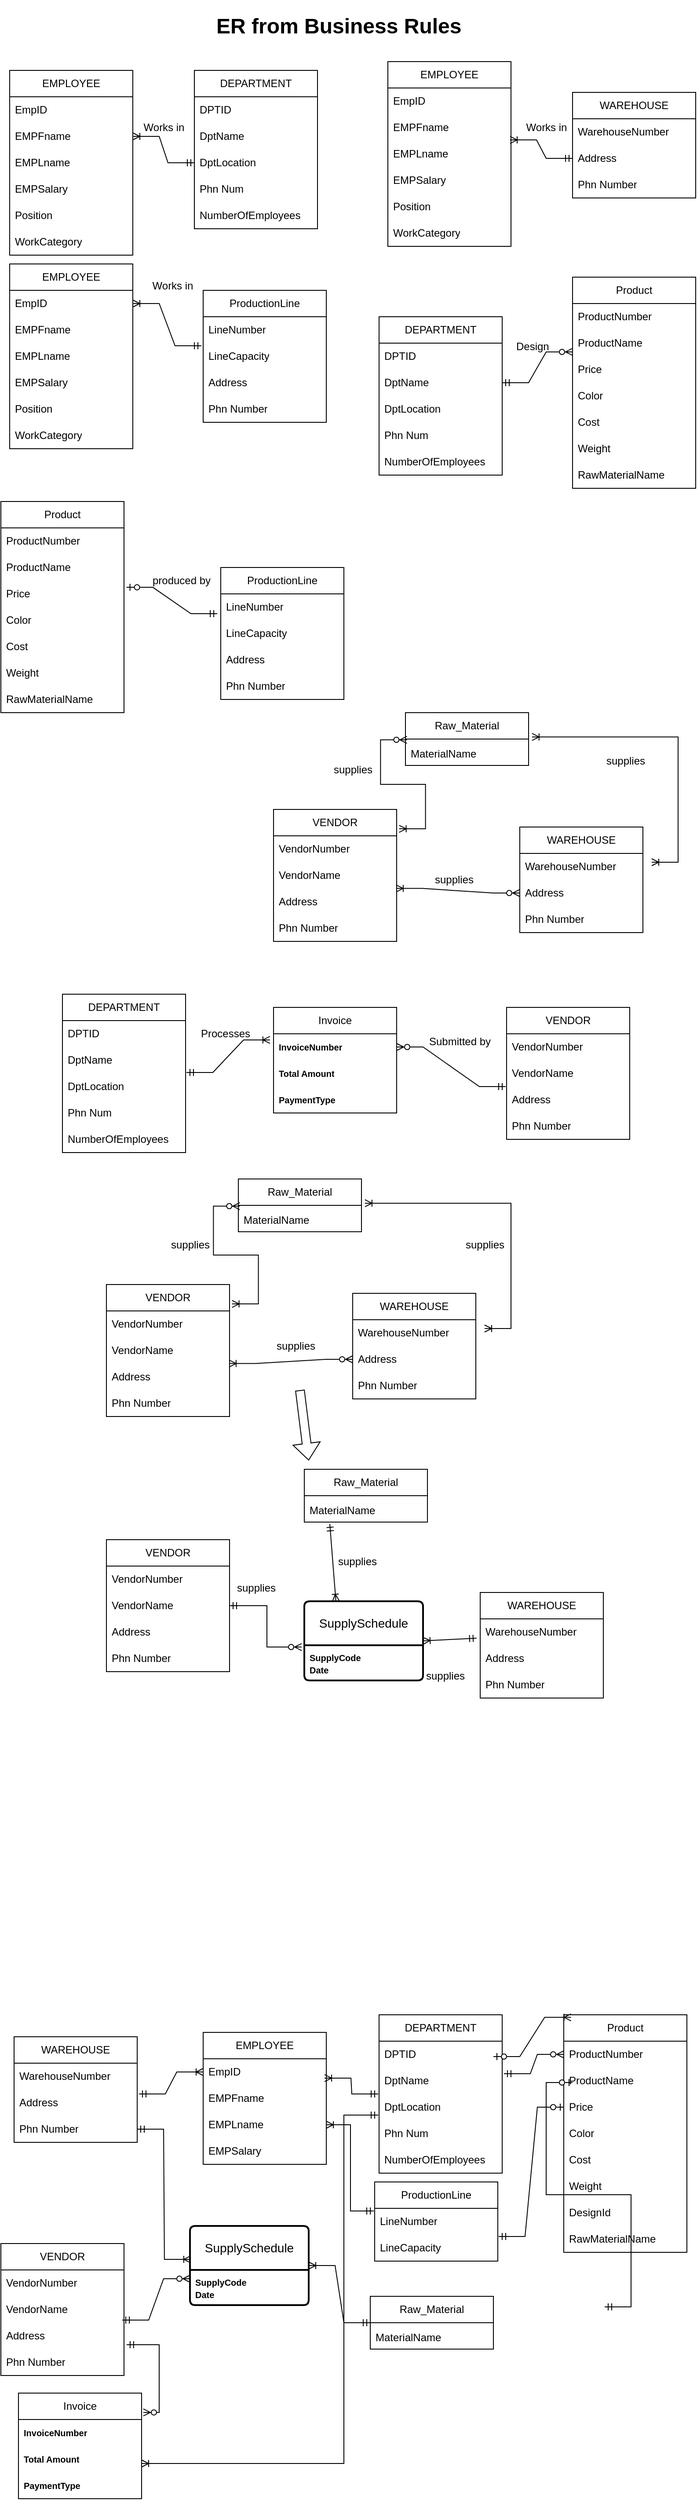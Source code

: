 <mxfile version="22.1.5" type="device" pages="4">
  <diagram id="R2lEEEUBdFMjLlhIrx00" name="Page-1">
    <mxGraphModel dx="954" dy="610" grid="1" gridSize="10" guides="1" tooltips="1" connect="1" arrows="1" fold="1" page="1" pageScale="1" pageWidth="850" pageHeight="1100" math="0" shadow="0" extFonts="Permanent Marker^https://fonts.googleapis.com/css?family=Permanent+Marker">
      <root>
        <mxCell id="0" />
        <mxCell id="1" parent="0" />
        <mxCell id="l-vXAmRUC7mXmo9Gm7qt-1" value="EMPLOYEE" style="swimlane;fontStyle=0;childLayout=stackLayout;horizontal=1;startSize=30;horizontalStack=0;resizeParent=1;resizeParentMax=0;resizeLast=0;collapsible=1;marginBottom=0;whiteSpace=wrap;html=1;labelBackgroundColor=none;" parent="1" vertex="1">
          <mxGeometry x="40" y="100" width="140" height="210" as="geometry" />
        </mxCell>
        <mxCell id="l-vXAmRUC7mXmo9Gm7qt-2" value="EmpID" style="text;strokeColor=none;fillColor=none;align=left;verticalAlign=middle;spacingLeft=4;spacingRight=4;overflow=hidden;points=[[0,0.5],[1,0.5]];portConstraint=eastwest;rotatable=0;whiteSpace=wrap;html=1;labelBackgroundColor=none;" parent="l-vXAmRUC7mXmo9Gm7qt-1" vertex="1">
          <mxGeometry y="30" width="140" height="30" as="geometry" />
        </mxCell>
        <mxCell id="l-vXAmRUC7mXmo9Gm7qt-3" value="EMPFname" style="text;strokeColor=none;fillColor=none;align=left;verticalAlign=middle;spacingLeft=4;spacingRight=4;overflow=hidden;points=[[0,0.5],[1,0.5]];portConstraint=eastwest;rotatable=0;whiteSpace=wrap;html=1;labelBackgroundColor=none;" parent="l-vXAmRUC7mXmo9Gm7qt-1" vertex="1">
          <mxGeometry y="60" width="140" height="30" as="geometry" />
        </mxCell>
        <mxCell id="l-vXAmRUC7mXmo9Gm7qt-4" value="EMPLname" style="text;strokeColor=none;fillColor=none;align=left;verticalAlign=middle;spacingLeft=4;spacingRight=4;overflow=hidden;points=[[0,0.5],[1,0.5]];portConstraint=eastwest;rotatable=0;whiteSpace=wrap;html=1;labelBackgroundColor=none;" parent="l-vXAmRUC7mXmo9Gm7qt-1" vertex="1">
          <mxGeometry y="90" width="140" height="30" as="geometry" />
        </mxCell>
        <mxCell id="l-vXAmRUC7mXmo9Gm7qt-5" value="EMPSalary" style="text;strokeColor=none;fillColor=none;align=left;verticalAlign=middle;spacingLeft=4;spacingRight=4;overflow=hidden;points=[[0,0.5],[1,0.5]];portConstraint=eastwest;rotatable=0;whiteSpace=wrap;html=1;labelBackgroundColor=none;" parent="l-vXAmRUC7mXmo9Gm7qt-1" vertex="1">
          <mxGeometry y="120" width="140" height="30" as="geometry" />
        </mxCell>
        <mxCell id="zh7cqOh69jTbCwsWkFs_-1" value="Position" style="text;strokeColor=none;fillColor=none;align=left;verticalAlign=middle;spacingLeft=4;spacingRight=4;overflow=hidden;points=[[0,0.5],[1,0.5]];portConstraint=eastwest;rotatable=0;whiteSpace=wrap;html=1;labelBackgroundColor=none;" vertex="1" parent="l-vXAmRUC7mXmo9Gm7qt-1">
          <mxGeometry y="150" width="140" height="30" as="geometry" />
        </mxCell>
        <mxCell id="zh7cqOh69jTbCwsWkFs_-2" value="WorkCategory" style="text;strokeColor=none;fillColor=none;align=left;verticalAlign=middle;spacingLeft=4;spacingRight=4;overflow=hidden;points=[[0,0.5],[1,0.5]];portConstraint=eastwest;rotatable=0;whiteSpace=wrap;html=1;labelBackgroundColor=none;" vertex="1" parent="l-vXAmRUC7mXmo9Gm7qt-1">
          <mxGeometry y="180" width="140" height="30" as="geometry" />
        </mxCell>
        <mxCell id="l-vXAmRUC7mXmo9Gm7qt-6" value="DEPARTMENT" style="swimlane;fontStyle=0;childLayout=stackLayout;horizontal=1;startSize=30;horizontalStack=0;resizeParent=1;resizeParentMax=0;resizeLast=0;collapsible=1;marginBottom=0;whiteSpace=wrap;html=1;labelBackgroundColor=none;" parent="1" vertex="1">
          <mxGeometry x="250" y="100" width="140" height="180" as="geometry" />
        </mxCell>
        <mxCell id="l-vXAmRUC7mXmo9Gm7qt-7" value="DPTID" style="text;strokeColor=none;fillColor=none;align=left;verticalAlign=middle;spacingLeft=4;spacingRight=4;overflow=hidden;points=[[0,0.5],[1,0.5]];portConstraint=eastwest;rotatable=0;whiteSpace=wrap;html=1;labelBackgroundColor=none;" parent="l-vXAmRUC7mXmo9Gm7qt-6" vertex="1">
          <mxGeometry y="30" width="140" height="30" as="geometry" />
        </mxCell>
        <mxCell id="l-vXAmRUC7mXmo9Gm7qt-8" value="DptName" style="text;strokeColor=none;fillColor=none;align=left;verticalAlign=middle;spacingLeft=4;spacingRight=4;overflow=hidden;points=[[0,0.5],[1,0.5]];portConstraint=eastwest;rotatable=0;whiteSpace=wrap;html=1;labelBackgroundColor=none;" parent="l-vXAmRUC7mXmo9Gm7qt-6" vertex="1">
          <mxGeometry y="60" width="140" height="30" as="geometry" />
        </mxCell>
        <mxCell id="l-vXAmRUC7mXmo9Gm7qt-9" value="DptLocation" style="text;strokeColor=none;fillColor=none;align=left;verticalAlign=middle;spacingLeft=4;spacingRight=4;overflow=hidden;points=[[0,0.5],[1,0.5]];portConstraint=eastwest;rotatable=0;whiteSpace=wrap;html=1;labelBackgroundColor=none;" parent="l-vXAmRUC7mXmo9Gm7qt-6" vertex="1">
          <mxGeometry y="90" width="140" height="30" as="geometry" />
        </mxCell>
        <mxCell id="l-vXAmRUC7mXmo9Gm7qt-10" value="Phn Num" style="text;strokeColor=none;fillColor=none;align=left;verticalAlign=middle;spacingLeft=4;spacingRight=4;overflow=hidden;points=[[0,0.5],[1,0.5]];portConstraint=eastwest;rotatable=0;whiteSpace=wrap;html=1;labelBackgroundColor=none;" parent="l-vXAmRUC7mXmo9Gm7qt-6" vertex="1">
          <mxGeometry y="120" width="140" height="30" as="geometry" />
        </mxCell>
        <mxCell id="A3ERS2HTH0BGZ-56gops-2" value="NumberOfEmployees" style="text;strokeColor=none;fillColor=none;align=left;verticalAlign=middle;spacingLeft=4;spacingRight=4;overflow=hidden;points=[[0,0.5],[1,0.5]];portConstraint=eastwest;rotatable=0;whiteSpace=wrap;html=1;labelBackgroundColor=none;" vertex="1" parent="l-vXAmRUC7mXmo9Gm7qt-6">
          <mxGeometry y="150" width="140" height="30" as="geometry" />
        </mxCell>
        <mxCell id="l-vXAmRUC7mXmo9Gm7qt-11" value="WAREHOUSE" style="swimlane;fontStyle=0;childLayout=stackLayout;horizontal=1;startSize=30;horizontalStack=0;resizeParent=1;resizeParentMax=0;resizeLast=0;collapsible=1;marginBottom=0;whiteSpace=wrap;html=1;labelBackgroundColor=none;" parent="1" vertex="1">
          <mxGeometry x="680" y="125" width="140" height="120" as="geometry" />
        </mxCell>
        <mxCell id="l-vXAmRUC7mXmo9Gm7qt-12" value="WarehouseNumber" style="text;strokeColor=none;fillColor=none;align=left;verticalAlign=middle;spacingLeft=4;spacingRight=4;overflow=hidden;points=[[0,0.5],[1,0.5]];portConstraint=eastwest;rotatable=0;whiteSpace=wrap;html=1;labelBackgroundColor=none;" parent="l-vXAmRUC7mXmo9Gm7qt-11" vertex="1">
          <mxGeometry y="30" width="140" height="30" as="geometry" />
        </mxCell>
        <mxCell id="l-vXAmRUC7mXmo9Gm7qt-13" value="Address" style="text;strokeColor=none;fillColor=none;align=left;verticalAlign=middle;spacingLeft=4;spacingRight=4;overflow=hidden;points=[[0,0.5],[1,0.5]];portConstraint=eastwest;rotatable=0;whiteSpace=wrap;html=1;labelBackgroundColor=none;" parent="l-vXAmRUC7mXmo9Gm7qt-11" vertex="1">
          <mxGeometry y="60" width="140" height="30" as="geometry" />
        </mxCell>
        <mxCell id="l-vXAmRUC7mXmo9Gm7qt-14" value="Phn Number" style="text;strokeColor=none;fillColor=none;align=left;verticalAlign=middle;spacingLeft=4;spacingRight=4;overflow=hidden;points=[[0,0.5],[1,0.5]];portConstraint=eastwest;rotatable=0;whiteSpace=wrap;html=1;labelBackgroundColor=none;" parent="l-vXAmRUC7mXmo9Gm7qt-11" vertex="1">
          <mxGeometry y="90" width="140" height="30" as="geometry" />
        </mxCell>
        <mxCell id="l-vXAmRUC7mXmo9Gm7qt-39" value="DEPARTMENT" style="swimlane;fontStyle=0;childLayout=stackLayout;horizontal=1;startSize=30;horizontalStack=0;resizeParent=1;resizeParentMax=0;resizeLast=0;collapsible=1;marginBottom=0;whiteSpace=wrap;html=1;labelBackgroundColor=none;" parent="1" vertex="1">
          <mxGeometry x="460" y="380" width="140" height="180" as="geometry" />
        </mxCell>
        <mxCell id="l-vXAmRUC7mXmo9Gm7qt-40" value="DPTID" style="text;strokeColor=none;fillColor=none;align=left;verticalAlign=middle;spacingLeft=4;spacingRight=4;overflow=hidden;points=[[0,0.5],[1,0.5]];portConstraint=eastwest;rotatable=0;whiteSpace=wrap;html=1;labelBackgroundColor=none;" parent="l-vXAmRUC7mXmo9Gm7qt-39" vertex="1">
          <mxGeometry y="30" width="140" height="30" as="geometry" />
        </mxCell>
        <mxCell id="l-vXAmRUC7mXmo9Gm7qt-41" value="DptName" style="text;strokeColor=none;fillColor=none;align=left;verticalAlign=middle;spacingLeft=4;spacingRight=4;overflow=hidden;points=[[0,0.5],[1,0.5]];portConstraint=eastwest;rotatable=0;whiteSpace=wrap;html=1;labelBackgroundColor=none;" parent="l-vXAmRUC7mXmo9Gm7qt-39" vertex="1">
          <mxGeometry y="60" width="140" height="30" as="geometry" />
        </mxCell>
        <mxCell id="l-vXAmRUC7mXmo9Gm7qt-42" value="DptLocation" style="text;strokeColor=none;fillColor=none;align=left;verticalAlign=middle;spacingLeft=4;spacingRight=4;overflow=hidden;points=[[0,0.5],[1,0.5]];portConstraint=eastwest;rotatable=0;whiteSpace=wrap;html=1;labelBackgroundColor=none;" parent="l-vXAmRUC7mXmo9Gm7qt-39" vertex="1">
          <mxGeometry y="90" width="140" height="30" as="geometry" />
        </mxCell>
        <mxCell id="l-vXAmRUC7mXmo9Gm7qt-43" value="Phn Num" style="text;strokeColor=none;fillColor=none;align=left;verticalAlign=middle;spacingLeft=4;spacingRight=4;overflow=hidden;points=[[0,0.5],[1,0.5]];portConstraint=eastwest;rotatable=0;whiteSpace=wrap;html=1;labelBackgroundColor=none;" parent="l-vXAmRUC7mXmo9Gm7qt-39" vertex="1">
          <mxGeometry y="120" width="140" height="30" as="geometry" />
        </mxCell>
        <mxCell id="A3ERS2HTH0BGZ-56gops-1" value="NumberOfEmployees" style="text;strokeColor=none;fillColor=none;align=left;verticalAlign=middle;spacingLeft=4;spacingRight=4;overflow=hidden;points=[[0,0.5],[1,0.5]];portConstraint=eastwest;rotatable=0;whiteSpace=wrap;html=1;labelBackgroundColor=none;" vertex="1" parent="l-vXAmRUC7mXmo9Gm7qt-39">
          <mxGeometry y="150" width="140" height="30" as="geometry" />
        </mxCell>
        <mxCell id="l-vXAmRUC7mXmo9Gm7qt-44" value="Product" style="swimlane;fontStyle=0;childLayout=stackLayout;horizontal=1;startSize=30;horizontalStack=0;resizeParent=1;resizeParentMax=0;resizeLast=0;collapsible=1;marginBottom=0;whiteSpace=wrap;html=1;labelBackgroundColor=none;" parent="1" vertex="1">
          <mxGeometry x="680" y="335" width="140" height="240" as="geometry" />
        </mxCell>
        <mxCell id="l-vXAmRUC7mXmo9Gm7qt-45" value="ProductNumber" style="text;strokeColor=none;fillColor=none;align=left;verticalAlign=middle;spacingLeft=4;spacingRight=4;overflow=hidden;points=[[0,0.5],[1,0.5]];portConstraint=eastwest;rotatable=0;whiteSpace=wrap;html=1;labelBackgroundColor=none;" parent="l-vXAmRUC7mXmo9Gm7qt-44" vertex="1">
          <mxGeometry y="30" width="140" height="30" as="geometry" />
        </mxCell>
        <mxCell id="l-vXAmRUC7mXmo9Gm7qt-46" value="ProductName" style="text;strokeColor=none;fillColor=none;align=left;verticalAlign=middle;spacingLeft=4;spacingRight=4;overflow=hidden;points=[[0,0.5],[1,0.5]];portConstraint=eastwest;rotatable=0;whiteSpace=wrap;html=1;labelBackgroundColor=none;" parent="l-vXAmRUC7mXmo9Gm7qt-44" vertex="1">
          <mxGeometry y="60" width="140" height="30" as="geometry" />
        </mxCell>
        <mxCell id="l-vXAmRUC7mXmo9Gm7qt-47" value="Price" style="text;strokeColor=none;fillColor=none;align=left;verticalAlign=middle;spacingLeft=4;spacingRight=4;overflow=hidden;points=[[0,0.5],[1,0.5]];portConstraint=eastwest;rotatable=0;whiteSpace=wrap;html=1;labelBackgroundColor=none;" parent="l-vXAmRUC7mXmo9Gm7qt-44" vertex="1">
          <mxGeometry y="90" width="140" height="30" as="geometry" />
        </mxCell>
        <mxCell id="l-vXAmRUC7mXmo9Gm7qt-48" value="Color" style="text;strokeColor=none;fillColor=none;align=left;verticalAlign=middle;spacingLeft=4;spacingRight=4;overflow=hidden;points=[[0,0.5],[1,0.5]];portConstraint=eastwest;rotatable=0;whiteSpace=wrap;html=1;labelBackgroundColor=none;" parent="l-vXAmRUC7mXmo9Gm7qt-44" vertex="1">
          <mxGeometry y="120" width="140" height="30" as="geometry" />
        </mxCell>
        <mxCell id="l-vXAmRUC7mXmo9Gm7qt-49" value="Cost" style="text;strokeColor=none;fillColor=none;align=left;verticalAlign=middle;spacingLeft=4;spacingRight=4;overflow=hidden;points=[[0,0.5],[1,0.5]];portConstraint=eastwest;rotatable=0;whiteSpace=wrap;html=1;labelBackgroundColor=none;" parent="l-vXAmRUC7mXmo9Gm7qt-44" vertex="1">
          <mxGeometry y="150" width="140" height="30" as="geometry" />
        </mxCell>
        <mxCell id="l-vXAmRUC7mXmo9Gm7qt-50" value="Weight" style="text;strokeColor=none;fillColor=none;align=left;verticalAlign=middle;spacingLeft=4;spacingRight=4;overflow=hidden;points=[[0,0.5],[1,0.5]];portConstraint=eastwest;rotatable=0;whiteSpace=wrap;html=1;labelBackgroundColor=none;" parent="l-vXAmRUC7mXmo9Gm7qt-44" vertex="1">
          <mxGeometry y="180" width="140" height="30" as="geometry" />
        </mxCell>
        <mxCell id="l-vXAmRUC7mXmo9Gm7qt-51" value="RawMaterialName" style="text;strokeColor=none;fillColor=none;align=left;verticalAlign=middle;spacingLeft=4;spacingRight=4;overflow=hidden;points=[[0,0.5],[1,0.5]];portConstraint=eastwest;rotatable=0;whiteSpace=wrap;html=1;labelBackgroundColor=none;" parent="l-vXAmRUC7mXmo9Gm7qt-44" vertex="1">
          <mxGeometry y="210" width="140" height="30" as="geometry" />
        </mxCell>
        <mxCell id="l-vXAmRUC7mXmo9Gm7qt-53" value="Design" style="text;strokeColor=none;fillColor=none;spacingLeft=4;spacingRight=4;overflow=hidden;rotatable=0;points=[[0,0.5],[1,0.5]];portConstraint=eastwest;fontSize=12;whiteSpace=wrap;html=1;labelBackgroundColor=none;" parent="1" vertex="1">
          <mxGeometry x="610" y="400" width="70" height="30" as="geometry" />
        </mxCell>
        <mxCell id="l-vXAmRUC7mXmo9Gm7qt-55" value="ProductionLine" style="swimlane;fontStyle=0;childLayout=stackLayout;horizontal=1;startSize=30;horizontalStack=0;resizeParent=1;resizeParentMax=0;resizeLast=0;collapsible=1;marginBottom=0;whiteSpace=wrap;html=1;labelBackgroundColor=none;" parent="1" vertex="1">
          <mxGeometry x="280" y="665" width="140" height="150" as="geometry" />
        </mxCell>
        <mxCell id="l-vXAmRUC7mXmo9Gm7qt-56" value="LineNumber" style="text;strokeColor=none;fillColor=none;align=left;verticalAlign=middle;spacingLeft=4;spacingRight=4;overflow=hidden;points=[[0,0.5],[1,0.5]];portConstraint=eastwest;rotatable=0;whiteSpace=wrap;html=1;labelBackgroundColor=none;" parent="l-vXAmRUC7mXmo9Gm7qt-55" vertex="1">
          <mxGeometry y="30" width="140" height="30" as="geometry" />
        </mxCell>
        <mxCell id="l-vXAmRUC7mXmo9Gm7qt-57" value="LineCapacity" style="text;strokeColor=none;fillColor=none;align=left;verticalAlign=middle;spacingLeft=4;spacingRight=4;overflow=hidden;points=[[0,0.5],[1,0.5]];portConstraint=eastwest;rotatable=0;whiteSpace=wrap;html=1;labelBackgroundColor=none;" parent="l-vXAmRUC7mXmo9Gm7qt-55" vertex="1">
          <mxGeometry y="60" width="140" height="30" as="geometry" />
        </mxCell>
        <mxCell id="XbLkBVR--i5N8-eTg_lk-1" value="Address" style="text;strokeColor=none;fillColor=none;align=left;verticalAlign=middle;spacingLeft=4;spacingRight=4;overflow=hidden;points=[[0,0.5],[1,0.5]];portConstraint=eastwest;rotatable=0;whiteSpace=wrap;html=1;labelBackgroundColor=none;" vertex="1" parent="l-vXAmRUC7mXmo9Gm7qt-55">
          <mxGeometry y="90" width="140" height="30" as="geometry" />
        </mxCell>
        <mxCell id="XbLkBVR--i5N8-eTg_lk-2" value="Phn Number" style="text;strokeColor=none;fillColor=none;align=left;verticalAlign=middle;spacingLeft=4;spacingRight=4;overflow=hidden;points=[[0,0.5],[1,0.5]];portConstraint=eastwest;rotatable=0;whiteSpace=wrap;html=1;labelBackgroundColor=none;" vertex="1" parent="l-vXAmRUC7mXmo9Gm7qt-55">
          <mxGeometry y="120" width="140" height="30" as="geometry" />
        </mxCell>
        <mxCell id="l-vXAmRUC7mXmo9Gm7qt-58" value="Product" style="swimlane;fontStyle=0;childLayout=stackLayout;horizontal=1;startSize=30;horizontalStack=0;resizeParent=1;resizeParentMax=0;resizeLast=0;collapsible=1;marginBottom=0;whiteSpace=wrap;html=1;labelBackgroundColor=none;" parent="1" vertex="1">
          <mxGeometry x="30" y="590" width="140" height="240" as="geometry" />
        </mxCell>
        <mxCell id="l-vXAmRUC7mXmo9Gm7qt-59" value="ProductNumber" style="text;strokeColor=none;fillColor=none;align=left;verticalAlign=middle;spacingLeft=4;spacingRight=4;overflow=hidden;points=[[0,0.5],[1,0.5]];portConstraint=eastwest;rotatable=0;whiteSpace=wrap;html=1;labelBackgroundColor=none;" parent="l-vXAmRUC7mXmo9Gm7qt-58" vertex="1">
          <mxGeometry y="30" width="140" height="30" as="geometry" />
        </mxCell>
        <mxCell id="l-vXAmRUC7mXmo9Gm7qt-60" value="ProductName" style="text;strokeColor=none;fillColor=none;align=left;verticalAlign=middle;spacingLeft=4;spacingRight=4;overflow=hidden;points=[[0,0.5],[1,0.5]];portConstraint=eastwest;rotatable=0;whiteSpace=wrap;html=1;labelBackgroundColor=none;" parent="l-vXAmRUC7mXmo9Gm7qt-58" vertex="1">
          <mxGeometry y="60" width="140" height="30" as="geometry" />
        </mxCell>
        <mxCell id="l-vXAmRUC7mXmo9Gm7qt-61" value="Price" style="text;strokeColor=none;fillColor=none;align=left;verticalAlign=middle;spacingLeft=4;spacingRight=4;overflow=hidden;points=[[0,0.5],[1,0.5]];portConstraint=eastwest;rotatable=0;whiteSpace=wrap;html=1;labelBackgroundColor=none;" parent="l-vXAmRUC7mXmo9Gm7qt-58" vertex="1">
          <mxGeometry y="90" width="140" height="30" as="geometry" />
        </mxCell>
        <mxCell id="l-vXAmRUC7mXmo9Gm7qt-62" value="Color" style="text;strokeColor=none;fillColor=none;align=left;verticalAlign=middle;spacingLeft=4;spacingRight=4;overflow=hidden;points=[[0,0.5],[1,0.5]];portConstraint=eastwest;rotatable=0;whiteSpace=wrap;html=1;labelBackgroundColor=none;" parent="l-vXAmRUC7mXmo9Gm7qt-58" vertex="1">
          <mxGeometry y="120" width="140" height="30" as="geometry" />
        </mxCell>
        <mxCell id="l-vXAmRUC7mXmo9Gm7qt-63" value="Cost" style="text;strokeColor=none;fillColor=none;align=left;verticalAlign=middle;spacingLeft=4;spacingRight=4;overflow=hidden;points=[[0,0.5],[1,0.5]];portConstraint=eastwest;rotatable=0;whiteSpace=wrap;html=1;labelBackgroundColor=none;" parent="l-vXAmRUC7mXmo9Gm7qt-58" vertex="1">
          <mxGeometry y="150" width="140" height="30" as="geometry" />
        </mxCell>
        <mxCell id="l-vXAmRUC7mXmo9Gm7qt-64" value="Weight" style="text;strokeColor=none;fillColor=none;align=left;verticalAlign=middle;spacingLeft=4;spacingRight=4;overflow=hidden;points=[[0,0.5],[1,0.5]];portConstraint=eastwest;rotatable=0;whiteSpace=wrap;html=1;labelBackgroundColor=none;" parent="l-vXAmRUC7mXmo9Gm7qt-58" vertex="1">
          <mxGeometry y="180" width="140" height="30" as="geometry" />
        </mxCell>
        <mxCell id="w2aMhgdnWMhhLEnYQnu--33" value="RawMaterialName" style="text;strokeColor=none;fillColor=none;align=left;verticalAlign=middle;spacingLeft=4;spacingRight=4;overflow=hidden;points=[[0,0.5],[1,0.5]];portConstraint=eastwest;rotatable=0;whiteSpace=wrap;html=1;labelBackgroundColor=none;" vertex="1" parent="l-vXAmRUC7mXmo9Gm7qt-58">
          <mxGeometry y="210" width="140" height="30" as="geometry" />
        </mxCell>
        <mxCell id="l-vXAmRUC7mXmo9Gm7qt-68" value="produced by" style="text;html=1;align=center;verticalAlign=middle;resizable=0;points=[];autosize=1;strokeColor=none;fillColor=none;labelBackgroundColor=none;" parent="1" vertex="1">
          <mxGeometry x="190" y="665" width="90" height="30" as="geometry" />
        </mxCell>
        <mxCell id="l-vXAmRUC7mXmo9Gm7qt-70" value="WAREHOUSE" style="swimlane;fontStyle=0;childLayout=stackLayout;horizontal=1;startSize=30;horizontalStack=0;resizeParent=1;resizeParentMax=0;resizeLast=0;collapsible=1;marginBottom=0;whiteSpace=wrap;html=1;labelBackgroundColor=none;" parent="1" vertex="1">
          <mxGeometry x="620" y="960" width="140" height="120" as="geometry" />
        </mxCell>
        <mxCell id="l-vXAmRUC7mXmo9Gm7qt-71" value="WarehouseNumber" style="text;strokeColor=none;fillColor=none;align=left;verticalAlign=middle;spacingLeft=4;spacingRight=4;overflow=hidden;points=[[0,0.5],[1,0.5]];portConstraint=eastwest;rotatable=0;whiteSpace=wrap;html=1;labelBackgroundColor=none;" parent="l-vXAmRUC7mXmo9Gm7qt-70" vertex="1">
          <mxGeometry y="30" width="140" height="30" as="geometry" />
        </mxCell>
        <mxCell id="l-vXAmRUC7mXmo9Gm7qt-72" value="Address" style="text;strokeColor=none;fillColor=none;align=left;verticalAlign=middle;spacingLeft=4;spacingRight=4;overflow=hidden;points=[[0,0.5],[1,0.5]];portConstraint=eastwest;rotatable=0;whiteSpace=wrap;html=1;labelBackgroundColor=none;" parent="l-vXAmRUC7mXmo9Gm7qt-70" vertex="1">
          <mxGeometry y="60" width="140" height="30" as="geometry" />
        </mxCell>
        <mxCell id="l-vXAmRUC7mXmo9Gm7qt-73" value="Phn Number" style="text;strokeColor=none;fillColor=none;align=left;verticalAlign=middle;spacingLeft=4;spacingRight=4;overflow=hidden;points=[[0,0.5],[1,0.5]];portConstraint=eastwest;rotatable=0;whiteSpace=wrap;html=1;labelBackgroundColor=none;" parent="l-vXAmRUC7mXmo9Gm7qt-70" vertex="1">
          <mxGeometry y="90" width="140" height="30" as="geometry" />
        </mxCell>
        <mxCell id="l-vXAmRUC7mXmo9Gm7qt-74" value="Raw_Material" style="swimlane;fontStyle=0;childLayout=stackLayout;horizontal=1;startSize=30;horizontalStack=0;resizeParent=1;resizeParentMax=0;resizeLast=0;collapsible=1;marginBottom=0;whiteSpace=wrap;html=1;labelBackgroundColor=none;" parent="1" vertex="1">
          <mxGeometry x="375" y="1690" width="140" height="60" as="geometry" />
        </mxCell>
        <mxCell id="l-vXAmRUC7mXmo9Gm7qt-76" value="MaterialName&lt;span style=&quot;font-size: medium;&quot;&gt;&lt;/span&gt;" style="text;strokeColor=none;fillColor=none;align=left;verticalAlign=middle;spacingLeft=4;spacingRight=4;overflow=hidden;points=[[0,0.5],[1,0.5]];portConstraint=eastwest;rotatable=0;whiteSpace=wrap;html=1;labelBackgroundColor=none;" parent="l-vXAmRUC7mXmo9Gm7qt-74" vertex="1">
          <mxGeometry y="30" width="140" height="30" as="geometry" />
        </mxCell>
        <mxCell id="l-vXAmRUC7mXmo9Gm7qt-82" value="VENDOR" style="swimlane;fontStyle=0;childLayout=stackLayout;horizontal=1;startSize=30;horizontalStack=0;resizeParent=1;resizeParentMax=0;resizeLast=0;collapsible=1;marginBottom=0;whiteSpace=wrap;html=1;labelBackgroundColor=none;" parent="1" vertex="1">
          <mxGeometry x="340" y="940" width="140" height="150" as="geometry" />
        </mxCell>
        <mxCell id="l-vXAmRUC7mXmo9Gm7qt-83" value="VendorNumber" style="text;strokeColor=none;fillColor=none;align=left;verticalAlign=middle;spacingLeft=4;spacingRight=4;overflow=hidden;points=[[0,0.5],[1,0.5]];portConstraint=eastwest;rotatable=0;whiteSpace=wrap;html=1;labelBackgroundColor=none;" parent="l-vXAmRUC7mXmo9Gm7qt-82" vertex="1">
          <mxGeometry y="30" width="140" height="30" as="geometry" />
        </mxCell>
        <mxCell id="l-vXAmRUC7mXmo9Gm7qt-86" value="VendorName" style="text;strokeColor=none;fillColor=none;align=left;verticalAlign=middle;spacingLeft=4;spacingRight=4;overflow=hidden;points=[[0,0.5],[1,0.5]];portConstraint=eastwest;rotatable=0;whiteSpace=wrap;html=1;labelBackgroundColor=none;" parent="l-vXAmRUC7mXmo9Gm7qt-82" vertex="1">
          <mxGeometry y="60" width="140" height="30" as="geometry" />
        </mxCell>
        <mxCell id="l-vXAmRUC7mXmo9Gm7qt-84" value="Address" style="text;strokeColor=none;fillColor=none;align=left;verticalAlign=middle;spacingLeft=4;spacingRight=4;overflow=hidden;points=[[0,0.5],[1,0.5]];portConstraint=eastwest;rotatable=0;whiteSpace=wrap;html=1;labelBackgroundColor=none;" parent="l-vXAmRUC7mXmo9Gm7qt-82" vertex="1">
          <mxGeometry y="90" width="140" height="30" as="geometry" />
        </mxCell>
        <mxCell id="l-vXAmRUC7mXmo9Gm7qt-85" value="Phn Number" style="text;strokeColor=none;fillColor=none;align=left;verticalAlign=middle;spacingLeft=4;spacingRight=4;overflow=hidden;points=[[0,0.5],[1,0.5]];portConstraint=eastwest;rotatable=0;whiteSpace=wrap;html=1;labelBackgroundColor=none;" parent="l-vXAmRUC7mXmo9Gm7qt-82" vertex="1">
          <mxGeometry y="120" width="140" height="30" as="geometry" />
        </mxCell>
        <mxCell id="l-vXAmRUC7mXmo9Gm7qt-88" value="VENDOR" style="swimlane;fontStyle=0;childLayout=stackLayout;horizontal=1;startSize=30;horizontalStack=0;resizeParent=1;resizeParentMax=0;resizeLast=0;collapsible=1;marginBottom=0;whiteSpace=wrap;html=1;labelBackgroundColor=none;" parent="1" vertex="1">
          <mxGeometry x="150" y="1770" width="140" height="150" as="geometry" />
        </mxCell>
        <mxCell id="l-vXAmRUC7mXmo9Gm7qt-89" value="VendorNumber" style="text;strokeColor=none;fillColor=none;align=left;verticalAlign=middle;spacingLeft=4;spacingRight=4;overflow=hidden;points=[[0,0.5],[1,0.5]];portConstraint=eastwest;rotatable=0;whiteSpace=wrap;html=1;labelBackgroundColor=none;" parent="l-vXAmRUC7mXmo9Gm7qt-88" vertex="1">
          <mxGeometry y="30" width="140" height="30" as="geometry" />
        </mxCell>
        <mxCell id="l-vXAmRUC7mXmo9Gm7qt-90" value="VendorName" style="text;strokeColor=none;fillColor=none;align=left;verticalAlign=middle;spacingLeft=4;spacingRight=4;overflow=hidden;points=[[0,0.5],[1,0.5]];portConstraint=eastwest;rotatable=0;whiteSpace=wrap;html=1;labelBackgroundColor=none;" parent="l-vXAmRUC7mXmo9Gm7qt-88" vertex="1">
          <mxGeometry y="60" width="140" height="30" as="geometry" />
        </mxCell>
        <mxCell id="l-vXAmRUC7mXmo9Gm7qt-91" value="Address" style="text;strokeColor=none;fillColor=none;align=left;verticalAlign=middle;spacingLeft=4;spacingRight=4;overflow=hidden;points=[[0,0.5],[1,0.5]];portConstraint=eastwest;rotatable=0;whiteSpace=wrap;html=1;labelBackgroundColor=none;" parent="l-vXAmRUC7mXmo9Gm7qt-88" vertex="1">
          <mxGeometry y="90" width="140" height="30" as="geometry" />
        </mxCell>
        <mxCell id="l-vXAmRUC7mXmo9Gm7qt-92" value="Phn Number" style="text;strokeColor=none;fillColor=none;align=left;verticalAlign=middle;spacingLeft=4;spacingRight=4;overflow=hidden;points=[[0,0.5],[1,0.5]];portConstraint=eastwest;rotatable=0;whiteSpace=wrap;html=1;labelBackgroundColor=none;" parent="l-vXAmRUC7mXmo9Gm7qt-88" vertex="1">
          <mxGeometry y="120" width="140" height="30" as="geometry" />
        </mxCell>
        <mxCell id="l-vXAmRUC7mXmo9Gm7qt-93" value="WAREHOUSE" style="swimlane;fontStyle=0;childLayout=stackLayout;horizontal=1;startSize=30;horizontalStack=0;resizeParent=1;resizeParentMax=0;resizeLast=0;collapsible=1;marginBottom=0;whiteSpace=wrap;html=1;labelBackgroundColor=none;" parent="1" vertex="1">
          <mxGeometry x="575" y="1830" width="140" height="120" as="geometry" />
        </mxCell>
        <mxCell id="l-vXAmRUC7mXmo9Gm7qt-94" value="WarehouseNumber" style="text;strokeColor=none;fillColor=none;align=left;verticalAlign=middle;spacingLeft=4;spacingRight=4;overflow=hidden;points=[[0,0.5],[1,0.5]];portConstraint=eastwest;rotatable=0;whiteSpace=wrap;html=1;labelBackgroundColor=none;" parent="l-vXAmRUC7mXmo9Gm7qt-93" vertex="1">
          <mxGeometry y="30" width="140" height="30" as="geometry" />
        </mxCell>
        <mxCell id="l-vXAmRUC7mXmo9Gm7qt-95" value="Address" style="text;strokeColor=none;fillColor=none;align=left;verticalAlign=middle;spacingLeft=4;spacingRight=4;overflow=hidden;points=[[0,0.5],[1,0.5]];portConstraint=eastwest;rotatable=0;whiteSpace=wrap;html=1;labelBackgroundColor=none;" parent="l-vXAmRUC7mXmo9Gm7qt-93" vertex="1">
          <mxGeometry y="60" width="140" height="30" as="geometry" />
        </mxCell>
        <mxCell id="l-vXAmRUC7mXmo9Gm7qt-96" value="Phn Number" style="text;strokeColor=none;fillColor=none;align=left;verticalAlign=middle;spacingLeft=4;spacingRight=4;overflow=hidden;points=[[0,0.5],[1,0.5]];portConstraint=eastwest;rotatable=0;whiteSpace=wrap;html=1;labelBackgroundColor=none;" parent="l-vXAmRUC7mXmo9Gm7qt-93" vertex="1">
          <mxGeometry y="90" width="140" height="30" as="geometry" />
        </mxCell>
        <mxCell id="l-vXAmRUC7mXmo9Gm7qt-122" value="" style="edgeStyle=entityRelationEdgeStyle;fontSize=12;html=1;endArrow=ERzeroToOne;startArrow=ERmandOne;rounded=0;entryX=1.02;entryY=0.252;entryDx=0;entryDy=0;entryPerimeter=0;exitX=-0.028;exitY=0.752;exitDx=0;exitDy=0;exitPerimeter=0;labelBackgroundColor=none;fontColor=default;" parent="1" source="l-vXAmRUC7mXmo9Gm7qt-56" target="l-vXAmRUC7mXmo9Gm7qt-61" edge="1">
          <mxGeometry width="100" height="100" relative="1" as="geometry">
            <mxPoint x="380" y="670" as="sourcePoint" />
            <mxPoint x="480" y="570" as="targetPoint" />
          </mxGeometry>
        </mxCell>
        <mxCell id="l-vXAmRUC7mXmo9Gm7qt-123" value="" style="edgeStyle=entityRelationEdgeStyle;fontSize=12;html=1;endArrow=ERoneToMany;startArrow=ERzeroToMany;rounded=0;exitX=0;exitY=0.5;exitDx=0;exitDy=0;entryX=0.996;entryY=-0.007;entryDx=0;entryDy=0;entryPerimeter=0;labelBackgroundColor=none;fontColor=default;" parent="1" source="l-vXAmRUC7mXmo9Gm7qt-72" target="l-vXAmRUC7mXmo9Gm7qt-84" edge="1">
          <mxGeometry width="100" height="100" relative="1" as="geometry">
            <mxPoint x="310" y="1230" as="sourcePoint" />
            <mxPoint x="410" y="1130" as="targetPoint" />
          </mxGeometry>
        </mxCell>
        <mxCell id="l-vXAmRUC7mXmo9Gm7qt-125" value="" style="fontSize=12;html=1;endArrow=ERzeroToMany;startArrow=ERmandOne;rounded=0;entryX=-0.022;entryY=0.578;entryDx=0;entryDy=0;exitX=1;exitY=0.5;exitDx=0;exitDy=0;labelBackgroundColor=none;fontColor=default;edgeStyle=orthogonalEdgeStyle;entryPerimeter=0;" parent="1" source="l-vXAmRUC7mXmo9Gm7qt-90" target="VV1veZbYsFdvSsZTivrW-1" edge="1">
          <mxGeometry width="100" height="100" relative="1" as="geometry">
            <mxPoint x="290" y="1935" as="sourcePoint" />
            <mxPoint x="360" y="1915" as="targetPoint" />
          </mxGeometry>
        </mxCell>
        <mxCell id="pua3y-85qEX1lCgutT2S-1" value="EMPLOYEE" style="swimlane;fontStyle=0;childLayout=stackLayout;horizontal=1;startSize=30;horizontalStack=0;resizeParent=1;resizeParentMax=0;resizeLast=0;collapsible=1;marginBottom=0;whiteSpace=wrap;html=1;labelBackgroundColor=none;" parent="1" vertex="1">
          <mxGeometry x="260" y="2330" width="140" height="150" as="geometry" />
        </mxCell>
        <mxCell id="pua3y-85qEX1lCgutT2S-2" value="EmpID" style="text;strokeColor=none;fillColor=none;align=left;verticalAlign=middle;spacingLeft=4;spacingRight=4;overflow=hidden;points=[[0,0.5],[1,0.5]];portConstraint=eastwest;rotatable=0;whiteSpace=wrap;html=1;labelBackgroundColor=none;" parent="pua3y-85qEX1lCgutT2S-1" vertex="1">
          <mxGeometry y="30" width="140" height="30" as="geometry" />
        </mxCell>
        <mxCell id="pua3y-85qEX1lCgutT2S-3" value="EMPFname" style="text;strokeColor=none;fillColor=none;align=left;verticalAlign=middle;spacingLeft=4;spacingRight=4;overflow=hidden;points=[[0,0.5],[1,0.5]];portConstraint=eastwest;rotatable=0;whiteSpace=wrap;html=1;labelBackgroundColor=none;" parent="pua3y-85qEX1lCgutT2S-1" vertex="1">
          <mxGeometry y="60" width="140" height="30" as="geometry" />
        </mxCell>
        <mxCell id="pua3y-85qEX1lCgutT2S-4" value="EMPLname" style="text;strokeColor=none;fillColor=none;align=left;verticalAlign=middle;spacingLeft=4;spacingRight=4;overflow=hidden;points=[[0,0.5],[1,0.5]];portConstraint=eastwest;rotatable=0;whiteSpace=wrap;html=1;labelBackgroundColor=none;" parent="pua3y-85qEX1lCgutT2S-1" vertex="1">
          <mxGeometry y="90" width="140" height="30" as="geometry" />
        </mxCell>
        <mxCell id="pua3y-85qEX1lCgutT2S-5" value="EMPSalary" style="text;strokeColor=none;fillColor=none;align=left;verticalAlign=middle;spacingLeft=4;spacingRight=4;overflow=hidden;points=[[0,0.5],[1,0.5]];portConstraint=eastwest;rotatable=0;whiteSpace=wrap;html=1;labelBackgroundColor=none;" parent="pua3y-85qEX1lCgutT2S-1" vertex="1">
          <mxGeometry y="120" width="140" height="30" as="geometry" />
        </mxCell>
        <mxCell id="pua3y-85qEX1lCgutT2S-6" value="DEPARTMENT" style="swimlane;fontStyle=0;childLayout=stackLayout;horizontal=1;startSize=30;horizontalStack=0;resizeParent=1;resizeParentMax=0;resizeLast=0;collapsible=1;marginBottom=0;whiteSpace=wrap;html=1;labelBackgroundColor=none;" parent="1" vertex="1">
          <mxGeometry x="460" y="2310" width="140" height="180" as="geometry" />
        </mxCell>
        <mxCell id="pua3y-85qEX1lCgutT2S-7" value="DPTID" style="text;strokeColor=none;fillColor=none;align=left;verticalAlign=middle;spacingLeft=4;spacingRight=4;overflow=hidden;points=[[0,0.5],[1,0.5]];portConstraint=eastwest;rotatable=0;whiteSpace=wrap;html=1;labelBackgroundColor=none;" parent="pua3y-85qEX1lCgutT2S-6" vertex="1">
          <mxGeometry y="30" width="140" height="30" as="geometry" />
        </mxCell>
        <mxCell id="pua3y-85qEX1lCgutT2S-8" value="DptName" style="text;strokeColor=none;fillColor=none;align=left;verticalAlign=middle;spacingLeft=4;spacingRight=4;overflow=hidden;points=[[0,0.5],[1,0.5]];portConstraint=eastwest;rotatable=0;whiteSpace=wrap;html=1;labelBackgroundColor=none;" parent="pua3y-85qEX1lCgutT2S-6" vertex="1">
          <mxGeometry y="60" width="140" height="30" as="geometry" />
        </mxCell>
        <mxCell id="pua3y-85qEX1lCgutT2S-9" value="DptLocation" style="text;strokeColor=none;fillColor=none;align=left;verticalAlign=middle;spacingLeft=4;spacingRight=4;overflow=hidden;points=[[0,0.5],[1,0.5]];portConstraint=eastwest;rotatable=0;whiteSpace=wrap;html=1;labelBackgroundColor=none;" parent="pua3y-85qEX1lCgutT2S-6" vertex="1">
          <mxGeometry y="90" width="140" height="30" as="geometry" />
        </mxCell>
        <mxCell id="pua3y-85qEX1lCgutT2S-10" value="Phn Num" style="text;strokeColor=none;fillColor=none;align=left;verticalAlign=middle;spacingLeft=4;spacingRight=4;overflow=hidden;points=[[0,0.5],[1,0.5]];portConstraint=eastwest;rotatable=0;whiteSpace=wrap;html=1;labelBackgroundColor=none;" parent="pua3y-85qEX1lCgutT2S-6" vertex="1">
          <mxGeometry y="120" width="140" height="30" as="geometry" />
        </mxCell>
        <mxCell id="A3ERS2HTH0BGZ-56gops-4" value="NumberOfEmployees" style="text;strokeColor=none;fillColor=none;align=left;verticalAlign=middle;spacingLeft=4;spacingRight=4;overflow=hidden;points=[[0,0.5],[1,0.5]];portConstraint=eastwest;rotatable=0;whiteSpace=wrap;html=1;labelBackgroundColor=none;" vertex="1" parent="pua3y-85qEX1lCgutT2S-6">
          <mxGeometry y="150" width="140" height="30" as="geometry" />
        </mxCell>
        <mxCell id="pua3y-85qEX1lCgutT2S-11" value="WAREHOUSE" style="swimlane;fontStyle=0;childLayout=stackLayout;horizontal=1;startSize=30;horizontalStack=0;resizeParent=1;resizeParentMax=0;resizeLast=0;collapsible=1;marginBottom=0;whiteSpace=wrap;html=1;labelBackgroundColor=none;" parent="1" vertex="1">
          <mxGeometry x="45" y="2335" width="140" height="120" as="geometry" />
        </mxCell>
        <mxCell id="pua3y-85qEX1lCgutT2S-12" value="WarehouseNumber" style="text;strokeColor=none;fillColor=none;align=left;verticalAlign=middle;spacingLeft=4;spacingRight=4;overflow=hidden;points=[[0,0.5],[1,0.5]];portConstraint=eastwest;rotatable=0;whiteSpace=wrap;html=1;labelBackgroundColor=none;" parent="pua3y-85qEX1lCgutT2S-11" vertex="1">
          <mxGeometry y="30" width="140" height="30" as="geometry" />
        </mxCell>
        <mxCell id="pua3y-85qEX1lCgutT2S-13" value="Address" style="text;strokeColor=none;fillColor=none;align=left;verticalAlign=middle;spacingLeft=4;spacingRight=4;overflow=hidden;points=[[0,0.5],[1,0.5]];portConstraint=eastwest;rotatable=0;whiteSpace=wrap;html=1;labelBackgroundColor=none;" parent="pua3y-85qEX1lCgutT2S-11" vertex="1">
          <mxGeometry y="60" width="140" height="30" as="geometry" />
        </mxCell>
        <mxCell id="pua3y-85qEX1lCgutT2S-14" value="Phn Number" style="text;strokeColor=none;fillColor=none;align=left;verticalAlign=middle;spacingLeft=4;spacingRight=4;overflow=hidden;points=[[0,0.5],[1,0.5]];portConstraint=eastwest;rotatable=0;whiteSpace=wrap;html=1;labelBackgroundColor=none;" parent="pua3y-85qEX1lCgutT2S-11" vertex="1">
          <mxGeometry y="90" width="140" height="30" as="geometry" />
        </mxCell>
        <mxCell id="pua3y-85qEX1lCgutT2S-15" value="ProductionLine" style="swimlane;fontStyle=0;childLayout=stackLayout;horizontal=1;startSize=30;horizontalStack=0;resizeParent=1;resizeParentMax=0;resizeLast=0;collapsible=1;marginBottom=0;whiteSpace=wrap;html=1;labelBackgroundColor=none;" parent="1" vertex="1">
          <mxGeometry x="455" y="2500" width="140" height="90" as="geometry" />
        </mxCell>
        <mxCell id="pua3y-85qEX1lCgutT2S-16" value="LineNumber" style="text;strokeColor=none;fillColor=none;align=left;verticalAlign=middle;spacingLeft=4;spacingRight=4;overflow=hidden;points=[[0,0.5],[1,0.5]];portConstraint=eastwest;rotatable=0;whiteSpace=wrap;html=1;labelBackgroundColor=none;" parent="pua3y-85qEX1lCgutT2S-15" vertex="1">
          <mxGeometry y="30" width="140" height="30" as="geometry" />
        </mxCell>
        <mxCell id="pua3y-85qEX1lCgutT2S-17" value="LineCapacity" style="text;strokeColor=none;fillColor=none;align=left;verticalAlign=middle;spacingLeft=4;spacingRight=4;overflow=hidden;points=[[0,0.5],[1,0.5]];portConstraint=eastwest;rotatable=0;whiteSpace=wrap;html=1;labelBackgroundColor=none;" parent="pua3y-85qEX1lCgutT2S-15" vertex="1">
          <mxGeometry y="60" width="140" height="30" as="geometry" />
        </mxCell>
        <mxCell id="pua3y-85qEX1lCgutT2S-23" value="&lt;h1&gt;&lt;br&gt;&lt;/h1&gt;" style="text;html=1;strokeColor=none;fillColor=none;spacing=5;spacingTop=-20;whiteSpace=wrap;overflow=hidden;rounded=0;labelBackgroundColor=none;" parent="1" vertex="1">
          <mxGeometry x="370" y="40" width="190" height="40" as="geometry" />
        </mxCell>
        <mxCell id="pua3y-85qEX1lCgutT2S-26" value="&lt;h1&gt;ER from Business Rules&lt;/h1&gt;" style="text;html=1;strokeColor=none;fillColor=none;spacing=5;spacingTop=-20;whiteSpace=wrap;overflow=hidden;rounded=0;labelBackgroundColor=none;" parent="1" vertex="1">
          <mxGeometry x="270" y="30" width="310" height="40" as="geometry" />
        </mxCell>
        <mxCell id="pua3y-85qEX1lCgutT2S-28" value="Product" style="swimlane;fontStyle=0;childLayout=stackLayout;horizontal=1;startSize=30;horizontalStack=0;resizeParent=1;resizeParentMax=0;resizeLast=0;collapsible=1;marginBottom=0;whiteSpace=wrap;html=1;labelBackgroundColor=none;" parent="1" vertex="1">
          <mxGeometry x="670" y="2310" width="140" height="270" as="geometry" />
        </mxCell>
        <mxCell id="pua3y-85qEX1lCgutT2S-29" value="ProductNumber" style="text;strokeColor=none;fillColor=none;align=left;verticalAlign=middle;spacingLeft=4;spacingRight=4;overflow=hidden;points=[[0,0.5],[1,0.5]];portConstraint=eastwest;rotatable=0;whiteSpace=wrap;html=1;labelBackgroundColor=none;" parent="pua3y-85qEX1lCgutT2S-28" vertex="1">
          <mxGeometry y="30" width="140" height="30" as="geometry" />
        </mxCell>
        <mxCell id="pua3y-85qEX1lCgutT2S-30" value="ProductName" style="text;strokeColor=none;fillColor=none;align=left;verticalAlign=middle;spacingLeft=4;spacingRight=4;overflow=hidden;points=[[0,0.5],[1,0.5]];portConstraint=eastwest;rotatable=0;whiteSpace=wrap;html=1;labelBackgroundColor=none;" parent="pua3y-85qEX1lCgutT2S-28" vertex="1">
          <mxGeometry y="60" width="140" height="30" as="geometry" />
        </mxCell>
        <mxCell id="pua3y-85qEX1lCgutT2S-31" value="Price" style="text;strokeColor=none;fillColor=none;align=left;verticalAlign=middle;spacingLeft=4;spacingRight=4;overflow=hidden;points=[[0,0.5],[1,0.5]];portConstraint=eastwest;rotatable=0;whiteSpace=wrap;html=1;labelBackgroundColor=none;" parent="pua3y-85qEX1lCgutT2S-28" vertex="1">
          <mxGeometry y="90" width="140" height="30" as="geometry" />
        </mxCell>
        <mxCell id="pua3y-85qEX1lCgutT2S-32" value="Color" style="text;strokeColor=none;fillColor=none;align=left;verticalAlign=middle;spacingLeft=4;spacingRight=4;overflow=hidden;points=[[0,0.5],[1,0.5]];portConstraint=eastwest;rotatable=0;whiteSpace=wrap;html=1;labelBackgroundColor=none;" parent="pua3y-85qEX1lCgutT2S-28" vertex="1">
          <mxGeometry y="120" width="140" height="30" as="geometry" />
        </mxCell>
        <mxCell id="pua3y-85qEX1lCgutT2S-33" value="Cost" style="text;strokeColor=none;fillColor=none;align=left;verticalAlign=middle;spacingLeft=4;spacingRight=4;overflow=hidden;points=[[0,0.5],[1,0.5]];portConstraint=eastwest;rotatable=0;whiteSpace=wrap;html=1;labelBackgroundColor=none;" parent="pua3y-85qEX1lCgutT2S-28" vertex="1">
          <mxGeometry y="150" width="140" height="30" as="geometry" />
        </mxCell>
        <mxCell id="pua3y-85qEX1lCgutT2S-34" value="Weight" style="text;strokeColor=none;fillColor=none;align=left;verticalAlign=middle;spacingLeft=4;spacingRight=4;overflow=hidden;points=[[0,0.5],[1,0.5]];portConstraint=eastwest;rotatable=0;whiteSpace=wrap;html=1;labelBackgroundColor=none;" parent="pua3y-85qEX1lCgutT2S-28" vertex="1">
          <mxGeometry y="180" width="140" height="30" as="geometry" />
        </mxCell>
        <mxCell id="XxbTy5P5bA8-cg7stjXZ-13" value="DesignId" style="text;strokeColor=none;fillColor=none;align=left;verticalAlign=middle;spacingLeft=4;spacingRight=4;overflow=hidden;points=[[0,0.5],[1,0.5]];portConstraint=eastwest;rotatable=0;whiteSpace=wrap;html=1;labelBackgroundColor=none;" vertex="1" parent="pua3y-85qEX1lCgutT2S-28">
          <mxGeometry y="210" width="140" height="30" as="geometry" />
        </mxCell>
        <mxCell id="ICoyeUFSRCKvt3k3Y7v_-1" value="RawMaterialName" style="text;strokeColor=none;fillColor=none;align=left;verticalAlign=middle;spacingLeft=4;spacingRight=4;overflow=hidden;points=[[0,0.5],[1,0.5]];portConstraint=eastwest;rotatable=0;whiteSpace=wrap;html=1;labelBackgroundColor=none;" vertex="1" parent="pua3y-85qEX1lCgutT2S-28">
          <mxGeometry y="240" width="140" height="30" as="geometry" />
        </mxCell>
        <mxCell id="pua3y-85qEX1lCgutT2S-54" value="" style="edgeStyle=entityRelationEdgeStyle;fontSize=12;html=1;endArrow=ERzeroToMany;startArrow=ERmandOne;rounded=0;entryX=0;entryY=0.25;entryDx=0;entryDy=0;exitX=0.986;exitY=-0.1;exitDx=0;exitDy=0;exitPerimeter=0;labelBackgroundColor=none;fontColor=default;" parent="1" source="XxbTy5P5bA8-cg7stjXZ-10" target="VV1veZbYsFdvSsZTivrW-4" edge="1">
          <mxGeometry width="100" height="100" relative="1" as="geometry">
            <mxPoint x="187.24" y="2663.12" as="sourcePoint" />
            <mxPoint x="238.32" y="2604.23" as="targetPoint" />
          </mxGeometry>
        </mxCell>
        <mxCell id="pua3y-85qEX1lCgutT2S-55" value="Invoice" style="swimlane;fontStyle=0;childLayout=stackLayout;horizontal=1;startSize=30;horizontalStack=0;resizeParent=1;resizeParentMax=0;resizeLast=0;collapsible=1;marginBottom=0;whiteSpace=wrap;html=1;labelBackgroundColor=none;" parent="1" vertex="1">
          <mxGeometry x="50" y="2740" width="140" height="120" as="geometry" />
        </mxCell>
        <mxCell id="pua3y-85qEX1lCgutT2S-56" value="&lt;b style=&quot;font-size: x-small; text-align: -webkit-center;&quot;&gt;InvoiceNumber&lt;/b&gt;" style="text;strokeColor=none;fillColor=none;align=left;verticalAlign=middle;spacingLeft=4;spacingRight=4;overflow=hidden;points=[[0,0.5],[1,0.5]];portConstraint=eastwest;rotatable=0;whiteSpace=wrap;html=1;labelBackgroundColor=none;" parent="pua3y-85qEX1lCgutT2S-55" vertex="1">
          <mxGeometry y="30" width="140" height="30" as="geometry" />
        </mxCell>
        <mxCell id="pua3y-85qEX1lCgutT2S-57" value="&lt;b style=&quot;font-size: x-small; text-align: -webkit-center;&quot;&gt;Total Amount&lt;/b&gt;" style="text;strokeColor=none;fillColor=none;align=left;verticalAlign=middle;spacingLeft=4;spacingRight=4;overflow=hidden;points=[[0,0.5],[1,0.5]];portConstraint=eastwest;rotatable=0;whiteSpace=wrap;html=1;labelBackgroundColor=none;" parent="pua3y-85qEX1lCgutT2S-55" vertex="1">
          <mxGeometry y="60" width="140" height="30" as="geometry" />
        </mxCell>
        <mxCell id="pua3y-85qEX1lCgutT2S-58" value="&lt;b style=&quot;font-size: x-small; text-align: -webkit-center;&quot;&gt;PaymentType&lt;/b&gt;" style="text;strokeColor=none;fillColor=none;align=left;verticalAlign=middle;spacingLeft=4;spacingRight=4;overflow=hidden;points=[[0,0.5],[1,0.5]];portConstraint=eastwest;rotatable=0;whiteSpace=wrap;html=1;labelBackgroundColor=none;" parent="pua3y-85qEX1lCgutT2S-55" vertex="1">
          <mxGeometry y="90" width="140" height="30" as="geometry" />
        </mxCell>
        <mxCell id="Ty8b1OPcodurJLHwIeoL-37" value="" style="edgeStyle=entityRelationEdgeStyle;fontSize=12;html=1;endArrow=ERoneToMany;startArrow=ERzeroToOne;rounded=0;exitX=1.004;exitY=0.289;exitDx=0;exitDy=0;exitPerimeter=0;entryX=-0.012;entryY=0.03;entryDx=0;entryDy=0;entryPerimeter=0;labelBackgroundColor=none;fontColor=default;" parent="1" source="Ty8b1OPcodurJLHwIeoL-24" edge="1">
          <mxGeometry width="100" height="100" relative="1" as="geometry">
            <mxPoint x="590" y="2357.5" as="sourcePoint" />
            <mxPoint x="678.32" y="2312.9" as="targetPoint" />
            <Array as="points">
              <mxPoint x="639" y="2484.5" />
            </Array>
          </mxGeometry>
        </mxCell>
        <mxCell id="Ty8b1OPcodurJLHwIeoL-38" value="" style="edgeStyle=entityRelationEdgeStyle;fontSize=12;html=1;endArrow=ERzeroToOne;startArrow=ERmandOne;rounded=0;exitX=1;exitY=0.5;exitDx=0;exitDy=0;entryX=0;entryY=0.5;entryDx=0;entryDy=0;labelBackgroundColor=none;fontColor=default;" parent="1" source="Ty8b1OPcodurJLHwIeoL-27" edge="1">
          <mxGeometry width="100" height="100" relative="1" as="geometry">
            <mxPoint x="716.5" y="2642" as="sourcePoint" />
            <mxPoint x="680" y="2387" as="targetPoint" />
          </mxGeometry>
        </mxCell>
        <mxCell id="jiGc-vwJL4zRvxvrQV5c-2" value="Raw_Material" style="swimlane;fontStyle=0;childLayout=stackLayout;horizontal=1;startSize=30;horizontalStack=0;resizeParent=1;resizeParentMax=0;resizeLast=0;collapsible=1;marginBottom=0;whiteSpace=wrap;html=1;labelBackgroundColor=none;" parent="1" vertex="1">
          <mxGeometry x="490" y="830" width="140" height="60" as="geometry" />
        </mxCell>
        <mxCell id="jiGc-vwJL4zRvxvrQV5c-3" value="MaterialName&lt;span style=&quot;font-size: medium;&quot;&gt;&lt;/span&gt;" style="text;strokeColor=none;fillColor=none;align=left;verticalAlign=middle;spacingLeft=4;spacingRight=4;overflow=hidden;points=[[0,0.5],[1,0.5]];portConstraint=eastwest;rotatable=0;whiteSpace=wrap;html=1;labelBackgroundColor=none;" parent="jiGc-vwJL4zRvxvrQV5c-2" vertex="1">
          <mxGeometry y="30" width="140" height="30" as="geometry" />
        </mxCell>
        <mxCell id="jiGc-vwJL4zRvxvrQV5c-4" value="" style="edgeStyle=entityRelationEdgeStyle;fontSize=12;html=1;endArrow=ERoneToMany;startArrow=ERzeroToMany;rounded=0;entryX=1.02;entryY=0.147;entryDx=0;entryDy=0;exitX=0.012;exitY=0.03;exitDx=0;exitDy=0;exitPerimeter=0;entryPerimeter=0;labelBackgroundColor=none;fontColor=default;" parent="1" source="jiGc-vwJL4zRvxvrQV5c-3" target="l-vXAmRUC7mXmo9Gm7qt-82" edge="1">
          <mxGeometry width="100" height="100" relative="1" as="geometry">
            <mxPoint x="410" y="1180" as="sourcePoint" />
            <mxPoint x="510" y="1080" as="targetPoint" />
            <Array as="points">
              <mxPoint x="440" y="860" />
              <mxPoint x="400" y="900" />
              <mxPoint x="420" y="910" />
              <mxPoint x="430" y="910" />
            </Array>
          </mxGeometry>
        </mxCell>
        <mxCell id="jiGc-vwJL4zRvxvrQV5c-5" value="" style="edgeStyle=entityRelationEdgeStyle;fontSize=12;html=1;endArrow=ERoneToMany;startArrow=ERoneToMany;rounded=0;entryX=1.028;entryY=-0.081;entryDx=0;entryDy=0;entryPerimeter=0;labelBackgroundColor=none;fontColor=default;" parent="1" target="jiGc-vwJL4zRvxvrQV5c-3" edge="1">
          <mxGeometry width="100" height="100" relative="1" as="geometry">
            <mxPoint x="770" y="1000" as="sourcePoint" />
            <mxPoint x="510" y="1080" as="targetPoint" />
          </mxGeometry>
        </mxCell>
        <mxCell id="Dm5bJla4eXfk2yjm2Iat-19" value="Invoice" style="swimlane;fontStyle=0;childLayout=stackLayout;horizontal=1;startSize=30;horizontalStack=0;resizeParent=1;resizeParentMax=0;resizeLast=0;collapsible=1;marginBottom=0;whiteSpace=wrap;html=1;labelBackgroundColor=none;" vertex="1" parent="1">
          <mxGeometry x="340" y="1165" width="140" height="120" as="geometry" />
        </mxCell>
        <mxCell id="Dm5bJla4eXfk2yjm2Iat-20" value="&lt;b style=&quot;font-size: x-small; text-align: -webkit-center;&quot;&gt;InvoiceNumber&lt;/b&gt;" style="text;strokeColor=none;fillColor=none;align=left;verticalAlign=middle;spacingLeft=4;spacingRight=4;overflow=hidden;points=[[0,0.5],[1,0.5]];portConstraint=eastwest;rotatable=0;whiteSpace=wrap;html=1;labelBackgroundColor=none;" vertex="1" parent="Dm5bJla4eXfk2yjm2Iat-19">
          <mxGeometry y="30" width="140" height="30" as="geometry" />
        </mxCell>
        <mxCell id="Dm5bJla4eXfk2yjm2Iat-21" value="&lt;b style=&quot;font-size: x-small; text-align: -webkit-center;&quot;&gt;Total Amount&lt;/b&gt;" style="text;strokeColor=none;fillColor=none;align=left;verticalAlign=middle;spacingLeft=4;spacingRight=4;overflow=hidden;points=[[0,0.5],[1,0.5]];portConstraint=eastwest;rotatable=0;whiteSpace=wrap;html=1;labelBackgroundColor=none;" vertex="1" parent="Dm5bJla4eXfk2yjm2Iat-19">
          <mxGeometry y="60" width="140" height="30" as="geometry" />
        </mxCell>
        <mxCell id="5Iz_TtbPB-HTyBe-RZup-7" value="&lt;b style=&quot;border-color: var(--border-color); font-size: x-small; text-align: -webkit-center;&quot;&gt;PaymentType&lt;/b&gt;" style="text;strokeColor=none;fillColor=none;align=left;verticalAlign=middle;spacingLeft=4;spacingRight=4;overflow=hidden;points=[[0,0.5],[1,0.5]];portConstraint=eastwest;rotatable=0;whiteSpace=wrap;html=1;labelBackgroundColor=none;" vertex="1" parent="Dm5bJla4eXfk2yjm2Iat-19">
          <mxGeometry y="90" width="140" height="30" as="geometry" />
        </mxCell>
        <mxCell id="Dm5bJla4eXfk2yjm2Iat-23" value="VENDOR" style="swimlane;fontStyle=0;childLayout=stackLayout;horizontal=1;startSize=30;horizontalStack=0;resizeParent=1;resizeParentMax=0;resizeLast=0;collapsible=1;marginBottom=0;whiteSpace=wrap;html=1;labelBackgroundColor=none;" vertex="1" parent="1">
          <mxGeometry x="605" y="1165" width="140" height="150" as="geometry" />
        </mxCell>
        <mxCell id="Dm5bJla4eXfk2yjm2Iat-24" value="VendorNumber" style="text;strokeColor=none;fillColor=none;align=left;verticalAlign=middle;spacingLeft=4;spacingRight=4;overflow=hidden;points=[[0,0.5],[1,0.5]];portConstraint=eastwest;rotatable=0;whiteSpace=wrap;html=1;labelBackgroundColor=none;" vertex="1" parent="Dm5bJla4eXfk2yjm2Iat-23">
          <mxGeometry y="30" width="140" height="30" as="geometry" />
        </mxCell>
        <mxCell id="Dm5bJla4eXfk2yjm2Iat-25" value="VendorName" style="text;strokeColor=none;fillColor=none;align=left;verticalAlign=middle;spacingLeft=4;spacingRight=4;overflow=hidden;points=[[0,0.5],[1,0.5]];portConstraint=eastwest;rotatable=0;whiteSpace=wrap;html=1;labelBackgroundColor=none;" vertex="1" parent="Dm5bJla4eXfk2yjm2Iat-23">
          <mxGeometry y="60" width="140" height="30" as="geometry" />
        </mxCell>
        <mxCell id="Dm5bJla4eXfk2yjm2Iat-26" value="Address" style="text;strokeColor=none;fillColor=none;align=left;verticalAlign=middle;spacingLeft=4;spacingRight=4;overflow=hidden;points=[[0,0.5],[1,0.5]];portConstraint=eastwest;rotatable=0;whiteSpace=wrap;html=1;labelBackgroundColor=none;" vertex="1" parent="Dm5bJla4eXfk2yjm2Iat-23">
          <mxGeometry y="90" width="140" height="30" as="geometry" />
        </mxCell>
        <mxCell id="Dm5bJla4eXfk2yjm2Iat-27" value="Phn Number" style="text;strokeColor=none;fillColor=none;align=left;verticalAlign=middle;spacingLeft=4;spacingRight=4;overflow=hidden;points=[[0,0.5],[1,0.5]];portConstraint=eastwest;rotatable=0;whiteSpace=wrap;html=1;labelBackgroundColor=none;" vertex="1" parent="Dm5bJla4eXfk2yjm2Iat-23">
          <mxGeometry y="120" width="140" height="30" as="geometry" />
        </mxCell>
        <mxCell id="DsZ1GpM2JB3s9zzoqWFI-1" value="DEPARTMENT" style="swimlane;fontStyle=0;childLayout=stackLayout;horizontal=1;startSize=30;horizontalStack=0;resizeParent=1;resizeParentMax=0;resizeLast=0;collapsible=1;marginBottom=0;whiteSpace=wrap;html=1;labelBackgroundColor=none;" vertex="1" parent="1">
          <mxGeometry x="100" y="1150" width="140" height="180" as="geometry" />
        </mxCell>
        <mxCell id="DsZ1GpM2JB3s9zzoqWFI-2" value="DPTID" style="text;strokeColor=none;fillColor=none;align=left;verticalAlign=middle;spacingLeft=4;spacingRight=4;overflow=hidden;points=[[0,0.5],[1,0.5]];portConstraint=eastwest;rotatable=0;whiteSpace=wrap;html=1;labelBackgroundColor=none;" vertex="1" parent="DsZ1GpM2JB3s9zzoqWFI-1">
          <mxGeometry y="30" width="140" height="30" as="geometry" />
        </mxCell>
        <mxCell id="DsZ1GpM2JB3s9zzoqWFI-3" value="DptName" style="text;strokeColor=none;fillColor=none;align=left;verticalAlign=middle;spacingLeft=4;spacingRight=4;overflow=hidden;points=[[0,0.5],[1,0.5]];portConstraint=eastwest;rotatable=0;whiteSpace=wrap;html=1;labelBackgroundColor=none;" vertex="1" parent="DsZ1GpM2JB3s9zzoqWFI-1">
          <mxGeometry y="60" width="140" height="30" as="geometry" />
        </mxCell>
        <mxCell id="DsZ1GpM2JB3s9zzoqWFI-4" value="DptLocation" style="text;strokeColor=none;fillColor=none;align=left;verticalAlign=middle;spacingLeft=4;spacingRight=4;overflow=hidden;points=[[0,0.5],[1,0.5]];portConstraint=eastwest;rotatable=0;whiteSpace=wrap;html=1;labelBackgroundColor=none;" vertex="1" parent="DsZ1GpM2JB3s9zzoqWFI-1">
          <mxGeometry y="90" width="140" height="30" as="geometry" />
        </mxCell>
        <mxCell id="DsZ1GpM2JB3s9zzoqWFI-5" value="Phn Num" style="text;strokeColor=none;fillColor=none;align=left;verticalAlign=middle;spacingLeft=4;spacingRight=4;overflow=hidden;points=[[0,0.5],[1,0.5]];portConstraint=eastwest;rotatable=0;whiteSpace=wrap;html=1;labelBackgroundColor=none;" vertex="1" parent="DsZ1GpM2JB3s9zzoqWFI-1">
          <mxGeometry y="120" width="140" height="30" as="geometry" />
        </mxCell>
        <mxCell id="A3ERS2HTH0BGZ-56gops-3" value="NumberOfEmployees" style="text;strokeColor=none;fillColor=none;align=left;verticalAlign=middle;spacingLeft=4;spacingRight=4;overflow=hidden;points=[[0,0.5],[1,0.5]];portConstraint=eastwest;rotatable=0;whiteSpace=wrap;html=1;labelBackgroundColor=none;" vertex="1" parent="DsZ1GpM2JB3s9zzoqWFI-1">
          <mxGeometry y="150" width="140" height="30" as="geometry" />
        </mxCell>
        <mxCell id="XxbTy5P5bA8-cg7stjXZ-5" value="Raw_Material" style="swimlane;fontStyle=0;childLayout=stackLayout;horizontal=1;startSize=30;horizontalStack=0;resizeParent=1;resizeParentMax=0;resizeLast=0;collapsible=1;marginBottom=0;whiteSpace=wrap;html=1;labelBackgroundColor=none;" vertex="1" parent="1">
          <mxGeometry x="450" y="2630" width="140" height="60" as="geometry" />
        </mxCell>
        <mxCell id="XxbTy5P5bA8-cg7stjXZ-6" value="MaterialName&lt;span style=&quot;font-size: medium;&quot;&gt;&lt;/span&gt;" style="text;strokeColor=none;fillColor=none;align=left;verticalAlign=middle;spacingLeft=4;spacingRight=4;overflow=hidden;points=[[0,0.5],[1,0.5]];portConstraint=eastwest;rotatable=0;whiteSpace=wrap;html=1;labelBackgroundColor=none;" vertex="1" parent="XxbTy5P5bA8-cg7stjXZ-5">
          <mxGeometry y="30" width="140" height="30" as="geometry" />
        </mxCell>
        <mxCell id="XxbTy5P5bA8-cg7stjXZ-7" value="VENDOR" style="swimlane;fontStyle=0;childLayout=stackLayout;horizontal=1;startSize=30;horizontalStack=0;resizeParent=1;resizeParentMax=0;resizeLast=0;collapsible=1;marginBottom=0;whiteSpace=wrap;html=1;labelBackgroundColor=none;" vertex="1" parent="1">
          <mxGeometry x="30" y="2570" width="140" height="150" as="geometry" />
        </mxCell>
        <mxCell id="XxbTy5P5bA8-cg7stjXZ-8" value="VendorNumber" style="text;strokeColor=none;fillColor=none;align=left;verticalAlign=middle;spacingLeft=4;spacingRight=4;overflow=hidden;points=[[0,0.5],[1,0.5]];portConstraint=eastwest;rotatable=0;whiteSpace=wrap;html=1;labelBackgroundColor=none;" vertex="1" parent="XxbTy5P5bA8-cg7stjXZ-7">
          <mxGeometry y="30" width="140" height="30" as="geometry" />
        </mxCell>
        <mxCell id="XxbTy5P5bA8-cg7stjXZ-9" value="VendorName" style="text;strokeColor=none;fillColor=none;align=left;verticalAlign=middle;spacingLeft=4;spacingRight=4;overflow=hidden;points=[[0,0.5],[1,0.5]];portConstraint=eastwest;rotatable=0;whiteSpace=wrap;html=1;labelBackgroundColor=none;" vertex="1" parent="XxbTy5P5bA8-cg7stjXZ-7">
          <mxGeometry y="60" width="140" height="30" as="geometry" />
        </mxCell>
        <mxCell id="XxbTy5P5bA8-cg7stjXZ-10" value="Address" style="text;strokeColor=none;fillColor=none;align=left;verticalAlign=middle;spacingLeft=4;spacingRight=4;overflow=hidden;points=[[0,0.5],[1,0.5]];portConstraint=eastwest;rotatable=0;whiteSpace=wrap;html=1;labelBackgroundColor=none;" vertex="1" parent="XxbTy5P5bA8-cg7stjXZ-7">
          <mxGeometry y="90" width="140" height="30" as="geometry" />
        </mxCell>
        <mxCell id="XxbTy5P5bA8-cg7stjXZ-11" value="Phn Number" style="text;strokeColor=none;fillColor=none;align=left;verticalAlign=middle;spacingLeft=4;spacingRight=4;overflow=hidden;points=[[0,0.5],[1,0.5]];portConstraint=eastwest;rotatable=0;whiteSpace=wrap;html=1;labelBackgroundColor=none;" vertex="1" parent="XxbTy5P5bA8-cg7stjXZ-7">
          <mxGeometry y="120" width="140" height="30" as="geometry" />
        </mxCell>
        <mxCell id="w2aMhgdnWMhhLEnYQnu--1" value="" style="edgeStyle=entityRelationEdgeStyle;fontSize=12;html=1;endArrow=ERoneToMany;startArrow=ERmandOne;rounded=0;entryX=-0.029;entryY=0.233;entryDx=0;entryDy=0;exitX=1.007;exitY=-0.033;exitDx=0;exitDy=0;exitPerimeter=0;entryPerimeter=0;" edge="1" parent="1" source="DsZ1GpM2JB3s9zzoqWFI-4" target="Dm5bJla4eXfk2yjm2Iat-20">
          <mxGeometry width="100" height="100" relative="1" as="geometry">
            <mxPoint x="335.94" y="1384.01" as="sourcePoint" />
            <mxPoint x="270" y="1340" as="targetPoint" />
          </mxGeometry>
        </mxCell>
        <mxCell id="w2aMhgdnWMhhLEnYQnu--4" value="" style="edgeStyle=entityRelationEdgeStyle;fontSize=12;html=1;endArrow=ERoneToMany;startArrow=ERmandOne;rounded=0;entryX=0.993;entryY=0.967;entryDx=0;entryDy=0;exitX=0;exitY=0.5;exitDx=0;exitDy=0;entryPerimeter=0;" edge="1" parent="1" source="l-vXAmRUC7mXmo9Gm7qt-13" target="nH6Ov3sbIGnTzGlzaMuo-10">
          <mxGeometry width="100" height="100" relative="1" as="geometry">
            <mxPoint x="256" y="209" as="sourcePoint" />
            <mxPoint x="602.94" y="191.99" as="targetPoint" />
          </mxGeometry>
        </mxCell>
        <mxCell id="w2aMhgdnWMhhLEnYQnu--5" value="" style="edgeStyle=entityRelationEdgeStyle;fontSize=12;html=1;endArrow=ERoneToMany;startArrow=ERmandOne;rounded=0;entryX=1;entryY=0.5;entryDx=0;entryDy=0;exitX=-0.014;exitY=0.1;exitDx=0;exitDy=0;exitPerimeter=0;" edge="1" parent="1" source="5Iz_TtbPB-HTyBe-RZup-3" target="nH6Ov3sbIGnTzGlzaMuo-2">
          <mxGeometry width="100" height="100" relative="1" as="geometry">
            <mxPoint x="260.98" y="403.01" as="sourcePoint" />
            <mxPoint x="170.98" y="376.01" as="targetPoint" />
          </mxGeometry>
        </mxCell>
        <mxCell id="w2aMhgdnWMhhLEnYQnu--8" value="" style="fontSize=12;html=1;endArrow=ERoneToMany;startArrow=ERmandOne;rounded=0;entryX=0.266;entryY=0;entryDx=0;entryDy=0;exitX=0.207;exitY=1.067;exitDx=0;exitDy=0;exitPerimeter=0;entryPerimeter=0;" edge="1" parent="1" source="l-vXAmRUC7mXmo9Gm7qt-76" target="VV1veZbYsFdvSsZTivrW-1">
          <mxGeometry width="100" height="100" relative="1" as="geometry">
            <mxPoint x="406" y="1814" as="sourcePoint" />
            <mxPoint x="410.96" y="1839.55" as="targetPoint" />
          </mxGeometry>
        </mxCell>
        <mxCell id="w2aMhgdnWMhhLEnYQnu--10" value="" style="edgeStyle=entityRelationEdgeStyle;fontSize=12;html=1;endArrow=ERzeroToMany;startArrow=ERmandOne;rounded=0;exitX=-0.007;exitY=0;exitDx=0;exitDy=0;labelBackgroundColor=none;fontColor=default;exitPerimeter=0;entryX=1;entryY=0.5;entryDx=0;entryDy=0;" edge="1" parent="1" source="Dm5bJla4eXfk2yjm2Iat-26" target="Dm5bJla4eXfk2yjm2Iat-20">
          <mxGeometry width="100" height="100" relative="1" as="geometry">
            <mxPoint x="580" y="1756" as="sourcePoint" />
            <mxPoint x="748" y="1480" as="targetPoint" />
            <Array as="points">
              <mxPoint x="388" y="1805" />
            </Array>
          </mxGeometry>
        </mxCell>
        <mxCell id="w2aMhgdnWMhhLEnYQnu--13" value="" style="fontSize=12;html=1;endArrow=ERoneToMany;startArrow=ERmandOne;rounded=0;entryX=1;entryY=0.5;entryDx=0;entryDy=0;exitX=-0.029;exitY=0.733;exitDx=0;exitDy=0;exitPerimeter=0;" edge="1" parent="1" source="l-vXAmRUC7mXmo9Gm7qt-94" target="VV1veZbYsFdvSsZTivrW-1">
          <mxGeometry width="100" height="100" relative="1" as="geometry">
            <mxPoint x="414" y="1762" as="sourcePoint" />
            <mxPoint x="500.98" y="1899.01" as="targetPoint" />
          </mxGeometry>
        </mxCell>
        <mxCell id="w2aMhgdnWMhhLEnYQnu--16" value="" style="edgeStyle=entityRelationEdgeStyle;fontSize=12;html=1;endArrow=ERoneToMany;startArrow=ERmandOne;rounded=0;exitX=1.014;exitY=0.167;exitDx=0;exitDy=0;exitPerimeter=0;entryX=0;entryY=0.5;entryDx=0;entryDy=0;" edge="1" parent="1" source="pua3y-85qEX1lCgutT2S-13" target="pua3y-85qEX1lCgutT2S-2">
          <mxGeometry width="100" height="100" relative="1" as="geometry">
            <mxPoint x="390" y="2630" as="sourcePoint" />
            <mxPoint x="490" y="2530" as="targetPoint" />
          </mxGeometry>
        </mxCell>
        <mxCell id="w2aMhgdnWMhhLEnYQnu--17" value="" style="edgeStyle=entityRelationEdgeStyle;fontSize=12;html=1;endArrow=ERoneToMany;startArrow=ERmandOne;rounded=0;exitX=-0.007;exitY=0;exitDx=0;exitDy=0;exitPerimeter=0;entryX=0.986;entryY=0.733;entryDx=0;entryDy=0;entryPerimeter=0;" edge="1" parent="1" source="pua3y-85qEX1lCgutT2S-9" target="pua3y-85qEX1lCgutT2S-2">
          <mxGeometry width="100" height="100" relative="1" as="geometry">
            <mxPoint x="197" y="2410" as="sourcePoint" />
            <mxPoint x="270" y="2385" as="targetPoint" />
          </mxGeometry>
        </mxCell>
        <mxCell id="w2aMhgdnWMhhLEnYQnu--18" value="" style="edgeStyle=orthogonalEdgeStyle;fontSize=12;html=1;endArrow=ERoneToMany;startArrow=ERmandOne;rounded=0;exitX=-0.007;exitY=0.1;exitDx=0;exitDy=0;exitPerimeter=0;entryX=1;entryY=0.5;entryDx=0;entryDy=0;" edge="1" parent="1" source="pua3y-85qEX1lCgutT2S-16" target="pua3y-85qEX1lCgutT2S-4">
          <mxGeometry width="100" height="100" relative="1" as="geometry">
            <mxPoint x="207" y="2420" as="sourcePoint" />
            <mxPoint x="420" y="2470" as="targetPoint" />
          </mxGeometry>
        </mxCell>
        <mxCell id="w2aMhgdnWMhhLEnYQnu--24" value="" style="edgeStyle=entityRelationEdgeStyle;fontSize=12;html=1;endArrow=ERoneToMany;startArrow=ERmandOne;rounded=0;exitX=1;exitY=0.5;exitDx=0;exitDy=0;entryX=0.007;entryY=0.422;entryDx=0;entryDy=0;entryPerimeter=0;" edge="1" parent="1" source="pua3y-85qEX1lCgutT2S-14" target="VV1veZbYsFdvSsZTivrW-3">
          <mxGeometry width="100" height="100" relative="1" as="geometry">
            <mxPoint x="197" y="2410" as="sourcePoint" />
            <mxPoint x="240" y="2585" as="targetPoint" />
          </mxGeometry>
        </mxCell>
        <mxCell id="w2aMhgdnWMhhLEnYQnu--25" value="" style="edgeStyle=entityRelationEdgeStyle;fontSize=12;html=1;endArrow=ERoneToMany;startArrow=ERmandOne;rounded=0;exitX=0;exitY=0.5;exitDx=0;exitDy=0;entryX=1;entryY=0.5;entryDx=0;entryDy=0;" edge="1" parent="1" source="XxbTy5P5bA8-cg7stjXZ-5" target="VV1veZbYsFdvSsZTivrW-3">
          <mxGeometry width="100" height="100" relative="1" as="geometry">
            <mxPoint x="207" y="2420" as="sourcePoint" />
            <mxPoint x="381.96" y="2591.99" as="targetPoint" />
            <Array as="points">
              <mxPoint x="400" y="2630" />
            </Array>
          </mxGeometry>
        </mxCell>
        <mxCell id="w2aMhgdnWMhhLEnYQnu--26" value="" style="fontSize=12;html=1;endArrow=ERoneToMany;startArrow=ERmandOne;rounded=0;exitX=-0.007;exitY=0.8;exitDx=0;exitDy=0;exitPerimeter=0;edgeStyle=elbowEdgeStyle;" edge="1" parent="1" source="pua3y-85qEX1lCgutT2S-9">
          <mxGeometry width="100" height="100" relative="1" as="geometry">
            <mxPoint x="270" y="2850" as="sourcePoint" />
            <mxPoint x="190" y="2820" as="targetPoint" />
            <Array as="points">
              <mxPoint x="420" y="2640" />
            </Array>
          </mxGeometry>
        </mxCell>
        <mxCell id="w2aMhgdnWMhhLEnYQnu--27" value="" style="edgeStyle=elbowEdgeStyle;fontSize=12;html=1;endArrow=ERzeroToMany;startArrow=ERmandOne;rounded=0;entryX=1.014;entryY=0.183;entryDx=0;entryDy=0;entryPerimeter=0;exitX=1.021;exitY=0.833;exitDx=0;exitDy=0;exitPerimeter=0;labelBackgroundColor=none;fontColor=default;" edge="1" parent="1" source="XxbTy5P5bA8-cg7stjXZ-10" target="pua3y-85qEX1lCgutT2S-55">
          <mxGeometry width="100" height="100" relative="1" as="geometry">
            <mxPoint x="178" y="2667" as="sourcePoint" />
            <mxPoint x="248" y="2644" as="targetPoint" />
            <Array as="points">
              <mxPoint x="210" y="2720" />
            </Array>
          </mxGeometry>
        </mxCell>
        <mxCell id="w2aMhgdnWMhhLEnYQnu--34" value="" style="edgeStyle=entityRelationEdgeStyle;fontSize=12;html=1;endArrow=ERzeroToOne;startArrow=ERmandOne;rounded=0;exitX=1.007;exitY=0.067;exitDx=0;exitDy=0;labelBackgroundColor=none;fontColor=default;entryX=0;entryY=0.5;entryDx=0;entryDy=0;exitPerimeter=0;" edge="1" parent="1" source="pua3y-85qEX1lCgutT2S-17" target="pua3y-85qEX1lCgutT2S-31">
          <mxGeometry width="100" height="100" relative="1" as="geometry">
            <mxPoint x="785.5" y="2713" as="sourcePoint" />
            <mxPoint x="640" y="2470" as="targetPoint" />
          </mxGeometry>
        </mxCell>
        <mxCell id="w2aMhgdnWMhhLEnYQnu--35" value="WAREHOUSE" style="swimlane;fontStyle=0;childLayout=stackLayout;horizontal=1;startSize=30;horizontalStack=0;resizeParent=1;resizeParentMax=0;resizeLast=0;collapsible=1;marginBottom=0;whiteSpace=wrap;html=1;labelBackgroundColor=none;" vertex="1" parent="1">
          <mxGeometry x="430" y="1490" width="140" height="120" as="geometry" />
        </mxCell>
        <mxCell id="w2aMhgdnWMhhLEnYQnu--36" value="WarehouseNumber" style="text;strokeColor=none;fillColor=none;align=left;verticalAlign=middle;spacingLeft=4;spacingRight=4;overflow=hidden;points=[[0,0.5],[1,0.5]];portConstraint=eastwest;rotatable=0;whiteSpace=wrap;html=1;labelBackgroundColor=none;" vertex="1" parent="w2aMhgdnWMhhLEnYQnu--35">
          <mxGeometry y="30" width="140" height="30" as="geometry" />
        </mxCell>
        <mxCell id="w2aMhgdnWMhhLEnYQnu--37" value="Address" style="text;strokeColor=none;fillColor=none;align=left;verticalAlign=middle;spacingLeft=4;spacingRight=4;overflow=hidden;points=[[0,0.5],[1,0.5]];portConstraint=eastwest;rotatable=0;whiteSpace=wrap;html=1;labelBackgroundColor=none;" vertex="1" parent="w2aMhgdnWMhhLEnYQnu--35">
          <mxGeometry y="60" width="140" height="30" as="geometry" />
        </mxCell>
        <mxCell id="w2aMhgdnWMhhLEnYQnu--38" value="Phn Number" style="text;strokeColor=none;fillColor=none;align=left;verticalAlign=middle;spacingLeft=4;spacingRight=4;overflow=hidden;points=[[0,0.5],[1,0.5]];portConstraint=eastwest;rotatable=0;whiteSpace=wrap;html=1;labelBackgroundColor=none;" vertex="1" parent="w2aMhgdnWMhhLEnYQnu--35">
          <mxGeometry y="90" width="140" height="30" as="geometry" />
        </mxCell>
        <mxCell id="w2aMhgdnWMhhLEnYQnu--39" value="VENDOR" style="swimlane;fontStyle=0;childLayout=stackLayout;horizontal=1;startSize=30;horizontalStack=0;resizeParent=1;resizeParentMax=0;resizeLast=0;collapsible=1;marginBottom=0;whiteSpace=wrap;html=1;labelBackgroundColor=none;" vertex="1" parent="1">
          <mxGeometry x="150" y="1480" width="140" height="150" as="geometry" />
        </mxCell>
        <mxCell id="w2aMhgdnWMhhLEnYQnu--40" value="VendorNumber" style="text;strokeColor=none;fillColor=none;align=left;verticalAlign=middle;spacingLeft=4;spacingRight=4;overflow=hidden;points=[[0,0.5],[1,0.5]];portConstraint=eastwest;rotatable=0;whiteSpace=wrap;html=1;labelBackgroundColor=none;" vertex="1" parent="w2aMhgdnWMhhLEnYQnu--39">
          <mxGeometry y="30" width="140" height="30" as="geometry" />
        </mxCell>
        <mxCell id="w2aMhgdnWMhhLEnYQnu--41" value="VendorName" style="text;strokeColor=none;fillColor=none;align=left;verticalAlign=middle;spacingLeft=4;spacingRight=4;overflow=hidden;points=[[0,0.5],[1,0.5]];portConstraint=eastwest;rotatable=0;whiteSpace=wrap;html=1;labelBackgroundColor=none;" vertex="1" parent="w2aMhgdnWMhhLEnYQnu--39">
          <mxGeometry y="60" width="140" height="30" as="geometry" />
        </mxCell>
        <mxCell id="w2aMhgdnWMhhLEnYQnu--42" value="Address" style="text;strokeColor=none;fillColor=none;align=left;verticalAlign=middle;spacingLeft=4;spacingRight=4;overflow=hidden;points=[[0,0.5],[1,0.5]];portConstraint=eastwest;rotatable=0;whiteSpace=wrap;html=1;labelBackgroundColor=none;" vertex="1" parent="w2aMhgdnWMhhLEnYQnu--39">
          <mxGeometry y="90" width="140" height="30" as="geometry" />
        </mxCell>
        <mxCell id="w2aMhgdnWMhhLEnYQnu--43" value="Phn Number" style="text;strokeColor=none;fillColor=none;align=left;verticalAlign=middle;spacingLeft=4;spacingRight=4;overflow=hidden;points=[[0,0.5],[1,0.5]];portConstraint=eastwest;rotatable=0;whiteSpace=wrap;html=1;labelBackgroundColor=none;" vertex="1" parent="w2aMhgdnWMhhLEnYQnu--39">
          <mxGeometry y="120" width="140" height="30" as="geometry" />
        </mxCell>
        <mxCell id="w2aMhgdnWMhhLEnYQnu--44" value="" style="edgeStyle=entityRelationEdgeStyle;fontSize=12;html=1;endArrow=ERoneToMany;startArrow=ERzeroToMany;rounded=0;exitX=0;exitY=0.5;exitDx=0;exitDy=0;entryX=0.996;entryY=-0.007;entryDx=0;entryDy=0;entryPerimeter=0;labelBackgroundColor=none;fontColor=default;" edge="1" parent="1" source="w2aMhgdnWMhhLEnYQnu--37" target="w2aMhgdnWMhhLEnYQnu--42">
          <mxGeometry width="100" height="100" relative="1" as="geometry">
            <mxPoint x="120" y="1760" as="sourcePoint" />
            <mxPoint x="220" y="1660" as="targetPoint" />
          </mxGeometry>
        </mxCell>
        <mxCell id="w2aMhgdnWMhhLEnYQnu--45" value="Raw_Material" style="swimlane;fontStyle=0;childLayout=stackLayout;horizontal=1;startSize=30;horizontalStack=0;resizeParent=1;resizeParentMax=0;resizeLast=0;collapsible=1;marginBottom=0;whiteSpace=wrap;html=1;labelBackgroundColor=none;" vertex="1" parent="1">
          <mxGeometry x="300" y="1360" width="140" height="60" as="geometry" />
        </mxCell>
        <mxCell id="w2aMhgdnWMhhLEnYQnu--46" value="MaterialName&lt;span style=&quot;font-size: medium;&quot;&gt;&lt;/span&gt;" style="text;strokeColor=none;fillColor=none;align=left;verticalAlign=middle;spacingLeft=4;spacingRight=4;overflow=hidden;points=[[0,0.5],[1,0.5]];portConstraint=eastwest;rotatable=0;whiteSpace=wrap;html=1;labelBackgroundColor=none;" vertex="1" parent="w2aMhgdnWMhhLEnYQnu--45">
          <mxGeometry y="30" width="140" height="30" as="geometry" />
        </mxCell>
        <mxCell id="w2aMhgdnWMhhLEnYQnu--47" value="" style="edgeStyle=entityRelationEdgeStyle;fontSize=12;html=1;endArrow=ERoneToMany;startArrow=ERzeroToMany;rounded=0;entryX=1.02;entryY=0.147;entryDx=0;entryDy=0;exitX=0.012;exitY=0.03;exitDx=0;exitDy=0;exitPerimeter=0;entryPerimeter=0;labelBackgroundColor=none;fontColor=default;" edge="1" parent="1" source="w2aMhgdnWMhhLEnYQnu--46" target="w2aMhgdnWMhhLEnYQnu--39">
          <mxGeometry width="100" height="100" relative="1" as="geometry">
            <mxPoint x="220" y="1710" as="sourcePoint" />
            <mxPoint x="320" y="1610" as="targetPoint" />
            <Array as="points">
              <mxPoint x="250" y="1390" />
              <mxPoint x="210" y="1430" />
              <mxPoint x="230" y="1440" />
              <mxPoint x="240" y="1440" />
            </Array>
          </mxGeometry>
        </mxCell>
        <mxCell id="w2aMhgdnWMhhLEnYQnu--48" value="" style="edgeStyle=entityRelationEdgeStyle;fontSize=12;html=1;endArrow=ERoneToMany;startArrow=ERoneToMany;rounded=0;entryX=1.028;entryY=-0.081;entryDx=0;entryDy=0;entryPerimeter=0;labelBackgroundColor=none;fontColor=default;" edge="1" parent="1" target="w2aMhgdnWMhhLEnYQnu--46">
          <mxGeometry width="100" height="100" relative="1" as="geometry">
            <mxPoint x="580" y="1530" as="sourcePoint" />
            <mxPoint x="320" y="1610" as="targetPoint" />
          </mxGeometry>
        </mxCell>
        <mxCell id="w2aMhgdnWMhhLEnYQnu--49" value="" style="shape=flexArrow;endArrow=classic;html=1;rounded=0;" edge="1" parent="1">
          <mxGeometry width="50" height="50" relative="1" as="geometry">
            <mxPoint x="370" y="1600" as="sourcePoint" />
            <mxPoint x="380" y="1680" as="targetPoint" />
          </mxGeometry>
        </mxCell>
        <mxCell id="s7pcU8eHuVt3AFeglXWF-3" value="" style="edgeStyle=entityRelationEdgeStyle;fontSize=12;html=1;endArrow=ERzeroToMany;startArrow=ERmandOne;rounded=0;exitX=1;exitY=0.5;exitDx=0;exitDy=0;entryX=0;entryY=0.833;entryDx=0;entryDy=0;entryPerimeter=0;" edge="1" parent="1" source="l-vXAmRUC7mXmo9Gm7qt-41" target="l-vXAmRUC7mXmo9Gm7qt-46">
          <mxGeometry width="100" height="100" relative="1" as="geometry">
            <mxPoint x="420" y="380" as="sourcePoint" />
            <mxPoint x="520" y="280" as="targetPoint" />
          </mxGeometry>
        </mxCell>
        <mxCell id="s7pcU8eHuVt3AFeglXWF-4" value="" style="edgeStyle=entityRelationEdgeStyle;fontSize=12;html=1;endArrow=ERzeroToMany;startArrow=ERmandOne;rounded=0;exitX=1.014;exitY=0.233;exitDx=0;exitDy=0;entryX=0;entryY=0.5;entryDx=0;entryDy=0;exitPerimeter=0;" edge="1" parent="1" source="pua3y-85qEX1lCgutT2S-8" target="pua3y-85qEX1lCgutT2S-29">
          <mxGeometry width="100" height="100" relative="1" as="geometry">
            <mxPoint x="600" y="2375" as="sourcePoint" />
            <mxPoint x="680" y="2340" as="targetPoint" />
          </mxGeometry>
        </mxCell>
        <mxCell id="Q5ZBLGVcwmqBjU1chg6B-1" value="" style="edgeStyle=entityRelationEdgeStyle;fontSize=12;html=1;endArrow=ERoneToMany;startArrow=ERmandOne;rounded=0;entryX=1;entryY=0.5;entryDx=0;entryDy=0;exitX=0;exitY=0.5;exitDx=0;exitDy=0;" edge="1" parent="1" source="l-vXAmRUC7mXmo9Gm7qt-9" target="l-vXAmRUC7mXmo9Gm7qt-3">
          <mxGeometry width="100" height="100" relative="1" as="geometry">
            <mxPoint x="271" y="413" as="sourcePoint" />
            <mxPoint x="181" y="386" as="targetPoint" />
          </mxGeometry>
        </mxCell>
        <mxCell id="nH6Ov3sbIGnTzGlzaMuo-1" value="EMPLOYEE" style="swimlane;fontStyle=0;childLayout=stackLayout;horizontal=1;startSize=30;horizontalStack=0;resizeParent=1;resizeParentMax=0;resizeLast=0;collapsible=1;marginBottom=0;whiteSpace=wrap;html=1;labelBackgroundColor=none;" vertex="1" parent="1">
          <mxGeometry x="40" y="320" width="140" height="210" as="geometry" />
        </mxCell>
        <mxCell id="nH6Ov3sbIGnTzGlzaMuo-2" value="EmpID" style="text;strokeColor=none;fillColor=none;align=left;verticalAlign=middle;spacingLeft=4;spacingRight=4;overflow=hidden;points=[[0,0.5],[1,0.5]];portConstraint=eastwest;rotatable=0;whiteSpace=wrap;html=1;labelBackgroundColor=none;" vertex="1" parent="nH6Ov3sbIGnTzGlzaMuo-1">
          <mxGeometry y="30" width="140" height="30" as="geometry" />
        </mxCell>
        <mxCell id="nH6Ov3sbIGnTzGlzaMuo-3" value="EMPFname" style="text;strokeColor=none;fillColor=none;align=left;verticalAlign=middle;spacingLeft=4;spacingRight=4;overflow=hidden;points=[[0,0.5],[1,0.5]];portConstraint=eastwest;rotatable=0;whiteSpace=wrap;html=1;labelBackgroundColor=none;" vertex="1" parent="nH6Ov3sbIGnTzGlzaMuo-1">
          <mxGeometry y="60" width="140" height="30" as="geometry" />
        </mxCell>
        <mxCell id="nH6Ov3sbIGnTzGlzaMuo-4" value="EMPLname" style="text;strokeColor=none;fillColor=none;align=left;verticalAlign=middle;spacingLeft=4;spacingRight=4;overflow=hidden;points=[[0,0.5],[1,0.5]];portConstraint=eastwest;rotatable=0;whiteSpace=wrap;html=1;labelBackgroundColor=none;" vertex="1" parent="nH6Ov3sbIGnTzGlzaMuo-1">
          <mxGeometry y="90" width="140" height="30" as="geometry" />
        </mxCell>
        <mxCell id="nH6Ov3sbIGnTzGlzaMuo-5" value="EMPSalary" style="text;strokeColor=none;fillColor=none;align=left;verticalAlign=middle;spacingLeft=4;spacingRight=4;overflow=hidden;points=[[0,0.5],[1,0.5]];portConstraint=eastwest;rotatable=0;whiteSpace=wrap;html=1;labelBackgroundColor=none;" vertex="1" parent="nH6Ov3sbIGnTzGlzaMuo-1">
          <mxGeometry y="120" width="140" height="30" as="geometry" />
        </mxCell>
        <mxCell id="nH6Ov3sbIGnTzGlzaMuo-6" value="Position" style="text;strokeColor=none;fillColor=none;align=left;verticalAlign=middle;spacingLeft=4;spacingRight=4;overflow=hidden;points=[[0,0.5],[1,0.5]];portConstraint=eastwest;rotatable=0;whiteSpace=wrap;html=1;labelBackgroundColor=none;" vertex="1" parent="nH6Ov3sbIGnTzGlzaMuo-1">
          <mxGeometry y="150" width="140" height="30" as="geometry" />
        </mxCell>
        <mxCell id="nH6Ov3sbIGnTzGlzaMuo-7" value="WorkCategory" style="text;strokeColor=none;fillColor=none;align=left;verticalAlign=middle;spacingLeft=4;spacingRight=4;overflow=hidden;points=[[0,0.5],[1,0.5]];portConstraint=eastwest;rotatable=0;whiteSpace=wrap;html=1;labelBackgroundColor=none;" vertex="1" parent="nH6Ov3sbIGnTzGlzaMuo-1">
          <mxGeometry y="180" width="140" height="30" as="geometry" />
        </mxCell>
        <mxCell id="nH6Ov3sbIGnTzGlzaMuo-8" value="EMPLOYEE" style="swimlane;fontStyle=0;childLayout=stackLayout;horizontal=1;startSize=30;horizontalStack=0;resizeParent=1;resizeParentMax=0;resizeLast=0;collapsible=1;marginBottom=0;whiteSpace=wrap;html=1;labelBackgroundColor=none;" vertex="1" parent="1">
          <mxGeometry x="470" y="90" width="140" height="210" as="geometry" />
        </mxCell>
        <mxCell id="nH6Ov3sbIGnTzGlzaMuo-9" value="EmpID" style="text;strokeColor=none;fillColor=none;align=left;verticalAlign=middle;spacingLeft=4;spacingRight=4;overflow=hidden;points=[[0,0.5],[1,0.5]];portConstraint=eastwest;rotatable=0;whiteSpace=wrap;html=1;labelBackgroundColor=none;" vertex="1" parent="nH6Ov3sbIGnTzGlzaMuo-8">
          <mxGeometry y="30" width="140" height="30" as="geometry" />
        </mxCell>
        <mxCell id="nH6Ov3sbIGnTzGlzaMuo-10" value="EMPFname" style="text;strokeColor=none;fillColor=none;align=left;verticalAlign=middle;spacingLeft=4;spacingRight=4;overflow=hidden;points=[[0,0.5],[1,0.5]];portConstraint=eastwest;rotatable=0;whiteSpace=wrap;html=1;labelBackgroundColor=none;" vertex="1" parent="nH6Ov3sbIGnTzGlzaMuo-8">
          <mxGeometry y="60" width="140" height="30" as="geometry" />
        </mxCell>
        <mxCell id="nH6Ov3sbIGnTzGlzaMuo-11" value="EMPLname" style="text;strokeColor=none;fillColor=none;align=left;verticalAlign=middle;spacingLeft=4;spacingRight=4;overflow=hidden;points=[[0,0.5],[1,0.5]];portConstraint=eastwest;rotatable=0;whiteSpace=wrap;html=1;labelBackgroundColor=none;" vertex="1" parent="nH6Ov3sbIGnTzGlzaMuo-8">
          <mxGeometry y="90" width="140" height="30" as="geometry" />
        </mxCell>
        <mxCell id="nH6Ov3sbIGnTzGlzaMuo-12" value="EMPSalary" style="text;strokeColor=none;fillColor=none;align=left;verticalAlign=middle;spacingLeft=4;spacingRight=4;overflow=hidden;points=[[0,0.5],[1,0.5]];portConstraint=eastwest;rotatable=0;whiteSpace=wrap;html=1;labelBackgroundColor=none;" vertex="1" parent="nH6Ov3sbIGnTzGlzaMuo-8">
          <mxGeometry y="120" width="140" height="30" as="geometry" />
        </mxCell>
        <mxCell id="nH6Ov3sbIGnTzGlzaMuo-13" value="Position" style="text;strokeColor=none;fillColor=none;align=left;verticalAlign=middle;spacingLeft=4;spacingRight=4;overflow=hidden;points=[[0,0.5],[1,0.5]];portConstraint=eastwest;rotatable=0;whiteSpace=wrap;html=1;labelBackgroundColor=none;" vertex="1" parent="nH6Ov3sbIGnTzGlzaMuo-8">
          <mxGeometry y="150" width="140" height="30" as="geometry" />
        </mxCell>
        <mxCell id="nH6Ov3sbIGnTzGlzaMuo-14" value="WorkCategory" style="text;strokeColor=none;fillColor=none;align=left;verticalAlign=middle;spacingLeft=4;spacingRight=4;overflow=hidden;points=[[0,0.5],[1,0.5]];portConstraint=eastwest;rotatable=0;whiteSpace=wrap;html=1;labelBackgroundColor=none;" vertex="1" parent="nH6Ov3sbIGnTzGlzaMuo-8">
          <mxGeometry y="180" width="140" height="30" as="geometry" />
        </mxCell>
        <mxCell id="nH6Ov3sbIGnTzGlzaMuo-15" value="Works in" style="text;html=1;align=center;verticalAlign=middle;resizable=0;points=[];autosize=1;strokeColor=none;fillColor=none;labelBackgroundColor=none;" vertex="1" parent="1">
          <mxGeometry x="190" y="330" width="70" height="30" as="geometry" />
        </mxCell>
        <mxCell id="nH6Ov3sbIGnTzGlzaMuo-16" value="Works in" style="text;html=1;align=center;verticalAlign=middle;resizable=0;points=[];autosize=1;strokeColor=none;fillColor=none;labelBackgroundColor=none;" vertex="1" parent="1">
          <mxGeometry x="615" y="150" width="70" height="30" as="geometry" />
        </mxCell>
        <mxCell id="nH6Ov3sbIGnTzGlzaMuo-17" value="Works in" style="text;html=1;align=center;verticalAlign=middle;resizable=0;points=[];autosize=1;strokeColor=none;fillColor=none;labelBackgroundColor=none;" vertex="1" parent="1">
          <mxGeometry x="180" y="150" width="70" height="30" as="geometry" />
        </mxCell>
        <mxCell id="nH6Ov3sbIGnTzGlzaMuo-18" value="supplies" style="text;html=1;align=center;verticalAlign=middle;resizable=0;points=[];autosize=1;strokeColor=none;fillColor=none;labelBackgroundColor=none;" vertex="1" parent="1">
          <mxGeometry x="395" y="880" width="70" height="30" as="geometry" />
        </mxCell>
        <mxCell id="nH6Ov3sbIGnTzGlzaMuo-19" value="supplies" style="text;html=1;align=center;verticalAlign=middle;resizable=0;points=[];autosize=1;strokeColor=none;fillColor=none;labelBackgroundColor=none;" vertex="1" parent="1">
          <mxGeometry x="510" y="1005" width="70" height="30" as="geometry" />
        </mxCell>
        <mxCell id="nH6Ov3sbIGnTzGlzaMuo-20" value="supplies" style="text;html=1;align=center;verticalAlign=middle;resizable=0;points=[];autosize=1;strokeColor=none;fillColor=none;labelBackgroundColor=none;" vertex="1" parent="1">
          <mxGeometry x="705" y="870" width="70" height="30" as="geometry" />
        </mxCell>
        <mxCell id="nH6Ov3sbIGnTzGlzaMuo-21" value="supplies" style="text;html=1;align=center;verticalAlign=middle;resizable=0;points=[];autosize=1;strokeColor=none;fillColor=none;labelBackgroundColor=none;" vertex="1" parent="1">
          <mxGeometry x="330" y="1535" width="70" height="30" as="geometry" />
        </mxCell>
        <mxCell id="nH6Ov3sbIGnTzGlzaMuo-22" value="supplies" style="text;html=1;align=center;verticalAlign=middle;resizable=0;points=[];autosize=1;strokeColor=none;fillColor=none;labelBackgroundColor=none;" vertex="1" parent="1">
          <mxGeometry x="210" y="1420" width="70" height="30" as="geometry" />
        </mxCell>
        <mxCell id="nH6Ov3sbIGnTzGlzaMuo-23" value="supplies" style="text;html=1;align=center;verticalAlign=middle;resizable=0;points=[];autosize=1;strokeColor=none;fillColor=none;labelBackgroundColor=none;" vertex="1" parent="1">
          <mxGeometry x="545" y="1420" width="70" height="30" as="geometry" />
        </mxCell>
        <mxCell id="nH6Ov3sbIGnTzGlzaMuo-24" value="Submitted by" style="text;whiteSpace=wrap;" vertex="1" parent="1">
          <mxGeometry x="515" y="1190" width="75" height="20" as="geometry" />
        </mxCell>
        <mxCell id="nH6Ov3sbIGnTzGlzaMuo-25" value="Processes" style="text;html=1;align=center;verticalAlign=middle;resizable=0;points=[];autosize=1;strokeColor=none;fillColor=none;labelBackgroundColor=none;" vertex="1" parent="1">
          <mxGeometry x="245" y="1180" width="80" height="30" as="geometry" />
        </mxCell>
        <mxCell id="nH6Ov3sbIGnTzGlzaMuo-27" value="supplies" style="text;html=1;align=center;verticalAlign=middle;resizable=0;points=[];autosize=1;strokeColor=none;fillColor=none;labelBackgroundColor=none;" vertex="1" parent="1">
          <mxGeometry x="285" y="1810" width="70" height="30" as="geometry" />
        </mxCell>
        <mxCell id="nH6Ov3sbIGnTzGlzaMuo-28" value="supplies" style="text;html=1;align=center;verticalAlign=middle;resizable=0;points=[];autosize=1;strokeColor=none;fillColor=none;labelBackgroundColor=none;" vertex="1" parent="1">
          <mxGeometry x="400" y="1780" width="70" height="30" as="geometry" />
        </mxCell>
        <mxCell id="nH6Ov3sbIGnTzGlzaMuo-29" value="supplies" style="text;html=1;align=center;verticalAlign=middle;resizable=0;points=[];autosize=1;strokeColor=none;fillColor=none;labelBackgroundColor=none;" vertex="1" parent="1">
          <mxGeometry x="500" y="1910" width="70" height="30" as="geometry" />
        </mxCell>
        <mxCell id="5Iz_TtbPB-HTyBe-RZup-1" value="ProductionLine" style="swimlane;fontStyle=0;childLayout=stackLayout;horizontal=1;startSize=30;horizontalStack=0;resizeParent=1;resizeParentMax=0;resizeLast=0;collapsible=1;marginBottom=0;whiteSpace=wrap;html=1;labelBackgroundColor=none;" vertex="1" parent="1">
          <mxGeometry x="260" y="350" width="140" height="150" as="geometry" />
        </mxCell>
        <mxCell id="5Iz_TtbPB-HTyBe-RZup-2" value="LineNumber" style="text;strokeColor=none;fillColor=none;align=left;verticalAlign=middle;spacingLeft=4;spacingRight=4;overflow=hidden;points=[[0,0.5],[1,0.5]];portConstraint=eastwest;rotatable=0;whiteSpace=wrap;html=1;labelBackgroundColor=none;" vertex="1" parent="5Iz_TtbPB-HTyBe-RZup-1">
          <mxGeometry y="30" width="140" height="30" as="geometry" />
        </mxCell>
        <mxCell id="5Iz_TtbPB-HTyBe-RZup-3" value="LineCapacity" style="text;strokeColor=none;fillColor=none;align=left;verticalAlign=middle;spacingLeft=4;spacingRight=4;overflow=hidden;points=[[0,0.5],[1,0.5]];portConstraint=eastwest;rotatable=0;whiteSpace=wrap;html=1;labelBackgroundColor=none;" vertex="1" parent="5Iz_TtbPB-HTyBe-RZup-1">
          <mxGeometry y="60" width="140" height="30" as="geometry" />
        </mxCell>
        <mxCell id="5Iz_TtbPB-HTyBe-RZup-4" value="Address" style="text;strokeColor=none;fillColor=none;align=left;verticalAlign=middle;spacingLeft=4;spacingRight=4;overflow=hidden;points=[[0,0.5],[1,0.5]];portConstraint=eastwest;rotatable=0;whiteSpace=wrap;html=1;labelBackgroundColor=none;" vertex="1" parent="5Iz_TtbPB-HTyBe-RZup-1">
          <mxGeometry y="90" width="140" height="30" as="geometry" />
        </mxCell>
        <mxCell id="5Iz_TtbPB-HTyBe-RZup-5" value="Phn Number" style="text;strokeColor=none;fillColor=none;align=left;verticalAlign=middle;spacingLeft=4;spacingRight=4;overflow=hidden;points=[[0,0.5],[1,0.5]];portConstraint=eastwest;rotatable=0;whiteSpace=wrap;html=1;labelBackgroundColor=none;" vertex="1" parent="5Iz_TtbPB-HTyBe-RZup-1">
          <mxGeometry y="120" width="140" height="30" as="geometry" />
        </mxCell>
        <mxCell id="VV1veZbYsFdvSsZTivrW-1" value="SupplySchedule" style="swimlane;childLayout=stackLayout;horizontal=1;startSize=50;horizontalStack=0;rounded=1;fontSize=14;fontStyle=0;strokeWidth=2;resizeParent=0;resizeLast=1;shadow=0;dashed=0;align=center;arcSize=4;whiteSpace=wrap;html=1;" vertex="1" parent="1">
          <mxGeometry x="375" y="1840" width="135" height="90" as="geometry" />
        </mxCell>
        <mxCell id="VV1veZbYsFdvSsZTivrW-2" value="&lt;b style=&quot;border-color: var(--border-color); font-size: x-small;&quot;&gt;SupplyCode&lt;br&gt;&lt;b style=&quot;border-color: var(--border-color);&quot;&gt;Date&lt;/b&gt;&lt;br&gt;&lt;/b&gt;" style="align=left;strokeColor=none;fillColor=none;spacingLeft=4;fontSize=12;verticalAlign=top;resizable=0;rotatable=0;part=1;html=1;" vertex="1" parent="VV1veZbYsFdvSsZTivrW-1">
          <mxGeometry y="50" width="135" height="40" as="geometry" />
        </mxCell>
        <mxCell id="VV1veZbYsFdvSsZTivrW-3" value="SupplySchedule" style="swimlane;childLayout=stackLayout;horizontal=1;startSize=50;horizontalStack=0;rounded=1;fontSize=14;fontStyle=0;strokeWidth=2;resizeParent=0;resizeLast=1;shadow=0;dashed=0;align=center;arcSize=4;whiteSpace=wrap;html=1;" vertex="1" parent="1">
          <mxGeometry x="245" y="2550" width="135" height="90" as="geometry" />
        </mxCell>
        <mxCell id="VV1veZbYsFdvSsZTivrW-4" value="&lt;b style=&quot;border-color: var(--border-color); font-size: x-small;&quot;&gt;SupplyCode&lt;br&gt;&lt;b style=&quot;border-color: var(--border-color);&quot;&gt;Date&lt;/b&gt;&lt;br&gt;&lt;/b&gt;" style="align=left;strokeColor=none;fillColor=none;spacingLeft=4;fontSize=12;verticalAlign=top;resizable=0;rotatable=0;part=1;html=1;" vertex="1" parent="VV1veZbYsFdvSsZTivrW-3">
          <mxGeometry y="50" width="135" height="40" as="geometry" />
        </mxCell>
      </root>
    </mxGraphModel>
  </diagram>
  <diagram id="-WcJK99DAISfS14rYa4Q" name="Page-2">
    <mxGraphModel dx="1122" dy="718" grid="1" gridSize="10" guides="1" tooltips="1" connect="1" arrows="1" fold="1" page="1" pageScale="1" pageWidth="850" pageHeight="1100" math="0" shadow="0">
      <root>
        <mxCell id="0" />
        <mxCell id="1" parent="0" />
        <mxCell id="PzTV-1CMevlF90a1WfSQ-5" style="edgeStyle=orthogonalEdgeStyle;rounded=0;orthogonalLoop=1;jettySize=auto;html=1;entryX=1;entryY=0.5;entryDx=0;entryDy=0;" parent="1" edge="1">
          <mxGeometry relative="1" as="geometry">
            <mxPoint x="630" y="2355" as="sourcePoint" />
          </mxGeometry>
        </mxCell>
        <mxCell id="a02wf-N_v8pR4ge2F92l-1" value="EMPLOYEE" style="shape=table;startSize=30;container=1;collapsible=1;childLayout=tableLayout;fixedRows=1;rowLines=0;fontStyle=1;align=center;resizeLast=1;html=1;" parent="1" vertex="1">
          <mxGeometry x="355" y="90" width="160" height="210" as="geometry">
            <mxRectangle x="350" y="1240" width="110" height="30" as="alternateBounds" />
          </mxGeometry>
        </mxCell>
        <mxCell id="a02wf-N_v8pR4ge2F92l-2" value="" style="shape=tableRow;horizontal=0;startSize=0;swimlaneHead=0;swimlaneBody=0;fillColor=none;collapsible=0;dropTarget=0;points=[[0,0.5],[1,0.5]];portConstraint=eastwest;top=0;left=0;right=0;bottom=1;" parent="a02wf-N_v8pR4ge2F92l-1" vertex="1">
          <mxGeometry y="30" width="160" height="30" as="geometry" />
        </mxCell>
        <mxCell id="a02wf-N_v8pR4ge2F92l-3" value="PK" style="shape=partialRectangle;connectable=0;fillColor=none;top=0;left=0;bottom=0;right=0;fontStyle=1;overflow=hidden;whiteSpace=wrap;html=1;" parent="a02wf-N_v8pR4ge2F92l-2" vertex="1">
          <mxGeometry width="30" height="30" as="geometry">
            <mxRectangle width="30" height="30" as="alternateBounds" />
          </mxGeometry>
        </mxCell>
        <mxCell id="a02wf-N_v8pR4ge2F92l-4" value="EmployeeID" style="shape=partialRectangle;connectable=0;fillColor=none;top=0;left=0;bottom=0;right=0;align=left;spacingLeft=6;fontStyle=5;overflow=hidden;whiteSpace=wrap;html=1;" parent="a02wf-N_v8pR4ge2F92l-2" vertex="1">
          <mxGeometry x="30" width="130" height="30" as="geometry">
            <mxRectangle width="130" height="30" as="alternateBounds" />
          </mxGeometry>
        </mxCell>
        <mxCell id="a02wf-N_v8pR4ge2F92l-5" value="" style="shape=tableRow;horizontal=0;startSize=0;swimlaneHead=0;swimlaneBody=0;fillColor=none;collapsible=0;dropTarget=0;points=[[0,0.5],[1,0.5]];portConstraint=eastwest;top=0;left=0;right=0;bottom=0;" parent="a02wf-N_v8pR4ge2F92l-1" vertex="1">
          <mxGeometry y="60" width="160" height="30" as="geometry" />
        </mxCell>
        <mxCell id="a02wf-N_v8pR4ge2F92l-6" value="" style="shape=partialRectangle;connectable=0;fillColor=none;top=0;left=0;bottom=0;right=0;editable=1;overflow=hidden;whiteSpace=wrap;html=1;" parent="a02wf-N_v8pR4ge2F92l-5" vertex="1">
          <mxGeometry width="30" height="30" as="geometry">
            <mxRectangle width="30" height="30" as="alternateBounds" />
          </mxGeometry>
        </mxCell>
        <mxCell id="a02wf-N_v8pR4ge2F92l-7" value="FirstName" style="shape=partialRectangle;connectable=0;fillColor=none;top=0;left=0;bottom=0;right=0;align=left;spacingLeft=6;overflow=hidden;whiteSpace=wrap;html=1;" parent="a02wf-N_v8pR4ge2F92l-5" vertex="1">
          <mxGeometry x="30" width="130" height="30" as="geometry">
            <mxRectangle width="130" height="30" as="alternateBounds" />
          </mxGeometry>
        </mxCell>
        <mxCell id="a02wf-N_v8pR4ge2F92l-8" value="" style="shape=tableRow;horizontal=0;startSize=0;swimlaneHead=0;swimlaneBody=0;fillColor=none;collapsible=0;dropTarget=0;points=[[0,0.5],[1,0.5]];portConstraint=eastwest;top=0;left=0;right=0;bottom=0;" parent="a02wf-N_v8pR4ge2F92l-1" vertex="1">
          <mxGeometry y="90" width="160" height="30" as="geometry" />
        </mxCell>
        <mxCell id="a02wf-N_v8pR4ge2F92l-9" value="" style="shape=partialRectangle;connectable=0;fillColor=none;top=0;left=0;bottom=0;right=0;editable=1;overflow=hidden;whiteSpace=wrap;html=1;" parent="a02wf-N_v8pR4ge2F92l-8" vertex="1">
          <mxGeometry width="30" height="30" as="geometry">
            <mxRectangle width="30" height="30" as="alternateBounds" />
          </mxGeometry>
        </mxCell>
        <mxCell id="a02wf-N_v8pR4ge2F92l-10" value="LastName" style="shape=partialRectangle;connectable=0;fillColor=none;top=0;left=0;bottom=0;right=0;align=left;spacingLeft=6;overflow=hidden;whiteSpace=wrap;html=1;" parent="a02wf-N_v8pR4ge2F92l-8" vertex="1">
          <mxGeometry x="30" width="130" height="30" as="geometry">
            <mxRectangle width="130" height="30" as="alternateBounds" />
          </mxGeometry>
        </mxCell>
        <mxCell id="a02wf-N_v8pR4ge2F92l-11" value="" style="shape=tableRow;horizontal=0;startSize=0;swimlaneHead=0;swimlaneBody=0;fillColor=none;collapsible=0;dropTarget=0;points=[[0,0.5],[1,0.5]];portConstraint=eastwest;top=0;left=0;right=0;bottom=0;" parent="a02wf-N_v8pR4ge2F92l-1" vertex="1">
          <mxGeometry y="120" width="160" height="30" as="geometry" />
        </mxCell>
        <mxCell id="a02wf-N_v8pR4ge2F92l-12" value="" style="shape=partialRectangle;connectable=0;fillColor=none;top=0;left=0;bottom=0;right=0;editable=1;overflow=hidden;whiteSpace=wrap;html=1;" parent="a02wf-N_v8pR4ge2F92l-11" vertex="1">
          <mxGeometry width="30" height="30" as="geometry">
            <mxRectangle width="30" height="30" as="alternateBounds" />
          </mxGeometry>
        </mxCell>
        <mxCell id="a02wf-N_v8pR4ge2F92l-13" value="Position" style="shape=partialRectangle;connectable=0;fillColor=none;top=0;left=0;bottom=0;right=0;align=left;spacingLeft=6;overflow=hidden;whiteSpace=wrap;html=1;" parent="a02wf-N_v8pR4ge2F92l-11" vertex="1">
          <mxGeometry x="30" width="130" height="30" as="geometry">
            <mxRectangle width="130" height="30" as="alternateBounds" />
          </mxGeometry>
        </mxCell>
        <mxCell id="a02wf-N_v8pR4ge2F92l-14" value="" style="shape=tableRow;horizontal=0;startSize=0;swimlaneHead=0;swimlaneBody=0;fillColor=none;collapsible=0;dropTarget=0;points=[[0,0.5],[1,0.5]];portConstraint=eastwest;top=0;left=0;right=0;bottom=0;" parent="a02wf-N_v8pR4ge2F92l-1" vertex="1">
          <mxGeometry y="150" width="160" height="30" as="geometry" />
        </mxCell>
        <mxCell id="a02wf-N_v8pR4ge2F92l-15" value="" style="shape=partialRectangle;connectable=0;fillColor=none;top=0;left=0;bottom=0;right=0;editable=1;overflow=hidden;whiteSpace=wrap;html=1;" parent="a02wf-N_v8pR4ge2F92l-14" vertex="1">
          <mxGeometry width="30" height="30" as="geometry">
            <mxRectangle width="30" height="30" as="alternateBounds" />
          </mxGeometry>
        </mxCell>
        <mxCell id="a02wf-N_v8pR4ge2F92l-16" value="Salary" style="shape=partialRectangle;connectable=0;fillColor=none;top=0;left=0;bottom=0;right=0;align=left;spacingLeft=6;overflow=hidden;whiteSpace=wrap;html=1;" parent="a02wf-N_v8pR4ge2F92l-14" vertex="1">
          <mxGeometry x="30" width="130" height="30" as="geometry">
            <mxRectangle width="130" height="30" as="alternateBounds" />
          </mxGeometry>
        </mxCell>
        <mxCell id="a02wf-N_v8pR4ge2F92l-17" value="" style="shape=tableRow;horizontal=0;startSize=0;swimlaneHead=0;swimlaneBody=0;fillColor=none;collapsible=0;dropTarget=0;points=[[0,0.5],[1,0.5]];portConstraint=eastwest;top=0;left=0;right=0;bottom=0;" parent="a02wf-N_v8pR4ge2F92l-1" vertex="1">
          <mxGeometry y="180" width="160" height="30" as="geometry" />
        </mxCell>
        <mxCell id="a02wf-N_v8pR4ge2F92l-18" value="" style="shape=partialRectangle;connectable=0;fillColor=none;top=0;left=0;bottom=0;right=0;editable=1;overflow=hidden;whiteSpace=wrap;html=1;" parent="a02wf-N_v8pR4ge2F92l-17" vertex="1">
          <mxGeometry width="30" height="30" as="geometry">
            <mxRectangle width="30" height="30" as="alternateBounds" />
          </mxGeometry>
        </mxCell>
        <mxCell id="a02wf-N_v8pR4ge2F92l-19" value="WorkCategory" style="shape=partialRectangle;connectable=0;fillColor=none;top=0;left=0;bottom=0;right=0;align=left;spacingLeft=6;overflow=hidden;whiteSpace=wrap;html=1;" parent="a02wf-N_v8pR4ge2F92l-17" vertex="1">
          <mxGeometry x="30" width="130" height="30" as="geometry">
            <mxRectangle width="130" height="30" as="alternateBounds" />
          </mxGeometry>
        </mxCell>
        <mxCell id="mSNWdEqEZnIqenLxutSW-1" value="" style="shape=link;html=1;rounded=0;exitX=0.469;exitY=1;exitDx=0;exitDy=0;exitPerimeter=0;entryX=0.5;entryY=0;entryDx=0;entryDy=0;" parent="1" source="a02wf-N_v8pR4ge2F92l-17" target="mSNWdEqEZnIqenLxutSW-4" edge="1">
          <mxGeometry relative="1" as="geometry">
            <mxPoint x="430.96" y="300.99" as="sourcePoint" />
            <mxPoint x="431" y="380" as="targetPoint" />
          </mxGeometry>
        </mxCell>
        <mxCell id="mSNWdEqEZnIqenLxutSW-3" value="" style="resizable=0;html=1;whiteSpace=wrap;align=right;verticalAlign=bottom;" parent="mSNWdEqEZnIqenLxutSW-1" connectable="0" vertex="1">
          <mxGeometry x="1" relative="1" as="geometry" />
        </mxCell>
        <mxCell id="mSNWdEqEZnIqenLxutSW-4" value="&lt;font style=&quot;font-size: 21px;&quot;&gt;d&lt;/font&gt;" style="ellipse;whiteSpace=wrap;html=1;aspect=fixed;" parent="1" vertex="1">
          <mxGeometry x="410" y="340" width="40" height="40" as="geometry" />
        </mxCell>
        <mxCell id="mSNWdEqEZnIqenLxutSW-8" value="" style="endArrow=none;html=1;rounded=0;entryX=-0.025;entryY=0.75;entryDx=0;entryDy=0;entryPerimeter=0;exitX=0.75;exitY=0;exitDx=0;exitDy=0;" parent="1" source="UhPoHk3w95G92ruOsF7e-1" target="mSNWdEqEZnIqenLxutSW-4" edge="1">
          <mxGeometry width="50" height="50" relative="1" as="geometry">
            <mxPoint x="291.04" y="470.96" as="sourcePoint" />
            <mxPoint x="390" y="460" as="targetPoint" />
          </mxGeometry>
        </mxCell>
        <mxCell id="mSNWdEqEZnIqenLxutSW-9" value="" style="endArrow=none;html=1;rounded=0;entryX=0.5;entryY=1;entryDx=0;entryDy=0;exitX=0.5;exitY=0;exitDx=0;exitDy=0;" parent="1" source="UhPoHk3w95G92ruOsF7e-14" target="mSNWdEqEZnIqenLxutSW-4" edge="1">
          <mxGeometry width="50" height="50" relative="1" as="geometry">
            <mxPoint x="430" y="470" as="sourcePoint" />
            <mxPoint x="419" y="400" as="targetPoint" />
          </mxGeometry>
        </mxCell>
        <mxCell id="mSNWdEqEZnIqenLxutSW-10" value="" style="endArrow=none;html=1;rounded=0;entryX=1.075;entryY=0.725;entryDx=0;entryDy=0;exitX=0.25;exitY=0;exitDx=0;exitDy=0;entryPerimeter=0;" parent="1" source="UhPoHk3w95G92ruOsF7e-22" target="mSNWdEqEZnIqenLxutSW-4" edge="1">
          <mxGeometry width="50" height="50" relative="1" as="geometry">
            <mxPoint x="578.08" y="466.04" as="sourcePoint" />
            <mxPoint x="440" y="410" as="targetPoint" />
          </mxGeometry>
        </mxCell>
        <mxCell id="UhPoHk3w95G92ruOsF7e-1" value="DepartmenttEmployee" style="shape=table;startSize=30;container=1;collapsible=1;childLayout=tableLayout;fixedRows=1;rowLines=0;fontStyle=1;align=center;resizeLast=1;html=1;" vertex="1" parent="1">
          <mxGeometry x="70" y="395" width="180" height="90" as="geometry" />
        </mxCell>
        <mxCell id="UhPoHk3w95G92ruOsF7e-2" value="" style="shape=tableRow;horizontal=0;startSize=0;swimlaneHead=0;swimlaneBody=0;fillColor=none;collapsible=0;dropTarget=0;points=[[0,0.5],[1,0.5]];portConstraint=eastwest;top=0;left=0;right=0;bottom=1;" vertex="1" parent="UhPoHk3w95G92ruOsF7e-1">
          <mxGeometry y="30" width="180" height="30" as="geometry" />
        </mxCell>
        <mxCell id="UhPoHk3w95G92ruOsF7e-3" value="PK,&lt;b style=&quot;border-color: var(--border-color);&quot;&gt;FK&lt;/b&gt;" style="shape=partialRectangle;connectable=0;fillColor=none;top=0;left=0;bottom=0;right=0;fontStyle=1;overflow=hidden;whiteSpace=wrap;html=1;" vertex="1" parent="UhPoHk3w95G92ruOsF7e-2">
          <mxGeometry width="50" height="30" as="geometry">
            <mxRectangle width="50" height="30" as="alternateBounds" />
          </mxGeometry>
        </mxCell>
        <mxCell id="UhPoHk3w95G92ruOsF7e-4" value="EmployeeID" style="shape=partialRectangle;connectable=0;fillColor=none;top=0;left=0;bottom=0;right=0;align=left;spacingLeft=6;fontStyle=5;overflow=hidden;whiteSpace=wrap;html=1;" vertex="1" parent="UhPoHk3w95G92ruOsF7e-2">
          <mxGeometry x="50" width="130" height="30" as="geometry">
            <mxRectangle width="130" height="30" as="alternateBounds" />
          </mxGeometry>
        </mxCell>
        <mxCell id="UhPoHk3w95G92ruOsF7e-5" value="" style="shape=tableRow;horizontal=0;startSize=0;swimlaneHead=0;swimlaneBody=0;fillColor=none;collapsible=0;dropTarget=0;points=[[0,0.5],[1,0.5]];portConstraint=eastwest;top=0;left=0;right=0;bottom=0;" vertex="1" parent="UhPoHk3w95G92ruOsF7e-1">
          <mxGeometry y="60" width="180" height="30" as="geometry" />
        </mxCell>
        <mxCell id="UhPoHk3w95G92ruOsF7e-6" value="" style="shape=partialRectangle;connectable=0;fillColor=none;top=0;left=0;bottom=0;right=0;editable=1;overflow=hidden;whiteSpace=wrap;html=1;" vertex="1" parent="UhPoHk3w95G92ruOsF7e-5">
          <mxGeometry width="50" height="30" as="geometry">
            <mxRectangle width="50" height="30" as="alternateBounds" />
          </mxGeometry>
        </mxCell>
        <mxCell id="UhPoHk3w95G92ruOsF7e-7" value="DepartmentID" style="shape=partialRectangle;connectable=0;fillColor=none;top=0;left=0;bottom=0;right=0;align=left;spacingLeft=6;overflow=hidden;whiteSpace=wrap;html=1;" vertex="1" parent="UhPoHk3w95G92ruOsF7e-5">
          <mxGeometry x="50" width="130" height="30" as="geometry">
            <mxRectangle width="130" height="30" as="alternateBounds" />
          </mxGeometry>
        </mxCell>
        <mxCell id="UhPoHk3w95G92ruOsF7e-14" value="WarehouseEmployee" style="shape=table;startSize=30;container=1;collapsible=1;childLayout=tableLayout;fixedRows=1;rowLines=0;fontStyle=1;align=center;resizeLast=1;html=1;" vertex="1" parent="1">
          <mxGeometry x="340" y="400" width="180" height="90" as="geometry" />
        </mxCell>
        <mxCell id="UhPoHk3w95G92ruOsF7e-15" value="" style="shape=tableRow;horizontal=0;startSize=0;swimlaneHead=0;swimlaneBody=0;fillColor=none;collapsible=0;dropTarget=0;points=[[0,0.5],[1,0.5]];portConstraint=eastwest;top=0;left=0;right=0;bottom=1;" vertex="1" parent="UhPoHk3w95G92ruOsF7e-14">
          <mxGeometry y="30" width="180" height="30" as="geometry" />
        </mxCell>
        <mxCell id="UhPoHk3w95G92ruOsF7e-16" value="PK,FK" style="shape=partialRectangle;connectable=0;fillColor=none;top=0;left=0;bottom=0;right=0;fontStyle=1;overflow=hidden;whiteSpace=wrap;html=1;" vertex="1" parent="UhPoHk3w95G92ruOsF7e-15">
          <mxGeometry width="50" height="30" as="geometry">
            <mxRectangle width="50" height="30" as="alternateBounds" />
          </mxGeometry>
        </mxCell>
        <mxCell id="UhPoHk3w95G92ruOsF7e-17" value="EmployeeID" style="shape=partialRectangle;connectable=0;fillColor=none;top=0;left=0;bottom=0;right=0;align=left;spacingLeft=6;fontStyle=5;overflow=hidden;whiteSpace=wrap;html=1;" vertex="1" parent="UhPoHk3w95G92ruOsF7e-15">
          <mxGeometry x="50" width="130" height="30" as="geometry">
            <mxRectangle width="130" height="30" as="alternateBounds" />
          </mxGeometry>
        </mxCell>
        <mxCell id="UhPoHk3w95G92ruOsF7e-18" value="" style="shape=tableRow;horizontal=0;startSize=0;swimlaneHead=0;swimlaneBody=0;fillColor=none;collapsible=0;dropTarget=0;points=[[0,0.5],[1,0.5]];portConstraint=eastwest;top=0;left=0;right=0;bottom=0;" vertex="1" parent="UhPoHk3w95G92ruOsF7e-14">
          <mxGeometry y="60" width="180" height="30" as="geometry" />
        </mxCell>
        <mxCell id="UhPoHk3w95G92ruOsF7e-19" value="" style="shape=partialRectangle;connectable=0;fillColor=none;top=0;left=0;bottom=0;right=0;editable=1;overflow=hidden;whiteSpace=wrap;html=1;" vertex="1" parent="UhPoHk3w95G92ruOsF7e-18">
          <mxGeometry width="50" height="30" as="geometry">
            <mxRectangle width="50" height="30" as="alternateBounds" />
          </mxGeometry>
        </mxCell>
        <mxCell id="UhPoHk3w95G92ruOsF7e-20" value="WarehouseNumber" style="shape=partialRectangle;connectable=0;fillColor=none;top=0;left=0;bottom=0;right=0;align=left;spacingLeft=6;overflow=hidden;whiteSpace=wrap;html=1;" vertex="1" parent="UhPoHk3w95G92ruOsF7e-18">
          <mxGeometry x="50" width="130" height="30" as="geometry">
            <mxRectangle width="130" height="30" as="alternateBounds" />
          </mxGeometry>
        </mxCell>
        <mxCell id="UhPoHk3w95G92ruOsF7e-22" value="ProductionLineEmp" style="shape=table;startSize=30;container=1;collapsible=1;childLayout=tableLayout;fixedRows=1;rowLines=0;fontStyle=1;align=center;resizeLast=1;html=1;" vertex="1" parent="1">
          <mxGeometry x="540" y="395" width="180" height="90" as="geometry" />
        </mxCell>
        <mxCell id="UhPoHk3w95G92ruOsF7e-23" value="" style="shape=tableRow;horizontal=0;startSize=0;swimlaneHead=0;swimlaneBody=0;fillColor=none;collapsible=0;dropTarget=0;points=[[0,0.5],[1,0.5]];portConstraint=eastwest;top=0;left=0;right=0;bottom=1;" vertex="1" parent="UhPoHk3w95G92ruOsF7e-22">
          <mxGeometry y="30" width="180" height="30" as="geometry" />
        </mxCell>
        <mxCell id="UhPoHk3w95G92ruOsF7e-24" value="PK,FK" style="shape=partialRectangle;connectable=0;fillColor=none;top=0;left=0;bottom=0;right=0;fontStyle=1;overflow=hidden;whiteSpace=wrap;html=1;" vertex="1" parent="UhPoHk3w95G92ruOsF7e-23">
          <mxGeometry width="40" height="30" as="geometry">
            <mxRectangle width="40" height="30" as="alternateBounds" />
          </mxGeometry>
        </mxCell>
        <mxCell id="UhPoHk3w95G92ruOsF7e-25" value="EmployeeID" style="shape=partialRectangle;connectable=0;fillColor=none;top=0;left=0;bottom=0;right=0;align=left;spacingLeft=6;fontStyle=5;overflow=hidden;whiteSpace=wrap;html=1;" vertex="1" parent="UhPoHk3w95G92ruOsF7e-23">
          <mxGeometry x="40" width="140" height="30" as="geometry">
            <mxRectangle width="140" height="30" as="alternateBounds" />
          </mxGeometry>
        </mxCell>
        <mxCell id="UhPoHk3w95G92ruOsF7e-26" value="" style="shape=tableRow;horizontal=0;startSize=0;swimlaneHead=0;swimlaneBody=0;fillColor=none;collapsible=0;dropTarget=0;points=[[0,0.5],[1,0.5]];portConstraint=eastwest;top=0;left=0;right=0;bottom=0;" vertex="1" parent="UhPoHk3w95G92ruOsF7e-22">
          <mxGeometry y="60" width="180" height="30" as="geometry" />
        </mxCell>
        <mxCell id="UhPoHk3w95G92ruOsF7e-27" value="" style="shape=partialRectangle;connectable=0;fillColor=none;top=0;left=0;bottom=0;right=0;editable=1;overflow=hidden;whiteSpace=wrap;html=1;" vertex="1" parent="UhPoHk3w95G92ruOsF7e-26">
          <mxGeometry width="40" height="30" as="geometry">
            <mxRectangle width="40" height="30" as="alternateBounds" />
          </mxGeometry>
        </mxCell>
        <mxCell id="UhPoHk3w95G92ruOsF7e-28" value="LineNumber" style="shape=partialRectangle;connectable=0;fillColor=none;top=0;left=0;bottom=0;right=0;align=left;spacingLeft=6;overflow=hidden;whiteSpace=wrap;html=1;" vertex="1" parent="UhPoHk3w95G92ruOsF7e-26">
          <mxGeometry x="40" width="140" height="30" as="geometry">
            <mxRectangle width="140" height="30" as="alternateBounds" />
          </mxGeometry>
        </mxCell>
        <mxCell id="SMHgz48oyne5FPuuqwX9-1" value="Department" style="shape=table;startSize=30;container=1;collapsible=1;childLayout=tableLayout;fixedRows=1;rowLines=0;fontStyle=1;align=center;resizeLast=1;html=1;" vertex="1" parent="1">
          <mxGeometry x="70" y="540" width="180" height="180" as="geometry">
            <mxRectangle x="60" y="1250" width="110" height="30" as="alternateBounds" />
          </mxGeometry>
        </mxCell>
        <mxCell id="SMHgz48oyne5FPuuqwX9-2" value="" style="shape=tableRow;horizontal=0;startSize=0;swimlaneHead=0;swimlaneBody=0;fillColor=none;collapsible=0;dropTarget=0;points=[[0,0.5],[1,0.5]];portConstraint=eastwest;top=0;left=0;right=0;bottom=1;" vertex="1" parent="SMHgz48oyne5FPuuqwX9-1">
          <mxGeometry y="30" width="180" height="30" as="geometry" />
        </mxCell>
        <mxCell id="SMHgz48oyne5FPuuqwX9-3" value="PK" style="shape=partialRectangle;connectable=0;fillColor=none;top=0;left=0;bottom=0;right=0;fontStyle=1;overflow=hidden;whiteSpace=wrap;html=1;" vertex="1" parent="SMHgz48oyne5FPuuqwX9-2">
          <mxGeometry width="30" height="30" as="geometry">
            <mxRectangle width="30" height="30" as="alternateBounds" />
          </mxGeometry>
        </mxCell>
        <mxCell id="SMHgz48oyne5FPuuqwX9-4" value="DepartmentID" style="shape=partialRectangle;connectable=0;fillColor=none;top=0;left=0;bottom=0;right=0;align=left;spacingLeft=6;fontStyle=5;overflow=hidden;whiteSpace=wrap;html=1;" vertex="1" parent="SMHgz48oyne5FPuuqwX9-2">
          <mxGeometry x="30" width="150" height="30" as="geometry">
            <mxRectangle width="150" height="30" as="alternateBounds" />
          </mxGeometry>
        </mxCell>
        <mxCell id="SMHgz48oyne5FPuuqwX9-5" value="" style="shape=tableRow;horizontal=0;startSize=0;swimlaneHead=0;swimlaneBody=0;fillColor=none;collapsible=0;dropTarget=0;points=[[0,0.5],[1,0.5]];portConstraint=eastwest;top=0;left=0;right=0;bottom=0;" vertex="1" parent="SMHgz48oyne5FPuuqwX9-1">
          <mxGeometry y="60" width="180" height="30" as="geometry" />
        </mxCell>
        <mxCell id="SMHgz48oyne5FPuuqwX9-6" value="" style="shape=partialRectangle;connectable=0;fillColor=none;top=0;left=0;bottom=0;right=0;editable=1;overflow=hidden;whiteSpace=wrap;html=1;" vertex="1" parent="SMHgz48oyne5FPuuqwX9-5">
          <mxGeometry width="30" height="30" as="geometry">
            <mxRectangle width="30" height="30" as="alternateBounds" />
          </mxGeometry>
        </mxCell>
        <mxCell id="SMHgz48oyne5FPuuqwX9-7" value="DepartmentName" style="shape=partialRectangle;connectable=0;fillColor=none;top=0;left=0;bottom=0;right=0;align=left;spacingLeft=6;overflow=hidden;whiteSpace=wrap;html=1;" vertex="1" parent="SMHgz48oyne5FPuuqwX9-5">
          <mxGeometry x="30" width="150" height="30" as="geometry">
            <mxRectangle width="150" height="30" as="alternateBounds" />
          </mxGeometry>
        </mxCell>
        <mxCell id="SMHgz48oyne5FPuuqwX9-8" value="" style="shape=tableRow;horizontal=0;startSize=0;swimlaneHead=0;swimlaneBody=0;fillColor=none;collapsible=0;dropTarget=0;points=[[0,0.5],[1,0.5]];portConstraint=eastwest;top=0;left=0;right=0;bottom=0;" vertex="1" parent="SMHgz48oyne5FPuuqwX9-1">
          <mxGeometry y="90" width="180" height="30" as="geometry" />
        </mxCell>
        <mxCell id="SMHgz48oyne5FPuuqwX9-9" value="" style="shape=partialRectangle;connectable=0;fillColor=none;top=0;left=0;bottom=0;right=0;editable=1;overflow=hidden;whiteSpace=wrap;html=1;" vertex="1" parent="SMHgz48oyne5FPuuqwX9-8">
          <mxGeometry width="30" height="30" as="geometry">
            <mxRectangle width="30" height="30" as="alternateBounds" />
          </mxGeometry>
        </mxCell>
        <mxCell id="SMHgz48oyne5FPuuqwX9-10" value="Location" style="shape=partialRectangle;connectable=0;fillColor=none;top=0;left=0;bottom=0;right=0;align=left;spacingLeft=6;overflow=hidden;whiteSpace=wrap;html=1;" vertex="1" parent="SMHgz48oyne5FPuuqwX9-8">
          <mxGeometry x="30" width="150" height="30" as="geometry">
            <mxRectangle width="150" height="30" as="alternateBounds" />
          </mxGeometry>
        </mxCell>
        <mxCell id="SMHgz48oyne5FPuuqwX9-11" value="" style="shape=tableRow;horizontal=0;startSize=0;swimlaneHead=0;swimlaneBody=0;fillColor=none;collapsible=0;dropTarget=0;points=[[0,0.5],[1,0.5]];portConstraint=eastwest;top=0;left=0;right=0;bottom=0;" vertex="1" parent="SMHgz48oyne5FPuuqwX9-1">
          <mxGeometry y="120" width="180" height="30" as="geometry" />
        </mxCell>
        <mxCell id="SMHgz48oyne5FPuuqwX9-12" value="" style="shape=partialRectangle;connectable=0;fillColor=none;top=0;left=0;bottom=0;right=0;editable=1;overflow=hidden;whiteSpace=wrap;html=1;" vertex="1" parent="SMHgz48oyne5FPuuqwX9-11">
          <mxGeometry width="30" height="30" as="geometry">
            <mxRectangle width="30" height="30" as="alternateBounds" />
          </mxGeometry>
        </mxCell>
        <mxCell id="SMHgz48oyne5FPuuqwX9-13" value="NumberOfEmployees" style="shape=partialRectangle;connectable=0;fillColor=none;top=0;left=0;bottom=0;right=0;align=left;spacingLeft=6;overflow=hidden;whiteSpace=wrap;html=1;" vertex="1" parent="SMHgz48oyne5FPuuqwX9-11">
          <mxGeometry x="30" width="150" height="30" as="geometry">
            <mxRectangle width="150" height="30" as="alternateBounds" />
          </mxGeometry>
        </mxCell>
        <mxCell id="SMHgz48oyne5FPuuqwX9-14" value="" style="shape=tableRow;horizontal=0;startSize=0;swimlaneHead=0;swimlaneBody=0;fillColor=none;collapsible=0;dropTarget=0;points=[[0,0.5],[1,0.5]];portConstraint=eastwest;top=0;left=0;right=0;bottom=0;" vertex="1" parent="SMHgz48oyne5FPuuqwX9-1">
          <mxGeometry y="150" width="180" height="30" as="geometry" />
        </mxCell>
        <mxCell id="SMHgz48oyne5FPuuqwX9-15" value="" style="shape=partialRectangle;connectable=0;fillColor=none;top=0;left=0;bottom=0;right=0;editable=1;overflow=hidden;whiteSpace=wrap;html=1;" vertex="1" parent="SMHgz48oyne5FPuuqwX9-14">
          <mxGeometry width="30" height="30" as="geometry">
            <mxRectangle width="30" height="30" as="alternateBounds" />
          </mxGeometry>
        </mxCell>
        <mxCell id="SMHgz48oyne5FPuuqwX9-16" value="PhoneNumber" style="shape=partialRectangle;connectable=0;fillColor=none;top=0;left=0;bottom=0;right=0;align=left;spacingLeft=6;overflow=hidden;whiteSpace=wrap;html=1;" vertex="1" parent="SMHgz48oyne5FPuuqwX9-14">
          <mxGeometry x="30" width="150" height="30" as="geometry">
            <mxRectangle width="150" height="30" as="alternateBounds" />
          </mxGeometry>
        </mxCell>
        <mxCell id="kW59ZGer8G2zAjY18xRS-1" value="WAREHOUSE" style="shape=table;startSize=30;container=1;collapsible=1;childLayout=tableLayout;fixedRows=1;rowLines=0;fontStyle=1;align=center;resizeLast=1;html=1;" vertex="1" parent="1">
          <mxGeometry x="340" y="550" width="180" height="120" as="geometry">
            <mxRectangle x="50" y="1540" width="120" height="30" as="alternateBounds" />
          </mxGeometry>
        </mxCell>
        <mxCell id="kW59ZGer8G2zAjY18xRS-2" value="" style="shape=tableRow;horizontal=0;startSize=0;swimlaneHead=0;swimlaneBody=0;fillColor=none;collapsible=0;dropTarget=0;points=[[0,0.5],[1,0.5]];portConstraint=eastwest;top=0;left=0;right=0;bottom=1;" vertex="1" parent="kW59ZGer8G2zAjY18xRS-1">
          <mxGeometry y="30" width="180" height="30" as="geometry" />
        </mxCell>
        <mxCell id="kW59ZGer8G2zAjY18xRS-3" value="PK" style="shape=partialRectangle;connectable=0;fillColor=none;top=0;left=0;bottom=0;right=0;fontStyle=1;overflow=hidden;whiteSpace=wrap;html=1;" vertex="1" parent="kW59ZGer8G2zAjY18xRS-2">
          <mxGeometry width="30" height="30" as="geometry">
            <mxRectangle width="30" height="30" as="alternateBounds" />
          </mxGeometry>
        </mxCell>
        <mxCell id="kW59ZGer8G2zAjY18xRS-4" value="WarehouseNumber&amp;nbsp;" style="shape=partialRectangle;connectable=0;fillColor=none;top=0;left=0;bottom=0;right=0;align=left;spacingLeft=6;fontStyle=5;overflow=hidden;whiteSpace=wrap;html=1;" vertex="1" parent="kW59ZGer8G2zAjY18xRS-2">
          <mxGeometry x="30" width="150" height="30" as="geometry">
            <mxRectangle width="150" height="30" as="alternateBounds" />
          </mxGeometry>
        </mxCell>
        <mxCell id="kW59ZGer8G2zAjY18xRS-5" value="" style="shape=tableRow;horizontal=0;startSize=0;swimlaneHead=0;swimlaneBody=0;fillColor=none;collapsible=0;dropTarget=0;points=[[0,0.5],[1,0.5]];portConstraint=eastwest;top=0;left=0;right=0;bottom=0;" vertex="1" parent="kW59ZGer8G2zAjY18xRS-1">
          <mxGeometry y="60" width="180" height="30" as="geometry" />
        </mxCell>
        <mxCell id="kW59ZGer8G2zAjY18xRS-6" value="" style="shape=partialRectangle;connectable=0;fillColor=none;top=0;left=0;bottom=0;right=0;editable=1;overflow=hidden;whiteSpace=wrap;html=1;" vertex="1" parent="kW59ZGer8G2zAjY18xRS-5">
          <mxGeometry width="30" height="30" as="geometry">
            <mxRectangle width="30" height="30" as="alternateBounds" />
          </mxGeometry>
        </mxCell>
        <mxCell id="kW59ZGer8G2zAjY18xRS-7" value="Address" style="shape=partialRectangle;connectable=0;fillColor=none;top=0;left=0;bottom=0;right=0;align=left;spacingLeft=6;overflow=hidden;whiteSpace=wrap;html=1;" vertex="1" parent="kW59ZGer8G2zAjY18xRS-5">
          <mxGeometry x="30" width="150" height="30" as="geometry">
            <mxRectangle width="150" height="30" as="alternateBounds" />
          </mxGeometry>
        </mxCell>
        <mxCell id="kW59ZGer8G2zAjY18xRS-8" value="" style="shape=tableRow;horizontal=0;startSize=0;swimlaneHead=0;swimlaneBody=0;fillColor=none;collapsible=0;dropTarget=0;points=[[0,0.5],[1,0.5]];portConstraint=eastwest;top=0;left=0;right=0;bottom=0;" vertex="1" parent="kW59ZGer8G2zAjY18xRS-1">
          <mxGeometry y="90" width="180" height="30" as="geometry" />
        </mxCell>
        <mxCell id="kW59ZGer8G2zAjY18xRS-9" value="" style="shape=partialRectangle;connectable=0;fillColor=none;top=0;left=0;bottom=0;right=0;editable=1;overflow=hidden;whiteSpace=wrap;html=1;" vertex="1" parent="kW59ZGer8G2zAjY18xRS-8">
          <mxGeometry width="30" height="30" as="geometry">
            <mxRectangle width="30" height="30" as="alternateBounds" />
          </mxGeometry>
        </mxCell>
        <mxCell id="kW59ZGer8G2zAjY18xRS-10" value="PhoneNumber" style="shape=partialRectangle;connectable=0;fillColor=none;top=0;left=0;bottom=0;right=0;align=left;spacingLeft=6;overflow=hidden;whiteSpace=wrap;html=1;" vertex="1" parent="kW59ZGer8G2zAjY18xRS-8">
          <mxGeometry x="30" width="150" height="30" as="geometry">
            <mxRectangle width="150" height="30" as="alternateBounds" />
          </mxGeometry>
        </mxCell>
        <mxCell id="tHop963wouGkSaMmlDJp-1" value="ProductionLine" style="shape=table;startSize=30;container=1;collapsible=1;childLayout=tableLayout;fixedRows=1;rowLines=0;fontStyle=1;align=center;resizeLast=1;html=1;" vertex="1" parent="1">
          <mxGeometry x="580" y="540" width="180" height="150" as="geometry">
            <mxRectangle x="610" y="1250" width="130" height="30" as="alternateBounds" />
          </mxGeometry>
        </mxCell>
        <mxCell id="tHop963wouGkSaMmlDJp-2" value="" style="shape=tableRow;horizontal=0;startSize=0;swimlaneHead=0;swimlaneBody=0;fillColor=none;collapsible=0;dropTarget=0;points=[[0,0.5],[1,0.5]];portConstraint=eastwest;top=0;left=0;right=0;bottom=1;" vertex="1" parent="tHop963wouGkSaMmlDJp-1">
          <mxGeometry y="30" width="180" height="30" as="geometry" />
        </mxCell>
        <mxCell id="tHop963wouGkSaMmlDJp-3" value="PK" style="shape=partialRectangle;connectable=0;fillColor=none;top=0;left=0;bottom=0;right=0;fontStyle=1;overflow=hidden;whiteSpace=wrap;html=1;" vertex="1" parent="tHop963wouGkSaMmlDJp-2">
          <mxGeometry width="30" height="30" as="geometry">
            <mxRectangle width="30" height="30" as="alternateBounds" />
          </mxGeometry>
        </mxCell>
        <mxCell id="tHop963wouGkSaMmlDJp-4" value="&amp;nbsp;LineNumber" style="shape=partialRectangle;connectable=0;fillColor=none;top=0;left=0;bottom=0;right=0;align=left;spacingLeft=6;fontStyle=5;overflow=hidden;whiteSpace=wrap;html=1;" vertex="1" parent="tHop963wouGkSaMmlDJp-2">
          <mxGeometry x="30" width="150" height="30" as="geometry">
            <mxRectangle width="150" height="30" as="alternateBounds" />
          </mxGeometry>
        </mxCell>
        <mxCell id="tHop963wouGkSaMmlDJp-5" value="" style="shape=tableRow;horizontal=0;startSize=0;swimlaneHead=0;swimlaneBody=0;fillColor=none;collapsible=0;dropTarget=0;points=[[0,0.5],[1,0.5]];portConstraint=eastwest;top=0;left=0;right=0;bottom=0;" vertex="1" parent="tHop963wouGkSaMmlDJp-1">
          <mxGeometry y="60" width="180" height="30" as="geometry" />
        </mxCell>
        <mxCell id="tHop963wouGkSaMmlDJp-6" value="" style="shape=partialRectangle;connectable=0;fillColor=none;top=0;left=0;bottom=0;right=0;editable=1;overflow=hidden;whiteSpace=wrap;html=1;" vertex="1" parent="tHop963wouGkSaMmlDJp-5">
          <mxGeometry width="30" height="30" as="geometry">
            <mxRectangle width="30" height="30" as="alternateBounds" />
          </mxGeometry>
        </mxCell>
        <mxCell id="tHop963wouGkSaMmlDJp-7" value="&amp;nbsp;LineCapacity" style="shape=partialRectangle;connectable=0;fillColor=none;top=0;left=0;bottom=0;right=0;align=left;spacingLeft=6;overflow=hidden;whiteSpace=wrap;html=1;" vertex="1" parent="tHop963wouGkSaMmlDJp-5">
          <mxGeometry x="30" width="150" height="30" as="geometry">
            <mxRectangle width="150" height="30" as="alternateBounds" />
          </mxGeometry>
        </mxCell>
        <mxCell id="tHop963wouGkSaMmlDJp-8" value="" style="shape=tableRow;horizontal=0;startSize=0;swimlaneHead=0;swimlaneBody=0;fillColor=none;collapsible=0;dropTarget=0;points=[[0,0.5],[1,0.5]];portConstraint=eastwest;top=0;left=0;right=0;bottom=0;" vertex="1" parent="tHop963wouGkSaMmlDJp-1">
          <mxGeometry y="90" width="180" height="30" as="geometry" />
        </mxCell>
        <mxCell id="tHop963wouGkSaMmlDJp-9" value="" style="shape=partialRectangle;connectable=0;fillColor=none;top=0;left=0;bottom=0;right=0;editable=1;overflow=hidden;whiteSpace=wrap;html=1;" vertex="1" parent="tHop963wouGkSaMmlDJp-8">
          <mxGeometry width="30" height="30" as="geometry">
            <mxRectangle width="30" height="30" as="alternateBounds" />
          </mxGeometry>
        </mxCell>
        <mxCell id="tHop963wouGkSaMmlDJp-10" value="PhoneNumber" style="shape=partialRectangle;connectable=0;fillColor=none;top=0;left=0;bottom=0;right=0;align=left;spacingLeft=6;overflow=hidden;whiteSpace=wrap;html=1;" vertex="1" parent="tHop963wouGkSaMmlDJp-8">
          <mxGeometry x="30" width="150" height="30" as="geometry">
            <mxRectangle width="150" height="30" as="alternateBounds" />
          </mxGeometry>
        </mxCell>
        <mxCell id="tHop963wouGkSaMmlDJp-11" value="" style="shape=tableRow;horizontal=0;startSize=0;swimlaneHead=0;swimlaneBody=0;fillColor=none;collapsible=0;dropTarget=0;points=[[0,0.5],[1,0.5]];portConstraint=eastwest;top=0;left=0;right=0;bottom=0;" vertex="1" parent="tHop963wouGkSaMmlDJp-1">
          <mxGeometry y="120" width="180" height="30" as="geometry" />
        </mxCell>
        <mxCell id="tHop963wouGkSaMmlDJp-12" value="" style="shape=partialRectangle;connectable=0;fillColor=none;top=0;left=0;bottom=0;right=0;editable=1;overflow=hidden;whiteSpace=wrap;html=1;" vertex="1" parent="tHop963wouGkSaMmlDJp-11">
          <mxGeometry width="30" height="30" as="geometry">
            <mxRectangle width="30" height="30" as="alternateBounds" />
          </mxGeometry>
        </mxCell>
        <mxCell id="tHop963wouGkSaMmlDJp-13" value="Address" style="shape=partialRectangle;connectable=0;fillColor=none;top=0;left=0;bottom=0;right=0;align=left;spacingLeft=6;overflow=hidden;whiteSpace=wrap;html=1;" vertex="1" parent="tHop963wouGkSaMmlDJp-11">
          <mxGeometry x="30" width="150" height="30" as="geometry">
            <mxRectangle width="150" height="30" as="alternateBounds" />
          </mxGeometry>
        </mxCell>
        <mxCell id="PLFNCDsI1rNTsfHggvvn-1" value="VENDOR" style="shape=table;startSize=30;container=1;collapsible=1;childLayout=tableLayout;fixedRows=1;rowLines=0;fontStyle=1;align=center;resizeLast=1;html=1;" vertex="1" parent="1">
          <mxGeometry x="580" y="800" width="180" height="150" as="geometry" />
        </mxCell>
        <mxCell id="PLFNCDsI1rNTsfHggvvn-2" value="" style="shape=tableRow;horizontal=0;startSize=0;swimlaneHead=0;swimlaneBody=0;fillColor=none;collapsible=0;dropTarget=0;points=[[0,0.5],[1,0.5]];portConstraint=eastwest;top=0;left=0;right=0;bottom=1;" vertex="1" parent="PLFNCDsI1rNTsfHggvvn-1">
          <mxGeometry y="30" width="180" height="30" as="geometry" />
        </mxCell>
        <mxCell id="PLFNCDsI1rNTsfHggvvn-3" value="PK" style="shape=partialRectangle;connectable=0;fillColor=none;top=0;left=0;bottom=0;right=0;fontStyle=1;overflow=hidden;whiteSpace=wrap;html=1;" vertex="1" parent="PLFNCDsI1rNTsfHggvvn-2">
          <mxGeometry width="30" height="30" as="geometry">
            <mxRectangle width="30" height="30" as="alternateBounds" />
          </mxGeometry>
        </mxCell>
        <mxCell id="PLFNCDsI1rNTsfHggvvn-4" value="VendorNumber" style="shape=partialRectangle;connectable=0;fillColor=none;top=0;left=0;bottom=0;right=0;align=left;spacingLeft=6;fontStyle=5;overflow=hidden;whiteSpace=wrap;html=1;" vertex="1" parent="PLFNCDsI1rNTsfHggvvn-2">
          <mxGeometry x="30" width="150" height="30" as="geometry">
            <mxRectangle width="150" height="30" as="alternateBounds" />
          </mxGeometry>
        </mxCell>
        <mxCell id="PLFNCDsI1rNTsfHggvvn-5" value="" style="shape=tableRow;horizontal=0;startSize=0;swimlaneHead=0;swimlaneBody=0;fillColor=none;collapsible=0;dropTarget=0;points=[[0,0.5],[1,0.5]];portConstraint=eastwest;top=0;left=0;right=0;bottom=0;" vertex="1" parent="PLFNCDsI1rNTsfHggvvn-1">
          <mxGeometry y="60" width="180" height="30" as="geometry" />
        </mxCell>
        <mxCell id="PLFNCDsI1rNTsfHggvvn-6" value="" style="shape=partialRectangle;connectable=0;fillColor=none;top=0;left=0;bottom=0;right=0;editable=1;overflow=hidden;whiteSpace=wrap;html=1;" vertex="1" parent="PLFNCDsI1rNTsfHggvvn-5">
          <mxGeometry width="30" height="30" as="geometry">
            <mxRectangle width="30" height="30" as="alternateBounds" />
          </mxGeometry>
        </mxCell>
        <mxCell id="PLFNCDsI1rNTsfHggvvn-7" value="VendorName" style="shape=partialRectangle;connectable=0;fillColor=none;top=0;left=0;bottom=0;right=0;align=left;spacingLeft=6;overflow=hidden;whiteSpace=wrap;html=1;" vertex="1" parent="PLFNCDsI1rNTsfHggvvn-5">
          <mxGeometry x="30" width="150" height="30" as="geometry">
            <mxRectangle width="150" height="30" as="alternateBounds" />
          </mxGeometry>
        </mxCell>
        <mxCell id="PLFNCDsI1rNTsfHggvvn-8" value="" style="shape=tableRow;horizontal=0;startSize=0;swimlaneHead=0;swimlaneBody=0;fillColor=none;collapsible=0;dropTarget=0;points=[[0,0.5],[1,0.5]];portConstraint=eastwest;top=0;left=0;right=0;bottom=0;" vertex="1" parent="PLFNCDsI1rNTsfHggvvn-1">
          <mxGeometry y="90" width="180" height="30" as="geometry" />
        </mxCell>
        <mxCell id="PLFNCDsI1rNTsfHggvvn-9" value="" style="shape=partialRectangle;connectable=0;fillColor=none;top=0;left=0;bottom=0;right=0;editable=1;overflow=hidden;whiteSpace=wrap;html=1;" vertex="1" parent="PLFNCDsI1rNTsfHggvvn-8">
          <mxGeometry width="30" height="30" as="geometry">
            <mxRectangle width="30" height="30" as="alternateBounds" />
          </mxGeometry>
        </mxCell>
        <mxCell id="PLFNCDsI1rNTsfHggvvn-10" value="Address" style="shape=partialRectangle;connectable=0;fillColor=none;top=0;left=0;bottom=0;right=0;align=left;spacingLeft=6;overflow=hidden;whiteSpace=wrap;html=1;" vertex="1" parent="PLFNCDsI1rNTsfHggvvn-8">
          <mxGeometry x="30" width="150" height="30" as="geometry">
            <mxRectangle width="150" height="30" as="alternateBounds" />
          </mxGeometry>
        </mxCell>
        <mxCell id="PLFNCDsI1rNTsfHggvvn-11" value="" style="shape=tableRow;horizontal=0;startSize=0;swimlaneHead=0;swimlaneBody=0;fillColor=none;collapsible=0;dropTarget=0;points=[[0,0.5],[1,0.5]];portConstraint=eastwest;top=0;left=0;right=0;bottom=0;" vertex="1" parent="PLFNCDsI1rNTsfHggvvn-1">
          <mxGeometry y="120" width="180" height="30" as="geometry" />
        </mxCell>
        <mxCell id="PLFNCDsI1rNTsfHggvvn-12" value="" style="shape=partialRectangle;connectable=0;fillColor=none;top=0;left=0;bottom=0;right=0;editable=1;overflow=hidden;whiteSpace=wrap;html=1;" vertex="1" parent="PLFNCDsI1rNTsfHggvvn-11">
          <mxGeometry width="30" height="30" as="geometry">
            <mxRectangle width="30" height="30" as="alternateBounds" />
          </mxGeometry>
        </mxCell>
        <mxCell id="PLFNCDsI1rNTsfHggvvn-13" value="Phn Number" style="shape=partialRectangle;connectable=0;fillColor=none;top=0;left=0;bottom=0;right=0;align=left;spacingLeft=6;overflow=hidden;whiteSpace=wrap;html=1;" vertex="1" parent="PLFNCDsI1rNTsfHggvvn-11">
          <mxGeometry x="30" width="150" height="30" as="geometry">
            <mxRectangle width="150" height="30" as="alternateBounds" />
          </mxGeometry>
        </mxCell>
        <mxCell id="PLFNCDsI1rNTsfHggvvn-14" value="" style="fontSize=12;html=1;endArrow=ERzeroToMany;startArrow=ERmandOne;rounded=1;entryX=1.009;entryY=0.373;entryDx=0;entryDy=0;labelBackgroundColor=none;fontColor=default;exitX=-0.033;exitY=0.5;exitDx=0;exitDy=0;exitPerimeter=0;edgeStyle=orthogonalEdgeStyle;entryPerimeter=0;" edge="1" parent="1" source="PLFNCDsI1rNTsfHggvvn-5" target="Yxijic-HOPYCpEaPF3jq-2">
          <mxGeometry width="100" height="100" relative="1" as="geometry">
            <mxPoint x="435" y="712" as="sourcePoint" />
            <mxPoint x="515" y="825" as="targetPoint" />
            <Array as="points">
              <mxPoint x="530" y="875" />
              <mxPoint x="530" y="817" />
            </Array>
          </mxGeometry>
        </mxCell>
        <mxCell id="ljl0USuEH0p8V_cvG_As-5" value="Invoice" style="shape=table;startSize=30;container=1;collapsible=1;childLayout=tableLayout;fixedRows=1;rowLines=0;fontStyle=1;align=center;resizeLast=1;html=1;" vertex="1" parent="1">
          <mxGeometry x="70" y="760" width="180" height="180" as="geometry">
            <mxRectangle x="610" y="1250" width="130" height="30" as="alternateBounds" />
          </mxGeometry>
        </mxCell>
        <mxCell id="ljl0USuEH0p8V_cvG_As-6" value="" style="shape=tableRow;horizontal=0;startSize=0;swimlaneHead=0;swimlaneBody=0;fillColor=none;collapsible=0;dropTarget=0;points=[[0,0.5],[1,0.5]];portConstraint=eastwest;top=0;left=0;right=0;bottom=1;" vertex="1" parent="ljl0USuEH0p8V_cvG_As-5">
          <mxGeometry y="30" width="180" height="30" as="geometry" />
        </mxCell>
        <mxCell id="ljl0USuEH0p8V_cvG_As-7" value="PK" style="shape=partialRectangle;connectable=0;fillColor=none;top=0;left=0;bottom=0;right=0;fontStyle=1;overflow=hidden;whiteSpace=wrap;html=1;" vertex="1" parent="ljl0USuEH0p8V_cvG_As-6">
          <mxGeometry width="30" height="30" as="geometry">
            <mxRectangle width="30" height="30" as="alternateBounds" />
          </mxGeometry>
        </mxCell>
        <mxCell id="ljl0USuEH0p8V_cvG_As-8" value="&lt;b style=&quot;border-color: var(--border-color); text-align: -webkit-center;&quot;&gt;InvoiceNumber&lt;/b&gt;" style="shape=partialRectangle;connectable=0;fillColor=none;top=0;left=0;bottom=0;right=0;align=left;spacingLeft=6;fontStyle=5;overflow=hidden;whiteSpace=wrap;html=1;" vertex="1" parent="ljl0USuEH0p8V_cvG_As-6">
          <mxGeometry x="30" width="150" height="30" as="geometry">
            <mxRectangle width="150" height="30" as="alternateBounds" />
          </mxGeometry>
        </mxCell>
        <mxCell id="ljl0USuEH0p8V_cvG_As-9" value="" style="shape=tableRow;horizontal=0;startSize=0;swimlaneHead=0;swimlaneBody=0;fillColor=none;collapsible=0;dropTarget=0;points=[[0,0.5],[1,0.5]];portConstraint=eastwest;top=0;left=0;right=0;bottom=0;" vertex="1" parent="ljl0USuEH0p8V_cvG_As-5">
          <mxGeometry y="60" width="180" height="30" as="geometry" />
        </mxCell>
        <mxCell id="ljl0USuEH0p8V_cvG_As-10" value="" style="shape=partialRectangle;connectable=0;fillColor=none;top=0;left=0;bottom=0;right=0;editable=1;overflow=hidden;whiteSpace=wrap;html=1;" vertex="1" parent="ljl0USuEH0p8V_cvG_As-9">
          <mxGeometry width="30" height="30" as="geometry">
            <mxRectangle width="30" height="30" as="alternateBounds" />
          </mxGeometry>
        </mxCell>
        <mxCell id="ljl0USuEH0p8V_cvG_As-11" value="&lt;b style=&quot;border-color: var(--border-color); font-size: x-small; text-align: -webkit-center;&quot;&gt;Total Amount&lt;/b&gt;" style="shape=partialRectangle;connectable=0;fillColor=none;top=0;left=0;bottom=0;right=0;align=left;spacingLeft=6;overflow=hidden;whiteSpace=wrap;html=1;" vertex="1" parent="ljl0USuEH0p8V_cvG_As-9">
          <mxGeometry x="30" width="150" height="30" as="geometry">
            <mxRectangle width="150" height="30" as="alternateBounds" />
          </mxGeometry>
        </mxCell>
        <mxCell id="ljl0USuEH0p8V_cvG_As-12" value="" style="shape=tableRow;horizontal=0;startSize=0;swimlaneHead=0;swimlaneBody=0;fillColor=none;collapsible=0;dropTarget=0;points=[[0,0.5],[1,0.5]];portConstraint=eastwest;top=0;left=0;right=0;bottom=0;" vertex="1" parent="ljl0USuEH0p8V_cvG_As-5">
          <mxGeometry y="90" width="180" height="30" as="geometry" />
        </mxCell>
        <mxCell id="ljl0USuEH0p8V_cvG_As-13" value="FK1" style="shape=partialRectangle;connectable=0;fillColor=none;top=0;left=0;bottom=0;right=0;editable=1;overflow=hidden;whiteSpace=wrap;html=1;" vertex="1" parent="ljl0USuEH0p8V_cvG_As-12">
          <mxGeometry width="30" height="30" as="geometry">
            <mxRectangle width="30" height="30" as="alternateBounds" />
          </mxGeometry>
        </mxCell>
        <mxCell id="ljl0USuEH0p8V_cvG_As-14" value="&lt;b style=&quot;border-color: var(--border-color); font-family: Calibri; text-align: -webkit-center;&quot;&gt;VendorNumber&lt;/b&gt;" style="shape=partialRectangle;connectable=0;fillColor=none;top=0;left=0;bottom=0;right=0;align=left;spacingLeft=6;overflow=hidden;whiteSpace=wrap;html=1;" vertex="1" parent="ljl0USuEH0p8V_cvG_As-12">
          <mxGeometry x="30" width="150" height="30" as="geometry">
            <mxRectangle width="150" height="30" as="alternateBounds" />
          </mxGeometry>
        </mxCell>
        <mxCell id="ljl0USuEH0p8V_cvG_As-15" value="" style="shape=tableRow;horizontal=0;startSize=0;swimlaneHead=0;swimlaneBody=0;fillColor=none;collapsible=0;dropTarget=0;points=[[0,0.5],[1,0.5]];portConstraint=eastwest;top=0;left=0;right=0;bottom=0;" vertex="1" parent="ljl0USuEH0p8V_cvG_As-5">
          <mxGeometry y="120" width="180" height="30" as="geometry" />
        </mxCell>
        <mxCell id="ljl0USuEH0p8V_cvG_As-16" value="" style="shape=partialRectangle;connectable=0;fillColor=none;top=0;left=0;bottom=0;right=0;editable=1;overflow=hidden;whiteSpace=wrap;html=1;" vertex="1" parent="ljl0USuEH0p8V_cvG_As-15">
          <mxGeometry width="30" height="30" as="geometry">
            <mxRectangle width="30" height="30" as="alternateBounds" />
          </mxGeometry>
        </mxCell>
        <mxCell id="ljl0USuEH0p8V_cvG_As-17" value="PaymentType" style="shape=partialRectangle;connectable=0;fillColor=none;top=0;left=0;bottom=0;right=0;align=left;spacingLeft=6;overflow=hidden;whiteSpace=wrap;html=1;" vertex="1" parent="ljl0USuEH0p8V_cvG_As-15">
          <mxGeometry x="30" width="150" height="30" as="geometry">
            <mxRectangle width="150" height="30" as="alternateBounds" />
          </mxGeometry>
        </mxCell>
        <mxCell id="ljl0USuEH0p8V_cvG_As-31" value="" style="shape=tableRow;horizontal=0;startSize=0;swimlaneHead=0;swimlaneBody=0;fillColor=none;collapsible=0;dropTarget=0;points=[[0,0.5],[1,0.5]];portConstraint=eastwest;top=0;left=0;right=0;bottom=1;" vertex="1" parent="ljl0USuEH0p8V_cvG_As-5">
          <mxGeometry y="150" width="180" height="30" as="geometry" />
        </mxCell>
        <mxCell id="ljl0USuEH0p8V_cvG_As-32" value="FK2" style="shape=partialRectangle;connectable=0;fillColor=none;top=0;left=0;bottom=0;right=0;fontStyle=1;overflow=hidden;whiteSpace=wrap;html=1;" vertex="1" parent="ljl0USuEH0p8V_cvG_As-31">
          <mxGeometry width="30" height="30" as="geometry">
            <mxRectangle width="30" height="30" as="alternateBounds" />
          </mxGeometry>
        </mxCell>
        <mxCell id="ljl0USuEH0p8V_cvG_As-33" value="DepartmentID" style="shape=partialRectangle;connectable=0;fillColor=none;top=0;left=0;bottom=0;right=0;align=left;spacingLeft=6;fontStyle=5;overflow=hidden;whiteSpace=wrap;html=1;" vertex="1" parent="ljl0USuEH0p8V_cvG_As-31">
          <mxGeometry x="30" width="150" height="30" as="geometry">
            <mxRectangle width="150" height="30" as="alternateBounds" />
          </mxGeometry>
        </mxCell>
        <mxCell id="FDZ6XV4kvjlKbR8dt54y-1" value="Product" style="shape=table;startSize=30;container=1;collapsible=1;childLayout=tableLayout;fixedRows=1;rowLines=0;fontStyle=1;align=center;resizeLast=1;html=1;" vertex="1" parent="1">
          <mxGeometry x="840" y="560" width="180" height="300" as="geometry" />
        </mxCell>
        <mxCell id="FDZ6XV4kvjlKbR8dt54y-2" value="" style="shape=tableRow;horizontal=0;startSize=0;swimlaneHead=0;swimlaneBody=0;fillColor=none;collapsible=0;dropTarget=0;points=[[0,0.5],[1,0.5]];portConstraint=eastwest;top=0;left=0;right=0;bottom=1;" vertex="1" parent="FDZ6XV4kvjlKbR8dt54y-1">
          <mxGeometry y="30" width="180" height="30" as="geometry" />
        </mxCell>
        <mxCell id="FDZ6XV4kvjlKbR8dt54y-3" value="PK" style="shape=partialRectangle;connectable=0;fillColor=none;top=0;left=0;bottom=0;right=0;fontStyle=1;overflow=hidden;whiteSpace=wrap;html=1;" vertex="1" parent="FDZ6XV4kvjlKbR8dt54y-2">
          <mxGeometry width="30" height="30" as="geometry">
            <mxRectangle width="30" height="30" as="alternateBounds" />
          </mxGeometry>
        </mxCell>
        <mxCell id="FDZ6XV4kvjlKbR8dt54y-4" value="ProductNumber" style="shape=partialRectangle;connectable=0;fillColor=none;top=0;left=0;bottom=0;right=0;align=left;spacingLeft=6;fontStyle=5;overflow=hidden;whiteSpace=wrap;html=1;" vertex="1" parent="FDZ6XV4kvjlKbR8dt54y-2">
          <mxGeometry x="30" width="150" height="30" as="geometry">
            <mxRectangle width="150" height="30" as="alternateBounds" />
          </mxGeometry>
        </mxCell>
        <mxCell id="FDZ6XV4kvjlKbR8dt54y-5" value="" style="shape=tableRow;horizontal=0;startSize=0;swimlaneHead=0;swimlaneBody=0;fillColor=none;collapsible=0;dropTarget=0;points=[[0,0.5],[1,0.5]];portConstraint=eastwest;top=0;left=0;right=0;bottom=0;" vertex="1" parent="FDZ6XV4kvjlKbR8dt54y-1">
          <mxGeometry y="60" width="180" height="30" as="geometry" />
        </mxCell>
        <mxCell id="FDZ6XV4kvjlKbR8dt54y-6" value="" style="shape=partialRectangle;connectable=0;fillColor=none;top=0;left=0;bottom=0;right=0;editable=1;overflow=hidden;whiteSpace=wrap;html=1;" vertex="1" parent="FDZ6XV4kvjlKbR8dt54y-5">
          <mxGeometry width="30" height="30" as="geometry">
            <mxRectangle width="30" height="30" as="alternateBounds" />
          </mxGeometry>
        </mxCell>
        <mxCell id="FDZ6XV4kvjlKbR8dt54y-7" value="ProductName" style="shape=partialRectangle;connectable=0;fillColor=none;top=0;left=0;bottom=0;right=0;align=left;spacingLeft=6;overflow=hidden;whiteSpace=wrap;html=1;" vertex="1" parent="FDZ6XV4kvjlKbR8dt54y-5">
          <mxGeometry x="30" width="150" height="30" as="geometry">
            <mxRectangle width="150" height="30" as="alternateBounds" />
          </mxGeometry>
        </mxCell>
        <mxCell id="FDZ6XV4kvjlKbR8dt54y-8" value="" style="shape=tableRow;horizontal=0;startSize=0;swimlaneHead=0;swimlaneBody=0;fillColor=none;collapsible=0;dropTarget=0;points=[[0,0.5],[1,0.5]];portConstraint=eastwest;top=0;left=0;right=0;bottom=0;" vertex="1" parent="FDZ6XV4kvjlKbR8dt54y-1">
          <mxGeometry y="90" width="180" height="30" as="geometry" />
        </mxCell>
        <mxCell id="FDZ6XV4kvjlKbR8dt54y-9" value="" style="shape=partialRectangle;connectable=0;fillColor=none;top=0;left=0;bottom=0;right=0;editable=1;overflow=hidden;whiteSpace=wrap;html=1;" vertex="1" parent="FDZ6XV4kvjlKbR8dt54y-8">
          <mxGeometry width="30" height="30" as="geometry">
            <mxRectangle width="30" height="30" as="alternateBounds" />
          </mxGeometry>
        </mxCell>
        <mxCell id="FDZ6XV4kvjlKbR8dt54y-10" value="Price" style="shape=partialRectangle;connectable=0;fillColor=none;top=0;left=0;bottom=0;right=0;align=left;spacingLeft=6;overflow=hidden;whiteSpace=wrap;html=1;" vertex="1" parent="FDZ6XV4kvjlKbR8dt54y-8">
          <mxGeometry x="30" width="150" height="30" as="geometry">
            <mxRectangle width="150" height="30" as="alternateBounds" />
          </mxGeometry>
        </mxCell>
        <mxCell id="FDZ6XV4kvjlKbR8dt54y-11" value="" style="shape=tableRow;horizontal=0;startSize=0;swimlaneHead=0;swimlaneBody=0;fillColor=none;collapsible=0;dropTarget=0;points=[[0,0.5],[1,0.5]];portConstraint=eastwest;top=0;left=0;right=0;bottom=0;" vertex="1" parent="FDZ6XV4kvjlKbR8dt54y-1">
          <mxGeometry y="120" width="180" height="30" as="geometry" />
        </mxCell>
        <mxCell id="FDZ6XV4kvjlKbR8dt54y-12" value="" style="shape=partialRectangle;connectable=0;fillColor=none;top=0;left=0;bottom=0;right=0;editable=1;overflow=hidden;whiteSpace=wrap;html=1;" vertex="1" parent="FDZ6XV4kvjlKbR8dt54y-11">
          <mxGeometry width="30" height="30" as="geometry">
            <mxRectangle width="30" height="30" as="alternateBounds" />
          </mxGeometry>
        </mxCell>
        <mxCell id="FDZ6XV4kvjlKbR8dt54y-13" value="Color" style="shape=partialRectangle;connectable=0;fillColor=none;top=0;left=0;bottom=0;right=0;align=left;spacingLeft=6;overflow=hidden;whiteSpace=wrap;html=1;" vertex="1" parent="FDZ6XV4kvjlKbR8dt54y-11">
          <mxGeometry x="30" width="150" height="30" as="geometry">
            <mxRectangle width="150" height="30" as="alternateBounds" />
          </mxGeometry>
        </mxCell>
        <mxCell id="FDZ6XV4kvjlKbR8dt54y-14" value="" style="shape=tableRow;horizontal=0;startSize=0;swimlaneHead=0;swimlaneBody=0;fillColor=none;collapsible=0;dropTarget=0;points=[[0,0.5],[1,0.5]];portConstraint=eastwest;top=0;left=0;right=0;bottom=0;" vertex="1" parent="FDZ6XV4kvjlKbR8dt54y-1">
          <mxGeometry y="150" width="180" height="30" as="geometry" />
        </mxCell>
        <mxCell id="FDZ6XV4kvjlKbR8dt54y-15" value="" style="shape=partialRectangle;connectable=0;fillColor=none;top=0;left=0;bottom=0;right=0;editable=1;overflow=hidden;whiteSpace=wrap;html=1;" vertex="1" parent="FDZ6XV4kvjlKbR8dt54y-14">
          <mxGeometry width="30" height="30" as="geometry">
            <mxRectangle width="30" height="30" as="alternateBounds" />
          </mxGeometry>
        </mxCell>
        <mxCell id="FDZ6XV4kvjlKbR8dt54y-16" value="Cost" style="shape=partialRectangle;connectable=0;fillColor=none;top=0;left=0;bottom=0;right=0;align=left;spacingLeft=6;overflow=hidden;whiteSpace=wrap;html=1;" vertex="1" parent="FDZ6XV4kvjlKbR8dt54y-14">
          <mxGeometry x="30" width="150" height="30" as="geometry">
            <mxRectangle width="150" height="30" as="alternateBounds" />
          </mxGeometry>
        </mxCell>
        <mxCell id="FDZ6XV4kvjlKbR8dt54y-17" value="" style="shape=tableRow;horizontal=0;startSize=0;swimlaneHead=0;swimlaneBody=0;fillColor=none;collapsible=0;dropTarget=0;points=[[0,0.5],[1,0.5]];portConstraint=eastwest;top=0;left=0;right=0;bottom=0;" vertex="1" parent="FDZ6XV4kvjlKbR8dt54y-1">
          <mxGeometry y="180" width="180" height="30" as="geometry" />
        </mxCell>
        <mxCell id="FDZ6XV4kvjlKbR8dt54y-18" value="" style="shape=partialRectangle;connectable=0;fillColor=none;top=0;left=0;bottom=0;right=0;editable=1;overflow=hidden;whiteSpace=wrap;html=1;" vertex="1" parent="FDZ6XV4kvjlKbR8dt54y-17">
          <mxGeometry width="30" height="30" as="geometry">
            <mxRectangle width="30" height="30" as="alternateBounds" />
          </mxGeometry>
        </mxCell>
        <mxCell id="FDZ6XV4kvjlKbR8dt54y-19" value="Weight" style="shape=partialRectangle;connectable=0;fillColor=none;top=0;left=0;bottom=0;right=0;align=left;spacingLeft=6;overflow=hidden;whiteSpace=wrap;html=1;" vertex="1" parent="FDZ6XV4kvjlKbR8dt54y-17">
          <mxGeometry x="30" width="150" height="30" as="geometry">
            <mxRectangle width="150" height="30" as="alternateBounds" />
          </mxGeometry>
        </mxCell>
        <mxCell id="FDZ6XV4kvjlKbR8dt54y-23" value="" style="shape=tableRow;horizontal=0;startSize=0;swimlaneHead=0;swimlaneBody=0;fillColor=none;collapsible=0;dropTarget=0;points=[[0,0.5],[1,0.5]];portConstraint=eastwest;top=0;left=0;right=0;bottom=0;" vertex="1" parent="FDZ6XV4kvjlKbR8dt54y-1">
          <mxGeometry y="210" width="180" height="30" as="geometry" />
        </mxCell>
        <mxCell id="FDZ6XV4kvjlKbR8dt54y-24" value="" style="shape=partialRectangle;connectable=0;fillColor=none;top=0;left=0;bottom=0;right=0;editable=1;overflow=hidden;whiteSpace=wrap;html=1;" vertex="1" parent="FDZ6XV4kvjlKbR8dt54y-23">
          <mxGeometry width="30" height="30" as="geometry">
            <mxRectangle width="30" height="30" as="alternateBounds" />
          </mxGeometry>
        </mxCell>
        <mxCell id="FDZ6XV4kvjlKbR8dt54y-25" value="ProdcutType" style="shape=partialRectangle;connectable=0;fillColor=none;top=0;left=0;bottom=0;right=0;align=left;spacingLeft=6;overflow=hidden;whiteSpace=wrap;html=1;" vertex="1" parent="FDZ6XV4kvjlKbR8dt54y-23">
          <mxGeometry x="30" width="150" height="30" as="geometry">
            <mxRectangle width="150" height="30" as="alternateBounds" />
          </mxGeometry>
        </mxCell>
        <mxCell id="FDZ6XV4kvjlKbR8dt54y-26" value="" style="shape=tableRow;horizontal=0;startSize=0;swimlaneHead=0;swimlaneBody=0;fillColor=none;collapsible=0;dropTarget=0;points=[[0,0.5],[1,0.5]];portConstraint=eastwest;top=0;left=0;right=0;bottom=1;" vertex="1" parent="FDZ6XV4kvjlKbR8dt54y-1">
          <mxGeometry y="240" width="180" height="30" as="geometry" />
        </mxCell>
        <mxCell id="FDZ6XV4kvjlKbR8dt54y-27" value="FK" style="shape=partialRectangle;connectable=0;fillColor=none;top=0;left=0;bottom=0;right=0;fontStyle=1;overflow=hidden;whiteSpace=wrap;html=1;" vertex="1" parent="FDZ6XV4kvjlKbR8dt54y-26">
          <mxGeometry width="30" height="30" as="geometry">
            <mxRectangle width="30" height="30" as="alternateBounds" />
          </mxGeometry>
        </mxCell>
        <mxCell id="FDZ6XV4kvjlKbR8dt54y-28" value="DesignId" style="shape=partialRectangle;connectable=0;fillColor=none;top=0;left=0;bottom=0;right=0;align=left;spacingLeft=6;fontStyle=5;overflow=hidden;whiteSpace=wrap;html=1;" vertex="1" parent="FDZ6XV4kvjlKbR8dt54y-26">
          <mxGeometry x="30" width="150" height="30" as="geometry">
            <mxRectangle width="150" height="30" as="alternateBounds" />
          </mxGeometry>
        </mxCell>
        <mxCell id="_W1E2JpdKFbz7dBziEfy-7" value="" style="shape=tableRow;horizontal=0;startSize=0;swimlaneHead=0;swimlaneBody=0;fillColor=none;collapsible=0;dropTarget=0;points=[[0,0.5],[1,0.5]];portConstraint=eastwest;top=0;left=0;right=0;bottom=0;" vertex="1" parent="FDZ6XV4kvjlKbR8dt54y-1">
          <mxGeometry y="270" width="180" height="30" as="geometry" />
        </mxCell>
        <mxCell id="_W1E2JpdKFbz7dBziEfy-8" value="" style="shape=partialRectangle;connectable=0;fillColor=none;top=0;left=0;bottom=0;right=0;editable=1;overflow=hidden;whiteSpace=wrap;html=1;" vertex="1" parent="_W1E2JpdKFbz7dBziEfy-7">
          <mxGeometry width="30" height="30" as="geometry">
            <mxRectangle width="30" height="30" as="alternateBounds" />
          </mxGeometry>
        </mxCell>
        <mxCell id="_W1E2JpdKFbz7dBziEfy-9" value="RawMaterial" style="shape=partialRectangle;connectable=0;fillColor=none;top=0;left=0;bottom=0;right=0;align=left;spacingLeft=6;overflow=hidden;whiteSpace=wrap;html=1;" vertex="1" parent="_W1E2JpdKFbz7dBziEfy-7">
          <mxGeometry x="30" width="150" height="30" as="geometry">
            <mxRectangle width="150" height="30" as="alternateBounds" />
          </mxGeometry>
        </mxCell>
        <mxCell id="oAt571a2o7JviWdxfbXW-1" value="" style="fontSize=12;html=1;endArrow=ERoneToMany;startArrow=ERmandOne;rounded=0;exitX=0.75;exitY=0;exitDx=0;exitDy=0;entryX=0.734;entryY=1.096;entryDx=0;entryDy=0;entryPerimeter=0;" edge="1" parent="1" source="SMHgz48oyne5FPuuqwX9-1" target="UhPoHk3w95G92ruOsF7e-5">
          <mxGeometry width="100" height="100" relative="1" as="geometry">
            <mxPoint x="500" y="590" as="sourcePoint" />
            <mxPoint x="600" y="490" as="targetPoint" />
          </mxGeometry>
        </mxCell>
        <mxCell id="oAt571a2o7JviWdxfbXW-2" value="" style="fontSize=12;html=1;endArrow=ERoneToMany;startArrow=ERmandOne;rounded=0;exitX=0.25;exitY=0;exitDx=0;exitDy=0;entryX=0.273;entryY=1.008;entryDx=0;entryDy=0;entryPerimeter=0;" edge="1" parent="1" source="kW59ZGer8G2zAjY18xRS-1" target="UhPoHk3w95G92ruOsF7e-18">
          <mxGeometry width="100" height="100" relative="1" as="geometry">
            <mxPoint x="215" y="590" as="sourcePoint" />
            <mxPoint x="212" y="498" as="targetPoint" />
          </mxGeometry>
        </mxCell>
        <mxCell id="oAt571a2o7JviWdxfbXW-3" value="" style="fontSize=12;html=1;endArrow=ERoneToMany;startArrow=ERmandOne;rounded=0;exitX=1;exitY=0.5;exitDx=0;exitDy=0;entryX=1;entryY=0.5;entryDx=0;entryDy=0;edgeStyle=orthogonalEdgeStyle;" edge="1" parent="1" source="tHop963wouGkSaMmlDJp-2" target="UhPoHk3w95G92ruOsF7e-23">
          <mxGeometry width="100" height="100" relative="1" as="geometry">
            <mxPoint x="225" y="600" as="sourcePoint" />
            <mxPoint x="222" y="508" as="targetPoint" />
          </mxGeometry>
        </mxCell>
        <mxCell id="abC6LKRTaomDE-sxpPui-1" value="" style="fontSize=12;html=1;endArrow=ERoneToMany;startArrow=ERmandOne;rounded=0;exitX=0.616;exitY=1.067;exitDx=0;exitDy=0;entryX=0.629;entryY=-0.008;entryDx=0;entryDy=0;entryPerimeter=0;exitPerimeter=0;" edge="1" parent="1" source="SMHgz48oyne5FPuuqwX9-14" target="ljl0USuEH0p8V_cvG_As-5">
          <mxGeometry width="100" height="100" relative="1" as="geometry">
            <mxPoint x="215" y="590" as="sourcePoint" />
            <mxPoint x="212" y="498" as="targetPoint" />
          </mxGeometry>
        </mxCell>
        <mxCell id="abC6LKRTaomDE-sxpPui-2" value="" style="fontSize=12;html=1;endArrow=ERoneToMany;startArrow=ERmandOne;rounded=0;exitX=0.469;exitY=1.067;exitDx=0;exitDy=0;exitPerimeter=0;" edge="1" parent="1" source="kW59ZGer8G2zAjY18xRS-8">
          <mxGeometry width="100" height="100" relative="1" as="geometry">
            <mxPoint x="225" y="600" as="sourcePoint" />
            <mxPoint x="425" y="720" as="targetPoint" />
          </mxGeometry>
        </mxCell>
        <mxCell id="bqt-ua5EL4aXWFGPYBTn-1" value="" style="edgeStyle=orthogonalEdgeStyle;fontSize=12;html=1;endArrow=ERzeroToMany;startArrow=ERmandOne;rounded=0;entryX=0.25;entryY=0;entryDx=0;entryDy=0;exitX=1.002;exitY=0.978;exitDx=0;exitDy=0;exitPerimeter=0;" edge="1" parent="1" source="UhPoHk3w95G92ruOsF7e-5" target="FDZ6XV4kvjlKbR8dt54y-1">
          <mxGeometry width="100" height="100" relative="1" as="geometry">
            <mxPoint x="250" y="490" as="sourcePoint" />
            <mxPoint x="680" y="380" as="targetPoint" />
            <Array as="points">
              <mxPoint x="250" y="520" />
              <mxPoint x="885" y="520" />
            </Array>
          </mxGeometry>
        </mxCell>
        <mxCell id="OViTDsuNqCuUyr20wBgc-2" value="&lt;font style=&quot;font-size: 23px;&quot;&gt;After Specialization&lt;/font&gt;" style="text;strokeColor=none;fillColor=none;spacingLeft=4;spacingRight=4;overflow=hidden;rotatable=0;points=[[0,0.5],[1,0.5]];portConstraint=eastwest;fontSize=12;whiteSpace=wrap;html=1;" vertex="1" parent="1">
          <mxGeometry x="410" y="20" width="230" height="30" as="geometry" />
        </mxCell>
        <mxCell id="U9-6gW6YWopjQc494s3B-1" value="" style="edgeStyle=entityRelationEdgeStyle;fontSize=12;html=1;endArrow=ERzeroToOne;startArrow=ERmandOne;rounded=0;entryX=-0.005;entryY=0.773;entryDx=0;entryDy=0;entryPerimeter=0;exitX=1;exitY=0.5;exitDx=0;exitDy=0;labelBackgroundColor=none;fontColor=default;" edge="1" parent="1" source="tHop963wouGkSaMmlDJp-8" target="FDZ6XV4kvjlKbR8dt54y-8">
          <mxGeometry width="100" height="100" relative="1" as="geometry">
            <mxPoint x="770" y="670" as="sourcePoint" />
            <mxPoint x="667" y="640" as="targetPoint" />
          </mxGeometry>
        </mxCell>
        <mxCell id="aj6nHtISHQwWU6Iwr08V-1" value="Raw_Material" style="shape=table;startSize=30;container=1;collapsible=1;childLayout=tableLayout;fixedRows=1;rowLines=0;fontStyle=1;align=center;resizeLast=1;html=1;" vertex="1" parent="1">
          <mxGeometry x="580" y="720" width="180" height="60" as="geometry" />
        </mxCell>
        <mxCell id="aj6nHtISHQwWU6Iwr08V-2" value="" style="shape=tableRow;horizontal=0;startSize=0;swimlaneHead=0;swimlaneBody=0;fillColor=none;collapsible=0;dropTarget=0;points=[[0,0.5],[1,0.5]];portConstraint=eastwest;top=0;left=0;right=0;bottom=1;" vertex="1" parent="aj6nHtISHQwWU6Iwr08V-1">
          <mxGeometry y="30" width="180" height="30" as="geometry" />
        </mxCell>
        <mxCell id="aj6nHtISHQwWU6Iwr08V-3" value="PK" style="shape=partialRectangle;connectable=0;fillColor=none;top=0;left=0;bottom=0;right=0;fontStyle=1;overflow=hidden;whiteSpace=wrap;html=1;" vertex="1" parent="aj6nHtISHQwWU6Iwr08V-2">
          <mxGeometry width="30" height="30" as="geometry">
            <mxRectangle width="30" height="30" as="alternateBounds" />
          </mxGeometry>
        </mxCell>
        <mxCell id="aj6nHtISHQwWU6Iwr08V-4" value="MaterialName" style="shape=partialRectangle;connectable=0;fillColor=none;top=0;left=0;bottom=0;right=0;align=left;spacingLeft=6;fontStyle=5;overflow=hidden;whiteSpace=wrap;html=1;" vertex="1" parent="aj6nHtISHQwWU6Iwr08V-2">
          <mxGeometry x="30" width="150" height="30" as="geometry">
            <mxRectangle width="150" height="30" as="alternateBounds" />
          </mxGeometry>
        </mxCell>
        <mxCell id="MbbB9NZ9aJN8O5qruND6-1" value="" style="edgeStyle=entityRelationEdgeStyle;fontSize=12;html=1;endArrow=ERoneToMany;startArrow=ERmandOne;rounded=0;entryX=1.009;entryY=0.205;entryDx=0;entryDy=0;exitX=0;exitY=0.5;exitDx=0;exitDy=0;entryPerimeter=0;" edge="1" parent="1" source="aj6nHtISHQwWU6Iwr08V-2" target="Yxijic-HOPYCpEaPF3jq-1">
          <mxGeometry width="100" height="100" relative="1" as="geometry">
            <mxPoint x="500" y="740" as="sourcePoint" />
            <mxPoint x="515" y="765" as="targetPoint" />
          </mxGeometry>
        </mxCell>
        <mxCell id="Yxijic-HOPYCpEaPF3jq-1" value="SupplySchedule" style="swimlane;childLayout=stackLayout;horizontal=1;startSize=50;horizontalStack=0;rounded=1;fontSize=14;fontStyle=0;strokeWidth=2;resizeParent=0;resizeLast=1;shadow=0;dashed=0;align=center;arcSize=4;whiteSpace=wrap;html=1;" vertex="1" parent="1">
          <mxGeometry x="320" y="730" width="170" height="150" as="geometry" />
        </mxCell>
        <mxCell id="Yxijic-HOPYCpEaPF3jq-2" value="&lt;b style=&quot;border-color: var(--border-color); font-size: x-small;&quot;&gt;SupplyCode(PK)&lt;br&gt;ProductNumber(FK1)&lt;br&gt;&lt;b style=&quot;border-color: var(--border-color);&quot;&gt;WarehouseNumber(FK2)&lt;br&gt;&lt;/b&gt;RawmaterialName(FK3)&lt;br&gt;VendorNumber(FK4)&lt;br&gt;DateSupplied&lt;br&gt;&lt;/b&gt;" style="align=left;strokeColor=none;fillColor=none;spacingLeft=4;fontSize=12;verticalAlign=top;resizable=0;rotatable=0;part=1;html=1;" vertex="1" parent="Yxijic-HOPYCpEaPF3jq-1">
          <mxGeometry y="50" width="170" height="100" as="geometry" />
        </mxCell>
        <mxCell id="lJYpatJtUbTVFp79pkoF-1" value="" style="fontSize=12;html=1;endArrow=ERzeroToMany;startArrow=ERmandOne;rounded=1;entryX=1;entryY=0.5;entryDx=0;entryDy=0;labelBackgroundColor=none;fontColor=default;exitX=-0.021;exitY=0.106;exitDx=0;exitDy=0;exitPerimeter=0;edgeStyle=orthogonalEdgeStyle;" edge="1" parent="1" source="PLFNCDsI1rNTsfHggvvn-11" target="ljl0USuEH0p8V_cvG_As-9">
          <mxGeometry width="100" height="100" relative="1" as="geometry">
            <mxPoint x="425" y="988" as="sourcePoint" />
            <mxPoint x="323" y="930" as="targetPoint" />
            <Array as="points">
              <mxPoint x="300" y="923" />
              <mxPoint x="300" y="835" />
            </Array>
          </mxGeometry>
        </mxCell>
      </root>
    </mxGraphModel>
  </diagram>
  <diagram id="8BH4sFLL5OXwrQU16RNv" name="Page-3">
    <mxGraphModel dx="1122" dy="718" grid="1" gridSize="10" guides="1" tooltips="1" connect="1" arrows="1" fold="1" page="1" pageScale="1" pageWidth="850" pageHeight="1100" math="0" shadow="0">
      <root>
        <mxCell id="0" />
        <mxCell id="1" parent="0" />
        <mxCell id="H8tCbaG5mDlx7uhN_d1O-68" style="edgeStyle=orthogonalEdgeStyle;rounded=0;orthogonalLoop=1;jettySize=auto;html=1;entryX=0;entryY=0.5;entryDx=0;entryDy=0;exitX=0;exitY=0.5;exitDx=0;exitDy=0;" edge="1" parent="1" target="izMLQseVHIId-bL9qXj3-2">
          <mxGeometry relative="1" as="geometry">
            <mxPoint x="45" y="1805" as="sourcePoint" />
          </mxGeometry>
        </mxCell>
        <mxCell id="QShLXTepIMX7RbnsnuN5-59" value="&lt;h1&gt;EER - Relations&amp;nbsp;&lt;/h1&gt;" style="text;html=1;strokeColor=none;fillColor=none;spacing=5;spacingTop=-20;whiteSpace=wrap;overflow=hidden;rounded=0;" vertex="1" parent="1">
          <mxGeometry x="320" y="90" width="210" height="40" as="geometry" />
        </mxCell>
        <mxCell id="qO0BOcAolHhGaomSep1S-12" value="&lt;font style=&quot;font-size: 17px;&quot;&gt;Employee&lt;/font&gt;" style="rounded=0;whiteSpace=wrap;html=1;" vertex="1" parent="1">
          <mxGeometry x="50" y="130" width="90" height="30" as="geometry" />
        </mxCell>
        <mxCell id="qO0BOcAolHhGaomSep1S-13" value="" style="rounded=0;whiteSpace=wrap;html=1;" vertex="1" parent="1">
          <mxGeometry x="50" y="160" width="560" height="40" as="geometry" />
        </mxCell>
        <mxCell id="qO0BOcAolHhGaomSep1S-14" value="&lt;font style=&quot;font-size: 16px;&quot;&gt;&lt;u&gt;&lt;b&gt;EmployeeId&lt;/b&gt;&lt;/u&gt;&lt;/font&gt;" style="rounded=0;whiteSpace=wrap;html=1;" vertex="1" parent="1">
          <mxGeometry x="50" y="160" width="90" height="40" as="geometry" />
        </mxCell>
        <mxCell id="qO0BOcAolHhGaomSep1S-15" value="&lt;font style=&quot;font-size: 16px;&quot;&gt;FirstName&lt;/font&gt;" style="rounded=0;whiteSpace=wrap;html=1;" vertex="1" parent="1">
          <mxGeometry x="140" y="160" width="90" height="40" as="geometry" />
        </mxCell>
        <mxCell id="qO0BOcAolHhGaomSep1S-16" value="&lt;font style=&quot;font-size: 16px;&quot;&gt;LastName&lt;/font&gt;" style="rounded=0;whiteSpace=wrap;html=1;" vertex="1" parent="1">
          <mxGeometry x="230" y="160" width="90" height="40" as="geometry" />
        </mxCell>
        <mxCell id="qO0BOcAolHhGaomSep1S-17" value="&lt;font style=&quot;font-size: 16px;&quot;&gt;Position&lt;/font&gt;" style="rounded=0;whiteSpace=wrap;html=1;" vertex="1" parent="1">
          <mxGeometry x="320" y="160" width="90" height="40" as="geometry" />
        </mxCell>
        <mxCell id="qO0BOcAolHhGaomSep1S-18" value="&lt;font style=&quot;font-size: 16px;&quot;&gt;Salary&lt;/font&gt;" style="rounded=0;whiteSpace=wrap;html=1;" vertex="1" parent="1">
          <mxGeometry x="410" y="160" width="90" height="40" as="geometry" />
        </mxCell>
        <mxCell id="qO0BOcAolHhGaomSep1S-19" value="&lt;font style=&quot;font-size: 16px;&quot;&gt;WorkCategory&lt;/font&gt;" style="rounded=0;whiteSpace=wrap;html=1;" vertex="1" parent="1">
          <mxGeometry x="500" y="160" width="110" height="40" as="geometry" />
        </mxCell>
        <mxCell id="qO0BOcAolHhGaomSep1S-20" value="&lt;font style=&quot;font-size: 17px;&quot;&gt;DepartmentEmployee&lt;/font&gt;" style="rounded=0;whiteSpace=wrap;html=1;" vertex="1" parent="1">
          <mxGeometry x="50" y="250" width="170" height="30" as="geometry" />
        </mxCell>
        <mxCell id="qO0BOcAolHhGaomSep1S-21" value="" style="rounded=0;whiteSpace=wrap;html=1;" vertex="1" parent="1">
          <mxGeometry x="50" y="280" width="200" height="40" as="geometry" />
        </mxCell>
        <mxCell id="qO0BOcAolHhGaomSep1S-22" value="&lt;font style=&quot;font-size: 16px;&quot;&gt;&lt;u&gt;&lt;b&gt;EmployeeId&lt;/b&gt;&lt;/u&gt;&lt;/font&gt;" style="rounded=0;whiteSpace=wrap;html=1;" vertex="1" parent="1">
          <mxGeometry x="50" y="280" width="90" height="40" as="geometry" />
        </mxCell>
        <mxCell id="qO0BOcAolHhGaomSep1S-23" value="&lt;font style=&quot;font-size: 16px;&quot;&gt;DepartmentID&lt;/font&gt;" style="rounded=0;whiteSpace=wrap;html=1;" vertex="1" parent="1">
          <mxGeometry x="140" y="280" width="110" height="40" as="geometry" />
        </mxCell>
        <mxCell id="qO0BOcAolHhGaomSep1S-29" value="&lt;font style=&quot;font-size: 16px;&quot;&gt;Department&lt;/font&gt;" style="rounded=0;whiteSpace=wrap;html=1;" vertex="1" parent="1">
          <mxGeometry x="50" y="370" width="90" height="30" as="geometry" />
        </mxCell>
        <mxCell id="qO0BOcAolHhGaomSep1S-30" value="" style="rounded=0;whiteSpace=wrap;html=1;" vertex="1" parent="1">
          <mxGeometry x="50" y="400" width="750" height="40" as="geometry" />
        </mxCell>
        <mxCell id="qO0BOcAolHhGaomSep1S-31" value="&lt;font style=&quot;font-size: 16px;&quot;&gt;&lt;u&gt;&lt;b&gt;DepartmentID&lt;/b&gt;&lt;/u&gt;&lt;/font&gt;" style="rounded=0;whiteSpace=wrap;html=1;" vertex="1" parent="1">
          <mxGeometry x="50" y="400" width="110" height="40" as="geometry" />
        </mxCell>
        <mxCell id="zEavZOSCT4gtKlAOVp79-1" value="&lt;font style=&quot;font-size: 16px;&quot;&gt;DepartmentName&lt;/font&gt;" style="rounded=0;whiteSpace=wrap;html=1;" vertex="1" parent="1">
          <mxGeometry x="160" y="400" width="140" height="40" as="geometry" />
        </mxCell>
        <mxCell id="zEavZOSCT4gtKlAOVp79-2" value="&lt;font style=&quot;font-size: 16px;&quot;&gt;NumberOfEmployees&lt;/font&gt;" style="rounded=0;whiteSpace=wrap;html=1;" vertex="1" parent="1">
          <mxGeometry x="300" y="400" width="170" height="40" as="geometry" />
        </mxCell>
        <mxCell id="zEavZOSCT4gtKlAOVp79-3" value="&lt;font style=&quot;font-size: 16px;&quot;&gt;PhoneNumber&lt;/font&gt;" style="rounded=0;whiteSpace=wrap;html=1;" vertex="1" parent="1">
          <mxGeometry x="470" y="400" width="120" height="40" as="geometry" />
        </mxCell>
        <mxCell id="zEavZOSCT4gtKlAOVp79-4" value="&lt;font style=&quot;font-size: 16px;&quot;&gt;Street&lt;/font&gt;" style="rounded=0;whiteSpace=wrap;html=1;" vertex="1" parent="1">
          <mxGeometry x="590" y="400" width="70" height="40" as="geometry" />
        </mxCell>
        <mxCell id="zEavZOSCT4gtKlAOVp79-5" value="&lt;font style=&quot;font-size: 16px;&quot;&gt;City&lt;/font&gt;" style="rounded=0;whiteSpace=wrap;html=1;" vertex="1" parent="1">
          <mxGeometry x="660" y="400" width="70" height="40" as="geometry" />
        </mxCell>
        <mxCell id="zEavZOSCT4gtKlAOVp79-6" value="&lt;font style=&quot;font-size: 16px;&quot;&gt;State&lt;/font&gt;" style="rounded=0;whiteSpace=wrap;html=1;" vertex="1" parent="1">
          <mxGeometry x="730" y="400" width="70" height="40" as="geometry" />
        </mxCell>
        <mxCell id="zEavZOSCT4gtKlAOVp79-7" value="&lt;font style=&quot;font-size: 17px;&quot;&gt;WarehouseEmployee&lt;/font&gt;" style="rounded=0;whiteSpace=wrap;html=1;" vertex="1" parent="1">
          <mxGeometry x="300" y="250" width="170" height="30" as="geometry" />
        </mxCell>
        <mxCell id="zEavZOSCT4gtKlAOVp79-8" value="" style="rounded=0;whiteSpace=wrap;html=1;" vertex="1" parent="1">
          <mxGeometry x="300" y="280" width="250" height="40" as="geometry" />
        </mxCell>
        <mxCell id="3ecZYrTDaNEkdYEbVZRV-6" style="edgeStyle=orthogonalEdgeStyle;rounded=0;orthogonalLoop=1;jettySize=auto;html=1;entryX=0.5;entryY=1;entryDx=0;entryDy=0;" edge="1" parent="1" source="zEavZOSCT4gtKlAOVp79-9" target="qO0BOcAolHhGaomSep1S-14">
          <mxGeometry relative="1" as="geometry">
            <Array as="points">
              <mxPoint x="270" y="300" />
              <mxPoint x="270" y="240" />
              <mxPoint x="95" y="240" />
            </Array>
          </mxGeometry>
        </mxCell>
        <mxCell id="zEavZOSCT4gtKlAOVp79-9" value="&lt;font style=&quot;font-size: 16px;&quot;&gt;&lt;u&gt;&lt;b&gt;EmployeeId&lt;/b&gt;&lt;/u&gt;&lt;/font&gt;" style="rounded=0;whiteSpace=wrap;html=1;" vertex="1" parent="1">
          <mxGeometry x="300" y="280" width="90" height="40" as="geometry" />
        </mxCell>
        <mxCell id="zEavZOSCT4gtKlAOVp79-12" value="&lt;font style=&quot;font-size: 17px;&quot;&gt;ProductionLineEmployee&lt;/font&gt;" style="rounded=0;whiteSpace=wrap;html=1;" vertex="1" parent="1">
          <mxGeometry x="600" y="240" width="200" height="30" as="geometry" />
        </mxCell>
        <mxCell id="zEavZOSCT4gtKlAOVp79-13" value="" style="rounded=0;whiteSpace=wrap;html=1;" vertex="1" parent="1">
          <mxGeometry x="600" y="270" width="200" height="40" as="geometry" />
        </mxCell>
        <mxCell id="zEavZOSCT4gtKlAOVp79-14" value="&lt;font style=&quot;font-size: 16px;&quot;&gt;&lt;u&gt;&lt;b&gt;EmployeeId&lt;/b&gt;&lt;/u&gt;&lt;/font&gt;" style="rounded=0;whiteSpace=wrap;html=1;" vertex="1" parent="1">
          <mxGeometry x="600" y="270" width="90" height="40" as="geometry" />
        </mxCell>
        <mxCell id="zEavZOSCT4gtKlAOVp79-15" value="&lt;font style=&quot;font-size: 16px;&quot;&gt;LineNumber&lt;/font&gt;" style="rounded=0;whiteSpace=wrap;html=1;" vertex="1" parent="1">
          <mxGeometry x="690" y="270" width="110" height="40" as="geometry" />
        </mxCell>
        <mxCell id="3ecZYrTDaNEkdYEbVZRV-3" value="&lt;font style=&quot;font-size: 16px;&quot;&gt;WarehouseNumber&lt;/font&gt;" style="rounded=0;whiteSpace=wrap;html=1;" vertex="1" parent="1">
          <mxGeometry x="390" y="280" width="160" height="40" as="geometry" />
        </mxCell>
        <mxCell id="3ecZYrTDaNEkdYEbVZRV-5" style="edgeStyle=orthogonalEdgeStyle;rounded=0;orthogonalLoop=1;jettySize=auto;html=1;entryX=0.416;entryY=1.035;entryDx=0;entryDy=0;entryPerimeter=0;" edge="1" parent="1" source="qO0BOcAolHhGaomSep1S-22" target="qO0BOcAolHhGaomSep1S-14">
          <mxGeometry relative="1" as="geometry">
            <Array as="points">
              <mxPoint x="30" y="300" />
              <mxPoint x="30" y="240" />
              <mxPoint x="87" y="240" />
            </Array>
          </mxGeometry>
        </mxCell>
        <mxCell id="3ecZYrTDaNEkdYEbVZRV-7" style="edgeStyle=orthogonalEdgeStyle;rounded=0;orthogonalLoop=1;jettySize=auto;html=1;entryX=0.638;entryY=1.153;entryDx=0;entryDy=0;entryPerimeter=0;" edge="1" parent="1" source="zEavZOSCT4gtKlAOVp79-14" target="qO0BOcAolHhGaomSep1S-14">
          <mxGeometry relative="1" as="geometry">
            <Array as="points">
              <mxPoint x="570" y="290" />
              <mxPoint x="570" y="230" />
              <mxPoint x="107" y="230" />
            </Array>
          </mxGeometry>
        </mxCell>
        <mxCell id="3ecZYrTDaNEkdYEbVZRV-9" value="&lt;font style=&quot;font-size: 16px;&quot;&gt;Product&lt;/font&gt;" style="rounded=0;whiteSpace=wrap;html=1;" vertex="1" parent="1">
          <mxGeometry x="30" y="490" width="90" height="30" as="geometry" />
        </mxCell>
        <mxCell id="3ecZYrTDaNEkdYEbVZRV-10" value="&lt;font style=&quot;font-size: 16px;&quot;&gt;&lt;u&gt;&lt;b&gt;ProductNumber&lt;/b&gt;&lt;/u&gt;&lt;/font&gt;" style="rounded=0;whiteSpace=wrap;html=1;" vertex="1" parent="1">
          <mxGeometry x="30" y="520" width="120" height="40" as="geometry" />
        </mxCell>
        <mxCell id="3ecZYrTDaNEkdYEbVZRV-11" value="&lt;font style=&quot;font-size: 16px;&quot;&gt;ProductName&lt;/font&gt;" style="rounded=0;whiteSpace=wrap;html=1;" vertex="1" parent="1">
          <mxGeometry x="150" y="520" width="110" height="40" as="geometry" />
        </mxCell>
        <mxCell id="3ecZYrTDaNEkdYEbVZRV-12" value="&lt;font style=&quot;font-size: 16px;&quot;&gt;Price&lt;/font&gt;" style="rounded=0;whiteSpace=wrap;html=1;" vertex="1" parent="1">
          <mxGeometry x="260" y="520" width="50" height="40" as="geometry" />
        </mxCell>
        <mxCell id="3ecZYrTDaNEkdYEbVZRV-13" value="&lt;font style=&quot;font-size: 16px;&quot;&gt;Color&lt;/font&gt;" style="rounded=0;whiteSpace=wrap;html=1;" vertex="1" parent="1">
          <mxGeometry x="310" y="520" width="50" height="40" as="geometry" />
        </mxCell>
        <mxCell id="3ecZYrTDaNEkdYEbVZRV-14" value="&lt;font style=&quot;font-size: 16px;&quot;&gt;Cost&lt;/font&gt;" style="rounded=0;whiteSpace=wrap;html=1;" vertex="1" parent="1">
          <mxGeometry x="360" y="520" width="60" height="40" as="geometry" />
        </mxCell>
        <mxCell id="3ecZYrTDaNEkdYEbVZRV-15" value="&lt;font style=&quot;font-size: 16px;&quot;&gt;Weight&lt;/font&gt;" style="rounded=0;whiteSpace=wrap;html=1;" vertex="1" parent="1">
          <mxGeometry x="420" y="520" width="80" height="40" as="geometry" />
        </mxCell>
        <mxCell id="3ecZYrTDaNEkdYEbVZRV-18" value="&lt;font style=&quot;font-size: 16px;&quot;&gt;ProdcutType&lt;/font&gt;" style="rounded=0;whiteSpace=wrap;html=1;" vertex="1" parent="1">
          <mxGeometry x="500" y="520" width="100" height="40" as="geometry" />
        </mxCell>
        <mxCell id="3ecZYrTDaNEkdYEbVZRV-20" value="&lt;font style=&quot;font-size: 16px;&quot;&gt;ProductionLine&lt;/font&gt;" style="rounded=0;whiteSpace=wrap;html=1;" vertex="1" parent="1">
          <mxGeometry x="50" y="610" width="120" height="30" as="geometry" />
        </mxCell>
        <mxCell id="3ecZYrTDaNEkdYEbVZRV-21" value="" style="rounded=0;whiteSpace=wrap;html=1;" vertex="1" parent="1">
          <mxGeometry x="50" y="640" width="620" height="40" as="geometry" />
        </mxCell>
        <mxCell id="3ecZYrTDaNEkdYEbVZRV-22" value="&lt;font style=&quot;font-size: 16px;&quot;&gt;&lt;u&gt;&lt;b&gt;&amp;nbsp;LineNumber&lt;/b&gt;&lt;/u&gt;&lt;/font&gt;" style="rounded=0;whiteSpace=wrap;html=1;" vertex="1" parent="1">
          <mxGeometry x="50" y="640" width="110" height="40" as="geometry" />
        </mxCell>
        <mxCell id="3ecZYrTDaNEkdYEbVZRV-26" value="&lt;font style=&quot;font-size: 16px;&quot;&gt;Zipcode&lt;/font&gt;" style="rounded=0;whiteSpace=wrap;html=1;" vertex="1" parent="1">
          <mxGeometry x="585" y="640" width="90" height="40" as="geometry" />
        </mxCell>
        <mxCell id="3ecZYrTDaNEkdYEbVZRV-29" value="&lt;font style=&quot;font-size: 16px;&quot;&gt;&amp;nbsp;LineCapacity&lt;/font&gt;" style="rounded=0;whiteSpace=wrap;html=1;" vertex="1" parent="1">
          <mxGeometry x="160" y="640" width="110" height="40" as="geometry" />
        </mxCell>
        <mxCell id="3ecZYrTDaNEkdYEbVZRV-30" value="&lt;font style=&quot;font-size: 16px;&quot;&gt;PhoneNumber&lt;/font&gt;" style="rounded=0;whiteSpace=wrap;html=1;" vertex="1" parent="1">
          <mxGeometry x="270" y="640" width="110" height="40" as="geometry" />
        </mxCell>
        <mxCell id="3ecZYrTDaNEkdYEbVZRV-32" value="&lt;font style=&quot;font-size: 16px;&quot;&gt;Street&lt;/font&gt;" style="rounded=0;whiteSpace=wrap;html=1;" vertex="1" parent="1">
          <mxGeometry x="380" y="640" width="70" height="40" as="geometry" />
        </mxCell>
        <mxCell id="3ecZYrTDaNEkdYEbVZRV-33" value="&lt;font style=&quot;font-size: 16px;&quot;&gt;City&lt;/font&gt;" style="rounded=0;whiteSpace=wrap;html=1;" vertex="1" parent="1">
          <mxGeometry x="450" y="640" width="70" height="40" as="geometry" />
        </mxCell>
        <mxCell id="3ecZYrTDaNEkdYEbVZRV-34" value="&lt;font style=&quot;font-size: 16px;&quot;&gt;State&lt;/font&gt;" style="rounded=0;whiteSpace=wrap;html=1;" vertex="1" parent="1">
          <mxGeometry x="520" y="640" width="70" height="40" as="geometry" />
        </mxCell>
        <mxCell id="3ecZYrTDaNEkdYEbVZRV-35" value="&lt;font style=&quot;font-size: 16px;&quot;&gt;Warehouse&lt;/font&gt;" style="rounded=0;whiteSpace=wrap;html=1;" vertex="1" parent="1">
          <mxGeometry x="50" y="840" width="120" height="30" as="geometry" />
        </mxCell>
        <mxCell id="3ecZYrTDaNEkdYEbVZRV-36" value="" style="rounded=0;whiteSpace=wrap;html=1;" vertex="1" parent="1">
          <mxGeometry x="50" y="870" width="490" height="40" as="geometry" />
        </mxCell>
        <mxCell id="3ecZYrTDaNEkdYEbVZRV-37" value="&lt;font style=&quot;font-size: 17px;&quot;&gt;&lt;u&gt;WarehouseNumber&lt;/u&gt;&lt;/font&gt;" style="rounded=0;whiteSpace=wrap;html=1;" vertex="1" parent="1">
          <mxGeometry x="50" y="870" width="170" height="40" as="geometry" />
        </mxCell>
        <mxCell id="3ecZYrTDaNEkdYEbVZRV-40" value="&lt;font style=&quot;font-size: 16px;&quot;&gt;PhoneNumber&lt;/font&gt;" style="rounded=0;whiteSpace=wrap;html=1;" vertex="1" parent="1">
          <mxGeometry x="220" y="870" width="110" height="40" as="geometry" />
        </mxCell>
        <mxCell id="3ecZYrTDaNEkdYEbVZRV-41" value="&lt;font style=&quot;font-size: 16px;&quot;&gt;Street&lt;/font&gt;" style="rounded=0;whiteSpace=wrap;html=1;" vertex="1" parent="1">
          <mxGeometry x="330" y="870" width="70" height="40" as="geometry" />
        </mxCell>
        <mxCell id="3ecZYrTDaNEkdYEbVZRV-42" value="&lt;font style=&quot;font-size: 16px;&quot;&gt;City&lt;/font&gt;" style="rounded=0;whiteSpace=wrap;html=1;" vertex="1" parent="1">
          <mxGeometry x="400" y="870" width="70" height="40" as="geometry" />
        </mxCell>
        <mxCell id="3ecZYrTDaNEkdYEbVZRV-43" value="&lt;font style=&quot;font-size: 16px;&quot;&gt;State&lt;/font&gt;" style="rounded=0;whiteSpace=wrap;html=1;" vertex="1" parent="1">
          <mxGeometry x="470" y="870" width="70" height="40" as="geometry" />
        </mxCell>
        <mxCell id="3ecZYrTDaNEkdYEbVZRV-44" value="&lt;font style=&quot;font-size: 16px;&quot;&gt;Vendor&lt;/font&gt;" style="rounded=0;whiteSpace=wrap;html=1;" vertex="1" parent="1">
          <mxGeometry x="50" y="980" width="110" height="30" as="geometry" />
        </mxCell>
        <mxCell id="3ecZYrTDaNEkdYEbVZRV-45" value="" style="rounded=0;whiteSpace=wrap;html=1;" vertex="1" parent="1">
          <mxGeometry x="50" y="1010" width="540" height="40" as="geometry" />
        </mxCell>
        <mxCell id="3ecZYrTDaNEkdYEbVZRV-46" value="&lt;u&gt;&lt;font style=&quot;font-size: 16px;&quot;&gt;&lt;b&gt;VendorNumber&lt;/b&gt;&lt;/font&gt;&lt;/u&gt;" style="rounded=0;whiteSpace=wrap;html=1;" vertex="1" parent="1">
          <mxGeometry x="50" y="1010" width="140" height="40" as="geometry" />
        </mxCell>
        <mxCell id="3ecZYrTDaNEkdYEbVZRV-48" value="&lt;font style=&quot;font-size: 16px;&quot;&gt;VendorName&lt;/font&gt;" style="rounded=0;whiteSpace=wrap;html=1;" vertex="1" parent="1">
          <mxGeometry x="185" y="1010" width="110" height="40" as="geometry" />
        </mxCell>
        <mxCell id="3ecZYrTDaNEkdYEbVZRV-49" value="&lt;font style=&quot;font-size: 16px;&quot;&gt;PhoneNumber&lt;/font&gt;" style="rounded=0;whiteSpace=wrap;html=1;" vertex="1" parent="1">
          <mxGeometry x="295" y="1010" width="110" height="40" as="geometry" />
        </mxCell>
        <mxCell id="3ecZYrTDaNEkdYEbVZRV-50" value="&lt;font style=&quot;font-size: 16px;&quot;&gt;Street&lt;/font&gt;" style="rounded=0;whiteSpace=wrap;html=1;" vertex="1" parent="1">
          <mxGeometry x="405" y="1010" width="70" height="40" as="geometry" />
        </mxCell>
        <mxCell id="3ecZYrTDaNEkdYEbVZRV-51" value="&lt;font style=&quot;font-size: 16px;&quot;&gt;City&lt;/font&gt;" style="rounded=0;whiteSpace=wrap;html=1;" vertex="1" parent="1">
          <mxGeometry x="475" y="1010" width="70" height="40" as="geometry" />
        </mxCell>
        <mxCell id="3ecZYrTDaNEkdYEbVZRV-52" value="&lt;font style=&quot;font-size: 16px;&quot;&gt;State&lt;/font&gt;" style="rounded=0;whiteSpace=wrap;html=1;" vertex="1" parent="1">
          <mxGeometry x="545" y="1010" width="70" height="40" as="geometry" />
        </mxCell>
        <mxCell id="3ecZYrTDaNEkdYEbVZRV-58" value="&lt;font style=&quot;font-size: 17px;&quot;&gt;RawMaterial&lt;/font&gt;" style="rounded=0;whiteSpace=wrap;html=1;" vertex="1" parent="1">
          <mxGeometry x="50" y="730" width="120" height="30" as="geometry" />
        </mxCell>
        <mxCell id="3ecZYrTDaNEkdYEbVZRV-59" value="" style="rounded=0;whiteSpace=wrap;html=1;" vertex="1" parent="1">
          <mxGeometry x="50" y="760" width="250" height="40" as="geometry" />
        </mxCell>
        <mxCell id="3ecZYrTDaNEkdYEbVZRV-60" value="&lt;u style=&quot;border-color: var(--border-color); font-size: 16px;&quot;&gt;&lt;b&gt;ProductNumber&lt;/b&gt;&lt;/u&gt;" style="rounded=0;whiteSpace=wrap;html=1;" vertex="1" parent="1">
          <mxGeometry x="50" y="760" width="130" height="40" as="geometry" />
        </mxCell>
        <mxCell id="3ecZYrTDaNEkdYEbVZRV-61" value="&lt;span style=&quot;border-color: var(--border-color); text-align: left;&quot;&gt;&lt;span style=&quot;border-color: var(--border-color);&quot;&gt;&lt;font style=&quot;font-size: 16px;&quot;&gt;LineNumber&lt;/font&gt;&lt;/span&gt;&lt;/span&gt;" style="rounded=0;whiteSpace=wrap;html=1;" vertex="1" parent="1">
          <mxGeometry x="180" y="760" width="120" height="40" as="geometry" />
        </mxCell>
        <mxCell id="3ecZYrTDaNEkdYEbVZRV-63" value="" style="rounded=0;whiteSpace=wrap;html=1;" vertex="1" parent="1">
          <mxGeometry x="50" y="1140" width="690" height="40" as="geometry" />
        </mxCell>
        <mxCell id="3ecZYrTDaNEkdYEbVZRV-64" value="&lt;font style=&quot;font-size: 16px;&quot;&gt;SupplySchedule&lt;/font&gt;" style="rounded=0;whiteSpace=wrap;html=1;" vertex="1" parent="1">
          <mxGeometry x="50" y="1110" width="160" height="30" as="geometry" />
        </mxCell>
        <mxCell id="3ecZYrTDaNEkdYEbVZRV-65" value="&lt;font style=&quot;font-size: 16px;&quot;&gt;&lt;u&gt;&lt;b&gt;SupplyCode&lt;/b&gt;&lt;/u&gt;&lt;/font&gt;" style="rounded=0;whiteSpace=wrap;html=1;" vertex="1" parent="1">
          <mxGeometry x="50" y="1140" width="120" height="40" as="geometry" />
        </mxCell>
        <mxCell id="N6z7vbYD0RX1KyzrsJWQ-210" style="edgeStyle=orthogonalEdgeStyle;rounded=0;orthogonalLoop=1;jettySize=auto;html=1;entryX=0.25;entryY=1;entryDx=0;entryDy=0;" edge="1" parent="1" source="3ecZYrTDaNEkdYEbVZRV-66" target="3ecZYrTDaNEkdYEbVZRV-46">
          <mxGeometry relative="1" as="geometry" />
        </mxCell>
        <mxCell id="3ecZYrTDaNEkdYEbVZRV-66" value="&lt;span style=&quot;border-color: var(--border-color);&quot;&gt;&lt;font style=&quot;border-color: var(--border-color); font-size: 16px;&quot;&gt;VendorId&lt;/font&gt;&lt;/span&gt;" style="rounded=0;whiteSpace=wrap;html=1;" vertex="1" parent="1">
          <mxGeometry x="170" y="1140" width="90" height="40" as="geometry" />
        </mxCell>
        <mxCell id="3ecZYrTDaNEkdYEbVZRV-74" value="&lt;font style=&quot;font-size: 17px;&quot;&gt;WarehouseNumber&lt;/font&gt;" style="rounded=0;whiteSpace=wrap;html=1;" vertex="1" parent="1">
          <mxGeometry x="260" y="1140" width="170" height="40" as="geometry" />
        </mxCell>
        <mxCell id="3ecZYrTDaNEkdYEbVZRV-86" style="edgeStyle=orthogonalEdgeStyle;rounded=0;orthogonalLoop=1;jettySize=auto;html=1;entryX=0.25;entryY=1;entryDx=0;entryDy=0;" edge="1" parent="1" source="3ecZYrTDaNEkdYEbVZRV-75" target="3ecZYrTDaNEkdYEbVZRV-61">
          <mxGeometry relative="1" as="geometry">
            <mxPoint x="30" y="530" as="targetPoint" />
            <Array as="points">
              <mxPoint x="485" y="1230" />
              <mxPoint x="30" y="1230" />
              <mxPoint x="30" y="820" />
              <mxPoint x="210" y="820" />
            </Array>
          </mxGeometry>
        </mxCell>
        <mxCell id="3ecZYrTDaNEkdYEbVZRV-75" value="&lt;span style=&quot;border-color: var(--border-color); text-align: left;&quot;&gt;&lt;span style=&quot;border-color: var(--border-color);&quot;&gt;&lt;font style=&quot;font-size: 16px;&quot;&gt;MaterialName&lt;/font&gt;&lt;/span&gt;&lt;/span&gt;" style="rounded=0;whiteSpace=wrap;html=1;" vertex="1" parent="1">
          <mxGeometry x="425" y="1140" width="120" height="40" as="geometry" />
        </mxCell>
        <mxCell id="3ecZYrTDaNEkdYEbVZRV-87" style="edgeStyle=orthogonalEdgeStyle;rounded=0;orthogonalLoop=1;jettySize=auto;html=1;entryX=0.851;entryY=1.109;entryDx=0;entryDy=0;entryPerimeter=0;" edge="1" parent="1" source="3ecZYrTDaNEkdYEbVZRV-76" target="3ecZYrTDaNEkdYEbVZRV-10">
          <mxGeometry relative="1" as="geometry">
            <Array as="points">
              <mxPoint x="610" y="1210" />
              <mxPoint x="770" y="1210" />
              <mxPoint x="770" y="590" />
              <mxPoint x="132" y="590" />
            </Array>
          </mxGeometry>
        </mxCell>
        <mxCell id="3ecZYrTDaNEkdYEbVZRV-76" value="&lt;span style=&quot;border-color: var(--border-color); font-size: 16px;&quot;&gt;ProductNumber&lt;/span&gt;" style="rounded=0;whiteSpace=wrap;html=1;" vertex="1" parent="1">
          <mxGeometry x="545" y="1140" width="130" height="40" as="geometry" />
        </mxCell>
        <mxCell id="3ecZYrTDaNEkdYEbVZRV-77" value="&lt;font style=&quot;font-size: 16px;&quot;&gt;Date&lt;/font&gt;" style="rounded=0;whiteSpace=wrap;html=1;" vertex="1" parent="1">
          <mxGeometry x="675" y="1140" width="70" height="40" as="geometry" />
        </mxCell>
        <mxCell id="3ecZYrTDaNEkdYEbVZRV-78" value="" style="endArrow=none;dashed=1;html=1;rounded=0;" edge="1" parent="1">
          <mxGeometry width="50" height="50" relative="1" as="geometry">
            <mxPoint x="730" y="550.0" as="sourcePoint" />
            <mxPoint x="800" y="550.0" as="targetPoint" />
          </mxGeometry>
        </mxCell>
        <mxCell id="3ecZYrTDaNEkdYEbVZRV-79" value="" style="endArrow=none;dashed=1;html=1;rounded=0;" edge="1" parent="1">
          <mxGeometry width="50" height="50" relative="1" as="geometry">
            <mxPoint x="270" y="1170" as="sourcePoint" />
            <mxPoint x="420" y="1170" as="targetPoint" />
          </mxGeometry>
        </mxCell>
        <mxCell id="3ecZYrTDaNEkdYEbVZRV-80" value="" style="endArrow=none;dashed=1;html=1;rounded=0;" edge="1" parent="1">
          <mxGeometry width="50" height="50" relative="1" as="geometry">
            <mxPoint x="425" y="1170" as="sourcePoint" />
            <mxPoint x="535" y="1170" as="targetPoint" />
          </mxGeometry>
        </mxCell>
        <mxCell id="3ecZYrTDaNEkdYEbVZRV-81" value="" style="endArrow=none;dashed=1;html=1;rounded=0;" edge="1" parent="1">
          <mxGeometry width="50" height="50" relative="1" as="geometry">
            <mxPoint x="555" y="1170" as="sourcePoint" />
            <mxPoint x="660" y="1170" as="targetPoint" />
          </mxGeometry>
        </mxCell>
        <mxCell id="3ecZYrTDaNEkdYEbVZRV-83" value="" style="endArrow=none;dashed=1;html=1;rounded=0;" edge="1" parent="1">
          <mxGeometry width="50" height="50" relative="1" as="geometry">
            <mxPoint x="185" y="790" as="sourcePoint" />
            <mxPoint x="295" y="790" as="targetPoint" />
          </mxGeometry>
        </mxCell>
        <mxCell id="3ecZYrTDaNEkdYEbVZRV-85" style="edgeStyle=orthogonalEdgeStyle;rounded=0;orthogonalLoop=1;jettySize=auto;html=1;entryX=0.352;entryY=1.065;entryDx=0;entryDy=0;entryPerimeter=0;" edge="1" parent="1" source="3ecZYrTDaNEkdYEbVZRV-74" target="3ecZYrTDaNEkdYEbVZRV-37">
          <mxGeometry relative="1" as="geometry">
            <Array as="points">
              <mxPoint x="345" y="1210" />
              <mxPoint x="40" y="1210" />
              <mxPoint x="40" y="960" />
              <mxPoint x="110" y="960" />
            </Array>
          </mxGeometry>
        </mxCell>
        <mxCell id="3ecZYrTDaNEkdYEbVZRV-89" style="edgeStyle=orthogonalEdgeStyle;rounded=0;orthogonalLoop=1;jettySize=auto;html=1;entryX=0.75;entryY=1;entryDx=0;entryDy=0;exitX=1;exitY=0;exitDx=0;exitDy=0;" edge="1" parent="1" source="pfJUWW_NcPDHdkPDdkHw-4" target="qO0BOcAolHhGaomSep1S-22">
          <mxGeometry relative="1" as="geometry">
            <mxPoint x="780.0" y="540" as="sourcePoint" />
            <mxPoint x="118.75" y="340" as="targetPoint" />
            <Array as="points">
              <mxPoint x="810" y="540" />
              <mxPoint x="811" y="340" />
              <mxPoint x="118" y="340" />
            </Array>
          </mxGeometry>
        </mxCell>
        <mxCell id="3ecZYrTDaNEkdYEbVZRV-90" style="edgeStyle=orthogonalEdgeStyle;rounded=0;orthogonalLoop=1;jettySize=auto;html=1;entryX=0.661;entryY=1.065;entryDx=0;entryDy=0;entryPerimeter=0;exitX=0.75;exitY=0;exitDx=0;exitDy=0;" edge="1" parent="1" source="3ecZYrTDaNEkdYEbVZRV-61" target="3ecZYrTDaNEkdYEbVZRV-22">
          <mxGeometry relative="1" as="geometry">
            <Array as="points">
              <mxPoint x="270" y="710" />
              <mxPoint x="123" y="710" />
            </Array>
          </mxGeometry>
        </mxCell>
        <mxCell id="3ecZYrTDaNEkdYEbVZRV-92" value="&lt;font style=&quot;font-size: 16px;&quot;&gt;Invoice&lt;/font&gt;" style="rounded=0;whiteSpace=wrap;html=1;" vertex="1" parent="1">
          <mxGeometry x="50" y="1240" width="90" height="30" as="geometry" />
        </mxCell>
        <mxCell id="3ecZYrTDaNEkdYEbVZRV-93" value="" style="rounded=0;whiteSpace=wrap;html=1;" vertex="1" parent="1">
          <mxGeometry x="50" y="1270" width="470" height="40" as="geometry" />
        </mxCell>
        <mxCell id="3ecZYrTDaNEkdYEbVZRV-94" value="&lt;u&gt;&lt;b&gt;&lt;font style=&quot;font-size: 16px;&quot;&gt;InvoiceNumber&lt;/font&gt;&lt;/b&gt;&lt;/u&gt;" style="rounded=0;whiteSpace=wrap;html=1;" vertex="1" parent="1">
          <mxGeometry x="50" y="1270" width="130" height="40" as="geometry" />
        </mxCell>
        <mxCell id="3ecZYrTDaNEkdYEbVZRV-95" value="&lt;font style=&quot;font-size: 16px;&quot;&gt;Total Amount&lt;/font&gt;" style="rounded=0;whiteSpace=wrap;html=1;" vertex="1" parent="1">
          <mxGeometry x="180" y="1270" width="110" height="40" as="geometry" />
        </mxCell>
        <mxCell id="Nhj4xUSMo4VOvEEt3qu8-1" style="edgeStyle=orthogonalEdgeStyle;rounded=0;orthogonalLoop=1;jettySize=auto;html=1;entryX=0.5;entryY=1;entryDx=0;entryDy=0;exitX=0.665;exitY=1.079;exitDx=0;exitDy=0;exitPerimeter=0;" edge="1" parent="1" source="Nhj4xUSMo4VOvEEt3qu8-3" target="3ecZYrTDaNEkdYEbVZRV-46">
          <mxGeometry relative="1" as="geometry">
            <mxPoint x="90" y="1080" as="targetPoint" />
            <mxPoint x="370" y="1320" as="sourcePoint" />
            <Array as="points">
              <mxPoint x="370" y="1340" />
              <mxPoint x="790" y="1340" />
              <mxPoint x="790" y="1080" />
              <mxPoint x="120" y="1080" />
            </Array>
          </mxGeometry>
        </mxCell>
        <mxCell id="3ecZYrTDaNEkdYEbVZRV-100" value="" style="endArrow=none;dashed=1;html=1;rounded=0;" edge="1" parent="1">
          <mxGeometry width="50" height="50" relative="1" as="geometry">
            <mxPoint x="300" y="1300" as="sourcePoint" />
            <mxPoint x="410" y="1300" as="targetPoint" />
          </mxGeometry>
        </mxCell>
        <mxCell id="Nhj4xUSMo4VOvEEt3qu8-3" value="&lt;font style=&quot;font-size: 16px;&quot;&gt;VendorNumber&lt;/font&gt;" style="rounded=0;whiteSpace=wrap;html=1;" vertex="1" parent="1">
          <mxGeometry x="290" y="1270" width="120" height="40" as="geometry" />
        </mxCell>
        <mxCell id="N6z7vbYD0RX1KyzrsJWQ-213" style="edgeStyle=orthogonalEdgeStyle;rounded=0;orthogonalLoop=1;jettySize=auto;html=1;entryX=0.5;entryY=1;entryDx=0;entryDy=0;" edge="1" parent="1" source="Nhj4xUSMo4VOvEEt3qu8-4" target="qO0BOcAolHhGaomSep1S-31">
          <mxGeometry relative="1" as="geometry">
            <Array as="points">
              <mxPoint x="465" y="1330" />
              <mxPoint x="820" y="1330" />
              <mxPoint x="820" y="460" />
              <mxPoint x="105" y="460" />
            </Array>
          </mxGeometry>
        </mxCell>
        <mxCell id="Nhj4xUSMo4VOvEEt3qu8-4" value="&lt;font style=&quot;font-size: 16px;&quot;&gt;DepartmentID&lt;/font&gt;" style="rounded=0;whiteSpace=wrap;html=1;" vertex="1" parent="1">
          <mxGeometry x="410" y="1270" width="110" height="40" as="geometry" />
        </mxCell>
        <mxCell id="N6z7vbYD0RX1KyzrsJWQ-1" value="&lt;font style=&quot;font-size: 23px;&quot;&gt;&lt;b&gt;After Normalization&amp;nbsp;&lt;/b&gt;&lt;/font&gt;" style="text;html=1;strokeColor=none;fillColor=none;align=center;verticalAlign=middle;whiteSpace=wrap;rounded=0;" vertex="1" parent="1">
          <mxGeometry x="265" y="2240" width="230" height="30" as="geometry" />
        </mxCell>
        <mxCell id="N6z7vbYD0RX1KyzrsJWQ-104" value="&lt;font style=&quot;font-size: 17px;&quot;&gt;Employee&lt;/font&gt;" style="rounded=0;whiteSpace=wrap;html=1;" vertex="1" parent="1">
          <mxGeometry x="50" y="2340" width="90" height="30" as="geometry" />
        </mxCell>
        <mxCell id="N6z7vbYD0RX1KyzrsJWQ-105" value="" style="rounded=0;whiteSpace=wrap;html=1;" vertex="1" parent="1">
          <mxGeometry x="50" y="2370" width="560" height="40" as="geometry" />
        </mxCell>
        <mxCell id="N6z7vbYD0RX1KyzrsJWQ-106" value="&lt;font style=&quot;font-size: 16px;&quot;&gt;&lt;u&gt;&lt;b&gt;EmployeeId&lt;/b&gt;&lt;/u&gt;&lt;/font&gt;" style="rounded=0;whiteSpace=wrap;html=1;" vertex="1" parent="1">
          <mxGeometry x="50" y="2370" width="90" height="40" as="geometry" />
        </mxCell>
        <mxCell id="N6z7vbYD0RX1KyzrsJWQ-107" value="&lt;font style=&quot;font-size: 16px;&quot;&gt;FirstName&lt;/font&gt;" style="rounded=0;whiteSpace=wrap;html=1;" vertex="1" parent="1">
          <mxGeometry x="140" y="2370" width="90" height="40" as="geometry" />
        </mxCell>
        <mxCell id="N6z7vbYD0RX1KyzrsJWQ-108" value="&lt;font style=&quot;font-size: 16px;&quot;&gt;LastName&lt;/font&gt;" style="rounded=0;whiteSpace=wrap;html=1;" vertex="1" parent="1">
          <mxGeometry x="230" y="2370" width="90" height="40" as="geometry" />
        </mxCell>
        <mxCell id="N6z7vbYD0RX1KyzrsJWQ-109" value="&lt;font style=&quot;font-size: 16px;&quot;&gt;Position&lt;/font&gt;" style="rounded=0;whiteSpace=wrap;html=1;" vertex="1" parent="1">
          <mxGeometry x="320" y="2370" width="90" height="40" as="geometry" />
        </mxCell>
        <mxCell id="N6z7vbYD0RX1KyzrsJWQ-110" value="&lt;font style=&quot;font-size: 16px;&quot;&gt;Salary&lt;/font&gt;" style="rounded=0;whiteSpace=wrap;html=1;" vertex="1" parent="1">
          <mxGeometry x="410" y="2370" width="90" height="40" as="geometry" />
        </mxCell>
        <mxCell id="N6z7vbYD0RX1KyzrsJWQ-111" value="&lt;font style=&quot;font-size: 16px;&quot;&gt;WorkCategory&lt;/font&gt;" style="rounded=0;whiteSpace=wrap;html=1;" vertex="1" parent="1">
          <mxGeometry x="500" y="2370" width="110" height="40" as="geometry" />
        </mxCell>
        <mxCell id="N6z7vbYD0RX1KyzrsJWQ-112" value="&lt;font style=&quot;font-size: 17px;&quot;&gt;DepartmentEmployee&lt;/font&gt;" style="rounded=0;whiteSpace=wrap;html=1;" vertex="1" parent="1">
          <mxGeometry x="50" y="2460" width="170" height="30" as="geometry" />
        </mxCell>
        <mxCell id="N6z7vbYD0RX1KyzrsJWQ-113" value="" style="rounded=0;whiteSpace=wrap;html=1;" vertex="1" parent="1">
          <mxGeometry x="50" y="2490" width="200" height="40" as="geometry" />
        </mxCell>
        <mxCell id="N6z7vbYD0RX1KyzrsJWQ-114" value="&lt;font style=&quot;font-size: 16px;&quot;&gt;&lt;u&gt;&lt;b&gt;DEmployeeId&lt;/b&gt;&lt;/u&gt;&lt;/font&gt;" style="rounded=0;whiteSpace=wrap;html=1;" vertex="1" parent="1">
          <mxGeometry x="50" y="2490" width="110" height="40" as="geometry" />
        </mxCell>
        <mxCell id="N6z7vbYD0RX1KyzrsJWQ-115" value="&lt;font style=&quot;font-size: 16px;&quot;&gt;DepartmentID&lt;/font&gt;" style="rounded=0;whiteSpace=wrap;html=1;" vertex="1" parent="1">
          <mxGeometry x="155" y="2490" width="110" height="40" as="geometry" />
        </mxCell>
        <mxCell id="N6z7vbYD0RX1KyzrsJWQ-116" value="&lt;font style=&quot;font-size: 16px;&quot;&gt;Department&lt;/font&gt;" style="rounded=0;whiteSpace=wrap;html=1;" vertex="1" parent="1">
          <mxGeometry x="50" y="2580" width="90" height="30" as="geometry" />
        </mxCell>
        <mxCell id="N6z7vbYD0RX1KyzrsJWQ-117" value="" style="rounded=0;whiteSpace=wrap;html=1;" vertex="1" parent="1">
          <mxGeometry x="50" y="2610" width="750" height="40" as="geometry" />
        </mxCell>
        <mxCell id="N6z7vbYD0RX1KyzrsJWQ-118" value="&lt;font style=&quot;font-size: 16px;&quot;&gt;&lt;u&gt;&lt;b&gt;DepartmentID&lt;/b&gt;&lt;/u&gt;&lt;/font&gt;" style="rounded=0;whiteSpace=wrap;html=1;" vertex="1" parent="1">
          <mxGeometry x="50" y="2610" width="110" height="40" as="geometry" />
        </mxCell>
        <mxCell id="N6z7vbYD0RX1KyzrsJWQ-119" value="&lt;font style=&quot;font-size: 16px;&quot;&gt;DepartmentName&lt;/font&gt;" style="rounded=0;whiteSpace=wrap;html=1;" vertex="1" parent="1">
          <mxGeometry x="160" y="2610" width="140" height="40" as="geometry" />
        </mxCell>
        <mxCell id="N6z7vbYD0RX1KyzrsJWQ-120" value="&lt;font style=&quot;font-size: 16px;&quot;&gt;NumberOfEmployees&lt;/font&gt;" style="rounded=0;whiteSpace=wrap;html=1;" vertex="1" parent="1">
          <mxGeometry x="300" y="2610" width="170" height="40" as="geometry" />
        </mxCell>
        <mxCell id="N6z7vbYD0RX1KyzrsJWQ-121" value="&lt;font style=&quot;font-size: 16px;&quot;&gt;PhoneNumber&lt;/font&gt;" style="rounded=0;whiteSpace=wrap;html=1;" vertex="1" parent="1">
          <mxGeometry x="470" y="2610" width="120" height="40" as="geometry" />
        </mxCell>
        <mxCell id="N6z7vbYD0RX1KyzrsJWQ-122" value="&lt;font style=&quot;font-size: 16px;&quot;&gt;Street&lt;/font&gt;" style="rounded=0;whiteSpace=wrap;html=1;" vertex="1" parent="1">
          <mxGeometry x="590" y="2610" width="70" height="40" as="geometry" />
        </mxCell>
        <mxCell id="N6z7vbYD0RX1KyzrsJWQ-123" value="&lt;font style=&quot;font-size: 16px;&quot;&gt;City&lt;/font&gt;" style="rounded=0;whiteSpace=wrap;html=1;" vertex="1" parent="1">
          <mxGeometry x="660" y="2610" width="70" height="40" as="geometry" />
        </mxCell>
        <mxCell id="N6z7vbYD0RX1KyzrsJWQ-124" value="&lt;font style=&quot;font-size: 16px;&quot;&gt;State&lt;/font&gt;" style="rounded=0;whiteSpace=wrap;html=1;" vertex="1" parent="1">
          <mxGeometry x="730" y="2610" width="70" height="40" as="geometry" />
        </mxCell>
        <mxCell id="N6z7vbYD0RX1KyzrsJWQ-125" value="&lt;font style=&quot;font-size: 17px;&quot;&gt;WarehouseEmployee&lt;/font&gt;" style="rounded=0;whiteSpace=wrap;html=1;" vertex="1" parent="1">
          <mxGeometry x="300" y="2460" width="170" height="30" as="geometry" />
        </mxCell>
        <mxCell id="N6z7vbYD0RX1KyzrsJWQ-126" value="" style="rounded=0;whiteSpace=wrap;html=1;" vertex="1" parent="1">
          <mxGeometry x="300" y="2490" width="250" height="40" as="geometry" />
        </mxCell>
        <mxCell id="N6z7vbYD0RX1KyzrsJWQ-127" style="edgeStyle=orthogonalEdgeStyle;rounded=0;orthogonalLoop=1;jettySize=auto;html=1;entryX=0.5;entryY=1;entryDx=0;entryDy=0;" edge="1" parent="1" source="N6z7vbYD0RX1KyzrsJWQ-128" target="N6z7vbYD0RX1KyzrsJWQ-106">
          <mxGeometry relative="1" as="geometry">
            <Array as="points">
              <mxPoint x="270" y="2510" />
              <mxPoint x="270" y="2450" />
              <mxPoint x="95" y="2450" />
            </Array>
          </mxGeometry>
        </mxCell>
        <mxCell id="N6z7vbYD0RX1KyzrsJWQ-128" value="&lt;font style=&quot;font-size: 16px;&quot;&gt;&lt;u&gt;&lt;b&gt;WEmployeeId&lt;/b&gt;&lt;/u&gt;&lt;/font&gt;" style="rounded=0;whiteSpace=wrap;html=1;" vertex="1" parent="1">
          <mxGeometry x="300" y="2490" width="110" height="40" as="geometry" />
        </mxCell>
        <mxCell id="N6z7vbYD0RX1KyzrsJWQ-129" value="&lt;font style=&quot;font-size: 17px;&quot;&gt;ProductionLineEmployee&lt;/font&gt;" style="rounded=0;whiteSpace=wrap;html=1;" vertex="1" parent="1">
          <mxGeometry x="600" y="2450" width="200" height="30" as="geometry" />
        </mxCell>
        <mxCell id="N6z7vbYD0RX1KyzrsJWQ-130" value="" style="rounded=0;whiteSpace=wrap;html=1;" vertex="1" parent="1">
          <mxGeometry x="600" y="2480" width="200" height="40" as="geometry" />
        </mxCell>
        <mxCell id="N6z7vbYD0RX1KyzrsJWQ-131" value="&lt;font style=&quot;font-size: 16px;&quot;&gt;&lt;u&gt;&lt;b&gt;PLEmployeeId&lt;/b&gt;&lt;/u&gt;&lt;/font&gt;" style="rounded=0;whiteSpace=wrap;html=1;" vertex="1" parent="1">
          <mxGeometry x="600" y="2480" width="120" height="40" as="geometry" />
        </mxCell>
        <mxCell id="N6z7vbYD0RX1KyzrsJWQ-132" value="&lt;font style=&quot;font-size: 16px;&quot;&gt;LineNumber&lt;/font&gt;" style="rounded=0;whiteSpace=wrap;html=1;" vertex="1" parent="1">
          <mxGeometry x="720" y="2480" width="110" height="40" as="geometry" />
        </mxCell>
        <mxCell id="N6z7vbYD0RX1KyzrsJWQ-133" value="&lt;font style=&quot;font-size: 16px;&quot;&gt;WarehouseNumber&lt;/font&gt;" style="rounded=0;whiteSpace=wrap;html=1;" vertex="1" parent="1">
          <mxGeometry x="410" y="2490" width="150" height="40" as="geometry" />
        </mxCell>
        <mxCell id="N6z7vbYD0RX1KyzrsJWQ-134" style="edgeStyle=orthogonalEdgeStyle;rounded=0;orthogonalLoop=1;jettySize=auto;html=1;entryX=0.638;entryY=1.153;entryDx=0;entryDy=0;entryPerimeter=0;" edge="1" parent="1" source="N6z7vbYD0RX1KyzrsJWQ-131" target="N6z7vbYD0RX1KyzrsJWQ-106">
          <mxGeometry relative="1" as="geometry">
            <Array as="points">
              <mxPoint x="570" y="2500" />
              <mxPoint x="570" y="2440" />
              <mxPoint x="107" y="2440" />
            </Array>
          </mxGeometry>
        </mxCell>
        <mxCell id="N6z7vbYD0RX1KyzrsJWQ-135" value="&lt;font style=&quot;font-size: 16px;&quot;&gt;Product&lt;/font&gt;" style="rounded=0;whiteSpace=wrap;html=1;" vertex="1" parent="1">
          <mxGeometry x="50" y="2700" width="90" height="30" as="geometry" />
        </mxCell>
        <mxCell id="N6z7vbYD0RX1KyzrsJWQ-136" value="&lt;font style=&quot;font-size: 16px;&quot;&gt;&lt;u&gt;&lt;b&gt;ProductNumber&lt;/b&gt;&lt;/u&gt;&lt;/font&gt;" style="rounded=0;whiteSpace=wrap;html=1;" vertex="1" parent="1">
          <mxGeometry x="50" y="2730" width="120" height="40" as="geometry" />
        </mxCell>
        <mxCell id="N6z7vbYD0RX1KyzrsJWQ-137" value="&lt;font style=&quot;font-size: 16px;&quot;&gt;ProductName&lt;/font&gt;" style="rounded=0;whiteSpace=wrap;html=1;" vertex="1" parent="1">
          <mxGeometry x="170" y="2730" width="120" height="40" as="geometry" />
        </mxCell>
        <mxCell id="N6z7vbYD0RX1KyzrsJWQ-138" value="&lt;font style=&quot;font-size: 16px;&quot;&gt;Price&lt;/font&gt;" style="rounded=0;whiteSpace=wrap;html=1;" vertex="1" parent="1">
          <mxGeometry x="290" y="2730" width="60" height="40" as="geometry" />
        </mxCell>
        <mxCell id="N6z7vbYD0RX1KyzrsJWQ-139" value="&lt;font style=&quot;font-size: 16px;&quot;&gt;Color&lt;/font&gt;" style="rounded=0;whiteSpace=wrap;html=1;" vertex="1" parent="1">
          <mxGeometry x="350" y="2730" width="60" height="40" as="geometry" />
        </mxCell>
        <mxCell id="N6z7vbYD0RX1KyzrsJWQ-140" value="&lt;font style=&quot;font-size: 16px;&quot;&gt;Cost&lt;/font&gt;" style="rounded=0;whiteSpace=wrap;html=1;" vertex="1" parent="1">
          <mxGeometry x="410" y="2730" width="60" height="40" as="geometry" />
        </mxCell>
        <mxCell id="N6z7vbYD0RX1KyzrsJWQ-141" value="&lt;font style=&quot;font-size: 16px;&quot;&gt;Weight&lt;/font&gt;" style="rounded=0;whiteSpace=wrap;html=1;" vertex="1" parent="1">
          <mxGeometry x="470" y="2730" width="80" height="40" as="geometry" />
        </mxCell>
        <mxCell id="N6z7vbYD0RX1KyzrsJWQ-142" value="&lt;font style=&quot;font-size: 16px;&quot;&gt;ProdcutType&lt;/font&gt;" style="rounded=0;whiteSpace=wrap;html=1;" vertex="1" parent="1">
          <mxGeometry x="550" y="2730" width="100" height="40" as="geometry" />
        </mxCell>
        <mxCell id="N6z7vbYD0RX1KyzrsJWQ-143" value="&lt;font style=&quot;font-size: 16px;&quot;&gt;DesignId&lt;/font&gt;" style="rounded=0;whiteSpace=wrap;html=1;" vertex="1" parent="1">
          <mxGeometry x="650" y="2730" width="90" height="40" as="geometry" />
        </mxCell>
        <mxCell id="N6z7vbYD0RX1KyzrsJWQ-144" value="&lt;font style=&quot;font-size: 16px;&quot;&gt;ProductionLine&lt;/font&gt;" style="rounded=0;whiteSpace=wrap;html=1;" vertex="1" parent="1">
          <mxGeometry x="50" y="2930" width="120" height="30" as="geometry" />
        </mxCell>
        <mxCell id="N6z7vbYD0RX1KyzrsJWQ-145" value="" style="rounded=0;whiteSpace=wrap;html=1;" vertex="1" parent="1">
          <mxGeometry x="50" y="2960" width="620" height="40" as="geometry" />
        </mxCell>
        <mxCell id="N6z7vbYD0RX1KyzrsJWQ-146" value="&lt;font style=&quot;font-size: 16px;&quot;&gt;&lt;u&gt;&lt;b&gt;&amp;nbsp;LineNumber&lt;/b&gt;&lt;/u&gt;&lt;/font&gt;" style="rounded=0;whiteSpace=wrap;html=1;" vertex="1" parent="1">
          <mxGeometry x="50" y="2960" width="110" height="40" as="geometry" />
        </mxCell>
        <mxCell id="N6z7vbYD0RX1KyzrsJWQ-147" value="&lt;font style=&quot;font-size: 16px;&quot;&gt;Zipcode&lt;/font&gt;" style="rounded=0;whiteSpace=wrap;html=1;" vertex="1" parent="1">
          <mxGeometry x="585" y="2960" width="90" height="40" as="geometry" />
        </mxCell>
        <mxCell id="N6z7vbYD0RX1KyzrsJWQ-148" value="&lt;font style=&quot;font-size: 16px;&quot;&gt;&amp;nbsp;LineCapacity&lt;/font&gt;" style="rounded=0;whiteSpace=wrap;html=1;" vertex="1" parent="1">
          <mxGeometry x="160" y="2960" width="110" height="40" as="geometry" />
        </mxCell>
        <mxCell id="N6z7vbYD0RX1KyzrsJWQ-149" value="&lt;font style=&quot;font-size: 16px;&quot;&gt;PhoneNumber&lt;/font&gt;" style="rounded=0;whiteSpace=wrap;html=1;" vertex="1" parent="1">
          <mxGeometry x="270" y="2960" width="110" height="40" as="geometry" />
        </mxCell>
        <mxCell id="N6z7vbYD0RX1KyzrsJWQ-150" value="&lt;font style=&quot;font-size: 16px;&quot;&gt;Street&lt;/font&gt;" style="rounded=0;whiteSpace=wrap;html=1;" vertex="1" parent="1">
          <mxGeometry x="380" y="2960" width="70" height="40" as="geometry" />
        </mxCell>
        <mxCell id="N6z7vbYD0RX1KyzrsJWQ-151" value="&lt;font style=&quot;font-size: 16px;&quot;&gt;City&lt;/font&gt;" style="rounded=0;whiteSpace=wrap;html=1;" vertex="1" parent="1">
          <mxGeometry x="450" y="2960" width="70" height="40" as="geometry" />
        </mxCell>
        <mxCell id="N6z7vbYD0RX1KyzrsJWQ-152" value="&lt;font style=&quot;font-size: 16px;&quot;&gt;State&lt;/font&gt;" style="rounded=0;whiteSpace=wrap;html=1;" vertex="1" parent="1">
          <mxGeometry x="520" y="2960" width="70" height="40" as="geometry" />
        </mxCell>
        <mxCell id="N6z7vbYD0RX1KyzrsJWQ-153" value="&lt;font style=&quot;font-size: 16px;&quot;&gt;Warehouse&lt;/font&gt;" style="rounded=0;whiteSpace=wrap;html=1;" vertex="1" parent="1">
          <mxGeometry x="50" y="3160" width="120" height="30" as="geometry" />
        </mxCell>
        <mxCell id="N6z7vbYD0RX1KyzrsJWQ-154" value="" style="rounded=0;whiteSpace=wrap;html=1;" vertex="1" parent="1">
          <mxGeometry x="50" y="3190" width="490" height="40" as="geometry" />
        </mxCell>
        <mxCell id="N6z7vbYD0RX1KyzrsJWQ-155" value="&lt;font style=&quot;font-size: 17px;&quot;&gt;&lt;u&gt;&lt;b&gt;WarehouseNumber&lt;/b&gt;&lt;/u&gt;&lt;/font&gt;" style="rounded=0;whiteSpace=wrap;html=1;" vertex="1" parent="1">
          <mxGeometry x="50" y="3190" width="170" height="40" as="geometry" />
        </mxCell>
        <mxCell id="N6z7vbYD0RX1KyzrsJWQ-156" value="&lt;font style=&quot;font-size: 16px;&quot;&gt;PhoneNumber&lt;/font&gt;" style="rounded=0;whiteSpace=wrap;html=1;" vertex="1" parent="1">
          <mxGeometry x="220" y="3190" width="110" height="40" as="geometry" />
        </mxCell>
        <mxCell id="N6z7vbYD0RX1KyzrsJWQ-157" value="&lt;font style=&quot;font-size: 16px;&quot;&gt;Street&lt;/font&gt;" style="rounded=0;whiteSpace=wrap;html=1;" vertex="1" parent="1">
          <mxGeometry x="330" y="3190" width="70" height="40" as="geometry" />
        </mxCell>
        <mxCell id="N6z7vbYD0RX1KyzrsJWQ-158" value="&lt;font style=&quot;font-size: 16px;&quot;&gt;City&lt;/font&gt;" style="rounded=0;whiteSpace=wrap;html=1;" vertex="1" parent="1">
          <mxGeometry x="400" y="3190" width="70" height="40" as="geometry" />
        </mxCell>
        <mxCell id="N6z7vbYD0RX1KyzrsJWQ-159" value="&lt;font style=&quot;font-size: 16px;&quot;&gt;State&lt;/font&gt;" style="rounded=0;whiteSpace=wrap;html=1;" vertex="1" parent="1">
          <mxGeometry x="470" y="3190" width="70" height="40" as="geometry" />
        </mxCell>
        <mxCell id="N6z7vbYD0RX1KyzrsJWQ-160" value="&lt;font style=&quot;font-size: 16px;&quot;&gt;Vendor&lt;/font&gt;" style="rounded=0;whiteSpace=wrap;html=1;" vertex="1" parent="1">
          <mxGeometry x="50" y="3300" width="110" height="30" as="geometry" />
        </mxCell>
        <mxCell id="N6z7vbYD0RX1KyzrsJWQ-161" value="" style="rounded=0;whiteSpace=wrap;html=1;" vertex="1" parent="1">
          <mxGeometry x="50" y="3330" width="540" height="40" as="geometry" />
        </mxCell>
        <mxCell id="N6z7vbYD0RX1KyzrsJWQ-162" value="&lt;u&gt;&lt;font style=&quot;font-size: 16px;&quot;&gt;&lt;b&gt;VendorNumber&lt;/b&gt;&lt;/font&gt;&lt;/u&gt;" style="rounded=0;whiteSpace=wrap;html=1;" vertex="1" parent="1">
          <mxGeometry x="50" y="3330" width="130" height="40" as="geometry" />
        </mxCell>
        <mxCell id="N6z7vbYD0RX1KyzrsJWQ-163" value="&lt;font style=&quot;font-size: 16px;&quot;&gt;VendorName&lt;/font&gt;" style="rounded=0;whiteSpace=wrap;html=1;" vertex="1" parent="1">
          <mxGeometry x="180" y="3330" width="110" height="40" as="geometry" />
        </mxCell>
        <mxCell id="N6z7vbYD0RX1KyzrsJWQ-164" value="&lt;font style=&quot;font-size: 16px;&quot;&gt;PhoneNumber&lt;/font&gt;" style="rounded=0;whiteSpace=wrap;html=1;" vertex="1" parent="1">
          <mxGeometry x="295" y="3330" width="110" height="40" as="geometry" />
        </mxCell>
        <mxCell id="N6z7vbYD0RX1KyzrsJWQ-165" value="&lt;font style=&quot;font-size: 16px;&quot;&gt;Street&lt;/font&gt;" style="rounded=0;whiteSpace=wrap;html=1;" vertex="1" parent="1">
          <mxGeometry x="405" y="3330" width="70" height="40" as="geometry" />
        </mxCell>
        <mxCell id="N6z7vbYD0RX1KyzrsJWQ-166" value="&lt;font style=&quot;font-size: 16px;&quot;&gt;City&lt;/font&gt;" style="rounded=0;whiteSpace=wrap;html=1;" vertex="1" parent="1">
          <mxGeometry x="475" y="3330" width="70" height="40" as="geometry" />
        </mxCell>
        <mxCell id="N6z7vbYD0RX1KyzrsJWQ-167" value="&lt;font style=&quot;font-size: 16px;&quot;&gt;State&lt;/font&gt;" style="rounded=0;whiteSpace=wrap;html=1;" vertex="1" parent="1">
          <mxGeometry x="545" y="3330" width="70" height="40" as="geometry" />
        </mxCell>
        <mxCell id="N6z7vbYD0RX1KyzrsJWQ-168" value="&lt;font style=&quot;font-size: 17px;&quot;&gt;RawMaterial&lt;/font&gt;" style="rounded=0;whiteSpace=wrap;html=1;" vertex="1" parent="1">
          <mxGeometry x="50" y="2810" width="120" height="30" as="geometry" />
        </mxCell>
        <mxCell id="N6z7vbYD0RX1KyzrsJWQ-169" value="" style="rounded=0;whiteSpace=wrap;html=1;" vertex="1" parent="1">
          <mxGeometry x="50" y="2840" width="250" height="40" as="geometry" />
        </mxCell>
        <mxCell id="N6z7vbYD0RX1KyzrsJWQ-170" value="&lt;u style=&quot;border-color: var(--border-color); font-size: 16px;&quot;&gt;&lt;b&gt;MaterialName&lt;/b&gt;&lt;/u&gt;" style="rounded=0;whiteSpace=wrap;html=1;" vertex="1" parent="1">
          <mxGeometry x="50" y="2840" width="130" height="40" as="geometry" />
        </mxCell>
        <mxCell id="7lQCN8uiwoBvGM7YYc6H-1" style="edgeStyle=orthogonalEdgeStyle;rounded=0;orthogonalLoop=1;jettySize=auto;html=1;entryX=0;entryY=0.75;entryDx=0;entryDy=0;" edge="1" parent="1" source="N6z7vbYD0RX1KyzrsJWQ-171" target="N6z7vbYD0RX1KyzrsJWQ-174">
          <mxGeometry relative="1" as="geometry">
            <Array as="points">
              <mxPoint x="240" y="2890" />
              <mxPoint x="20" y="2890" />
              <mxPoint x="20" y="3110" />
            </Array>
          </mxGeometry>
        </mxCell>
        <mxCell id="N6z7vbYD0RX1KyzrsJWQ-171" value="&lt;u style=&quot;border-color: var(--border-color); font-size: 16px;&quot;&gt;ProductNumber&lt;/u&gt;" style="rounded=0;whiteSpace=wrap;html=1;" vertex="1" parent="1">
          <mxGeometry x="180" y="2840" width="120" height="40" as="geometry" />
        </mxCell>
        <mxCell id="N6z7vbYD0RX1KyzrsJWQ-172" value="&lt;font style=&quot;font-size: 17px;&quot;&gt;Product_ProductionLine&lt;/font&gt;" style="rounded=0;whiteSpace=wrap;html=1;" vertex="1" parent="1">
          <mxGeometry x="50" y="3050" width="190" height="30" as="geometry" />
        </mxCell>
        <mxCell id="N6z7vbYD0RX1KyzrsJWQ-173" value="" style="rounded=0;whiteSpace=wrap;html=1;" vertex="1" parent="1">
          <mxGeometry x="50" y="3080" width="250" height="40" as="geometry" />
        </mxCell>
        <mxCell id="N6z7vbYD0RX1KyzrsJWQ-174" value="&lt;u style=&quot;border-color: var(--border-color); font-size: 16px;&quot;&gt;&lt;b&gt;ProductNumber&lt;/b&gt;&lt;/u&gt;" style="rounded=0;whiteSpace=wrap;html=1;" vertex="1" parent="1">
          <mxGeometry x="50" y="3080" width="130" height="40" as="geometry" />
        </mxCell>
        <mxCell id="N6z7vbYD0RX1KyzrsJWQ-175" value="&lt;span style=&quot;border-color: var(--border-color); text-align: left;&quot;&gt;&lt;span style=&quot;border-color: var(--border-color);&quot;&gt;&lt;font style=&quot;font-size: 16px;&quot;&gt;LineNumber&lt;/font&gt;&lt;/span&gt;&lt;/span&gt;" style="rounded=0;whiteSpace=wrap;html=1;" vertex="1" parent="1">
          <mxGeometry x="180" y="3080" width="120" height="40" as="geometry" />
        </mxCell>
        <mxCell id="N6z7vbYD0RX1KyzrsJWQ-176" value="" style="rounded=0;whiteSpace=wrap;html=1;" vertex="1" parent="1">
          <mxGeometry x="50" y="3460" width="690" height="40" as="geometry" />
        </mxCell>
        <mxCell id="N6z7vbYD0RX1KyzrsJWQ-177" value="&lt;font style=&quot;font-size: 16px;&quot;&gt;SupplySchedule&lt;/font&gt;" style="rounded=0;whiteSpace=wrap;html=1;" vertex="1" parent="1">
          <mxGeometry x="50" y="3430" width="160" height="30" as="geometry" />
        </mxCell>
        <mxCell id="N6z7vbYD0RX1KyzrsJWQ-178" value="&lt;font style=&quot;font-size: 16px;&quot;&gt;&lt;u&gt;&lt;b&gt;SupplyCode&lt;/b&gt;&lt;/u&gt;&lt;/font&gt;" style="rounded=0;whiteSpace=wrap;html=1;" vertex="1" parent="1">
          <mxGeometry x="50" y="3460" width="120" height="40" as="geometry" />
        </mxCell>
        <mxCell id="yFbTPRAtbMQJeOHOu_IC-2" style="edgeStyle=orthogonalEdgeStyle;rounded=0;orthogonalLoop=1;jettySize=auto;html=1;entryX=0.25;entryY=1;entryDx=0;entryDy=0;" edge="1" parent="1" source="N6z7vbYD0RX1KyzrsJWQ-179" target="N6z7vbYD0RX1KyzrsJWQ-162">
          <mxGeometry relative="1" as="geometry" />
        </mxCell>
        <mxCell id="N6z7vbYD0RX1KyzrsJWQ-179" value="&lt;span style=&quot;border-color: var(--border-color);&quot;&gt;&lt;font style=&quot;border-color: var(--border-color); font-size: 16px;&quot;&gt;VendorNumber&lt;/font&gt;&lt;/span&gt;" style="rounded=0;whiteSpace=wrap;html=1;" vertex="1" parent="1">
          <mxGeometry x="170" y="3460" width="120" height="40" as="geometry" />
        </mxCell>
        <mxCell id="yFbTPRAtbMQJeOHOu_IC-4" style="edgeStyle=orthogonalEdgeStyle;rounded=0;orthogonalLoop=1;jettySize=auto;html=1;entryX=0.25;entryY=1;entryDx=0;entryDy=0;" edge="1" parent="1" source="N6z7vbYD0RX1KyzrsJWQ-180" target="N6z7vbYD0RX1KyzrsJWQ-155">
          <mxGeometry relative="1" as="geometry">
            <Array as="points">
              <mxPoint x="370" y="3510" />
              <mxPoint x="20" y="3510" />
              <mxPoint x="20" y="3250" />
              <mxPoint x="92" y="3250" />
            </Array>
          </mxGeometry>
        </mxCell>
        <mxCell id="N6z7vbYD0RX1KyzrsJWQ-180" value="&lt;font style=&quot;font-size: 17px;&quot;&gt;WarehouseNumber&lt;/font&gt;" style="rounded=0;whiteSpace=wrap;html=1;" vertex="1" parent="1">
          <mxGeometry x="290" y="3460" width="160" height="40" as="geometry" />
        </mxCell>
        <mxCell id="yFbTPRAtbMQJeOHOu_IC-1" style="edgeStyle=orthogonalEdgeStyle;rounded=0;orthogonalLoop=1;jettySize=auto;html=1;entryX=0;entryY=0.5;entryDx=0;entryDy=0;exitX=0.331;exitY=1.168;exitDx=0;exitDy=0;exitPerimeter=0;" edge="1" parent="1" source="N6z7vbYD0RX1KyzrsJWQ-181" target="N6z7vbYD0RX1KyzrsJWQ-170">
          <mxGeometry relative="1" as="geometry">
            <mxPoint x="443.76" y="3505" as="sourcePoint" />
            <mxPoint x="16.26" y="2885" as="targetPoint" />
            <Array as="points">
              <mxPoint x="490" y="3535" />
              <mxPoint x="30" y="3535" />
              <mxPoint x="30" y="2860" />
            </Array>
          </mxGeometry>
        </mxCell>
        <mxCell id="N6z7vbYD0RX1KyzrsJWQ-181" value="&lt;span style=&quot;border-color: var(--border-color); text-align: left;&quot;&gt;&lt;span style=&quot;border-color: var(--border-color);&quot;&gt;&lt;font style=&quot;font-size: 16px;&quot;&gt;MaterialName&lt;/font&gt;&lt;/span&gt;&lt;/span&gt;" style="rounded=0;whiteSpace=wrap;html=1;" vertex="1" parent="1">
          <mxGeometry x="450" y="3460" width="120" height="40" as="geometry" />
        </mxCell>
        <mxCell id="N6z7vbYD0RX1KyzrsJWQ-183" value="&lt;span style=&quot;border-color: var(--border-color); font-size: 16px;&quot;&gt;ProductNumber&lt;/span&gt;" style="rounded=0;whiteSpace=wrap;html=1;" vertex="1" parent="1">
          <mxGeometry x="570" y="3460" width="130" height="40" as="geometry" />
        </mxCell>
        <mxCell id="N6z7vbYD0RX1KyzrsJWQ-184" value="&lt;font style=&quot;font-size: 16px;&quot;&gt;Date&lt;/font&gt;" style="rounded=0;whiteSpace=wrap;html=1;" vertex="1" parent="1">
          <mxGeometry x="700" y="3460" width="70" height="40" as="geometry" />
        </mxCell>
        <mxCell id="N6z7vbYD0RX1KyzrsJWQ-185" value="" style="endArrow=none;dashed=1;html=1;rounded=0;" edge="1" parent="1">
          <mxGeometry width="50" height="50" relative="1" as="geometry">
            <mxPoint x="660" y="2760" as="sourcePoint" />
            <mxPoint x="730" y="2760" as="targetPoint" />
          </mxGeometry>
        </mxCell>
        <mxCell id="N6z7vbYD0RX1KyzrsJWQ-186" value="" style="endArrow=none;dashed=1;html=1;rounded=0;" edge="1" parent="1">
          <mxGeometry width="50" height="50" relative="1" as="geometry">
            <mxPoint x="290" y="3490" as="sourcePoint" />
            <mxPoint x="440" y="3490" as="targetPoint" />
          </mxGeometry>
        </mxCell>
        <mxCell id="N6z7vbYD0RX1KyzrsJWQ-187" value="" style="endArrow=none;dashed=1;html=1;rounded=0;" edge="1" parent="1">
          <mxGeometry width="50" height="50" relative="1" as="geometry">
            <mxPoint x="455" y="3490" as="sourcePoint" />
            <mxPoint x="565" y="3490" as="targetPoint" />
          </mxGeometry>
        </mxCell>
        <mxCell id="N6z7vbYD0RX1KyzrsJWQ-188" value="" style="endArrow=none;dashed=1;html=1;rounded=0;" edge="1" parent="1">
          <mxGeometry width="50" height="50" relative="1" as="geometry">
            <mxPoint x="582.5" y="3490" as="sourcePoint" />
            <mxPoint x="687.5" y="3490" as="targetPoint" />
          </mxGeometry>
        </mxCell>
        <mxCell id="N6z7vbYD0RX1KyzrsJWQ-189" value="" style="endArrow=none;dashed=1;html=1;rounded=0;" edge="1" parent="1">
          <mxGeometry width="50" height="50" relative="1" as="geometry">
            <mxPoint x="185" y="3110" as="sourcePoint" />
            <mxPoint x="295" y="3110" as="targetPoint" />
          </mxGeometry>
        </mxCell>
        <mxCell id="N6z7vbYD0RX1KyzrsJWQ-190" style="edgeStyle=orthogonalEdgeStyle;rounded=0;orthogonalLoop=1;jettySize=auto;html=1;entryX=0.436;entryY=1.153;entryDx=0;entryDy=0;exitX=1;exitY=0.5;exitDx=0;exitDy=0;entryPerimeter=0;" edge="1" parent="1" source="N6z7vbYD0RX1KyzrsJWQ-143" target="N6z7vbYD0RX1KyzrsJWQ-114">
          <mxGeometry relative="1" as="geometry">
            <mxPoint x="796.309" y="2780" as="sourcePoint" />
            <mxPoint x="118.75" y="2550" as="targetPoint" />
            <Array as="points">
              <mxPoint x="811" y="2750" />
              <mxPoint x="811" y="2550" />
              <mxPoint x="98" y="2550" />
            </Array>
          </mxGeometry>
        </mxCell>
        <mxCell id="N6z7vbYD0RX1KyzrsJWQ-191" style="edgeStyle=orthogonalEdgeStyle;rounded=0;orthogonalLoop=1;jettySize=auto;html=1;entryX=0.661;entryY=1.065;entryDx=0;entryDy=0;entryPerimeter=0;" edge="1" parent="1" source="N6z7vbYD0RX1KyzrsJWQ-175" target="N6z7vbYD0RX1KyzrsJWQ-146">
          <mxGeometry relative="1" as="geometry">
            <Array as="points">
              <mxPoint x="370" y="3100" />
              <mxPoint x="370" y="3030" />
              <mxPoint x="123" y="3030" />
            </Array>
          </mxGeometry>
        </mxCell>
        <mxCell id="N6z7vbYD0RX1KyzrsJWQ-192" style="edgeStyle=orthogonalEdgeStyle;rounded=0;orthogonalLoop=1;jettySize=auto;html=1;entryX=0.665;entryY=1.109;entryDx=0;entryDy=0;entryPerimeter=0;" edge="1" parent="1" source="N6z7vbYD0RX1KyzrsJWQ-171" target="N6z7vbYD0RX1KyzrsJWQ-136">
          <mxGeometry relative="1" as="geometry">
            <Array as="points">
              <mxPoint x="220" y="2790" />
              <mxPoint x="130" y="2790" />
            </Array>
          </mxGeometry>
        </mxCell>
        <mxCell id="N6z7vbYD0RX1KyzrsJWQ-193" value="&lt;font style=&quot;font-size: 16px;&quot;&gt;Invoice&lt;/font&gt;" style="rounded=0;whiteSpace=wrap;html=1;" vertex="1" parent="1">
          <mxGeometry x="50" y="3560" width="90" height="30" as="geometry" />
        </mxCell>
        <mxCell id="N6z7vbYD0RX1KyzrsJWQ-194" value="" style="rounded=0;whiteSpace=wrap;html=1;" vertex="1" parent="1">
          <mxGeometry x="50" y="3590" width="470" height="40" as="geometry" />
        </mxCell>
        <mxCell id="N6z7vbYD0RX1KyzrsJWQ-195" value="&lt;u&gt;&lt;b&gt;&lt;font style=&quot;font-size: 16px;&quot;&gt;InvoiceNumber&lt;/font&gt;&lt;/b&gt;&lt;/u&gt;" style="rounded=0;whiteSpace=wrap;html=1;" vertex="1" parent="1">
          <mxGeometry x="50" y="3590" width="130" height="40" as="geometry" />
        </mxCell>
        <mxCell id="N6z7vbYD0RX1KyzrsJWQ-196" value="&lt;font style=&quot;font-size: 16px;&quot;&gt;Total Amount&lt;/font&gt;" style="rounded=0;whiteSpace=wrap;html=1;" vertex="1" parent="1">
          <mxGeometry x="180" y="3590" width="110" height="40" as="geometry" />
        </mxCell>
        <mxCell id="N6z7vbYD0RX1KyzrsJWQ-197" style="edgeStyle=orthogonalEdgeStyle;rounded=0;orthogonalLoop=1;jettySize=auto;html=1;entryX=0.5;entryY=1;entryDx=0;entryDy=0;exitX=0.635;exitY=1.109;exitDx=0;exitDy=0;exitPerimeter=0;" edge="1" parent="1" target="N6z7vbYD0RX1KyzrsJWQ-202">
          <mxGeometry relative="1" as="geometry">
            <mxPoint x="366.2" y="3634.36" as="sourcePoint" />
            <Array as="points">
              <mxPoint x="366" y="3750" />
              <mxPoint x="115" y="3750" />
            </Array>
          </mxGeometry>
        </mxCell>
        <mxCell id="N6z7vbYD0RX1KyzrsJWQ-198" style="edgeStyle=orthogonalEdgeStyle;rounded=0;orthogonalLoop=1;jettySize=auto;html=1;exitX=0.665;exitY=1.079;exitDx=0;exitDy=0;exitPerimeter=0;entryX=0.433;entryY=1.035;entryDx=0;entryDy=0;entryPerimeter=0;" edge="1" parent="1" source="N6z7vbYD0RX1KyzrsJWQ-204" target="N6z7vbYD0RX1KyzrsJWQ-162">
          <mxGeometry relative="1" as="geometry">
            <mxPoint x="105" y="3390" as="targetPoint" />
            <mxPoint x="370" y="3640" as="sourcePoint" />
            <Array as="points">
              <mxPoint x="370" y="3680" />
              <mxPoint x="810" y="3680" />
              <mxPoint x="810" y="3400" />
              <mxPoint x="105" y="3400" />
              <mxPoint x="105" y="3371" />
            </Array>
          </mxGeometry>
        </mxCell>
        <mxCell id="N6z7vbYD0RX1KyzrsJWQ-199" value="" style="endArrow=none;dashed=1;html=1;rounded=0;" edge="1" parent="1">
          <mxGeometry width="50" height="50" relative="1" as="geometry">
            <mxPoint x="300" y="3620" as="sourcePoint" />
            <mxPoint x="410" y="3620" as="targetPoint" />
          </mxGeometry>
        </mxCell>
        <mxCell id="N6z7vbYD0RX1KyzrsJWQ-200" value="&lt;font style=&quot;font-size: 16px;&quot;&gt;Vendor_PaymentType&lt;/font&gt;" style="rounded=0;whiteSpace=wrap;html=1;" vertex="1" parent="1">
          <mxGeometry x="50" y="3660" width="170" height="30" as="geometry" />
        </mxCell>
        <mxCell id="N6z7vbYD0RX1KyzrsJWQ-201" value="" style="rounded=0;whiteSpace=wrap;html=1;" vertex="1" parent="1">
          <mxGeometry x="50" y="3690" width="290" height="40" as="geometry" />
        </mxCell>
        <mxCell id="N6z7vbYD0RX1KyzrsJWQ-202" value="&lt;font style=&quot;font-size: 16px;&quot;&gt;&lt;u&gt;&lt;b&gt;VendorNumber&lt;/b&gt;&lt;/u&gt;&lt;/font&gt;" style="rounded=0;whiteSpace=wrap;html=1;" vertex="1" parent="1">
          <mxGeometry x="50" y="3690" width="130" height="40" as="geometry" />
        </mxCell>
        <mxCell id="N6z7vbYD0RX1KyzrsJWQ-203" value="&lt;span style=&quot;border-color: var(--border-color); text-align: left;&quot;&gt;&lt;span style=&quot;border-color: var(--border-color);&quot;&gt;&lt;font style=&quot;font-size: 16px;&quot;&gt;PaymentType&lt;/font&gt;&lt;/span&gt;&lt;/span&gt;" style="rounded=0;whiteSpace=wrap;html=1;" vertex="1" parent="1">
          <mxGeometry x="180" y="3690" width="160" height="40" as="geometry" />
        </mxCell>
        <mxCell id="N6z7vbYD0RX1KyzrsJWQ-204" value="&lt;font style=&quot;font-size: 16px;&quot;&gt;VendorNumber&lt;/font&gt;" style="rounded=0;whiteSpace=wrap;html=1;" vertex="1" parent="1">
          <mxGeometry x="290" y="3590" width="120" height="40" as="geometry" />
        </mxCell>
        <mxCell id="Pk8qqwZ5NIQBvni55grJ-5" style="edgeStyle=orthogonalEdgeStyle;rounded=0;orthogonalLoop=1;jettySize=auto;html=1;entryX=0.5;entryY=1;entryDx=0;entryDy=0;" edge="1" parent="1" source="N6z7vbYD0RX1KyzrsJWQ-205" target="N6z7vbYD0RX1KyzrsJWQ-118">
          <mxGeometry relative="1" as="geometry">
            <Array as="points">
              <mxPoint x="465" y="3650" />
              <mxPoint x="790" y="3650" />
              <mxPoint x="790" y="2670" />
              <mxPoint x="105" y="2670" />
            </Array>
          </mxGeometry>
        </mxCell>
        <mxCell id="N6z7vbYD0RX1KyzrsJWQ-205" value="&lt;font style=&quot;font-size: 16px;&quot;&gt;&lt;b style=&quot;&quot;&gt;DepartmentID&lt;/b&gt;&lt;/font&gt;" style="rounded=0;whiteSpace=wrap;html=1;" vertex="1" parent="1">
          <mxGeometry x="410" y="3590" width="110" height="40" as="geometry" />
        </mxCell>
        <mxCell id="N6z7vbYD0RX1KyzrsJWQ-206" value="&lt;u style=&quot;border-color: var(--border-color); font-size: 16px;&quot;&gt;&lt;b style=&quot;border-color: var(--border-color);&quot;&gt;MaterialName&lt;/b&gt;&lt;/u&gt;" style="rounded=0;whiteSpace=wrap;html=1;" vertex="1" parent="1">
          <mxGeometry x="300" y="760" width="120" height="40" as="geometry" />
        </mxCell>
        <mxCell id="N6z7vbYD0RX1KyzrsJWQ-207" value="&lt;span style=&quot;border-color: var(--border-color); text-align: left;&quot;&gt;&lt;span style=&quot;border-color: var(--border-color);&quot;&gt;&lt;font style=&quot;font-size: 16px;&quot;&gt;VendorPaymentType&lt;/font&gt;&lt;/span&gt;&lt;/span&gt;" style="rounded=0;whiteSpace=wrap;html=1;" vertex="1" parent="1">
          <mxGeometry x="520" y="1270" width="160" height="40" as="geometry" />
        </mxCell>
        <mxCell id="N6z7vbYD0RX1KyzrsJWQ-208" value="" style="endArrow=none;dashed=1;html=1;rounded=0;" edge="1" parent="1">
          <mxGeometry width="50" height="50" relative="1" as="geometry">
            <mxPoint x="435" y="1180" as="sourcePoint" />
            <mxPoint x="545" y="1180" as="targetPoint" />
          </mxGeometry>
        </mxCell>
        <mxCell id="N6z7vbYD0RX1KyzrsJWQ-209" value="" style="endArrow=none;dashed=1;html=1;rounded=0;" edge="1" parent="1">
          <mxGeometry width="50" height="50" relative="1" as="geometry">
            <mxPoint x="415" y="1300" as="sourcePoint" />
            <mxPoint x="510" y="1300" as="targetPoint" />
          </mxGeometry>
        </mxCell>
        <mxCell id="N6z7vbYD0RX1KyzrsJWQ-211" value="" style="endArrow=none;dashed=1;html=1;rounded=0;" edge="1" parent="1">
          <mxGeometry width="50" height="50" relative="1" as="geometry">
            <mxPoint x="305" y="1300" as="sourcePoint" />
            <mxPoint x="400" y="1300" as="targetPoint" />
          </mxGeometry>
        </mxCell>
        <mxCell id="Pk8qqwZ5NIQBvni55grJ-1" value="" style="endArrow=none;dashed=1;html=1;rounded=0;" edge="1" parent="1">
          <mxGeometry width="50" height="50" relative="1" as="geometry">
            <mxPoint x="170" y="3490" as="sourcePoint" />
            <mxPoint x="280" y="3490" as="targetPoint" />
          </mxGeometry>
        </mxCell>
        <mxCell id="Pk8qqwZ5NIQBvni55grJ-2" value="" style="endArrow=none;dashed=1;html=1;rounded=0;" edge="1" parent="1">
          <mxGeometry width="50" height="50" relative="1" as="geometry">
            <mxPoint x="295" y="3620" as="sourcePoint" />
            <mxPoint x="405" y="3620" as="targetPoint" />
          </mxGeometry>
        </mxCell>
        <mxCell id="Pk8qqwZ5NIQBvni55grJ-4" value="" style="endArrow=none;dashed=1;html=1;rounded=0;" edge="1" parent="1">
          <mxGeometry width="50" height="50" relative="1" as="geometry">
            <mxPoint x="410" y="3620" as="sourcePoint" />
            <mxPoint x="520" y="3620" as="targetPoint" />
          </mxGeometry>
        </mxCell>
        <mxCell id="yFbTPRAtbMQJeOHOu_IC-6" style="edgeStyle=orthogonalEdgeStyle;rounded=0;orthogonalLoop=1;jettySize=auto;html=1;entryX=0.909;entryY=0;entryDx=0;entryDy=0;entryPerimeter=0;" edge="1" parent="1" source="N6z7vbYD0RX1KyzrsJWQ-115" target="N6z7vbYD0RX1KyzrsJWQ-118">
          <mxGeometry relative="1" as="geometry" />
        </mxCell>
        <mxCell id="yFbTPRAtbMQJeOHOu_IC-7" style="edgeStyle=orthogonalEdgeStyle;rounded=0;orthogonalLoop=1;jettySize=auto;html=1;entryX=0.843;entryY=0.124;entryDx=0;entryDy=0;entryPerimeter=0;" edge="1" parent="1" source="N6z7vbYD0RX1KyzrsJWQ-133" target="N6z7vbYD0RX1KyzrsJWQ-155">
          <mxGeometry relative="1" as="geometry">
            <Array as="points">
              <mxPoint x="485" y="2560" />
              <mxPoint x="820" y="2560" />
              <mxPoint x="820" y="3195" />
            </Array>
          </mxGeometry>
        </mxCell>
        <mxCell id="yFbTPRAtbMQJeOHOu_IC-8" style="edgeStyle=orthogonalEdgeStyle;rounded=0;orthogonalLoop=1;jettySize=auto;html=1;entryX=0.886;entryY=0.991;entryDx=0;entryDy=0;entryPerimeter=0;" edge="1" parent="1" source="N6z7vbYD0RX1KyzrsJWQ-132" target="N6z7vbYD0RX1KyzrsJWQ-146">
          <mxGeometry relative="1" as="geometry">
            <Array as="points">
              <mxPoint x="830" y="3020" />
              <mxPoint x="148" y="3020" />
            </Array>
          </mxGeometry>
        </mxCell>
        <mxCell id="yFbTPRAtbMQJeOHOu_IC-9" value="" style="endArrow=none;dashed=1;html=1;rounded=0;" edge="1" parent="1">
          <mxGeometry width="50" height="50" relative="1" as="geometry">
            <mxPoint x="155" y="2520" as="sourcePoint" />
            <mxPoint x="265" y="2520" as="targetPoint" />
          </mxGeometry>
        </mxCell>
        <mxCell id="yFbTPRAtbMQJeOHOu_IC-10" value="" style="endArrow=none;dashed=1;html=1;rounded=0;entryX=0.933;entryY=0.75;entryDx=0;entryDy=0;entryPerimeter=0;" edge="1" parent="1" target="N6z7vbYD0RX1KyzrsJWQ-133">
          <mxGeometry width="50" height="50" relative="1" as="geometry">
            <mxPoint x="415" y="2520" as="sourcePoint" />
            <mxPoint x="525" y="2520" as="targetPoint" />
          </mxGeometry>
        </mxCell>
        <mxCell id="yFbTPRAtbMQJeOHOu_IC-11" value="" style="endArrow=none;dashed=1;html=1;rounded=0;" edge="1" parent="1">
          <mxGeometry width="50" height="50" relative="1" as="geometry">
            <mxPoint x="720" y="2509.41" as="sourcePoint" />
            <mxPoint x="830" y="2509.41" as="targetPoint" />
          </mxGeometry>
        </mxCell>
        <mxCell id="pfJUWW_NcPDHdkPDdkHw-2" value="&lt;u style=&quot;border-color: var(--border-color); font-size: 16px;&quot;&gt;&lt;b style=&quot;border-color: var(--border-color);&quot;&gt;MaterialName&lt;/b&gt;&lt;/u&gt;" style="rounded=0;whiteSpace=wrap;html=1;" vertex="1" parent="1">
          <mxGeometry x="600" y="520" width="120" height="40" as="geometry" />
        </mxCell>
        <mxCell id="pfJUWW_NcPDHdkPDdkHw-4" value="&lt;font style=&quot;font-size: 16px;&quot;&gt;DesignId&lt;/font&gt;" style="rounded=0;whiteSpace=wrap;html=1;" vertex="1" parent="1">
          <mxGeometry x="720" y="520" width="80" height="40" as="geometry" />
        </mxCell>
      </root>
    </mxGraphModel>
  </diagram>
  <diagram id="tsnC2LQV_PMSSJAOr9dl" name="Page-4">
    <mxGraphModel dx="954" dy="610" grid="1" gridSize="10" guides="1" tooltips="1" connect="1" arrows="1" fold="1" page="1" pageScale="1" pageWidth="850" pageHeight="1100" math="0" shadow="0">
      <root>
        <mxCell id="0" />
        <mxCell id="1" parent="0" />
        <mxCell id="cK9UR76RSgasysx6XuOA-1" value="EMPLOYEE" style="shape=table;startSize=30;container=1;collapsible=1;childLayout=tableLayout;fixedRows=1;rowLines=0;fontStyle=1;align=center;resizeLast=1;html=1;" vertex="1" parent="1">
          <mxGeometry x="355" y="90" width="160" height="210" as="geometry">
            <mxRectangle x="350" y="1240" width="110" height="30" as="alternateBounds" />
          </mxGeometry>
        </mxCell>
        <mxCell id="cK9UR76RSgasysx6XuOA-2" value="" style="shape=tableRow;horizontal=0;startSize=0;swimlaneHead=0;swimlaneBody=0;fillColor=none;collapsible=0;dropTarget=0;points=[[0,0.5],[1,0.5]];portConstraint=eastwest;top=0;left=0;right=0;bottom=1;" vertex="1" parent="cK9UR76RSgasysx6XuOA-1">
          <mxGeometry y="30" width="160" height="30" as="geometry" />
        </mxCell>
        <mxCell id="cK9UR76RSgasysx6XuOA-3" value="PK" style="shape=partialRectangle;connectable=0;fillColor=none;top=0;left=0;bottom=0;right=0;fontStyle=1;overflow=hidden;whiteSpace=wrap;html=1;" vertex="1" parent="cK9UR76RSgasysx6XuOA-2">
          <mxGeometry width="30" height="30" as="geometry">
            <mxRectangle width="30" height="30" as="alternateBounds" />
          </mxGeometry>
        </mxCell>
        <mxCell id="cK9UR76RSgasysx6XuOA-4" value="EmployeeID" style="shape=partialRectangle;connectable=0;fillColor=none;top=0;left=0;bottom=0;right=0;align=left;spacingLeft=6;fontStyle=5;overflow=hidden;whiteSpace=wrap;html=1;" vertex="1" parent="cK9UR76RSgasysx6XuOA-2">
          <mxGeometry x="30" width="130" height="30" as="geometry">
            <mxRectangle width="130" height="30" as="alternateBounds" />
          </mxGeometry>
        </mxCell>
        <mxCell id="cK9UR76RSgasysx6XuOA-5" value="" style="shape=tableRow;horizontal=0;startSize=0;swimlaneHead=0;swimlaneBody=0;fillColor=none;collapsible=0;dropTarget=0;points=[[0,0.5],[1,0.5]];portConstraint=eastwest;top=0;left=0;right=0;bottom=0;" vertex="1" parent="cK9UR76RSgasysx6XuOA-1">
          <mxGeometry y="60" width="160" height="30" as="geometry" />
        </mxCell>
        <mxCell id="cK9UR76RSgasysx6XuOA-6" value="" style="shape=partialRectangle;connectable=0;fillColor=none;top=0;left=0;bottom=0;right=0;editable=1;overflow=hidden;whiteSpace=wrap;html=1;" vertex="1" parent="cK9UR76RSgasysx6XuOA-5">
          <mxGeometry width="30" height="30" as="geometry">
            <mxRectangle width="30" height="30" as="alternateBounds" />
          </mxGeometry>
        </mxCell>
        <mxCell id="cK9UR76RSgasysx6XuOA-7" value="FirstName" style="shape=partialRectangle;connectable=0;fillColor=none;top=0;left=0;bottom=0;right=0;align=left;spacingLeft=6;overflow=hidden;whiteSpace=wrap;html=1;" vertex="1" parent="cK9UR76RSgasysx6XuOA-5">
          <mxGeometry x="30" width="130" height="30" as="geometry">
            <mxRectangle width="130" height="30" as="alternateBounds" />
          </mxGeometry>
        </mxCell>
        <mxCell id="cK9UR76RSgasysx6XuOA-8" value="" style="shape=tableRow;horizontal=0;startSize=0;swimlaneHead=0;swimlaneBody=0;fillColor=none;collapsible=0;dropTarget=0;points=[[0,0.5],[1,0.5]];portConstraint=eastwest;top=0;left=0;right=0;bottom=0;" vertex="1" parent="cK9UR76RSgasysx6XuOA-1">
          <mxGeometry y="90" width="160" height="30" as="geometry" />
        </mxCell>
        <mxCell id="cK9UR76RSgasysx6XuOA-9" value="" style="shape=partialRectangle;connectable=0;fillColor=none;top=0;left=0;bottom=0;right=0;editable=1;overflow=hidden;whiteSpace=wrap;html=1;" vertex="1" parent="cK9UR76RSgasysx6XuOA-8">
          <mxGeometry width="30" height="30" as="geometry">
            <mxRectangle width="30" height="30" as="alternateBounds" />
          </mxGeometry>
        </mxCell>
        <mxCell id="cK9UR76RSgasysx6XuOA-10" value="LastName" style="shape=partialRectangle;connectable=0;fillColor=none;top=0;left=0;bottom=0;right=0;align=left;spacingLeft=6;overflow=hidden;whiteSpace=wrap;html=1;" vertex="1" parent="cK9UR76RSgasysx6XuOA-8">
          <mxGeometry x="30" width="130" height="30" as="geometry">
            <mxRectangle width="130" height="30" as="alternateBounds" />
          </mxGeometry>
        </mxCell>
        <mxCell id="cK9UR76RSgasysx6XuOA-11" value="" style="shape=tableRow;horizontal=0;startSize=0;swimlaneHead=0;swimlaneBody=0;fillColor=none;collapsible=0;dropTarget=0;points=[[0,0.5],[1,0.5]];portConstraint=eastwest;top=0;left=0;right=0;bottom=0;" vertex="1" parent="cK9UR76RSgasysx6XuOA-1">
          <mxGeometry y="120" width="160" height="30" as="geometry" />
        </mxCell>
        <mxCell id="cK9UR76RSgasysx6XuOA-12" value="" style="shape=partialRectangle;connectable=0;fillColor=none;top=0;left=0;bottom=0;right=0;editable=1;overflow=hidden;whiteSpace=wrap;html=1;" vertex="1" parent="cK9UR76RSgasysx6XuOA-11">
          <mxGeometry width="30" height="30" as="geometry">
            <mxRectangle width="30" height="30" as="alternateBounds" />
          </mxGeometry>
        </mxCell>
        <mxCell id="cK9UR76RSgasysx6XuOA-13" value="Position" style="shape=partialRectangle;connectable=0;fillColor=none;top=0;left=0;bottom=0;right=0;align=left;spacingLeft=6;overflow=hidden;whiteSpace=wrap;html=1;" vertex="1" parent="cK9UR76RSgasysx6XuOA-11">
          <mxGeometry x="30" width="130" height="30" as="geometry">
            <mxRectangle width="130" height="30" as="alternateBounds" />
          </mxGeometry>
        </mxCell>
        <mxCell id="cK9UR76RSgasysx6XuOA-14" value="" style="shape=tableRow;horizontal=0;startSize=0;swimlaneHead=0;swimlaneBody=0;fillColor=none;collapsible=0;dropTarget=0;points=[[0,0.5],[1,0.5]];portConstraint=eastwest;top=0;left=0;right=0;bottom=0;" vertex="1" parent="cK9UR76RSgasysx6XuOA-1">
          <mxGeometry y="150" width="160" height="30" as="geometry" />
        </mxCell>
        <mxCell id="cK9UR76RSgasysx6XuOA-15" value="" style="shape=partialRectangle;connectable=0;fillColor=none;top=0;left=0;bottom=0;right=0;editable=1;overflow=hidden;whiteSpace=wrap;html=1;" vertex="1" parent="cK9UR76RSgasysx6XuOA-14">
          <mxGeometry width="30" height="30" as="geometry">
            <mxRectangle width="30" height="30" as="alternateBounds" />
          </mxGeometry>
        </mxCell>
        <mxCell id="cK9UR76RSgasysx6XuOA-16" value="Salary" style="shape=partialRectangle;connectable=0;fillColor=none;top=0;left=0;bottom=0;right=0;align=left;spacingLeft=6;overflow=hidden;whiteSpace=wrap;html=1;" vertex="1" parent="cK9UR76RSgasysx6XuOA-14">
          <mxGeometry x="30" width="130" height="30" as="geometry">
            <mxRectangle width="130" height="30" as="alternateBounds" />
          </mxGeometry>
        </mxCell>
        <mxCell id="cK9UR76RSgasysx6XuOA-17" value="" style="shape=tableRow;horizontal=0;startSize=0;swimlaneHead=0;swimlaneBody=0;fillColor=none;collapsible=0;dropTarget=0;points=[[0,0.5],[1,0.5]];portConstraint=eastwest;top=0;left=0;right=0;bottom=0;" vertex="1" parent="cK9UR76RSgasysx6XuOA-1">
          <mxGeometry y="180" width="160" height="30" as="geometry" />
        </mxCell>
        <mxCell id="cK9UR76RSgasysx6XuOA-18" value="" style="shape=partialRectangle;connectable=0;fillColor=none;top=0;left=0;bottom=0;right=0;editable=1;overflow=hidden;whiteSpace=wrap;html=1;" vertex="1" parent="cK9UR76RSgasysx6XuOA-17">
          <mxGeometry width="30" height="30" as="geometry">
            <mxRectangle width="30" height="30" as="alternateBounds" />
          </mxGeometry>
        </mxCell>
        <mxCell id="cK9UR76RSgasysx6XuOA-19" value="WorkCategory" style="shape=partialRectangle;connectable=0;fillColor=none;top=0;left=0;bottom=0;right=0;align=left;spacingLeft=6;overflow=hidden;whiteSpace=wrap;html=1;" vertex="1" parent="cK9UR76RSgasysx6XuOA-17">
          <mxGeometry x="30" width="130" height="30" as="geometry">
            <mxRectangle width="130" height="30" as="alternateBounds" />
          </mxGeometry>
        </mxCell>
        <mxCell id="cK9UR76RSgasysx6XuOA-20" value="" style="shape=link;html=1;rounded=0;exitX=0.469;exitY=1;exitDx=0;exitDy=0;exitPerimeter=0;entryX=0.5;entryY=0;entryDx=0;entryDy=0;" edge="1" parent="1" source="cK9UR76RSgasysx6XuOA-17" target="cK9UR76RSgasysx6XuOA-22">
          <mxGeometry relative="1" as="geometry">
            <mxPoint x="430.96" y="300.99" as="sourcePoint" />
            <mxPoint x="431" y="380" as="targetPoint" />
          </mxGeometry>
        </mxCell>
        <mxCell id="cK9UR76RSgasysx6XuOA-21" value="" style="resizable=0;html=1;whiteSpace=wrap;align=right;verticalAlign=bottom;" connectable="0" vertex="1" parent="cK9UR76RSgasysx6XuOA-20">
          <mxGeometry x="1" relative="1" as="geometry" />
        </mxCell>
        <mxCell id="cK9UR76RSgasysx6XuOA-22" value="&lt;font style=&quot;font-size: 21px;&quot;&gt;d&lt;/font&gt;" style="ellipse;whiteSpace=wrap;html=1;aspect=fixed;" vertex="1" parent="1">
          <mxGeometry x="410" y="340" width="40" height="40" as="geometry" />
        </mxCell>
        <mxCell id="cK9UR76RSgasysx6XuOA-23" value="" style="endArrow=none;html=1;rounded=0;entryX=-0.025;entryY=0.75;entryDx=0;entryDy=0;entryPerimeter=0;exitX=0.75;exitY=0;exitDx=0;exitDy=0;" edge="1" parent="1" source="cK9UR76RSgasysx6XuOA-26" target="cK9UR76RSgasysx6XuOA-22">
          <mxGeometry width="50" height="50" relative="1" as="geometry">
            <mxPoint x="291.04" y="470.96" as="sourcePoint" />
            <mxPoint x="390" y="460" as="targetPoint" />
          </mxGeometry>
        </mxCell>
        <mxCell id="cK9UR76RSgasysx6XuOA-24" value="" style="endArrow=none;html=1;rounded=0;entryX=0.5;entryY=1;entryDx=0;entryDy=0;exitX=0.5;exitY=0;exitDx=0;exitDy=0;" edge="1" parent="1" source="cK9UR76RSgasysx6XuOA-33" target="cK9UR76RSgasysx6XuOA-22">
          <mxGeometry width="50" height="50" relative="1" as="geometry">
            <mxPoint x="430" y="470" as="sourcePoint" />
            <mxPoint x="419" y="400" as="targetPoint" />
          </mxGeometry>
        </mxCell>
        <mxCell id="cK9UR76RSgasysx6XuOA-25" value="" style="endArrow=none;html=1;rounded=0;entryX=1.075;entryY=0.725;entryDx=0;entryDy=0;exitX=0.25;exitY=0;exitDx=0;exitDy=0;entryPerimeter=0;" edge="1" parent="1" source="cK9UR76RSgasysx6XuOA-40" target="cK9UR76RSgasysx6XuOA-22">
          <mxGeometry width="50" height="50" relative="1" as="geometry">
            <mxPoint x="578.08" y="466.04" as="sourcePoint" />
            <mxPoint x="440" y="410" as="targetPoint" />
          </mxGeometry>
        </mxCell>
        <mxCell id="cK9UR76RSgasysx6XuOA-26" value="DepartmenttEmployee" style="shape=table;startSize=30;container=1;collapsible=1;childLayout=tableLayout;fixedRows=1;rowLines=0;fontStyle=1;align=center;resizeLast=1;html=1;" vertex="1" parent="1">
          <mxGeometry x="70" y="395" width="180" height="90" as="geometry" />
        </mxCell>
        <mxCell id="cK9UR76RSgasysx6XuOA-27" value="" style="shape=tableRow;horizontal=0;startSize=0;swimlaneHead=0;swimlaneBody=0;fillColor=none;collapsible=0;dropTarget=0;points=[[0,0.5],[1,0.5]];portConstraint=eastwest;top=0;left=0;right=0;bottom=1;" vertex="1" parent="cK9UR76RSgasysx6XuOA-26">
          <mxGeometry y="30" width="180" height="30" as="geometry" />
        </mxCell>
        <mxCell id="cK9UR76RSgasysx6XuOA-28" value="PK,&lt;b style=&quot;border-color: var(--border-color);&quot;&gt;FK&lt;/b&gt;" style="shape=partialRectangle;connectable=0;fillColor=none;top=0;left=0;bottom=0;right=0;fontStyle=1;overflow=hidden;whiteSpace=wrap;html=1;" vertex="1" parent="cK9UR76RSgasysx6XuOA-27">
          <mxGeometry width="50" height="30" as="geometry">
            <mxRectangle width="50" height="30" as="alternateBounds" />
          </mxGeometry>
        </mxCell>
        <mxCell id="cK9UR76RSgasysx6XuOA-29" value="EmployeeID" style="shape=partialRectangle;connectable=0;fillColor=none;top=0;left=0;bottom=0;right=0;align=left;spacingLeft=6;fontStyle=5;overflow=hidden;whiteSpace=wrap;html=1;" vertex="1" parent="cK9UR76RSgasysx6XuOA-27">
          <mxGeometry x="50" width="130" height="30" as="geometry">
            <mxRectangle width="130" height="30" as="alternateBounds" />
          </mxGeometry>
        </mxCell>
        <mxCell id="cK9UR76RSgasysx6XuOA-30" value="" style="shape=tableRow;horizontal=0;startSize=0;swimlaneHead=0;swimlaneBody=0;fillColor=none;collapsible=0;dropTarget=0;points=[[0,0.5],[1,0.5]];portConstraint=eastwest;top=0;left=0;right=0;bottom=0;" vertex="1" parent="cK9UR76RSgasysx6XuOA-26">
          <mxGeometry y="60" width="180" height="30" as="geometry" />
        </mxCell>
        <mxCell id="cK9UR76RSgasysx6XuOA-31" value="FK" style="shape=partialRectangle;connectable=0;fillColor=none;top=0;left=0;bottom=0;right=0;editable=1;overflow=hidden;whiteSpace=wrap;html=1;" vertex="1" parent="cK9UR76RSgasysx6XuOA-30">
          <mxGeometry width="50" height="30" as="geometry">
            <mxRectangle width="50" height="30" as="alternateBounds" />
          </mxGeometry>
        </mxCell>
        <mxCell id="cK9UR76RSgasysx6XuOA-32" value="DepartmentID" style="shape=partialRectangle;connectable=0;fillColor=none;top=0;left=0;bottom=0;right=0;align=left;spacingLeft=6;overflow=hidden;whiteSpace=wrap;html=1;" vertex="1" parent="cK9UR76RSgasysx6XuOA-30">
          <mxGeometry x="50" width="130" height="30" as="geometry">
            <mxRectangle width="130" height="30" as="alternateBounds" />
          </mxGeometry>
        </mxCell>
        <mxCell id="cK9UR76RSgasysx6XuOA-33" value="WarehouseEmployee" style="shape=table;startSize=30;container=1;collapsible=1;childLayout=tableLayout;fixedRows=1;rowLines=0;fontStyle=1;align=center;resizeLast=1;html=1;" vertex="1" parent="1">
          <mxGeometry x="340" y="400" width="180" height="90" as="geometry" />
        </mxCell>
        <mxCell id="cK9UR76RSgasysx6XuOA-34" value="" style="shape=tableRow;horizontal=0;startSize=0;swimlaneHead=0;swimlaneBody=0;fillColor=none;collapsible=0;dropTarget=0;points=[[0,0.5],[1,0.5]];portConstraint=eastwest;top=0;left=0;right=0;bottom=1;" vertex="1" parent="cK9UR76RSgasysx6XuOA-33">
          <mxGeometry y="30" width="180" height="30" as="geometry" />
        </mxCell>
        <mxCell id="cK9UR76RSgasysx6XuOA-35" value="PK,FK" style="shape=partialRectangle;connectable=0;fillColor=none;top=0;left=0;bottom=0;right=0;fontStyle=1;overflow=hidden;whiteSpace=wrap;html=1;" vertex="1" parent="cK9UR76RSgasysx6XuOA-34">
          <mxGeometry width="50" height="30" as="geometry">
            <mxRectangle width="50" height="30" as="alternateBounds" />
          </mxGeometry>
        </mxCell>
        <mxCell id="cK9UR76RSgasysx6XuOA-36" value="EmployeeID" style="shape=partialRectangle;connectable=0;fillColor=none;top=0;left=0;bottom=0;right=0;align=left;spacingLeft=6;fontStyle=5;overflow=hidden;whiteSpace=wrap;html=1;" vertex="1" parent="cK9UR76RSgasysx6XuOA-34">
          <mxGeometry x="50" width="130" height="30" as="geometry">
            <mxRectangle width="130" height="30" as="alternateBounds" />
          </mxGeometry>
        </mxCell>
        <mxCell id="cK9UR76RSgasysx6XuOA-37" value="" style="shape=tableRow;horizontal=0;startSize=0;swimlaneHead=0;swimlaneBody=0;fillColor=none;collapsible=0;dropTarget=0;points=[[0,0.5],[1,0.5]];portConstraint=eastwest;top=0;left=0;right=0;bottom=0;" vertex="1" parent="cK9UR76RSgasysx6XuOA-33">
          <mxGeometry y="60" width="180" height="30" as="geometry" />
        </mxCell>
        <mxCell id="cK9UR76RSgasysx6XuOA-38" value="FK" style="shape=partialRectangle;connectable=0;fillColor=none;top=0;left=0;bottom=0;right=0;editable=1;overflow=hidden;whiteSpace=wrap;html=1;" vertex="1" parent="cK9UR76RSgasysx6XuOA-37">
          <mxGeometry width="50" height="30" as="geometry">
            <mxRectangle width="50" height="30" as="alternateBounds" />
          </mxGeometry>
        </mxCell>
        <mxCell id="cK9UR76RSgasysx6XuOA-39" value="WarehouseNumber" style="shape=partialRectangle;connectable=0;fillColor=none;top=0;left=0;bottom=0;right=0;align=left;spacingLeft=6;overflow=hidden;whiteSpace=wrap;html=1;" vertex="1" parent="cK9UR76RSgasysx6XuOA-37">
          <mxGeometry x="50" width="130" height="30" as="geometry">
            <mxRectangle width="130" height="30" as="alternateBounds" />
          </mxGeometry>
        </mxCell>
        <mxCell id="cK9UR76RSgasysx6XuOA-40" value="ProductionLineEmployee" style="shape=table;startSize=30;container=1;collapsible=1;childLayout=tableLayout;fixedRows=1;rowLines=0;fontStyle=1;align=center;resizeLast=1;html=1;" vertex="1" parent="1">
          <mxGeometry x="540" y="395" width="180" height="90" as="geometry" />
        </mxCell>
        <mxCell id="cK9UR76RSgasysx6XuOA-41" value="" style="shape=tableRow;horizontal=0;startSize=0;swimlaneHead=0;swimlaneBody=0;fillColor=none;collapsible=0;dropTarget=0;points=[[0,0.5],[1,0.5]];portConstraint=eastwest;top=0;left=0;right=0;bottom=1;" vertex="1" parent="cK9UR76RSgasysx6XuOA-40">
          <mxGeometry y="30" width="180" height="30" as="geometry" />
        </mxCell>
        <mxCell id="cK9UR76RSgasysx6XuOA-42" value="PK,FK" style="shape=partialRectangle;connectable=0;fillColor=none;top=0;left=0;bottom=0;right=0;fontStyle=1;overflow=hidden;whiteSpace=wrap;html=1;" vertex="1" parent="cK9UR76RSgasysx6XuOA-41">
          <mxGeometry width="40" height="30" as="geometry">
            <mxRectangle width="40" height="30" as="alternateBounds" />
          </mxGeometry>
        </mxCell>
        <mxCell id="cK9UR76RSgasysx6XuOA-43" value="EmployeeID" style="shape=partialRectangle;connectable=0;fillColor=none;top=0;left=0;bottom=0;right=0;align=left;spacingLeft=6;fontStyle=5;overflow=hidden;whiteSpace=wrap;html=1;" vertex="1" parent="cK9UR76RSgasysx6XuOA-41">
          <mxGeometry x="40" width="140" height="30" as="geometry">
            <mxRectangle width="140" height="30" as="alternateBounds" />
          </mxGeometry>
        </mxCell>
        <mxCell id="cK9UR76RSgasysx6XuOA-44" value="" style="shape=tableRow;horizontal=0;startSize=0;swimlaneHead=0;swimlaneBody=0;fillColor=none;collapsible=0;dropTarget=0;points=[[0,0.5],[1,0.5]];portConstraint=eastwest;top=0;left=0;right=0;bottom=0;" vertex="1" parent="cK9UR76RSgasysx6XuOA-40">
          <mxGeometry y="60" width="180" height="30" as="geometry" />
        </mxCell>
        <mxCell id="cK9UR76RSgasysx6XuOA-45" value="FK" style="shape=partialRectangle;connectable=0;fillColor=none;top=0;left=0;bottom=0;right=0;editable=1;overflow=hidden;whiteSpace=wrap;html=1;" vertex="1" parent="cK9UR76RSgasysx6XuOA-44">
          <mxGeometry width="40" height="30" as="geometry">
            <mxRectangle width="40" height="30" as="alternateBounds" />
          </mxGeometry>
        </mxCell>
        <mxCell id="cK9UR76RSgasysx6XuOA-46" value="LineNumber" style="shape=partialRectangle;connectable=0;fillColor=none;top=0;left=0;bottom=0;right=0;align=left;spacingLeft=6;overflow=hidden;whiteSpace=wrap;html=1;" vertex="1" parent="cK9UR76RSgasysx6XuOA-44">
          <mxGeometry x="40" width="140" height="30" as="geometry">
            <mxRectangle width="140" height="30" as="alternateBounds" />
          </mxGeometry>
        </mxCell>
        <mxCell id="cK9UR76RSgasysx6XuOA-47" value="Department" style="shape=table;startSize=30;container=1;collapsible=1;childLayout=tableLayout;fixedRows=1;rowLines=0;fontStyle=1;align=center;resizeLast=1;html=1;" vertex="1" parent="1">
          <mxGeometry x="70" y="540" width="180" height="180" as="geometry">
            <mxRectangle x="60" y="1250" width="110" height="30" as="alternateBounds" />
          </mxGeometry>
        </mxCell>
        <mxCell id="cK9UR76RSgasysx6XuOA-48" value="" style="shape=tableRow;horizontal=0;startSize=0;swimlaneHead=0;swimlaneBody=0;fillColor=none;collapsible=0;dropTarget=0;points=[[0,0.5],[1,0.5]];portConstraint=eastwest;top=0;left=0;right=0;bottom=1;" vertex="1" parent="cK9UR76RSgasysx6XuOA-47">
          <mxGeometry y="30" width="180" height="30" as="geometry" />
        </mxCell>
        <mxCell id="cK9UR76RSgasysx6XuOA-49" value="PK" style="shape=partialRectangle;connectable=0;fillColor=none;top=0;left=0;bottom=0;right=0;fontStyle=1;overflow=hidden;whiteSpace=wrap;html=1;" vertex="1" parent="cK9UR76RSgasysx6XuOA-48">
          <mxGeometry width="30" height="30" as="geometry">
            <mxRectangle width="30" height="30" as="alternateBounds" />
          </mxGeometry>
        </mxCell>
        <mxCell id="cK9UR76RSgasysx6XuOA-50" value="DepartmentID" style="shape=partialRectangle;connectable=0;fillColor=none;top=0;left=0;bottom=0;right=0;align=left;spacingLeft=6;fontStyle=5;overflow=hidden;whiteSpace=wrap;html=1;" vertex="1" parent="cK9UR76RSgasysx6XuOA-48">
          <mxGeometry x="30" width="150" height="30" as="geometry">
            <mxRectangle width="150" height="30" as="alternateBounds" />
          </mxGeometry>
        </mxCell>
        <mxCell id="cK9UR76RSgasysx6XuOA-51" value="" style="shape=tableRow;horizontal=0;startSize=0;swimlaneHead=0;swimlaneBody=0;fillColor=none;collapsible=0;dropTarget=0;points=[[0,0.5],[1,0.5]];portConstraint=eastwest;top=0;left=0;right=0;bottom=0;" vertex="1" parent="cK9UR76RSgasysx6XuOA-47">
          <mxGeometry y="60" width="180" height="30" as="geometry" />
        </mxCell>
        <mxCell id="cK9UR76RSgasysx6XuOA-52" value="" style="shape=partialRectangle;connectable=0;fillColor=none;top=0;left=0;bottom=0;right=0;editable=1;overflow=hidden;whiteSpace=wrap;html=1;" vertex="1" parent="cK9UR76RSgasysx6XuOA-51">
          <mxGeometry width="30" height="30" as="geometry">
            <mxRectangle width="30" height="30" as="alternateBounds" />
          </mxGeometry>
        </mxCell>
        <mxCell id="cK9UR76RSgasysx6XuOA-53" value="DepartmentName" style="shape=partialRectangle;connectable=0;fillColor=none;top=0;left=0;bottom=0;right=0;align=left;spacingLeft=6;overflow=hidden;whiteSpace=wrap;html=1;" vertex="1" parent="cK9UR76RSgasysx6XuOA-51">
          <mxGeometry x="30" width="150" height="30" as="geometry">
            <mxRectangle width="150" height="30" as="alternateBounds" />
          </mxGeometry>
        </mxCell>
        <mxCell id="cK9UR76RSgasysx6XuOA-54" value="" style="shape=tableRow;horizontal=0;startSize=0;swimlaneHead=0;swimlaneBody=0;fillColor=none;collapsible=0;dropTarget=0;points=[[0,0.5],[1,0.5]];portConstraint=eastwest;top=0;left=0;right=0;bottom=0;" vertex="1" parent="cK9UR76RSgasysx6XuOA-47">
          <mxGeometry y="90" width="180" height="30" as="geometry" />
        </mxCell>
        <mxCell id="cK9UR76RSgasysx6XuOA-55" value="" style="shape=partialRectangle;connectable=0;fillColor=none;top=0;left=0;bottom=0;right=0;editable=1;overflow=hidden;whiteSpace=wrap;html=1;" vertex="1" parent="cK9UR76RSgasysx6XuOA-54">
          <mxGeometry width="30" height="30" as="geometry">
            <mxRectangle width="30" height="30" as="alternateBounds" />
          </mxGeometry>
        </mxCell>
        <mxCell id="cK9UR76RSgasysx6XuOA-56" value="Location" style="shape=partialRectangle;connectable=0;fillColor=none;top=0;left=0;bottom=0;right=0;align=left;spacingLeft=6;overflow=hidden;whiteSpace=wrap;html=1;" vertex="1" parent="cK9UR76RSgasysx6XuOA-54">
          <mxGeometry x="30" width="150" height="30" as="geometry">
            <mxRectangle width="150" height="30" as="alternateBounds" />
          </mxGeometry>
        </mxCell>
        <mxCell id="cK9UR76RSgasysx6XuOA-57" value="" style="shape=tableRow;horizontal=0;startSize=0;swimlaneHead=0;swimlaneBody=0;fillColor=none;collapsible=0;dropTarget=0;points=[[0,0.5],[1,0.5]];portConstraint=eastwest;top=0;left=0;right=0;bottom=0;" vertex="1" parent="cK9UR76RSgasysx6XuOA-47">
          <mxGeometry y="120" width="180" height="30" as="geometry" />
        </mxCell>
        <mxCell id="cK9UR76RSgasysx6XuOA-58" value="" style="shape=partialRectangle;connectable=0;fillColor=none;top=0;left=0;bottom=0;right=0;editable=1;overflow=hidden;whiteSpace=wrap;html=1;" vertex="1" parent="cK9UR76RSgasysx6XuOA-57">
          <mxGeometry width="30" height="30" as="geometry">
            <mxRectangle width="30" height="30" as="alternateBounds" />
          </mxGeometry>
        </mxCell>
        <mxCell id="cK9UR76RSgasysx6XuOA-59" value="NumberOfEmployees" style="shape=partialRectangle;connectable=0;fillColor=none;top=0;left=0;bottom=0;right=0;align=left;spacingLeft=6;overflow=hidden;whiteSpace=wrap;html=1;" vertex="1" parent="cK9UR76RSgasysx6XuOA-57">
          <mxGeometry x="30" width="150" height="30" as="geometry">
            <mxRectangle width="150" height="30" as="alternateBounds" />
          </mxGeometry>
        </mxCell>
        <mxCell id="cK9UR76RSgasysx6XuOA-60" value="" style="shape=tableRow;horizontal=0;startSize=0;swimlaneHead=0;swimlaneBody=0;fillColor=none;collapsible=0;dropTarget=0;points=[[0,0.5],[1,0.5]];portConstraint=eastwest;top=0;left=0;right=0;bottom=0;" vertex="1" parent="cK9UR76RSgasysx6XuOA-47">
          <mxGeometry y="150" width="180" height="30" as="geometry" />
        </mxCell>
        <mxCell id="cK9UR76RSgasysx6XuOA-61" value="" style="shape=partialRectangle;connectable=0;fillColor=none;top=0;left=0;bottom=0;right=0;editable=1;overflow=hidden;whiteSpace=wrap;html=1;" vertex="1" parent="cK9UR76RSgasysx6XuOA-60">
          <mxGeometry width="30" height="30" as="geometry">
            <mxRectangle width="30" height="30" as="alternateBounds" />
          </mxGeometry>
        </mxCell>
        <mxCell id="cK9UR76RSgasysx6XuOA-62" value="PhoneNumber" style="shape=partialRectangle;connectable=0;fillColor=none;top=0;left=0;bottom=0;right=0;align=left;spacingLeft=6;overflow=hidden;whiteSpace=wrap;html=1;" vertex="1" parent="cK9UR76RSgasysx6XuOA-60">
          <mxGeometry x="30" width="150" height="30" as="geometry">
            <mxRectangle width="150" height="30" as="alternateBounds" />
          </mxGeometry>
        </mxCell>
        <mxCell id="cK9UR76RSgasysx6XuOA-63" value="WAREHOUSE" style="shape=table;startSize=30;container=1;collapsible=1;childLayout=tableLayout;fixedRows=1;rowLines=0;fontStyle=1;align=center;resizeLast=1;html=1;" vertex="1" parent="1">
          <mxGeometry x="340" y="550" width="180" height="120" as="geometry">
            <mxRectangle x="50" y="1540" width="120" height="30" as="alternateBounds" />
          </mxGeometry>
        </mxCell>
        <mxCell id="cK9UR76RSgasysx6XuOA-64" value="" style="shape=tableRow;horizontal=0;startSize=0;swimlaneHead=0;swimlaneBody=0;fillColor=none;collapsible=0;dropTarget=0;points=[[0,0.5],[1,0.5]];portConstraint=eastwest;top=0;left=0;right=0;bottom=1;" vertex="1" parent="cK9UR76RSgasysx6XuOA-63">
          <mxGeometry y="30" width="180" height="30" as="geometry" />
        </mxCell>
        <mxCell id="cK9UR76RSgasysx6XuOA-65" value="PK" style="shape=partialRectangle;connectable=0;fillColor=none;top=0;left=0;bottom=0;right=0;fontStyle=1;overflow=hidden;whiteSpace=wrap;html=1;" vertex="1" parent="cK9UR76RSgasysx6XuOA-64">
          <mxGeometry width="30" height="30" as="geometry">
            <mxRectangle width="30" height="30" as="alternateBounds" />
          </mxGeometry>
        </mxCell>
        <mxCell id="cK9UR76RSgasysx6XuOA-66" value="WarehouseNumber&amp;nbsp;" style="shape=partialRectangle;connectable=0;fillColor=none;top=0;left=0;bottom=0;right=0;align=left;spacingLeft=6;fontStyle=5;overflow=hidden;whiteSpace=wrap;html=1;" vertex="1" parent="cK9UR76RSgasysx6XuOA-64">
          <mxGeometry x="30" width="150" height="30" as="geometry">
            <mxRectangle width="150" height="30" as="alternateBounds" />
          </mxGeometry>
        </mxCell>
        <mxCell id="cK9UR76RSgasysx6XuOA-67" value="" style="shape=tableRow;horizontal=0;startSize=0;swimlaneHead=0;swimlaneBody=0;fillColor=none;collapsible=0;dropTarget=0;points=[[0,0.5],[1,0.5]];portConstraint=eastwest;top=0;left=0;right=0;bottom=0;" vertex="1" parent="cK9UR76RSgasysx6XuOA-63">
          <mxGeometry y="60" width="180" height="30" as="geometry" />
        </mxCell>
        <mxCell id="cK9UR76RSgasysx6XuOA-68" value="" style="shape=partialRectangle;connectable=0;fillColor=none;top=0;left=0;bottom=0;right=0;editable=1;overflow=hidden;whiteSpace=wrap;html=1;" vertex="1" parent="cK9UR76RSgasysx6XuOA-67">
          <mxGeometry width="30" height="30" as="geometry">
            <mxRectangle width="30" height="30" as="alternateBounds" />
          </mxGeometry>
        </mxCell>
        <mxCell id="cK9UR76RSgasysx6XuOA-69" value="Address" style="shape=partialRectangle;connectable=0;fillColor=none;top=0;left=0;bottom=0;right=0;align=left;spacingLeft=6;overflow=hidden;whiteSpace=wrap;html=1;" vertex="1" parent="cK9UR76RSgasysx6XuOA-67">
          <mxGeometry x="30" width="150" height="30" as="geometry">
            <mxRectangle width="150" height="30" as="alternateBounds" />
          </mxGeometry>
        </mxCell>
        <mxCell id="cK9UR76RSgasysx6XuOA-70" value="" style="shape=tableRow;horizontal=0;startSize=0;swimlaneHead=0;swimlaneBody=0;fillColor=none;collapsible=0;dropTarget=0;points=[[0,0.5],[1,0.5]];portConstraint=eastwest;top=0;left=0;right=0;bottom=0;" vertex="1" parent="cK9UR76RSgasysx6XuOA-63">
          <mxGeometry y="90" width="180" height="30" as="geometry" />
        </mxCell>
        <mxCell id="cK9UR76RSgasysx6XuOA-71" value="" style="shape=partialRectangle;connectable=0;fillColor=none;top=0;left=0;bottom=0;right=0;editable=1;overflow=hidden;whiteSpace=wrap;html=1;" vertex="1" parent="cK9UR76RSgasysx6XuOA-70">
          <mxGeometry width="30" height="30" as="geometry">
            <mxRectangle width="30" height="30" as="alternateBounds" />
          </mxGeometry>
        </mxCell>
        <mxCell id="cK9UR76RSgasysx6XuOA-72" value="PhoneNumber" style="shape=partialRectangle;connectable=0;fillColor=none;top=0;left=0;bottom=0;right=0;align=left;spacingLeft=6;overflow=hidden;whiteSpace=wrap;html=1;" vertex="1" parent="cK9UR76RSgasysx6XuOA-70">
          <mxGeometry x="30" width="150" height="30" as="geometry">
            <mxRectangle width="150" height="30" as="alternateBounds" />
          </mxGeometry>
        </mxCell>
        <mxCell id="cK9UR76RSgasysx6XuOA-73" value="ProductionLine" style="shape=table;startSize=30;container=1;collapsible=1;childLayout=tableLayout;fixedRows=1;rowLines=0;fontStyle=1;align=center;resizeLast=1;html=1;" vertex="1" parent="1">
          <mxGeometry x="580" y="540" width="180" height="150" as="geometry">
            <mxRectangle x="610" y="1250" width="130" height="30" as="alternateBounds" />
          </mxGeometry>
        </mxCell>
        <mxCell id="cK9UR76RSgasysx6XuOA-74" value="" style="shape=tableRow;horizontal=0;startSize=0;swimlaneHead=0;swimlaneBody=0;fillColor=none;collapsible=0;dropTarget=0;points=[[0,0.5],[1,0.5]];portConstraint=eastwest;top=0;left=0;right=0;bottom=1;" vertex="1" parent="cK9UR76RSgasysx6XuOA-73">
          <mxGeometry y="30" width="180" height="30" as="geometry" />
        </mxCell>
        <mxCell id="cK9UR76RSgasysx6XuOA-75" value="PK" style="shape=partialRectangle;connectable=0;fillColor=none;top=0;left=0;bottom=0;right=0;fontStyle=1;overflow=hidden;whiteSpace=wrap;html=1;" vertex="1" parent="cK9UR76RSgasysx6XuOA-74">
          <mxGeometry width="30" height="30" as="geometry">
            <mxRectangle width="30" height="30" as="alternateBounds" />
          </mxGeometry>
        </mxCell>
        <mxCell id="cK9UR76RSgasysx6XuOA-76" value="&amp;nbsp;LineNumber" style="shape=partialRectangle;connectable=0;fillColor=none;top=0;left=0;bottom=0;right=0;align=left;spacingLeft=6;fontStyle=5;overflow=hidden;whiteSpace=wrap;html=1;" vertex="1" parent="cK9UR76RSgasysx6XuOA-74">
          <mxGeometry x="30" width="150" height="30" as="geometry">
            <mxRectangle width="150" height="30" as="alternateBounds" />
          </mxGeometry>
        </mxCell>
        <mxCell id="cK9UR76RSgasysx6XuOA-77" value="" style="shape=tableRow;horizontal=0;startSize=0;swimlaneHead=0;swimlaneBody=0;fillColor=none;collapsible=0;dropTarget=0;points=[[0,0.5],[1,0.5]];portConstraint=eastwest;top=0;left=0;right=0;bottom=0;" vertex="1" parent="cK9UR76RSgasysx6XuOA-73">
          <mxGeometry y="60" width="180" height="30" as="geometry" />
        </mxCell>
        <mxCell id="cK9UR76RSgasysx6XuOA-78" value="" style="shape=partialRectangle;connectable=0;fillColor=none;top=0;left=0;bottom=0;right=0;editable=1;overflow=hidden;whiteSpace=wrap;html=1;" vertex="1" parent="cK9UR76RSgasysx6XuOA-77">
          <mxGeometry width="30" height="30" as="geometry">
            <mxRectangle width="30" height="30" as="alternateBounds" />
          </mxGeometry>
        </mxCell>
        <mxCell id="cK9UR76RSgasysx6XuOA-79" value="&amp;nbsp;LineCapacity" style="shape=partialRectangle;connectable=0;fillColor=none;top=0;left=0;bottom=0;right=0;align=left;spacingLeft=6;overflow=hidden;whiteSpace=wrap;html=1;" vertex="1" parent="cK9UR76RSgasysx6XuOA-77">
          <mxGeometry x="30" width="150" height="30" as="geometry">
            <mxRectangle width="150" height="30" as="alternateBounds" />
          </mxGeometry>
        </mxCell>
        <mxCell id="cK9UR76RSgasysx6XuOA-80" value="" style="shape=tableRow;horizontal=0;startSize=0;swimlaneHead=0;swimlaneBody=0;fillColor=none;collapsible=0;dropTarget=0;points=[[0,0.5],[1,0.5]];portConstraint=eastwest;top=0;left=0;right=0;bottom=0;" vertex="1" parent="cK9UR76RSgasysx6XuOA-73">
          <mxGeometry y="90" width="180" height="30" as="geometry" />
        </mxCell>
        <mxCell id="cK9UR76RSgasysx6XuOA-81" value="" style="shape=partialRectangle;connectable=0;fillColor=none;top=0;left=0;bottom=0;right=0;editable=1;overflow=hidden;whiteSpace=wrap;html=1;" vertex="1" parent="cK9UR76RSgasysx6XuOA-80">
          <mxGeometry width="30" height="30" as="geometry">
            <mxRectangle width="30" height="30" as="alternateBounds" />
          </mxGeometry>
        </mxCell>
        <mxCell id="cK9UR76RSgasysx6XuOA-82" value="PhoneNumber" style="shape=partialRectangle;connectable=0;fillColor=none;top=0;left=0;bottom=0;right=0;align=left;spacingLeft=6;overflow=hidden;whiteSpace=wrap;html=1;" vertex="1" parent="cK9UR76RSgasysx6XuOA-80">
          <mxGeometry x="30" width="150" height="30" as="geometry">
            <mxRectangle width="150" height="30" as="alternateBounds" />
          </mxGeometry>
        </mxCell>
        <mxCell id="cK9UR76RSgasysx6XuOA-83" value="" style="shape=tableRow;horizontal=0;startSize=0;swimlaneHead=0;swimlaneBody=0;fillColor=none;collapsible=0;dropTarget=0;points=[[0,0.5],[1,0.5]];portConstraint=eastwest;top=0;left=0;right=0;bottom=0;" vertex="1" parent="cK9UR76RSgasysx6XuOA-73">
          <mxGeometry y="120" width="180" height="30" as="geometry" />
        </mxCell>
        <mxCell id="cK9UR76RSgasysx6XuOA-84" value="" style="shape=partialRectangle;connectable=0;fillColor=none;top=0;left=0;bottom=0;right=0;editable=1;overflow=hidden;whiteSpace=wrap;html=1;" vertex="1" parent="cK9UR76RSgasysx6XuOA-83">
          <mxGeometry width="30" height="30" as="geometry">
            <mxRectangle width="30" height="30" as="alternateBounds" />
          </mxGeometry>
        </mxCell>
        <mxCell id="cK9UR76RSgasysx6XuOA-85" value="Address" style="shape=partialRectangle;connectable=0;fillColor=none;top=0;left=0;bottom=0;right=0;align=left;spacingLeft=6;overflow=hidden;whiteSpace=wrap;html=1;" vertex="1" parent="cK9UR76RSgasysx6XuOA-83">
          <mxGeometry x="30" width="150" height="30" as="geometry">
            <mxRectangle width="150" height="30" as="alternateBounds" />
          </mxGeometry>
        </mxCell>
        <mxCell id="cK9UR76RSgasysx6XuOA-105" value="VENDOR" style="shape=table;startSize=30;container=1;collapsible=1;childLayout=tableLayout;fixedRows=1;rowLines=0;fontStyle=1;align=center;resizeLast=1;html=1;" vertex="1" parent="1">
          <mxGeometry x="570" y="890" width="180" height="150" as="geometry" />
        </mxCell>
        <mxCell id="cK9UR76RSgasysx6XuOA-106" value="" style="shape=tableRow;horizontal=0;startSize=0;swimlaneHead=0;swimlaneBody=0;fillColor=none;collapsible=0;dropTarget=0;points=[[0,0.5],[1,0.5]];portConstraint=eastwest;top=0;left=0;right=0;bottom=1;" vertex="1" parent="cK9UR76RSgasysx6XuOA-105">
          <mxGeometry y="30" width="180" height="30" as="geometry" />
        </mxCell>
        <mxCell id="cK9UR76RSgasysx6XuOA-107" value="PK" style="shape=partialRectangle;connectable=0;fillColor=none;top=0;left=0;bottom=0;right=0;fontStyle=1;overflow=hidden;whiteSpace=wrap;html=1;" vertex="1" parent="cK9UR76RSgasysx6XuOA-106">
          <mxGeometry width="30" height="30" as="geometry">
            <mxRectangle width="30" height="30" as="alternateBounds" />
          </mxGeometry>
        </mxCell>
        <mxCell id="cK9UR76RSgasysx6XuOA-108" value="VendorNumber" style="shape=partialRectangle;connectable=0;fillColor=none;top=0;left=0;bottom=0;right=0;align=left;spacingLeft=6;fontStyle=5;overflow=hidden;whiteSpace=wrap;html=1;" vertex="1" parent="cK9UR76RSgasysx6XuOA-106">
          <mxGeometry x="30" width="150" height="30" as="geometry">
            <mxRectangle width="150" height="30" as="alternateBounds" />
          </mxGeometry>
        </mxCell>
        <mxCell id="cK9UR76RSgasysx6XuOA-109" value="" style="shape=tableRow;horizontal=0;startSize=0;swimlaneHead=0;swimlaneBody=0;fillColor=none;collapsible=0;dropTarget=0;points=[[0,0.5],[1,0.5]];portConstraint=eastwest;top=0;left=0;right=0;bottom=0;" vertex="1" parent="cK9UR76RSgasysx6XuOA-105">
          <mxGeometry y="60" width="180" height="30" as="geometry" />
        </mxCell>
        <mxCell id="cK9UR76RSgasysx6XuOA-110" value="" style="shape=partialRectangle;connectable=0;fillColor=none;top=0;left=0;bottom=0;right=0;editable=1;overflow=hidden;whiteSpace=wrap;html=1;" vertex="1" parent="cK9UR76RSgasysx6XuOA-109">
          <mxGeometry width="30" height="30" as="geometry">
            <mxRectangle width="30" height="30" as="alternateBounds" />
          </mxGeometry>
        </mxCell>
        <mxCell id="cK9UR76RSgasysx6XuOA-111" value="VendorName" style="shape=partialRectangle;connectable=0;fillColor=none;top=0;left=0;bottom=0;right=0;align=left;spacingLeft=6;overflow=hidden;whiteSpace=wrap;html=1;" vertex="1" parent="cK9UR76RSgasysx6XuOA-109">
          <mxGeometry x="30" width="150" height="30" as="geometry">
            <mxRectangle width="150" height="30" as="alternateBounds" />
          </mxGeometry>
        </mxCell>
        <mxCell id="cK9UR76RSgasysx6XuOA-112" value="" style="shape=tableRow;horizontal=0;startSize=0;swimlaneHead=0;swimlaneBody=0;fillColor=none;collapsible=0;dropTarget=0;points=[[0,0.5],[1,0.5]];portConstraint=eastwest;top=0;left=0;right=0;bottom=0;" vertex="1" parent="cK9UR76RSgasysx6XuOA-105">
          <mxGeometry y="90" width="180" height="30" as="geometry" />
        </mxCell>
        <mxCell id="cK9UR76RSgasysx6XuOA-113" value="" style="shape=partialRectangle;connectable=0;fillColor=none;top=0;left=0;bottom=0;right=0;editable=1;overflow=hidden;whiteSpace=wrap;html=1;" vertex="1" parent="cK9UR76RSgasysx6XuOA-112">
          <mxGeometry width="30" height="30" as="geometry">
            <mxRectangle width="30" height="30" as="alternateBounds" />
          </mxGeometry>
        </mxCell>
        <mxCell id="cK9UR76RSgasysx6XuOA-114" value="Address" style="shape=partialRectangle;connectable=0;fillColor=none;top=0;left=0;bottom=0;right=0;align=left;spacingLeft=6;overflow=hidden;whiteSpace=wrap;html=1;" vertex="1" parent="cK9UR76RSgasysx6XuOA-112">
          <mxGeometry x="30" width="150" height="30" as="geometry">
            <mxRectangle width="150" height="30" as="alternateBounds" />
          </mxGeometry>
        </mxCell>
        <mxCell id="cK9UR76RSgasysx6XuOA-115" value="" style="shape=tableRow;horizontal=0;startSize=0;swimlaneHead=0;swimlaneBody=0;fillColor=none;collapsible=0;dropTarget=0;points=[[0,0.5],[1,0.5]];portConstraint=eastwest;top=0;left=0;right=0;bottom=0;" vertex="1" parent="cK9UR76RSgasysx6XuOA-105">
          <mxGeometry y="120" width="180" height="30" as="geometry" />
        </mxCell>
        <mxCell id="cK9UR76RSgasysx6XuOA-116" value="" style="shape=partialRectangle;connectable=0;fillColor=none;top=0;left=0;bottom=0;right=0;editable=1;overflow=hidden;whiteSpace=wrap;html=1;" vertex="1" parent="cK9UR76RSgasysx6XuOA-115">
          <mxGeometry width="30" height="30" as="geometry">
            <mxRectangle width="30" height="30" as="alternateBounds" />
          </mxGeometry>
        </mxCell>
        <mxCell id="cK9UR76RSgasysx6XuOA-117" value="Phn Number" style="shape=partialRectangle;connectable=0;fillColor=none;top=0;left=0;bottom=0;right=0;align=left;spacingLeft=6;overflow=hidden;whiteSpace=wrap;html=1;" vertex="1" parent="cK9UR76RSgasysx6XuOA-115">
          <mxGeometry x="30" width="150" height="30" as="geometry">
            <mxRectangle width="150" height="30" as="alternateBounds" />
          </mxGeometry>
        </mxCell>
        <mxCell id="cK9UR76RSgasysx6XuOA-118" value="" style="fontSize=12;html=1;endArrow=ERzeroToMany;startArrow=ERmandOne;rounded=1;entryX=1.026;entryY=0.43;entryDx=0;entryDy=0;labelBackgroundColor=none;fontColor=default;exitX=-0.033;exitY=0.5;exitDx=0;exitDy=0;exitPerimeter=0;edgeStyle=orthogonalEdgeStyle;entryPerimeter=0;" edge="1" parent="1" source="cK9UR76RSgasysx6XuOA-109" target="nyxL_DEHUYMITJLnaic3-2">
          <mxGeometry width="100" height="100" relative="1" as="geometry">
            <mxPoint x="435" y="712" as="sourcePoint" />
            <mxPoint x="515" y="825" as="targetPoint" />
            <Array as="points">
              <mxPoint x="510" y="965" />
              <mxPoint x="510" y="823" />
            </Array>
          </mxGeometry>
        </mxCell>
        <mxCell id="cK9UR76RSgasysx6XuOA-119" value="Invoice" style="shape=table;startSize=30;container=1;collapsible=1;childLayout=tableLayout;fixedRows=1;rowLines=0;fontStyle=1;align=center;resizeLast=1;html=1;" vertex="1" parent="1">
          <mxGeometry x="70" y="760" width="180" height="180" as="geometry">
            <mxRectangle x="610" y="1250" width="130" height="30" as="alternateBounds" />
          </mxGeometry>
        </mxCell>
        <mxCell id="cK9UR76RSgasysx6XuOA-120" value="" style="shape=tableRow;horizontal=0;startSize=0;swimlaneHead=0;swimlaneBody=0;fillColor=none;collapsible=0;dropTarget=0;points=[[0,0.5],[1,0.5]];portConstraint=eastwest;top=0;left=0;right=0;bottom=1;" vertex="1" parent="cK9UR76RSgasysx6XuOA-119">
          <mxGeometry y="30" width="180" height="30" as="geometry" />
        </mxCell>
        <mxCell id="cK9UR76RSgasysx6XuOA-121" value="PK" style="shape=partialRectangle;connectable=0;fillColor=none;top=0;left=0;bottom=0;right=0;fontStyle=1;overflow=hidden;whiteSpace=wrap;html=1;" vertex="1" parent="cK9UR76RSgasysx6XuOA-120">
          <mxGeometry width="30" height="30" as="geometry">
            <mxRectangle width="30" height="30" as="alternateBounds" />
          </mxGeometry>
        </mxCell>
        <mxCell id="cK9UR76RSgasysx6XuOA-122" value="&lt;b style=&quot;border-color: var(--border-color); text-align: -webkit-center;&quot;&gt;InvoiceNumber&lt;/b&gt;" style="shape=partialRectangle;connectable=0;fillColor=none;top=0;left=0;bottom=0;right=0;align=left;spacingLeft=6;fontStyle=5;overflow=hidden;whiteSpace=wrap;html=1;" vertex="1" parent="cK9UR76RSgasysx6XuOA-120">
          <mxGeometry x="30" width="150" height="30" as="geometry">
            <mxRectangle width="150" height="30" as="alternateBounds" />
          </mxGeometry>
        </mxCell>
        <mxCell id="cK9UR76RSgasysx6XuOA-123" value="" style="shape=tableRow;horizontal=0;startSize=0;swimlaneHead=0;swimlaneBody=0;fillColor=none;collapsible=0;dropTarget=0;points=[[0,0.5],[1,0.5]];portConstraint=eastwest;top=0;left=0;right=0;bottom=0;" vertex="1" parent="cK9UR76RSgasysx6XuOA-119">
          <mxGeometry y="60" width="180" height="30" as="geometry" />
        </mxCell>
        <mxCell id="cK9UR76RSgasysx6XuOA-124" value="" style="shape=partialRectangle;connectable=0;fillColor=none;top=0;left=0;bottom=0;right=0;editable=1;overflow=hidden;whiteSpace=wrap;html=1;" vertex="1" parent="cK9UR76RSgasysx6XuOA-123">
          <mxGeometry width="30" height="30" as="geometry">
            <mxRectangle width="30" height="30" as="alternateBounds" />
          </mxGeometry>
        </mxCell>
        <mxCell id="cK9UR76RSgasysx6XuOA-125" value="&lt;b style=&quot;border-color: var(--border-color); font-size: x-small; text-align: -webkit-center;&quot;&gt;Total Amount&lt;/b&gt;" style="shape=partialRectangle;connectable=0;fillColor=none;top=0;left=0;bottom=0;right=0;align=left;spacingLeft=6;overflow=hidden;whiteSpace=wrap;html=1;" vertex="1" parent="cK9UR76RSgasysx6XuOA-123">
          <mxGeometry x="30" width="150" height="30" as="geometry">
            <mxRectangle width="150" height="30" as="alternateBounds" />
          </mxGeometry>
        </mxCell>
        <mxCell id="cK9UR76RSgasysx6XuOA-126" value="" style="shape=tableRow;horizontal=0;startSize=0;swimlaneHead=0;swimlaneBody=0;fillColor=none;collapsible=0;dropTarget=0;points=[[0,0.5],[1,0.5]];portConstraint=eastwest;top=0;left=0;right=0;bottom=0;" vertex="1" parent="cK9UR76RSgasysx6XuOA-119">
          <mxGeometry y="90" width="180" height="30" as="geometry" />
        </mxCell>
        <mxCell id="cK9UR76RSgasysx6XuOA-127" value="FK1" style="shape=partialRectangle;connectable=0;fillColor=none;top=0;left=0;bottom=0;right=0;editable=1;overflow=hidden;whiteSpace=wrap;html=1;" vertex="1" parent="cK9UR76RSgasysx6XuOA-126">
          <mxGeometry width="30" height="30" as="geometry">
            <mxRectangle width="30" height="30" as="alternateBounds" />
          </mxGeometry>
        </mxCell>
        <mxCell id="cK9UR76RSgasysx6XuOA-128" value="&lt;b style=&quot;border-color: var(--border-color); font-family: Calibri; text-align: -webkit-center;&quot;&gt;VendorNumber&lt;/b&gt;" style="shape=partialRectangle;connectable=0;fillColor=none;top=0;left=0;bottom=0;right=0;align=left;spacingLeft=6;overflow=hidden;whiteSpace=wrap;html=1;" vertex="1" parent="cK9UR76RSgasysx6XuOA-126">
          <mxGeometry x="30" width="150" height="30" as="geometry">
            <mxRectangle width="150" height="30" as="alternateBounds" />
          </mxGeometry>
        </mxCell>
        <mxCell id="cK9UR76RSgasysx6XuOA-129" value="" style="shape=tableRow;horizontal=0;startSize=0;swimlaneHead=0;swimlaneBody=0;fillColor=none;collapsible=0;dropTarget=0;points=[[0,0.5],[1,0.5]];portConstraint=eastwest;top=0;left=0;right=0;bottom=0;" vertex="1" parent="cK9UR76RSgasysx6XuOA-119">
          <mxGeometry y="120" width="180" height="30" as="geometry" />
        </mxCell>
        <mxCell id="cK9UR76RSgasysx6XuOA-130" value="" style="shape=partialRectangle;connectable=0;fillColor=none;top=0;left=0;bottom=0;right=0;editable=1;overflow=hidden;whiteSpace=wrap;html=1;" vertex="1" parent="cK9UR76RSgasysx6XuOA-129">
          <mxGeometry width="30" height="30" as="geometry">
            <mxRectangle width="30" height="30" as="alternateBounds" />
          </mxGeometry>
        </mxCell>
        <mxCell id="cK9UR76RSgasysx6XuOA-131" value="PaymentType" style="shape=partialRectangle;connectable=0;fillColor=none;top=0;left=0;bottom=0;right=0;align=left;spacingLeft=6;overflow=hidden;whiteSpace=wrap;html=1;" vertex="1" parent="cK9UR76RSgasysx6XuOA-129">
          <mxGeometry x="30" width="150" height="30" as="geometry">
            <mxRectangle width="150" height="30" as="alternateBounds" />
          </mxGeometry>
        </mxCell>
        <mxCell id="buLJ9T-08ZV_juPEdh_A-27" value="" style="shape=tableRow;horizontal=0;startSize=0;swimlaneHead=0;swimlaneBody=0;fillColor=none;collapsible=0;dropTarget=0;points=[[0,0.5],[1,0.5]];portConstraint=eastwest;top=0;left=0;right=0;bottom=0;" vertex="1" parent="cK9UR76RSgasysx6XuOA-119">
          <mxGeometry y="150" width="180" height="30" as="geometry" />
        </mxCell>
        <mxCell id="buLJ9T-08ZV_juPEdh_A-28" value="FK2" style="shape=partialRectangle;connectable=0;fillColor=none;top=0;left=0;bottom=0;right=0;editable=1;overflow=hidden;whiteSpace=wrap;html=1;" vertex="1" parent="buLJ9T-08ZV_juPEdh_A-27">
          <mxGeometry width="30" height="30" as="geometry">
            <mxRectangle width="30" height="30" as="alternateBounds" />
          </mxGeometry>
        </mxCell>
        <mxCell id="buLJ9T-08ZV_juPEdh_A-29" value="&lt;b style=&quot;border-color: var(--border-color); text-align: -webkit-center;&quot;&gt;DepartmentID&lt;/b&gt;" style="shape=partialRectangle;connectable=0;fillColor=none;top=0;left=0;bottom=0;right=0;align=left;spacingLeft=6;overflow=hidden;whiteSpace=wrap;html=1;" vertex="1" parent="buLJ9T-08ZV_juPEdh_A-27">
          <mxGeometry x="30" width="150" height="30" as="geometry">
            <mxRectangle width="150" height="30" as="alternateBounds" />
          </mxGeometry>
        </mxCell>
        <mxCell id="cK9UR76RSgasysx6XuOA-136" value="Product" style="shape=table;startSize=30;container=1;collapsible=1;childLayout=tableLayout;fixedRows=1;rowLines=0;fontStyle=1;align=center;resizeLast=1;html=1;" vertex="1" parent="1">
          <mxGeometry x="840" y="560" width="180" height="270" as="geometry" />
        </mxCell>
        <mxCell id="cK9UR76RSgasysx6XuOA-137" value="" style="shape=tableRow;horizontal=0;startSize=0;swimlaneHead=0;swimlaneBody=0;fillColor=none;collapsible=0;dropTarget=0;points=[[0,0.5],[1,0.5]];portConstraint=eastwest;top=0;left=0;right=0;bottom=1;" vertex="1" parent="cK9UR76RSgasysx6XuOA-136">
          <mxGeometry y="30" width="180" height="30" as="geometry" />
        </mxCell>
        <mxCell id="cK9UR76RSgasysx6XuOA-138" value="PK" style="shape=partialRectangle;connectable=0;fillColor=none;top=0;left=0;bottom=0;right=0;fontStyle=1;overflow=hidden;whiteSpace=wrap;html=1;" vertex="1" parent="cK9UR76RSgasysx6XuOA-137">
          <mxGeometry width="30" height="30" as="geometry">
            <mxRectangle width="30" height="30" as="alternateBounds" />
          </mxGeometry>
        </mxCell>
        <mxCell id="cK9UR76RSgasysx6XuOA-139" value="ProductNumber" style="shape=partialRectangle;connectable=0;fillColor=none;top=0;left=0;bottom=0;right=0;align=left;spacingLeft=6;fontStyle=5;overflow=hidden;whiteSpace=wrap;html=1;" vertex="1" parent="cK9UR76RSgasysx6XuOA-137">
          <mxGeometry x="30" width="150" height="30" as="geometry">
            <mxRectangle width="150" height="30" as="alternateBounds" />
          </mxGeometry>
        </mxCell>
        <mxCell id="cK9UR76RSgasysx6XuOA-140" value="" style="shape=tableRow;horizontal=0;startSize=0;swimlaneHead=0;swimlaneBody=0;fillColor=none;collapsible=0;dropTarget=0;points=[[0,0.5],[1,0.5]];portConstraint=eastwest;top=0;left=0;right=0;bottom=0;" vertex="1" parent="cK9UR76RSgasysx6XuOA-136">
          <mxGeometry y="60" width="180" height="30" as="geometry" />
        </mxCell>
        <mxCell id="cK9UR76RSgasysx6XuOA-141" value="" style="shape=partialRectangle;connectable=0;fillColor=none;top=0;left=0;bottom=0;right=0;editable=1;overflow=hidden;whiteSpace=wrap;html=1;" vertex="1" parent="cK9UR76RSgasysx6XuOA-140">
          <mxGeometry width="30" height="30" as="geometry">
            <mxRectangle width="30" height="30" as="alternateBounds" />
          </mxGeometry>
        </mxCell>
        <mxCell id="cK9UR76RSgasysx6XuOA-142" value="ProductName" style="shape=partialRectangle;connectable=0;fillColor=none;top=0;left=0;bottom=0;right=0;align=left;spacingLeft=6;overflow=hidden;whiteSpace=wrap;html=1;" vertex="1" parent="cK9UR76RSgasysx6XuOA-140">
          <mxGeometry x="30" width="150" height="30" as="geometry">
            <mxRectangle width="150" height="30" as="alternateBounds" />
          </mxGeometry>
        </mxCell>
        <mxCell id="cK9UR76RSgasysx6XuOA-143" value="" style="shape=tableRow;horizontal=0;startSize=0;swimlaneHead=0;swimlaneBody=0;fillColor=none;collapsible=0;dropTarget=0;points=[[0,0.5],[1,0.5]];portConstraint=eastwest;top=0;left=0;right=0;bottom=0;" vertex="1" parent="cK9UR76RSgasysx6XuOA-136">
          <mxGeometry y="90" width="180" height="30" as="geometry" />
        </mxCell>
        <mxCell id="cK9UR76RSgasysx6XuOA-144" value="" style="shape=partialRectangle;connectable=0;fillColor=none;top=0;left=0;bottom=0;right=0;editable=1;overflow=hidden;whiteSpace=wrap;html=1;" vertex="1" parent="cK9UR76RSgasysx6XuOA-143">
          <mxGeometry width="30" height="30" as="geometry">
            <mxRectangle width="30" height="30" as="alternateBounds" />
          </mxGeometry>
        </mxCell>
        <mxCell id="cK9UR76RSgasysx6XuOA-145" value="Price" style="shape=partialRectangle;connectable=0;fillColor=none;top=0;left=0;bottom=0;right=0;align=left;spacingLeft=6;overflow=hidden;whiteSpace=wrap;html=1;" vertex="1" parent="cK9UR76RSgasysx6XuOA-143">
          <mxGeometry x="30" width="150" height="30" as="geometry">
            <mxRectangle width="150" height="30" as="alternateBounds" />
          </mxGeometry>
        </mxCell>
        <mxCell id="cK9UR76RSgasysx6XuOA-146" value="" style="shape=tableRow;horizontal=0;startSize=0;swimlaneHead=0;swimlaneBody=0;fillColor=none;collapsible=0;dropTarget=0;points=[[0,0.5],[1,0.5]];portConstraint=eastwest;top=0;left=0;right=0;bottom=0;" vertex="1" parent="cK9UR76RSgasysx6XuOA-136">
          <mxGeometry y="120" width="180" height="30" as="geometry" />
        </mxCell>
        <mxCell id="cK9UR76RSgasysx6XuOA-147" value="" style="shape=partialRectangle;connectable=0;fillColor=none;top=0;left=0;bottom=0;right=0;editable=1;overflow=hidden;whiteSpace=wrap;html=1;" vertex="1" parent="cK9UR76RSgasysx6XuOA-146">
          <mxGeometry width="30" height="30" as="geometry">
            <mxRectangle width="30" height="30" as="alternateBounds" />
          </mxGeometry>
        </mxCell>
        <mxCell id="cK9UR76RSgasysx6XuOA-148" value="Color" style="shape=partialRectangle;connectable=0;fillColor=none;top=0;left=0;bottom=0;right=0;align=left;spacingLeft=6;overflow=hidden;whiteSpace=wrap;html=1;" vertex="1" parent="cK9UR76RSgasysx6XuOA-146">
          <mxGeometry x="30" width="150" height="30" as="geometry">
            <mxRectangle width="150" height="30" as="alternateBounds" />
          </mxGeometry>
        </mxCell>
        <mxCell id="cK9UR76RSgasysx6XuOA-149" value="" style="shape=tableRow;horizontal=0;startSize=0;swimlaneHead=0;swimlaneBody=0;fillColor=none;collapsible=0;dropTarget=0;points=[[0,0.5],[1,0.5]];portConstraint=eastwest;top=0;left=0;right=0;bottom=0;" vertex="1" parent="cK9UR76RSgasysx6XuOA-136">
          <mxGeometry y="150" width="180" height="30" as="geometry" />
        </mxCell>
        <mxCell id="cK9UR76RSgasysx6XuOA-150" value="" style="shape=partialRectangle;connectable=0;fillColor=none;top=0;left=0;bottom=0;right=0;editable=1;overflow=hidden;whiteSpace=wrap;html=1;" vertex="1" parent="cK9UR76RSgasysx6XuOA-149">
          <mxGeometry width="30" height="30" as="geometry">
            <mxRectangle width="30" height="30" as="alternateBounds" />
          </mxGeometry>
        </mxCell>
        <mxCell id="cK9UR76RSgasysx6XuOA-151" value="Cost" style="shape=partialRectangle;connectable=0;fillColor=none;top=0;left=0;bottom=0;right=0;align=left;spacingLeft=6;overflow=hidden;whiteSpace=wrap;html=1;" vertex="1" parent="cK9UR76RSgasysx6XuOA-149">
          <mxGeometry x="30" width="150" height="30" as="geometry">
            <mxRectangle width="150" height="30" as="alternateBounds" />
          </mxGeometry>
        </mxCell>
        <mxCell id="cK9UR76RSgasysx6XuOA-152" value="" style="shape=tableRow;horizontal=0;startSize=0;swimlaneHead=0;swimlaneBody=0;fillColor=none;collapsible=0;dropTarget=0;points=[[0,0.5],[1,0.5]];portConstraint=eastwest;top=0;left=0;right=0;bottom=0;" vertex="1" parent="cK9UR76RSgasysx6XuOA-136">
          <mxGeometry y="180" width="180" height="30" as="geometry" />
        </mxCell>
        <mxCell id="cK9UR76RSgasysx6XuOA-153" value="" style="shape=partialRectangle;connectable=0;fillColor=none;top=0;left=0;bottom=0;right=0;editable=1;overflow=hidden;whiteSpace=wrap;html=1;" vertex="1" parent="cK9UR76RSgasysx6XuOA-152">
          <mxGeometry width="30" height="30" as="geometry">
            <mxRectangle width="30" height="30" as="alternateBounds" />
          </mxGeometry>
        </mxCell>
        <mxCell id="cK9UR76RSgasysx6XuOA-154" value="Weight" style="shape=partialRectangle;connectable=0;fillColor=none;top=0;left=0;bottom=0;right=0;align=left;spacingLeft=6;overflow=hidden;whiteSpace=wrap;html=1;" vertex="1" parent="cK9UR76RSgasysx6XuOA-152">
          <mxGeometry x="30" width="150" height="30" as="geometry">
            <mxRectangle width="150" height="30" as="alternateBounds" />
          </mxGeometry>
        </mxCell>
        <mxCell id="cK9UR76RSgasysx6XuOA-155" value="" style="shape=tableRow;horizontal=0;startSize=0;swimlaneHead=0;swimlaneBody=0;fillColor=none;collapsible=0;dropTarget=0;points=[[0,0.5],[1,0.5]];portConstraint=eastwest;top=0;left=0;right=0;bottom=0;" vertex="1" parent="cK9UR76RSgasysx6XuOA-136">
          <mxGeometry y="210" width="180" height="30" as="geometry" />
        </mxCell>
        <mxCell id="cK9UR76RSgasysx6XuOA-156" value="" style="shape=partialRectangle;connectable=0;fillColor=none;top=0;left=0;bottom=0;right=0;editable=1;overflow=hidden;whiteSpace=wrap;html=1;" vertex="1" parent="cK9UR76RSgasysx6XuOA-155">
          <mxGeometry width="30" height="30" as="geometry">
            <mxRectangle width="30" height="30" as="alternateBounds" />
          </mxGeometry>
        </mxCell>
        <mxCell id="cK9UR76RSgasysx6XuOA-157" value="ProdcutType" style="shape=partialRectangle;connectable=0;fillColor=none;top=0;left=0;bottom=0;right=0;align=left;spacingLeft=6;overflow=hidden;whiteSpace=wrap;html=1;" vertex="1" parent="cK9UR76RSgasysx6XuOA-155">
          <mxGeometry x="30" width="150" height="30" as="geometry">
            <mxRectangle width="150" height="30" as="alternateBounds" />
          </mxGeometry>
        </mxCell>
        <mxCell id="cK9UR76RSgasysx6XuOA-158" value="" style="shape=tableRow;horizontal=0;startSize=0;swimlaneHead=0;swimlaneBody=0;fillColor=none;collapsible=0;dropTarget=0;points=[[0,0.5],[1,0.5]];portConstraint=eastwest;top=0;left=0;right=0;bottom=1;" vertex="1" parent="cK9UR76RSgasysx6XuOA-136">
          <mxGeometry y="240" width="180" height="30" as="geometry" />
        </mxCell>
        <mxCell id="cK9UR76RSgasysx6XuOA-159" value="FK" style="shape=partialRectangle;connectable=0;fillColor=none;top=0;left=0;bottom=0;right=0;fontStyle=1;overflow=hidden;whiteSpace=wrap;html=1;" vertex="1" parent="cK9UR76RSgasysx6XuOA-158">
          <mxGeometry width="30" height="30" as="geometry">
            <mxRectangle width="30" height="30" as="alternateBounds" />
          </mxGeometry>
        </mxCell>
        <mxCell id="cK9UR76RSgasysx6XuOA-160" value="DesignId" style="shape=partialRectangle;connectable=0;fillColor=none;top=0;left=0;bottom=0;right=0;align=left;spacingLeft=6;fontStyle=5;overflow=hidden;whiteSpace=wrap;html=1;" vertex="1" parent="cK9UR76RSgasysx6XuOA-158">
          <mxGeometry x="30" width="150" height="30" as="geometry">
            <mxRectangle width="150" height="30" as="alternateBounds" />
          </mxGeometry>
        </mxCell>
        <mxCell id="cK9UR76RSgasysx6XuOA-164" value="" style="fontSize=12;html=1;endArrow=ERoneToMany;startArrow=ERmandOne;rounded=0;exitX=0.75;exitY=0;exitDx=0;exitDy=0;entryX=0.734;entryY=1.096;entryDx=0;entryDy=0;entryPerimeter=0;" edge="1" parent="1" source="cK9UR76RSgasysx6XuOA-47" target="cK9UR76RSgasysx6XuOA-30">
          <mxGeometry width="100" height="100" relative="1" as="geometry">
            <mxPoint x="500" y="590" as="sourcePoint" />
            <mxPoint x="600" y="490" as="targetPoint" />
          </mxGeometry>
        </mxCell>
        <mxCell id="cK9UR76RSgasysx6XuOA-165" value="" style="fontSize=12;html=1;endArrow=ERoneToMany;startArrow=ERmandOne;rounded=0;exitX=0.25;exitY=0;exitDx=0;exitDy=0;entryX=0.273;entryY=1.008;entryDx=0;entryDy=0;entryPerimeter=0;" edge="1" parent="1" source="cK9UR76RSgasysx6XuOA-63" target="cK9UR76RSgasysx6XuOA-37">
          <mxGeometry width="100" height="100" relative="1" as="geometry">
            <mxPoint x="215" y="590" as="sourcePoint" />
            <mxPoint x="212" y="498" as="targetPoint" />
          </mxGeometry>
        </mxCell>
        <mxCell id="cK9UR76RSgasysx6XuOA-166" value="" style="fontSize=12;html=1;endArrow=ERoneToMany;startArrow=ERmandOne;rounded=0;exitX=1;exitY=0.5;exitDx=0;exitDy=0;entryX=1;entryY=0.5;entryDx=0;entryDy=0;edgeStyle=orthogonalEdgeStyle;" edge="1" parent="1" source="cK9UR76RSgasysx6XuOA-74" target="cK9UR76RSgasysx6XuOA-41">
          <mxGeometry width="100" height="100" relative="1" as="geometry">
            <mxPoint x="225" y="600" as="sourcePoint" />
            <mxPoint x="222" y="508" as="targetPoint" />
          </mxGeometry>
        </mxCell>
        <mxCell id="cK9UR76RSgasysx6XuOA-167" value="" style="fontSize=12;html=1;endArrow=ERoneToMany;startArrow=ERmandOne;rounded=0;exitX=0.616;exitY=1.067;exitDx=0;exitDy=0;entryX=0.629;entryY=-0.008;entryDx=0;entryDy=0;entryPerimeter=0;exitPerimeter=0;" edge="1" parent="1" source="cK9UR76RSgasysx6XuOA-60" target="cK9UR76RSgasysx6XuOA-119">
          <mxGeometry width="100" height="100" relative="1" as="geometry">
            <mxPoint x="215" y="590" as="sourcePoint" />
            <mxPoint x="212" y="498" as="targetPoint" />
          </mxGeometry>
        </mxCell>
        <mxCell id="cK9UR76RSgasysx6XuOA-168" value="" style="fontSize=12;html=1;endArrow=ERoneToMany;startArrow=ERmandOne;rounded=0;exitX=0.469;exitY=1.067;exitDx=0;exitDy=0;entryX=0.621;entryY=0;entryDx=0;entryDy=0;exitPerimeter=0;entryPerimeter=0;" edge="1" parent="1" source="cK9UR76RSgasysx6XuOA-70" target="nyxL_DEHUYMITJLnaic3-1">
          <mxGeometry width="100" height="100" relative="1" as="geometry">
            <mxPoint x="225" y="600" as="sourcePoint" />
            <mxPoint x="425" y="720" as="targetPoint" />
          </mxGeometry>
        </mxCell>
        <mxCell id="cK9UR76RSgasysx6XuOA-169" value="" style="edgeStyle=orthogonalEdgeStyle;fontSize=12;html=1;endArrow=ERzeroToMany;startArrow=ERmandOne;rounded=0;entryX=0.25;entryY=0;entryDx=0;entryDy=0;exitX=1.002;exitY=0.978;exitDx=0;exitDy=0;exitPerimeter=0;" edge="1" parent="1" source="cK9UR76RSgasysx6XuOA-30" target="cK9UR76RSgasysx6XuOA-136">
          <mxGeometry width="100" height="100" relative="1" as="geometry">
            <mxPoint x="250" y="490" as="sourcePoint" />
            <mxPoint x="680" y="380" as="targetPoint" />
            <Array as="points">
              <mxPoint x="250" y="520" />
              <mxPoint x="885" y="520" />
            </Array>
          </mxGeometry>
        </mxCell>
        <mxCell id="cK9UR76RSgasysx6XuOA-170" value="" style="edgeStyle=entityRelationEdgeStyle;fontSize=12;html=1;endArrow=ERzeroToOne;startArrow=ERmandOne;rounded=0;entryX=-0.005;entryY=0.773;entryDx=0;entryDy=0;entryPerimeter=0;exitX=1;exitY=0.5;exitDx=0;exitDy=0;labelBackgroundColor=none;fontColor=default;" edge="1" parent="1" source="cK9UR76RSgasysx6XuOA-80" target="cK9UR76RSgasysx6XuOA-143">
          <mxGeometry width="100" height="100" relative="1" as="geometry">
            <mxPoint x="770" y="670" as="sourcePoint" />
            <mxPoint x="667" y="640" as="targetPoint" />
          </mxGeometry>
        </mxCell>
        <mxCell id="cK9UR76RSgasysx6XuOA-175" value="" style="edgeStyle=entityRelationEdgeStyle;fontSize=12;html=1;endArrow=ERoneToMany;startArrow=ERmandOne;rounded=0;entryX=1.015;entryY=0.18;entryDx=0;entryDy=0;exitX=0;exitY=0.5;exitDx=0;exitDy=0;entryPerimeter=0;" edge="1" parent="1" source="buLJ9T-08ZV_juPEdh_A-31" target="nyxL_DEHUYMITJLnaic3-1">
          <mxGeometry width="100" height="100" relative="1" as="geometry">
            <mxPoint x="590" y="765" as="sourcePoint" />
            <mxPoint x="515" y="765" as="targetPoint" />
          </mxGeometry>
        </mxCell>
        <mxCell id="C1hd-BCcDxyCh6l89qeY-1" value="" style="edgeStyle=orthogonalEdgeStyle;fontSize=12;html=1;endArrow=ERzeroToMany;startArrow=ERmandOne;rounded=0;entryX=1.014;entryY=0.3;entryDx=0;entryDy=0;exitX=0;exitY=0.5;exitDx=0;exitDy=0;entryPerimeter=0;" edge="1" parent="1" source="cK9UR76RSgasysx6XuOA-112" target="cK9UR76RSgasysx6XuOA-120">
          <mxGeometry width="100" height="100" relative="1" as="geometry">
            <mxPoint x="260" y="494" as="sourcePoint" />
            <mxPoint x="895" y="570" as="targetPoint" />
            <Array as="points">
              <mxPoint x="300" y="995" />
              <mxPoint x="300" y="799" />
            </Array>
          </mxGeometry>
        </mxCell>
        <mxCell id="buLJ9T-08ZV_juPEdh_A-30" value="RawMaterial" style="shape=table;startSize=30;container=1;collapsible=1;childLayout=tableLayout;fixedRows=1;rowLines=0;fontStyle=1;align=center;resizeLast=1;html=1;" vertex="1" parent="1">
          <mxGeometry x="580" y="740" width="180" height="120" as="geometry" />
        </mxCell>
        <mxCell id="buLJ9T-08ZV_juPEdh_A-31" value="" style="shape=tableRow;horizontal=0;startSize=0;swimlaneHead=0;swimlaneBody=0;fillColor=none;collapsible=0;dropTarget=0;points=[[0,0.5],[1,0.5]];portConstraint=eastwest;top=0;left=0;right=0;bottom=1;" vertex="1" parent="buLJ9T-08ZV_juPEdh_A-30">
          <mxGeometry y="30" width="180" height="30" as="geometry" />
        </mxCell>
        <mxCell id="buLJ9T-08ZV_juPEdh_A-32" value="PK" style="shape=partialRectangle;connectable=0;fillColor=none;top=0;left=0;bottom=0;right=0;fontStyle=1;overflow=hidden;whiteSpace=wrap;html=1;" vertex="1" parent="buLJ9T-08ZV_juPEdh_A-31">
          <mxGeometry width="50" height="30" as="geometry">
            <mxRectangle width="50" height="30" as="alternateBounds" />
          </mxGeometry>
        </mxCell>
        <mxCell id="buLJ9T-08ZV_juPEdh_A-33" value="MaterialName" style="shape=partialRectangle;connectable=0;fillColor=none;top=0;left=0;bottom=0;right=0;align=left;spacingLeft=6;fontStyle=5;overflow=hidden;whiteSpace=wrap;html=1;" vertex="1" parent="buLJ9T-08ZV_juPEdh_A-31">
          <mxGeometry x="50" width="130" height="30" as="geometry">
            <mxRectangle width="130" height="30" as="alternateBounds" />
          </mxGeometry>
        </mxCell>
        <mxCell id="buLJ9T-08ZV_juPEdh_A-34" value="" style="shape=tableRow;horizontal=0;startSize=0;swimlaneHead=0;swimlaneBody=0;fillColor=none;collapsible=0;dropTarget=0;points=[[0,0.5],[1,0.5]];portConstraint=eastwest;top=0;left=0;right=0;bottom=0;" vertex="1" parent="buLJ9T-08ZV_juPEdh_A-30">
          <mxGeometry y="60" width="180" height="30" as="geometry" />
        </mxCell>
        <mxCell id="buLJ9T-08ZV_juPEdh_A-35" value="PK,FK" style="shape=partialRectangle;connectable=0;fillColor=none;top=0;left=0;bottom=0;right=0;editable=1;overflow=hidden;whiteSpace=wrap;html=1;" vertex="1" parent="buLJ9T-08ZV_juPEdh_A-34">
          <mxGeometry width="50" height="30" as="geometry">
            <mxRectangle width="50" height="30" as="alternateBounds" />
          </mxGeometry>
        </mxCell>
        <mxCell id="buLJ9T-08ZV_juPEdh_A-36" value="&lt;u&gt;&lt;b&gt;ProductNumber&lt;/b&gt;&lt;/u&gt;" style="shape=partialRectangle;connectable=0;fillColor=none;top=0;left=0;bottom=0;right=0;align=left;spacingLeft=6;overflow=hidden;whiteSpace=wrap;html=1;" vertex="1" parent="buLJ9T-08ZV_juPEdh_A-34">
          <mxGeometry x="50" width="130" height="30" as="geometry">
            <mxRectangle width="130" height="30" as="alternateBounds" />
          </mxGeometry>
        </mxCell>
        <mxCell id="buLJ9T-08ZV_juPEdh_A-40" value="" style="shape=tableRow;horizontal=0;startSize=0;swimlaneHead=0;swimlaneBody=0;fillColor=none;collapsible=0;dropTarget=0;points=[[0,0.5],[1,0.5]];portConstraint=eastwest;top=0;left=0;right=0;bottom=0;" vertex="1" parent="buLJ9T-08ZV_juPEdh_A-30">
          <mxGeometry y="90" width="180" height="30" as="geometry" />
        </mxCell>
        <mxCell id="buLJ9T-08ZV_juPEdh_A-41" value="FK" style="shape=partialRectangle;connectable=0;fillColor=none;top=0;left=0;bottom=0;right=0;editable=1;overflow=hidden;whiteSpace=wrap;html=1;" vertex="1" parent="buLJ9T-08ZV_juPEdh_A-40">
          <mxGeometry width="50" height="30" as="geometry">
            <mxRectangle width="50" height="30" as="alternateBounds" />
          </mxGeometry>
        </mxCell>
        <mxCell id="buLJ9T-08ZV_juPEdh_A-42" value="LineNumber" style="shape=partialRectangle;connectable=0;fillColor=none;top=0;left=0;bottom=0;right=0;align=left;spacingLeft=6;overflow=hidden;whiteSpace=wrap;html=1;" vertex="1" parent="buLJ9T-08ZV_juPEdh_A-40">
          <mxGeometry x="50" width="130" height="30" as="geometry">
            <mxRectangle width="130" height="30" as="alternateBounds" />
          </mxGeometry>
        </mxCell>
        <mxCell id="buLJ9T-08ZV_juPEdh_A-46" value="" style="fontSize=12;html=1;endArrow=ERzeroToMany;startArrow=ERmandOne;rounded=0;entryX=0.75;entryY=0;entryDx=0;entryDy=0;exitX=0.753;exitY=1.067;exitDx=0;exitDy=0;exitPerimeter=0;" edge="1" parent="1" source="cK9UR76RSgasysx6XuOA-83" target="buLJ9T-08ZV_juPEdh_A-30">
          <mxGeometry width="100" height="100" relative="1" as="geometry">
            <mxPoint x="580" y="1005" as="sourcePoint" />
            <mxPoint x="263" y="809" as="targetPoint" />
          </mxGeometry>
        </mxCell>
        <mxCell id="buLJ9T-08ZV_juPEdh_A-47" value="" style="fontSize=12;html=1;endArrow=ERoneToMany;startArrow=ERmandOne;rounded=0;exitX=-0.014;exitY=-0.067;exitDx=0;exitDy=0;entryX=1;entryY=0.5;entryDx=0;entryDy=0;exitPerimeter=0;edgeStyle=orthogonalEdgeStyle;" edge="1" parent="1" source="cK9UR76RSgasysx6XuOA-149" target="buLJ9T-08ZV_juPEdh_A-31">
          <mxGeometry width="100" height="100" relative="1" as="geometry">
            <mxPoint x="434" y="682" as="sourcePoint" />
            <mxPoint x="435" y="730" as="targetPoint" />
          </mxGeometry>
        </mxCell>
        <mxCell id="nyxL_DEHUYMITJLnaic3-1" value="SupplySchedule" style="swimlane;childLayout=stackLayout;horizontal=1;startSize=50;horizontalStack=0;rounded=1;fontSize=14;fontStyle=0;strokeWidth=2;resizeParent=0;resizeLast=1;shadow=0;dashed=0;align=center;arcSize=4;whiteSpace=wrap;html=1;" vertex="1" parent="1">
          <mxGeometry x="320" y="730" width="170" height="150" as="geometry" />
        </mxCell>
        <mxCell id="nyxL_DEHUYMITJLnaic3-2" value="&lt;b style=&quot;border-color: var(--border-color); font-size: x-small;&quot;&gt;SupplyCode(PK)&lt;br&gt;ProductNumber(FK1)&lt;br&gt;&lt;b style=&quot;border-color: var(--border-color);&quot;&gt;WarehouseNumber(FK2)&lt;br&gt;&lt;/b&gt;RawmaterialName(FK3)&lt;br&gt;VendorNumber(FK4)&lt;br&gt;DateSupplied&lt;br&gt;&lt;/b&gt;" style="align=left;strokeColor=none;fillColor=none;spacingLeft=4;fontSize=12;verticalAlign=top;resizable=0;rotatable=0;part=1;html=1;" vertex="1" parent="nyxL_DEHUYMITJLnaic3-1">
          <mxGeometry y="50" width="170" height="100" as="geometry" />
        </mxCell>
        <mxCell id="11LoA1TiL3eMzQMveMWk-1" value="&lt;font style=&quot;font-size: 17px;&quot;&gt;Employee&lt;/font&gt;" style="rounded=0;whiteSpace=wrap;html=1;" vertex="1" parent="1">
          <mxGeometry x="90" y="1140" width="90" height="30" as="geometry" />
        </mxCell>
        <mxCell id="11LoA1TiL3eMzQMveMWk-2" value="" style="rounded=0;whiteSpace=wrap;html=1;" vertex="1" parent="1">
          <mxGeometry x="100" y="1200" width="560" height="40" as="geometry" />
        </mxCell>
        <mxCell id="11LoA1TiL3eMzQMveMWk-102" style="edgeStyle=orthogonalEdgeStyle;rounded=0;orthogonalLoop=1;jettySize=auto;html=1;entryX=0.5;entryY=0;entryDx=0;entryDy=0;" edge="1" parent="1" source="11LoA1TiL3eMzQMveMWk-3" target="11LoA1TiL3eMzQMveMWk-4">
          <mxGeometry relative="1" as="geometry" />
        </mxCell>
        <mxCell id="11LoA1TiL3eMzQMveMWk-103" style="edgeStyle=orthogonalEdgeStyle;rounded=0;orthogonalLoop=1;jettySize=auto;html=1;entryX=0.5;entryY=0;entryDx=0;entryDy=0;" edge="1" parent="1" source="11LoA1TiL3eMzQMveMWk-3" target="11LoA1TiL3eMzQMveMWk-5">
          <mxGeometry relative="1" as="geometry">
            <Array as="points">
              <mxPoint x="145" y="1180" />
              <mxPoint x="325" y="1180" />
            </Array>
          </mxGeometry>
        </mxCell>
        <mxCell id="11LoA1TiL3eMzQMveMWk-104" style="edgeStyle=orthogonalEdgeStyle;rounded=0;orthogonalLoop=1;jettySize=auto;html=1;entryX=0.5;entryY=0;entryDx=0;entryDy=0;" edge="1" parent="1" source="11LoA1TiL3eMzQMveMWk-3" target="11LoA1TiL3eMzQMveMWk-6">
          <mxGeometry relative="1" as="geometry" />
        </mxCell>
        <mxCell id="11LoA1TiL3eMzQMveMWk-106" style="edgeStyle=orthogonalEdgeStyle;rounded=0;orthogonalLoop=1;jettySize=auto;html=1;entryX=0.5;entryY=0;entryDx=0;entryDy=0;" edge="1" parent="1" source="11LoA1TiL3eMzQMveMWk-3" target="11LoA1TiL3eMzQMveMWk-8">
          <mxGeometry relative="1" as="geometry" />
        </mxCell>
        <mxCell id="11LoA1TiL3eMzQMveMWk-3" value="&lt;font style=&quot;font-size: 16px;&quot;&gt;&lt;u&gt;&lt;b&gt;EmployeeId&lt;/b&gt;&lt;/u&gt;&lt;/font&gt;" style="rounded=0;whiteSpace=wrap;html=1;" vertex="1" parent="1">
          <mxGeometry x="100" y="1200" width="90" height="40" as="geometry" />
        </mxCell>
        <mxCell id="11LoA1TiL3eMzQMveMWk-4" value="&lt;font style=&quot;font-size: 16px;&quot;&gt;FirstName&lt;/font&gt;" style="rounded=0;whiteSpace=wrap;html=1;" vertex="1" parent="1">
          <mxGeometry x="190" y="1200" width="90" height="40" as="geometry" />
        </mxCell>
        <mxCell id="11LoA1TiL3eMzQMveMWk-5" value="&lt;font style=&quot;font-size: 16px;&quot;&gt;LastName&lt;/font&gt;" style="rounded=0;whiteSpace=wrap;html=1;" vertex="1" parent="1">
          <mxGeometry x="280" y="1200" width="90" height="40" as="geometry" />
        </mxCell>
        <mxCell id="11LoA1TiL3eMzQMveMWk-6" value="&lt;font style=&quot;font-size: 16px;&quot;&gt;Position&lt;/font&gt;" style="rounded=0;whiteSpace=wrap;html=1;" vertex="1" parent="1">
          <mxGeometry x="370" y="1200" width="90" height="40" as="geometry" />
        </mxCell>
        <mxCell id="11LoA1TiL3eMzQMveMWk-7" value="&lt;font style=&quot;font-size: 16px;&quot;&gt;Salary&lt;/font&gt;" style="rounded=0;whiteSpace=wrap;html=1;" vertex="1" parent="1">
          <mxGeometry x="460" y="1200" width="90" height="40" as="geometry" />
        </mxCell>
        <mxCell id="11LoA1TiL3eMzQMveMWk-8" value="&lt;font style=&quot;font-size: 16px;&quot;&gt;WorkCategory&lt;/font&gt;" style="rounded=0;whiteSpace=wrap;html=1;" vertex="1" parent="1">
          <mxGeometry x="550" y="1200" width="110" height="40" as="geometry" />
        </mxCell>
        <mxCell id="11LoA1TiL3eMzQMveMWk-9" value="&lt;font style=&quot;font-size: 17px;&quot;&gt;DepartmentEmployee&lt;/font&gt;" style="rounded=0;whiteSpace=wrap;html=1;" vertex="1" parent="1">
          <mxGeometry x="100" y="1260" width="170" height="30" as="geometry" />
        </mxCell>
        <mxCell id="11LoA1TiL3eMzQMveMWk-10" value="" style="rounded=0;whiteSpace=wrap;html=1;" vertex="1" parent="1">
          <mxGeometry x="100" y="1320" width="200" height="40" as="geometry" />
        </mxCell>
        <mxCell id="11LoA1TiL3eMzQMveMWk-107" style="edgeStyle=orthogonalEdgeStyle;rounded=0;orthogonalLoop=1;jettySize=auto;html=1;entryX=0.5;entryY=0;entryDx=0;entryDy=0;" edge="1" parent="1" source="11LoA1TiL3eMzQMveMWk-11" target="11LoA1TiL3eMzQMveMWk-12">
          <mxGeometry relative="1" as="geometry" />
        </mxCell>
        <mxCell id="11LoA1TiL3eMzQMveMWk-11" value="&lt;font style=&quot;font-size: 16px;&quot;&gt;&lt;u&gt;&lt;b&gt;EmployeeId&lt;/b&gt;&lt;/u&gt;&lt;/font&gt;" style="rounded=0;whiteSpace=wrap;html=1;" vertex="1" parent="1">
          <mxGeometry x="100" y="1320" width="90" height="40" as="geometry" />
        </mxCell>
        <mxCell id="11LoA1TiL3eMzQMveMWk-12" value="&lt;font style=&quot;font-size: 16px;&quot;&gt;DepartmentID&lt;/font&gt;" style="rounded=0;whiteSpace=wrap;html=1;" vertex="1" parent="1">
          <mxGeometry x="190" y="1320" width="110" height="40" as="geometry" />
        </mxCell>
        <mxCell id="11LoA1TiL3eMzQMveMWk-13" value="&lt;font style=&quot;font-size: 16px;&quot;&gt;Department&lt;/font&gt;" style="rounded=0;whiteSpace=wrap;html=1;" vertex="1" parent="1">
          <mxGeometry x="100" y="1380" width="90" height="30" as="geometry" />
        </mxCell>
        <mxCell id="11LoA1TiL3eMzQMveMWk-14" value="" style="rounded=0;whiteSpace=wrap;html=1;" vertex="1" parent="1">
          <mxGeometry x="100" y="1440" width="750" height="40" as="geometry" />
        </mxCell>
        <mxCell id="11LoA1TiL3eMzQMveMWk-111" style="edgeStyle=orthogonalEdgeStyle;rounded=0;orthogonalLoop=1;jettySize=auto;html=1;entryX=0.5;entryY=0;entryDx=0;entryDy=0;" edge="1" parent="1" source="11LoA1TiL3eMzQMveMWk-15" target="11LoA1TiL3eMzQMveMWk-17">
          <mxGeometry relative="1" as="geometry">
            <Array as="points">
              <mxPoint x="155" y="1420" />
              <mxPoint x="435" y="1420" />
            </Array>
          </mxGeometry>
        </mxCell>
        <mxCell id="11LoA1TiL3eMzQMveMWk-112" style="edgeStyle=orthogonalEdgeStyle;rounded=0;orthogonalLoop=1;jettySize=auto;html=1;entryX=0.5;entryY=0;entryDx=0;entryDy=0;" edge="1" parent="1" source="11LoA1TiL3eMzQMveMWk-15" target="11LoA1TiL3eMzQMveMWk-18">
          <mxGeometry relative="1" as="geometry" />
        </mxCell>
        <mxCell id="11LoA1TiL3eMzQMveMWk-113" style="edgeStyle=orthogonalEdgeStyle;rounded=0;orthogonalLoop=1;jettySize=auto;html=1;entryX=0.5;entryY=0;entryDx=0;entryDy=0;" edge="1" parent="1" source="11LoA1TiL3eMzQMveMWk-15" target="11LoA1TiL3eMzQMveMWk-19">
          <mxGeometry relative="1" as="geometry">
            <Array as="points">
              <mxPoint x="155" y="1420" />
              <mxPoint x="675" y="1420" />
            </Array>
          </mxGeometry>
        </mxCell>
        <mxCell id="WzuETPf3uUkENNv7eyCB-1" style="edgeStyle=orthogonalEdgeStyle;rounded=0;orthogonalLoop=1;jettySize=auto;html=1;entryX=0.5;entryY=0;entryDx=0;entryDy=0;" edge="1" parent="1" source="11LoA1TiL3eMzQMveMWk-15" target="11LoA1TiL3eMzQMveMWk-21">
          <mxGeometry relative="1" as="geometry">
            <Array as="points">
              <mxPoint x="155" y="1420" />
              <mxPoint x="815" y="1420" />
            </Array>
          </mxGeometry>
        </mxCell>
        <mxCell id="11LoA1TiL3eMzQMveMWk-15" value="&lt;font style=&quot;font-size: 16px;&quot;&gt;&lt;u&gt;&lt;b&gt;DepartmentID&lt;/b&gt;&lt;/u&gt;&lt;/font&gt;" style="rounded=0;whiteSpace=wrap;html=1;" vertex="1" parent="1">
          <mxGeometry x="100" y="1440" width="110" height="40" as="geometry" />
        </mxCell>
        <mxCell id="11LoA1TiL3eMzQMveMWk-16" value="&lt;font style=&quot;font-size: 16px;&quot;&gt;DepartmentName&lt;/font&gt;" style="rounded=0;whiteSpace=wrap;html=1;" vertex="1" parent="1">
          <mxGeometry x="210" y="1440" width="140" height="40" as="geometry" />
        </mxCell>
        <mxCell id="11LoA1TiL3eMzQMveMWk-17" value="&lt;font style=&quot;font-size: 16px;&quot;&gt;NumberOfEmployees&lt;/font&gt;" style="rounded=0;whiteSpace=wrap;html=1;" vertex="1" parent="1">
          <mxGeometry x="350" y="1440" width="170" height="40" as="geometry" />
        </mxCell>
        <mxCell id="11LoA1TiL3eMzQMveMWk-18" value="&lt;font style=&quot;font-size: 16px;&quot;&gt;PhoneNumber&lt;/font&gt;" style="rounded=0;whiteSpace=wrap;html=1;" vertex="1" parent="1">
          <mxGeometry x="520" y="1440" width="120" height="40" as="geometry" />
        </mxCell>
        <mxCell id="11LoA1TiL3eMzQMveMWk-19" value="&lt;font style=&quot;font-size: 16px;&quot;&gt;Street&lt;/font&gt;" style="rounded=0;whiteSpace=wrap;html=1;" vertex="1" parent="1">
          <mxGeometry x="640" y="1440" width="70" height="40" as="geometry" />
        </mxCell>
        <mxCell id="11LoA1TiL3eMzQMveMWk-20" value="&lt;font style=&quot;font-size: 16px;&quot;&gt;City&lt;/font&gt;" style="rounded=0;whiteSpace=wrap;html=1;" vertex="1" parent="1">
          <mxGeometry x="710" y="1440" width="70" height="40" as="geometry" />
        </mxCell>
        <mxCell id="11LoA1TiL3eMzQMveMWk-21" value="&lt;font style=&quot;font-size: 16px;&quot;&gt;State&lt;/font&gt;" style="rounded=0;whiteSpace=wrap;html=1;" vertex="1" parent="1">
          <mxGeometry x="780" y="1440" width="70" height="40" as="geometry" />
        </mxCell>
        <mxCell id="11LoA1TiL3eMzQMveMWk-22" value="&lt;font style=&quot;font-size: 17px;&quot;&gt;WarehouseEmployee&lt;/font&gt;" style="rounded=0;whiteSpace=wrap;html=1;" vertex="1" parent="1">
          <mxGeometry x="350" y="1260" width="170" height="30" as="geometry" />
        </mxCell>
        <mxCell id="11LoA1TiL3eMzQMveMWk-23" value="" style="rounded=0;whiteSpace=wrap;html=1;" vertex="1" parent="1">
          <mxGeometry x="350" y="1320" width="250" height="40" as="geometry" />
        </mxCell>
        <mxCell id="11LoA1TiL3eMzQMveMWk-25" value="&lt;font style=&quot;font-size: 16px;&quot;&gt;&lt;u&gt;&lt;b&gt;EmployeeId&lt;/b&gt;&lt;/u&gt;&lt;/font&gt;" style="rounded=0;whiteSpace=wrap;html=1;" vertex="1" parent="1">
          <mxGeometry x="350" y="1320" width="90" height="40" as="geometry" />
        </mxCell>
        <mxCell id="11LoA1TiL3eMzQMveMWk-26" value="&lt;font style=&quot;font-size: 17px;&quot;&gt;ProductionLineEmployee&lt;/font&gt;" style="rounded=0;whiteSpace=wrap;html=1;" vertex="1" parent="1">
          <mxGeometry x="650" y="1250" width="200" height="30" as="geometry" />
        </mxCell>
        <mxCell id="11LoA1TiL3eMzQMveMWk-27" value="" style="rounded=0;whiteSpace=wrap;html=1;" vertex="1" parent="1">
          <mxGeometry x="650" y="1310" width="200" height="40" as="geometry" />
        </mxCell>
        <mxCell id="11LoA1TiL3eMzQMveMWk-109" style="edgeStyle=orthogonalEdgeStyle;rounded=0;orthogonalLoop=1;jettySize=auto;html=1;entryX=0.5;entryY=0;entryDx=0;entryDy=0;" edge="1" parent="1" source="11LoA1TiL3eMzQMveMWk-28" target="11LoA1TiL3eMzQMveMWk-29">
          <mxGeometry relative="1" as="geometry" />
        </mxCell>
        <mxCell id="11LoA1TiL3eMzQMveMWk-28" value="&lt;font style=&quot;font-size: 16px;&quot;&gt;&lt;u&gt;&lt;b&gt;EmployeeId&lt;/b&gt;&lt;/u&gt;&lt;/font&gt;" style="rounded=0;whiteSpace=wrap;html=1;" vertex="1" parent="1">
          <mxGeometry x="650" y="1310" width="90" height="40" as="geometry" />
        </mxCell>
        <mxCell id="11LoA1TiL3eMzQMveMWk-29" value="&lt;font style=&quot;font-size: 16px;&quot;&gt;LineNumber&lt;/font&gt;" style="rounded=0;whiteSpace=wrap;html=1;" vertex="1" parent="1">
          <mxGeometry x="740" y="1310" width="110" height="40" as="geometry" />
        </mxCell>
        <mxCell id="11LoA1TiL3eMzQMveMWk-30" value="&lt;font style=&quot;font-size: 16px;&quot;&gt;WarehouseNumber&lt;/font&gt;" style="rounded=0;whiteSpace=wrap;html=1;" vertex="1" parent="1">
          <mxGeometry x="440" y="1320" width="160" height="40" as="geometry" />
        </mxCell>
        <mxCell id="11LoA1TiL3eMzQMveMWk-33" value="&lt;font style=&quot;font-size: 16px;&quot;&gt;Product&lt;/font&gt;" style="rounded=0;whiteSpace=wrap;html=1;" vertex="1" parent="1">
          <mxGeometry x="80" y="1490" width="90" height="30" as="geometry" />
        </mxCell>
        <mxCell id="WzuETPf3uUkENNv7eyCB-3" style="edgeStyle=orthogonalEdgeStyle;rounded=0;orthogonalLoop=1;jettySize=auto;html=1;entryX=0.5;entryY=0;entryDx=0;entryDy=0;" edge="1" parent="1" source="11LoA1TiL3eMzQMveMWk-34" target="11LoA1TiL3eMzQMveMWk-36">
          <mxGeometry relative="1" as="geometry">
            <Array as="points">
              <mxPoint x="140" y="1540" />
              <mxPoint x="335" y="1540" />
            </Array>
          </mxGeometry>
        </mxCell>
        <mxCell id="WzuETPf3uUkENNv7eyCB-4" style="edgeStyle=orthogonalEdgeStyle;rounded=0;orthogonalLoop=1;jettySize=auto;html=1;entryX=0.5;entryY=0;entryDx=0;entryDy=0;" edge="1" parent="1" source="11LoA1TiL3eMzQMveMWk-34" target="11LoA1TiL3eMzQMveMWk-37">
          <mxGeometry relative="1" as="geometry">
            <Array as="points">
              <mxPoint x="140" y="1540" />
              <mxPoint x="385" y="1540" />
            </Array>
          </mxGeometry>
        </mxCell>
        <mxCell id="WzuETPf3uUkENNv7eyCB-6" style="edgeStyle=orthogonalEdgeStyle;rounded=0;orthogonalLoop=1;jettySize=auto;html=1;entryX=0.5;entryY=0;entryDx=0;entryDy=0;" edge="1" parent="1" source="11LoA1TiL3eMzQMveMWk-34" target="11LoA1TiL3eMzQMveMWk-39">
          <mxGeometry relative="1" as="geometry" />
        </mxCell>
        <mxCell id="WzuETPf3uUkENNv7eyCB-7" style="edgeStyle=orthogonalEdgeStyle;rounded=0;orthogonalLoop=1;jettySize=auto;html=1;entryX=0.5;entryY=0;entryDx=0;entryDy=0;" edge="1" parent="1" source="11LoA1TiL3eMzQMveMWk-34" target="11LoA1TiL3eMzQMveMWk-40">
          <mxGeometry relative="1" as="geometry">
            <Array as="points">
              <mxPoint x="140" y="1540" />
              <mxPoint x="600" y="1540" />
            </Array>
          </mxGeometry>
        </mxCell>
        <mxCell id="WzuETPf3uUkENNv7eyCB-8" style="edgeStyle=orthogonalEdgeStyle;rounded=0;orthogonalLoop=1;jettySize=auto;html=1;entryX=0.5;entryY=0;entryDx=0;entryDy=0;" edge="1" parent="1" source="11LoA1TiL3eMzQMveMWk-34" target="11LoA1TiL3eMzQMveMWk-100">
          <mxGeometry relative="1" as="geometry">
            <Array as="points">
              <mxPoint x="140" y="1540" />
              <mxPoint x="710" y="1540" />
            </Array>
          </mxGeometry>
        </mxCell>
        <mxCell id="WzuETPf3uUkENNv7eyCB-9" style="edgeStyle=orthogonalEdgeStyle;rounded=0;orthogonalLoop=1;jettySize=auto;html=1;entryX=0.5;entryY=0;entryDx=0;entryDy=0;" edge="1" parent="1" source="11LoA1TiL3eMzQMveMWk-34" target="11LoA1TiL3eMzQMveMWk-101">
          <mxGeometry relative="1" as="geometry">
            <Array as="points">
              <mxPoint x="140" y="1540" />
              <mxPoint x="810" y="1540" />
            </Array>
          </mxGeometry>
        </mxCell>
        <mxCell id="11LoA1TiL3eMzQMveMWk-34" value="&lt;font style=&quot;font-size: 16px;&quot;&gt;&lt;u&gt;&lt;b&gt;ProductNumber&lt;/b&gt;&lt;/u&gt;&lt;/font&gt;" style="rounded=0;whiteSpace=wrap;html=1;" vertex="1" parent="1">
          <mxGeometry x="80" y="1560" width="120" height="40" as="geometry" />
        </mxCell>
        <mxCell id="11LoA1TiL3eMzQMveMWk-35" value="&lt;font style=&quot;font-size: 16px;&quot;&gt;ProductName&lt;/font&gt;" style="rounded=0;whiteSpace=wrap;html=1;" vertex="1" parent="1">
          <mxGeometry x="200" y="1560" width="110" height="40" as="geometry" />
        </mxCell>
        <mxCell id="11LoA1TiL3eMzQMveMWk-36" value="&lt;font style=&quot;font-size: 16px;&quot;&gt;Price&lt;/font&gt;" style="rounded=0;whiteSpace=wrap;html=1;" vertex="1" parent="1">
          <mxGeometry x="310" y="1560" width="50" height="40" as="geometry" />
        </mxCell>
        <mxCell id="11LoA1TiL3eMzQMveMWk-37" value="&lt;font style=&quot;font-size: 16px;&quot;&gt;Color&lt;/font&gt;" style="rounded=0;whiteSpace=wrap;html=1;" vertex="1" parent="1">
          <mxGeometry x="360" y="1560" width="50" height="40" as="geometry" />
        </mxCell>
        <mxCell id="11LoA1TiL3eMzQMveMWk-38" value="&lt;font style=&quot;font-size: 16px;&quot;&gt;Cost&lt;/font&gt;" style="rounded=0;whiteSpace=wrap;html=1;" vertex="1" parent="1">
          <mxGeometry x="410" y="1560" width="60" height="40" as="geometry" />
        </mxCell>
        <mxCell id="11LoA1TiL3eMzQMveMWk-39" value="&lt;font style=&quot;font-size: 16px;&quot;&gt;Weight&lt;/font&gt;" style="rounded=0;whiteSpace=wrap;html=1;" vertex="1" parent="1">
          <mxGeometry x="470" y="1560" width="80" height="40" as="geometry" />
        </mxCell>
        <mxCell id="11LoA1TiL3eMzQMveMWk-40" value="&lt;font style=&quot;font-size: 16px;&quot;&gt;ProdcutType&lt;/font&gt;" style="rounded=0;whiteSpace=wrap;html=1;" vertex="1" parent="1">
          <mxGeometry x="550" y="1560" width="100" height="40" as="geometry" />
        </mxCell>
        <mxCell id="11LoA1TiL3eMzQMveMWk-41" value="&lt;font style=&quot;font-size: 16px;&quot;&gt;ProductionLine&lt;/font&gt;" style="rounded=0;whiteSpace=wrap;html=1;" vertex="1" parent="1">
          <mxGeometry x="95" y="1620" width="120" height="30" as="geometry" />
        </mxCell>
        <mxCell id="11LoA1TiL3eMzQMveMWk-42" value="" style="rounded=0;whiteSpace=wrap;html=1;" vertex="1" parent="1">
          <mxGeometry x="100" y="1680" width="620" height="40" as="geometry" />
        </mxCell>
        <mxCell id="WzuETPf3uUkENNv7eyCB-10" style="edgeStyle=orthogonalEdgeStyle;rounded=0;orthogonalLoop=1;jettySize=auto;html=1;entryX=0.5;entryY=0;entryDx=0;entryDy=0;" edge="1" parent="1" source="11LoA1TiL3eMzQMveMWk-43" target="11LoA1TiL3eMzQMveMWk-45">
          <mxGeometry relative="1" as="geometry" />
        </mxCell>
        <mxCell id="WzuETPf3uUkENNv7eyCB-12" style="edgeStyle=orthogonalEdgeStyle;rounded=0;orthogonalLoop=1;jettySize=auto;html=1;entryX=0.5;entryY=0;entryDx=0;entryDy=0;" edge="1" parent="1" source="11LoA1TiL3eMzQMveMWk-43" target="11LoA1TiL3eMzQMveMWk-47">
          <mxGeometry relative="1" as="geometry">
            <Array as="points">
              <mxPoint x="155" y="1660" />
              <mxPoint x="465" y="1660" />
            </Array>
          </mxGeometry>
        </mxCell>
        <mxCell id="WzuETPf3uUkENNv7eyCB-13" style="edgeStyle=orthogonalEdgeStyle;rounded=0;orthogonalLoop=1;jettySize=auto;html=1;entryX=0.5;entryY=0;entryDx=0;entryDy=0;" edge="1" parent="1" source="11LoA1TiL3eMzQMveMWk-43" target="11LoA1TiL3eMzQMveMWk-48">
          <mxGeometry relative="1" as="geometry">
            <Array as="points">
              <mxPoint x="155" y="1660" />
              <mxPoint x="535" y="1660" />
            </Array>
          </mxGeometry>
        </mxCell>
        <mxCell id="WzuETPf3uUkENNv7eyCB-14" style="edgeStyle=orthogonalEdgeStyle;rounded=0;orthogonalLoop=1;jettySize=auto;html=1;entryX=0.5;entryY=0;entryDx=0;entryDy=0;" edge="1" parent="1" source="11LoA1TiL3eMzQMveMWk-43" target="11LoA1TiL3eMzQMveMWk-49">
          <mxGeometry relative="1" as="geometry">
            <Array as="points">
              <mxPoint x="155" y="1660" />
              <mxPoint x="605" y="1660" />
            </Array>
          </mxGeometry>
        </mxCell>
        <mxCell id="WzuETPf3uUkENNv7eyCB-15" style="edgeStyle=orthogonalEdgeStyle;rounded=0;orthogonalLoop=1;jettySize=auto;html=1;entryX=0.5;entryY=0;entryDx=0;entryDy=0;" edge="1" parent="1" source="11LoA1TiL3eMzQMveMWk-43" target="11LoA1TiL3eMzQMveMWk-44">
          <mxGeometry relative="1" as="geometry">
            <Array as="points">
              <mxPoint x="155" y="1660" />
              <mxPoint x="680" y="1660" />
            </Array>
          </mxGeometry>
        </mxCell>
        <mxCell id="11LoA1TiL3eMzQMveMWk-43" value="&lt;font style=&quot;font-size: 16px;&quot;&gt;&lt;u&gt;&lt;b&gt;&amp;nbsp;LineNumber&lt;/b&gt;&lt;/u&gt;&lt;/font&gt;" style="rounded=0;whiteSpace=wrap;html=1;" vertex="1" parent="1">
          <mxGeometry x="100" y="1680" width="110" height="40" as="geometry" />
        </mxCell>
        <mxCell id="11LoA1TiL3eMzQMveMWk-44" value="&lt;font style=&quot;font-size: 16px;&quot;&gt;Zipcode&lt;/font&gt;" style="rounded=0;whiteSpace=wrap;html=1;" vertex="1" parent="1">
          <mxGeometry x="635" y="1680" width="90" height="40" as="geometry" />
        </mxCell>
        <mxCell id="11LoA1TiL3eMzQMveMWk-45" value="&lt;font style=&quot;font-size: 16px;&quot;&gt;&amp;nbsp;LineCapacity&lt;/font&gt;" style="rounded=0;whiteSpace=wrap;html=1;" vertex="1" parent="1">
          <mxGeometry x="210" y="1680" width="110" height="40" as="geometry" />
        </mxCell>
        <mxCell id="11LoA1TiL3eMzQMveMWk-46" value="&lt;font style=&quot;font-size: 16px;&quot;&gt;PhoneNumber&lt;/font&gt;" style="rounded=0;whiteSpace=wrap;html=1;" vertex="1" parent="1">
          <mxGeometry x="320" y="1680" width="110" height="40" as="geometry" />
        </mxCell>
        <mxCell id="11LoA1TiL3eMzQMveMWk-47" value="&lt;font style=&quot;font-size: 16px;&quot;&gt;Street&lt;/font&gt;" style="rounded=0;whiteSpace=wrap;html=1;" vertex="1" parent="1">
          <mxGeometry x="430" y="1680" width="70" height="40" as="geometry" />
        </mxCell>
        <mxCell id="11LoA1TiL3eMzQMveMWk-48" value="&lt;font style=&quot;font-size: 16px;&quot;&gt;City&lt;/font&gt;" style="rounded=0;whiteSpace=wrap;html=1;" vertex="1" parent="1">
          <mxGeometry x="500" y="1680" width="70" height="40" as="geometry" />
        </mxCell>
        <mxCell id="11LoA1TiL3eMzQMveMWk-49" value="&lt;font style=&quot;font-size: 16px;&quot;&gt;State&lt;/font&gt;" style="rounded=0;whiteSpace=wrap;html=1;" vertex="1" parent="1">
          <mxGeometry x="570" y="1680" width="70" height="40" as="geometry" />
        </mxCell>
        <mxCell id="11LoA1TiL3eMzQMveMWk-50" value="&lt;font style=&quot;font-size: 16px;&quot;&gt;Warehouse&lt;/font&gt;" style="rounded=0;whiteSpace=wrap;html=1;" vertex="1" parent="1">
          <mxGeometry x="90" y="1900" width="120" height="30" as="geometry" />
        </mxCell>
        <mxCell id="11LoA1TiL3eMzQMveMWk-51" value="" style="rounded=0;whiteSpace=wrap;html=1;" vertex="1" parent="1">
          <mxGeometry x="95" y="1960" width="490" height="40" as="geometry" />
        </mxCell>
        <mxCell id="WzuETPf3uUkENNv7eyCB-21" style="edgeStyle=orthogonalEdgeStyle;rounded=0;orthogonalLoop=1;jettySize=auto;html=1;entryX=0.5;entryY=0;entryDx=0;entryDy=0;" edge="1" parent="1" source="11LoA1TiL3eMzQMveMWk-52" target="11LoA1TiL3eMzQMveMWk-53">
          <mxGeometry relative="1" as="geometry" />
        </mxCell>
        <mxCell id="WzuETPf3uUkENNv7eyCB-22" style="edgeStyle=orthogonalEdgeStyle;rounded=0;orthogonalLoop=1;jettySize=auto;html=1;entryX=0.5;entryY=0;entryDx=0;entryDy=0;" edge="1" parent="1" source="11LoA1TiL3eMzQMveMWk-52" target="11LoA1TiL3eMzQMveMWk-54">
          <mxGeometry relative="1" as="geometry">
            <Array as="points">
              <mxPoint x="180" y="1940" />
              <mxPoint x="410" y="1940" />
            </Array>
          </mxGeometry>
        </mxCell>
        <mxCell id="WzuETPf3uUkENNv7eyCB-23" style="edgeStyle=orthogonalEdgeStyle;rounded=0;orthogonalLoop=1;jettySize=auto;html=1;entryX=0.5;entryY=0;entryDx=0;entryDy=0;" edge="1" parent="1" source="11LoA1TiL3eMzQMveMWk-52" target="11LoA1TiL3eMzQMveMWk-55">
          <mxGeometry relative="1" as="geometry">
            <Array as="points">
              <mxPoint x="180" y="1940" />
              <mxPoint x="480" y="1940" />
            </Array>
          </mxGeometry>
        </mxCell>
        <mxCell id="WzuETPf3uUkENNv7eyCB-24" style="edgeStyle=orthogonalEdgeStyle;rounded=0;orthogonalLoop=1;jettySize=auto;html=1;entryX=0.5;entryY=0;entryDx=0;entryDy=0;" edge="1" parent="1" source="11LoA1TiL3eMzQMveMWk-52" target="11LoA1TiL3eMzQMveMWk-56">
          <mxGeometry relative="1" as="geometry">
            <Array as="points">
              <mxPoint x="180" y="1940" />
              <mxPoint x="550" y="1940" />
            </Array>
          </mxGeometry>
        </mxCell>
        <mxCell id="11LoA1TiL3eMzQMveMWk-52" value="&lt;font style=&quot;font-size: 17px;&quot;&gt;&lt;u&gt;WarehouseNumber&lt;/u&gt;&lt;/font&gt;" style="rounded=0;whiteSpace=wrap;html=1;" vertex="1" parent="1">
          <mxGeometry x="95" y="1960" width="170" height="40" as="geometry" />
        </mxCell>
        <mxCell id="11LoA1TiL3eMzQMveMWk-53" value="&lt;font style=&quot;font-size: 16px;&quot;&gt;PhoneNumber&lt;/font&gt;" style="rounded=0;whiteSpace=wrap;html=1;" vertex="1" parent="1">
          <mxGeometry x="265" y="1960" width="110" height="40" as="geometry" />
        </mxCell>
        <mxCell id="11LoA1TiL3eMzQMveMWk-54" value="&lt;font style=&quot;font-size: 16px;&quot;&gt;Street&lt;/font&gt;" style="rounded=0;whiteSpace=wrap;html=1;" vertex="1" parent="1">
          <mxGeometry x="375" y="1960" width="70" height="40" as="geometry" />
        </mxCell>
        <mxCell id="11LoA1TiL3eMzQMveMWk-55" value="&lt;font style=&quot;font-size: 16px;&quot;&gt;City&lt;/font&gt;" style="rounded=0;whiteSpace=wrap;html=1;" vertex="1" parent="1">
          <mxGeometry x="445" y="1960" width="70" height="40" as="geometry" />
        </mxCell>
        <mxCell id="11LoA1TiL3eMzQMveMWk-56" value="&lt;font style=&quot;font-size: 16px;&quot;&gt;State&lt;/font&gt;" style="rounded=0;whiteSpace=wrap;html=1;" vertex="1" parent="1">
          <mxGeometry x="515" y="1960" width="70" height="40" as="geometry" />
        </mxCell>
        <mxCell id="11LoA1TiL3eMzQMveMWk-57" value="&lt;font style=&quot;font-size: 16px;&quot;&gt;Vendor&lt;/font&gt;" style="rounded=0;whiteSpace=wrap;html=1;" vertex="1" parent="1">
          <mxGeometry x="100" y="2020" width="110" height="30" as="geometry" />
        </mxCell>
        <mxCell id="11LoA1TiL3eMzQMveMWk-58" value="" style="rounded=0;whiteSpace=wrap;html=1;" vertex="1" parent="1">
          <mxGeometry x="100" y="2090" width="540" height="40" as="geometry" />
        </mxCell>
        <mxCell id="WzuETPf3uUkENNv7eyCB-25" style="edgeStyle=orthogonalEdgeStyle;rounded=0;orthogonalLoop=1;jettySize=auto;html=1;entryX=0.5;entryY=0;entryDx=0;entryDy=0;" edge="1" parent="1" source="11LoA1TiL3eMzQMveMWk-59" target="11LoA1TiL3eMzQMveMWk-60">
          <mxGeometry relative="1" as="geometry" />
        </mxCell>
        <mxCell id="WzuETPf3uUkENNv7eyCB-26" style="edgeStyle=orthogonalEdgeStyle;rounded=0;orthogonalLoop=1;jettySize=auto;html=1;entryX=0.5;entryY=0;entryDx=0;entryDy=0;" edge="1" parent="1" source="11LoA1TiL3eMzQMveMWk-59" target="11LoA1TiL3eMzQMveMWk-61">
          <mxGeometry relative="1" as="geometry">
            <Array as="points">
              <mxPoint x="170" y="2070" />
              <mxPoint x="400" y="2070" />
            </Array>
          </mxGeometry>
        </mxCell>
        <mxCell id="WzuETPf3uUkENNv7eyCB-27" style="edgeStyle=orthogonalEdgeStyle;rounded=0;orthogonalLoop=1;jettySize=auto;html=1;entryX=0.5;entryY=0;entryDx=0;entryDy=0;" edge="1" parent="1" source="11LoA1TiL3eMzQMveMWk-59" target="11LoA1TiL3eMzQMveMWk-62">
          <mxGeometry relative="1" as="geometry">
            <Array as="points">
              <mxPoint x="170" y="2070" />
              <mxPoint x="490" y="2070" />
            </Array>
          </mxGeometry>
        </mxCell>
        <mxCell id="WzuETPf3uUkENNv7eyCB-28" style="edgeStyle=orthogonalEdgeStyle;rounded=0;orthogonalLoop=1;jettySize=auto;html=1;entryX=0.5;entryY=0;entryDx=0;entryDy=0;" edge="1" parent="1" source="11LoA1TiL3eMzQMveMWk-59" target="11LoA1TiL3eMzQMveMWk-63">
          <mxGeometry relative="1" as="geometry">
            <Array as="points">
              <mxPoint x="170" y="2070" />
              <mxPoint x="560" y="2070" />
            </Array>
          </mxGeometry>
        </mxCell>
        <mxCell id="WzuETPf3uUkENNv7eyCB-29" style="edgeStyle=orthogonalEdgeStyle;rounded=0;orthogonalLoop=1;jettySize=auto;html=1;entryX=0.5;entryY=0;entryDx=0;entryDy=0;" edge="1" parent="1" source="11LoA1TiL3eMzQMveMWk-59" target="11LoA1TiL3eMzQMveMWk-64">
          <mxGeometry relative="1" as="geometry">
            <Array as="points">
              <mxPoint x="170" y="2070" />
              <mxPoint x="630" y="2070" />
            </Array>
          </mxGeometry>
        </mxCell>
        <mxCell id="11LoA1TiL3eMzQMveMWk-59" value="&lt;u&gt;&lt;font style=&quot;font-size: 16px;&quot;&gt;&lt;b&gt;VendorNumber&lt;/b&gt;&lt;/font&gt;&lt;/u&gt;" style="rounded=0;whiteSpace=wrap;html=1;" vertex="1" parent="1">
          <mxGeometry x="100" y="2090" width="140" height="40" as="geometry" />
        </mxCell>
        <mxCell id="11LoA1TiL3eMzQMveMWk-60" value="&lt;font style=&quot;font-size: 16px;&quot;&gt;VendorName&lt;/font&gt;" style="rounded=0;whiteSpace=wrap;html=1;" vertex="1" parent="1">
          <mxGeometry x="235" y="2090" width="110" height="40" as="geometry" />
        </mxCell>
        <mxCell id="11LoA1TiL3eMzQMveMWk-61" value="&lt;font style=&quot;font-size: 16px;&quot;&gt;PhoneNumber&lt;/font&gt;" style="rounded=0;whiteSpace=wrap;html=1;" vertex="1" parent="1">
          <mxGeometry x="345" y="2090" width="110" height="40" as="geometry" />
        </mxCell>
        <mxCell id="11LoA1TiL3eMzQMveMWk-62" value="&lt;font style=&quot;font-size: 16px;&quot;&gt;Street&lt;/font&gt;" style="rounded=0;whiteSpace=wrap;html=1;" vertex="1" parent="1">
          <mxGeometry x="455" y="2090" width="70" height="40" as="geometry" />
        </mxCell>
        <mxCell id="11LoA1TiL3eMzQMveMWk-63" value="&lt;font style=&quot;font-size: 16px;&quot;&gt;City&lt;/font&gt;" style="rounded=0;whiteSpace=wrap;html=1;" vertex="1" parent="1">
          <mxGeometry x="525" y="2090" width="70" height="40" as="geometry" />
        </mxCell>
        <mxCell id="11LoA1TiL3eMzQMveMWk-64" value="&lt;font style=&quot;font-size: 16px;&quot;&gt;State&lt;/font&gt;" style="rounded=0;whiteSpace=wrap;html=1;" vertex="1" parent="1">
          <mxGeometry x="595" y="2090" width="70" height="40" as="geometry" />
        </mxCell>
        <mxCell id="11LoA1TiL3eMzQMveMWk-65" value="&lt;font style=&quot;font-size: 17px;&quot;&gt;RawMaterial&lt;/font&gt;" style="rounded=0;whiteSpace=wrap;html=1;" vertex="1" parent="1">
          <mxGeometry x="100" y="1740" width="120" height="30" as="geometry" />
        </mxCell>
        <mxCell id="11LoA1TiL3eMzQMveMWk-66" value="" style="rounded=0;whiteSpace=wrap;html=1;" vertex="1" parent="1">
          <mxGeometry x="100" y="1800" width="250" height="40" as="geometry" />
        </mxCell>
        <mxCell id="11LoA1TiL3eMzQMveMWk-67" value="&lt;u style=&quot;border-color: var(--border-color); font-size: 16px;&quot;&gt;&lt;b&gt;ProductNumber&lt;/b&gt;&lt;/u&gt;" style="rounded=0;whiteSpace=wrap;html=1;" vertex="1" parent="1">
          <mxGeometry x="100" y="1800" width="130" height="40" as="geometry" />
        </mxCell>
        <mxCell id="11LoA1TiL3eMzQMveMWk-68" value="&lt;span style=&quot;border-color: var(--border-color); text-align: left;&quot;&gt;&lt;span style=&quot;border-color: var(--border-color);&quot;&gt;&lt;font style=&quot;font-size: 16px;&quot;&gt;LineNumber&lt;/font&gt;&lt;/span&gt;&lt;/span&gt;" style="rounded=0;whiteSpace=wrap;html=1;" vertex="1" parent="1">
          <mxGeometry x="230" y="1800" width="120" height="40" as="geometry" />
        </mxCell>
        <mxCell id="11LoA1TiL3eMzQMveMWk-69" value="" style="rounded=0;whiteSpace=wrap;html=1;" vertex="1" parent="1">
          <mxGeometry x="100" y="2240" width="690" height="40" as="geometry" />
        </mxCell>
        <mxCell id="11LoA1TiL3eMzQMveMWk-70" value="&lt;font style=&quot;font-size: 16px;&quot;&gt;SupplySchedule&lt;/font&gt;" style="rounded=0;whiteSpace=wrap;html=1;" vertex="1" parent="1">
          <mxGeometry x="95" y="2170" width="160" height="30" as="geometry" />
        </mxCell>
        <mxCell id="WzuETPf3uUkENNv7eyCB-31" style="edgeStyle=orthogonalEdgeStyle;rounded=0;orthogonalLoop=1;jettySize=auto;html=1;entryX=0.5;entryY=0;entryDx=0;entryDy=0;" edge="1" parent="1" source="11LoA1TiL3eMzQMveMWk-71" target="11LoA1TiL3eMzQMveMWk-74">
          <mxGeometry relative="1" as="geometry">
            <Array as="points">
              <mxPoint x="160" y="2220" />
              <mxPoint x="395" y="2220" />
            </Array>
          </mxGeometry>
        </mxCell>
        <mxCell id="WzuETPf3uUkENNv7eyCB-32" style="edgeStyle=orthogonalEdgeStyle;rounded=0;orthogonalLoop=1;jettySize=auto;html=1;entryX=0.5;entryY=0;entryDx=0;entryDy=0;" edge="1" parent="1" source="11LoA1TiL3eMzQMveMWk-71" target="11LoA1TiL3eMzQMveMWk-76">
          <mxGeometry relative="1" as="geometry">
            <Array as="points">
              <mxPoint x="160" y="2220" />
              <mxPoint x="535" y="2220" />
            </Array>
          </mxGeometry>
        </mxCell>
        <mxCell id="WzuETPf3uUkENNv7eyCB-33" style="edgeStyle=orthogonalEdgeStyle;rounded=0;orthogonalLoop=1;jettySize=auto;html=1;entryX=0.5;entryY=0;entryDx=0;entryDy=0;" edge="1" parent="1" source="11LoA1TiL3eMzQMveMWk-71" target="11LoA1TiL3eMzQMveMWk-78">
          <mxGeometry relative="1" as="geometry">
            <Array as="points">
              <mxPoint x="160" y="2220" />
              <mxPoint x="660" y="2220" />
            </Array>
          </mxGeometry>
        </mxCell>
        <mxCell id="WzuETPf3uUkENNv7eyCB-34" style="edgeStyle=orthogonalEdgeStyle;rounded=0;orthogonalLoop=1;jettySize=auto;html=1;entryX=0.5;entryY=0;entryDx=0;entryDy=0;" edge="1" parent="1" source="11LoA1TiL3eMzQMveMWk-71" target="11LoA1TiL3eMzQMveMWk-79">
          <mxGeometry relative="1" as="geometry">
            <Array as="points">
              <mxPoint x="160" y="2220" />
              <mxPoint x="760" y="2220" />
            </Array>
          </mxGeometry>
        </mxCell>
        <mxCell id="11LoA1TiL3eMzQMveMWk-71" value="&lt;font style=&quot;font-size: 16px;&quot;&gt;&lt;u&gt;&lt;b&gt;SupplyCode&lt;/b&gt;&lt;/u&gt;&lt;/font&gt;" style="rounded=0;whiteSpace=wrap;html=1;" vertex="1" parent="1">
          <mxGeometry x="100" y="2240" width="120" height="40" as="geometry" />
        </mxCell>
        <mxCell id="11LoA1TiL3eMzQMveMWk-73" value="&lt;span style=&quot;border-color: var(--border-color);&quot;&gt;&lt;font style=&quot;border-color: var(--border-color); font-size: 16px;&quot;&gt;VendorId&lt;/font&gt;&lt;/span&gt;" style="rounded=0;whiteSpace=wrap;html=1;" vertex="1" parent="1">
          <mxGeometry x="220" y="2240" width="90" height="40" as="geometry" />
        </mxCell>
        <mxCell id="11LoA1TiL3eMzQMveMWk-74" value="&lt;font style=&quot;font-size: 17px;&quot;&gt;WarehouseNumber&lt;/font&gt;" style="rounded=0;whiteSpace=wrap;html=1;" vertex="1" parent="1">
          <mxGeometry x="310" y="2240" width="170" height="40" as="geometry" />
        </mxCell>
        <mxCell id="11LoA1TiL3eMzQMveMWk-76" value="&lt;span style=&quot;border-color: var(--border-color); text-align: left;&quot;&gt;&lt;span style=&quot;border-color: var(--border-color);&quot;&gt;&lt;font style=&quot;font-size: 16px;&quot;&gt;MaterialName&lt;/font&gt;&lt;/span&gt;&lt;/span&gt;" style="rounded=0;whiteSpace=wrap;html=1;" vertex="1" parent="1">
          <mxGeometry x="475" y="2240" width="120" height="40" as="geometry" />
        </mxCell>
        <mxCell id="11LoA1TiL3eMzQMveMWk-78" value="&lt;span style=&quot;border-color: var(--border-color); font-size: 16px;&quot;&gt;ProductNumber&lt;/span&gt;" style="rounded=0;whiteSpace=wrap;html=1;" vertex="1" parent="1">
          <mxGeometry x="595" y="2240" width="130" height="40" as="geometry" />
        </mxCell>
        <mxCell id="11LoA1TiL3eMzQMveMWk-79" value="&lt;font style=&quot;font-size: 16px;&quot;&gt;Date&lt;/font&gt;" style="rounded=0;whiteSpace=wrap;html=1;" vertex="1" parent="1">
          <mxGeometry x="725" y="2240" width="70" height="40" as="geometry" />
        </mxCell>
        <mxCell id="11LoA1TiL3eMzQMveMWk-80" value="" style="endArrow=none;dashed=1;html=1;rounded=0;" edge="1" parent="1">
          <mxGeometry width="50" height="50" relative="1" as="geometry">
            <mxPoint x="780" y="1590" as="sourcePoint" />
            <mxPoint x="850" y="1590" as="targetPoint" />
          </mxGeometry>
        </mxCell>
        <mxCell id="11LoA1TiL3eMzQMveMWk-81" value="" style="endArrow=none;dashed=1;html=1;rounded=0;" edge="1" parent="1">
          <mxGeometry width="50" height="50" relative="1" as="geometry">
            <mxPoint x="320" y="2270" as="sourcePoint" />
            <mxPoint x="470" y="2270" as="targetPoint" />
          </mxGeometry>
        </mxCell>
        <mxCell id="11LoA1TiL3eMzQMveMWk-82" value="" style="endArrow=none;dashed=1;html=1;rounded=0;" edge="1" parent="1">
          <mxGeometry width="50" height="50" relative="1" as="geometry">
            <mxPoint x="475" y="2270" as="sourcePoint" />
            <mxPoint x="585" y="2270" as="targetPoint" />
          </mxGeometry>
        </mxCell>
        <mxCell id="11LoA1TiL3eMzQMveMWk-83" value="" style="endArrow=none;dashed=1;html=1;rounded=0;" edge="1" parent="1">
          <mxGeometry width="50" height="50" relative="1" as="geometry">
            <mxPoint x="605" y="2270" as="sourcePoint" />
            <mxPoint x="710" y="2270" as="targetPoint" />
          </mxGeometry>
        </mxCell>
        <mxCell id="11LoA1TiL3eMzQMveMWk-84" value="" style="endArrow=none;dashed=1;html=1;rounded=0;" edge="1" parent="1">
          <mxGeometry width="50" height="50" relative="1" as="geometry">
            <mxPoint x="235" y="1830" as="sourcePoint" />
            <mxPoint x="345" y="1830" as="targetPoint" />
          </mxGeometry>
        </mxCell>
        <mxCell id="11LoA1TiL3eMzQMveMWk-88" value="&lt;font style=&quot;font-size: 16px;&quot;&gt;Invoice&lt;/font&gt;" style="rounded=0;whiteSpace=wrap;html=1;" vertex="1" parent="1">
          <mxGeometry x="100" y="2300" width="90" height="30" as="geometry" />
        </mxCell>
        <mxCell id="11LoA1TiL3eMzQMveMWk-89" value="" style="rounded=0;whiteSpace=wrap;html=1;" vertex="1" parent="1">
          <mxGeometry x="100" y="2370" width="470" height="40" as="geometry" />
        </mxCell>
        <mxCell id="WzuETPf3uUkENNv7eyCB-35" style="edgeStyle=orthogonalEdgeStyle;rounded=0;orthogonalLoop=1;jettySize=auto;html=1;entryX=0.5;entryY=0;entryDx=0;entryDy=0;" edge="1" parent="1" source="11LoA1TiL3eMzQMveMWk-90" target="11LoA1TiL3eMzQMveMWk-91">
          <mxGeometry relative="1" as="geometry" />
        </mxCell>
        <mxCell id="WzuETPf3uUkENNv7eyCB-36" style="edgeStyle=orthogonalEdgeStyle;rounded=0;orthogonalLoop=1;jettySize=auto;html=1;entryX=0.5;entryY=0;entryDx=0;entryDy=0;" edge="1" parent="1" source="11LoA1TiL3eMzQMveMWk-90" target="11LoA1TiL3eMzQMveMWk-93">
          <mxGeometry relative="1" as="geometry">
            <Array as="points">
              <mxPoint x="165" y="2350" />
              <mxPoint x="400" y="2350" />
            </Array>
          </mxGeometry>
        </mxCell>
        <mxCell id="WzuETPf3uUkENNv7eyCB-37" style="edgeStyle=orthogonalEdgeStyle;rounded=0;orthogonalLoop=1;jettySize=auto;html=1;entryX=0.5;entryY=0;entryDx=0;entryDy=0;" edge="1" parent="1" source="11LoA1TiL3eMzQMveMWk-90" target="11LoA1TiL3eMzQMveMWk-94">
          <mxGeometry relative="1" as="geometry">
            <Array as="points">
              <mxPoint x="165" y="2350" />
              <mxPoint x="515" y="2350" />
            </Array>
          </mxGeometry>
        </mxCell>
        <mxCell id="11LoA1TiL3eMzQMveMWk-90" value="&lt;u&gt;&lt;b&gt;&lt;font style=&quot;font-size: 16px;&quot;&gt;InvoiceNumber&lt;/font&gt;&lt;/b&gt;&lt;/u&gt;" style="rounded=0;whiteSpace=wrap;html=1;" vertex="1" parent="1">
          <mxGeometry x="100" y="2370" width="130" height="40" as="geometry" />
        </mxCell>
        <mxCell id="11LoA1TiL3eMzQMveMWk-91" value="&lt;font style=&quot;font-size: 16px;&quot;&gt;Total Amount&lt;/font&gt;" style="rounded=0;whiteSpace=wrap;html=1;" vertex="1" parent="1">
          <mxGeometry x="230" y="2370" width="110" height="40" as="geometry" />
        </mxCell>
        <mxCell id="11LoA1TiL3eMzQMveMWk-92" value="" style="endArrow=none;dashed=1;html=1;rounded=0;" edge="1" parent="1">
          <mxGeometry width="50" height="50" relative="1" as="geometry">
            <mxPoint x="350" y="2400" as="sourcePoint" />
            <mxPoint x="460" y="2400" as="targetPoint" />
          </mxGeometry>
        </mxCell>
        <mxCell id="11LoA1TiL3eMzQMveMWk-93" value="&lt;font style=&quot;font-size: 16px;&quot;&gt;VendorNumber&lt;/font&gt;" style="rounded=0;whiteSpace=wrap;html=1;" vertex="1" parent="1">
          <mxGeometry x="340" y="2370" width="120" height="40" as="geometry" />
        </mxCell>
        <mxCell id="11LoA1TiL3eMzQMveMWk-94" value="&lt;font style=&quot;font-size: 16px;&quot;&gt;DepartmentID&lt;/font&gt;" style="rounded=0;whiteSpace=wrap;html=1;" vertex="1" parent="1">
          <mxGeometry x="460" y="2370" width="110" height="40" as="geometry" />
        </mxCell>
        <mxCell id="WzuETPf3uUkENNv7eyCB-19" style="edgeStyle=orthogonalEdgeStyle;rounded=0;orthogonalLoop=1;jettySize=auto;html=1;entryX=0.5;entryY=0;entryDx=0;entryDy=0;" edge="1" parent="1" source="11LoA1TiL3eMzQMveMWk-95" target="11LoA1TiL3eMzQMveMWk-67">
          <mxGeometry relative="1" as="geometry">
            <Array as="points">
              <mxPoint x="410" y="1780" />
              <mxPoint x="165" y="1780" />
            </Array>
          </mxGeometry>
        </mxCell>
        <mxCell id="11LoA1TiL3eMzQMveMWk-95" value="&lt;u style=&quot;border-color: var(--border-color); font-size: 16px;&quot;&gt;&lt;b style=&quot;border-color: var(--border-color);&quot;&gt;MaterialName&lt;/b&gt;&lt;/u&gt;" style="rounded=0;whiteSpace=wrap;html=1;" vertex="1" parent="1">
          <mxGeometry x="350" y="1800" width="120" height="40" as="geometry" />
        </mxCell>
        <mxCell id="11LoA1TiL3eMzQMveMWk-96" value="&lt;span style=&quot;border-color: var(--border-color); text-align: left;&quot;&gt;&lt;span style=&quot;border-color: var(--border-color);&quot;&gt;&lt;font style=&quot;font-size: 16px;&quot;&gt;VendorPaymentType&lt;/font&gt;&lt;/span&gt;&lt;/span&gt;" style="rounded=0;whiteSpace=wrap;html=1;" vertex="1" parent="1">
          <mxGeometry x="570" y="2370" width="160" height="40" as="geometry" />
        </mxCell>
        <mxCell id="11LoA1TiL3eMzQMveMWk-97" value="" style="endArrow=none;dashed=1;html=1;rounded=0;" edge="1" parent="1">
          <mxGeometry width="50" height="50" relative="1" as="geometry">
            <mxPoint x="485" y="2280" as="sourcePoint" />
            <mxPoint x="595" y="2280" as="targetPoint" />
          </mxGeometry>
        </mxCell>
        <mxCell id="11LoA1TiL3eMzQMveMWk-98" value="" style="endArrow=none;dashed=1;html=1;rounded=0;" edge="1" parent="1">
          <mxGeometry width="50" height="50" relative="1" as="geometry">
            <mxPoint x="465" y="2400" as="sourcePoint" />
            <mxPoint x="560" y="2400" as="targetPoint" />
          </mxGeometry>
        </mxCell>
        <mxCell id="11LoA1TiL3eMzQMveMWk-99" value="" style="endArrow=none;dashed=1;html=1;rounded=0;" edge="1" parent="1">
          <mxGeometry width="50" height="50" relative="1" as="geometry">
            <mxPoint x="355" y="2400" as="sourcePoint" />
            <mxPoint x="450" y="2400" as="targetPoint" />
          </mxGeometry>
        </mxCell>
        <mxCell id="11LoA1TiL3eMzQMveMWk-100" value="&lt;u style=&quot;border-color: var(--border-color); font-size: 16px;&quot;&gt;&lt;b style=&quot;border-color: var(--border-color);&quot;&gt;MaterialName&lt;/b&gt;&lt;/u&gt;" style="rounded=0;whiteSpace=wrap;html=1;" vertex="1" parent="1">
          <mxGeometry x="650" y="1560" width="120" height="40" as="geometry" />
        </mxCell>
        <mxCell id="11LoA1TiL3eMzQMveMWk-101" value="&lt;font style=&quot;font-size: 16px;&quot;&gt;DesignId&lt;/font&gt;" style="rounded=0;whiteSpace=wrap;html=1;" vertex="1" parent="1">
          <mxGeometry x="770" y="1560" width="80" height="40" as="geometry" />
        </mxCell>
        <mxCell id="11LoA1TiL3eMzQMveMWk-105" style="edgeStyle=orthogonalEdgeStyle;rounded=0;orthogonalLoop=1;jettySize=auto;html=1;entryX=0.628;entryY=0;entryDx=0;entryDy=0;entryPerimeter=0;" edge="1" parent="1" source="11LoA1TiL3eMzQMveMWk-3" target="11LoA1TiL3eMzQMveMWk-7">
          <mxGeometry relative="1" as="geometry">
            <Array as="points">
              <mxPoint x="145" y="1180" />
              <mxPoint x="517" y="1180" />
            </Array>
          </mxGeometry>
        </mxCell>
        <mxCell id="11LoA1TiL3eMzQMveMWk-108" style="edgeStyle=orthogonalEdgeStyle;rounded=0;orthogonalLoop=1;jettySize=auto;html=1;entryX=0.434;entryY=0;entryDx=0;entryDy=0;entryPerimeter=0;" edge="1" parent="1" source="11LoA1TiL3eMzQMveMWk-25" target="11LoA1TiL3eMzQMveMWk-30">
          <mxGeometry relative="1" as="geometry" />
        </mxCell>
        <mxCell id="11LoA1TiL3eMzQMveMWk-110" style="edgeStyle=orthogonalEdgeStyle;rounded=0;orthogonalLoop=1;jettySize=auto;html=1;entryX=0.568;entryY=-0.025;entryDx=0;entryDy=0;entryPerimeter=0;" edge="1" parent="1" source="11LoA1TiL3eMzQMveMWk-15" target="11LoA1TiL3eMzQMveMWk-16">
          <mxGeometry relative="1" as="geometry" />
        </mxCell>
        <mxCell id="11LoA1TiL3eMzQMveMWk-114" style="edgeStyle=orthogonalEdgeStyle;rounded=0;orthogonalLoop=1;jettySize=auto;html=1;entryX=0.636;entryY=-0.025;entryDx=0;entryDy=0;entryPerimeter=0;" edge="1" parent="1" source="11LoA1TiL3eMzQMveMWk-15" target="11LoA1TiL3eMzQMveMWk-20">
          <mxGeometry relative="1" as="geometry">
            <Array as="points">
              <mxPoint x="155" y="1420" />
              <mxPoint x="755" y="1420" />
            </Array>
          </mxGeometry>
        </mxCell>
        <mxCell id="WzuETPf3uUkENNv7eyCB-2" style="edgeStyle=orthogonalEdgeStyle;rounded=0;orthogonalLoop=1;jettySize=auto;html=1;entryX=0.632;entryY=0;entryDx=0;entryDy=0;entryPerimeter=0;" edge="1" parent="1" source="11LoA1TiL3eMzQMveMWk-34" target="11LoA1TiL3eMzQMveMWk-35">
          <mxGeometry relative="1" as="geometry" />
        </mxCell>
        <mxCell id="WzuETPf3uUkENNv7eyCB-5" style="edgeStyle=orthogonalEdgeStyle;rounded=0;orthogonalLoop=1;jettySize=auto;html=1;entryX=0.625;entryY=-0.025;entryDx=0;entryDy=0;entryPerimeter=0;" edge="1" parent="1" source="11LoA1TiL3eMzQMveMWk-34" target="11LoA1TiL3eMzQMveMWk-38">
          <mxGeometry relative="1" as="geometry">
            <Array as="points">
              <mxPoint x="140" y="1540" />
              <mxPoint x="448" y="1540" />
            </Array>
          </mxGeometry>
        </mxCell>
        <mxCell id="WzuETPf3uUkENNv7eyCB-11" style="edgeStyle=orthogonalEdgeStyle;rounded=0;orthogonalLoop=1;jettySize=auto;html=1;entryX=0.568;entryY=0;entryDx=0;entryDy=0;entryPerimeter=0;" edge="1" parent="1" source="11LoA1TiL3eMzQMveMWk-43" target="11LoA1TiL3eMzQMveMWk-46">
          <mxGeometry relative="1" as="geometry">
            <Array as="points">
              <mxPoint x="155" y="1660" />
              <mxPoint x="383" y="1660" />
            </Array>
          </mxGeometry>
        </mxCell>
        <mxCell id="WzuETPf3uUkENNv7eyCB-20" style="edgeStyle=orthogonalEdgeStyle;rounded=0;orthogonalLoop=1;jettySize=auto;html=1;entryX=0.646;entryY=1.05;entryDx=0;entryDy=0;entryPerimeter=0;" edge="1" parent="1" source="11LoA1TiL3eMzQMveMWk-67" target="11LoA1TiL3eMzQMveMWk-68">
          <mxGeometry relative="1" as="geometry">
            <Array as="points">
              <mxPoint x="165" y="1860" />
              <mxPoint x="308" y="1860" />
            </Array>
          </mxGeometry>
        </mxCell>
        <mxCell id="WzuETPf3uUkENNv7eyCB-30" style="edgeStyle=orthogonalEdgeStyle;rounded=0;orthogonalLoop=1;jettySize=auto;html=1;entryX=0.606;entryY=-0.025;entryDx=0;entryDy=0;entryPerimeter=0;" edge="1" parent="1" source="11LoA1TiL3eMzQMveMWk-71" target="11LoA1TiL3eMzQMveMWk-73">
          <mxGeometry relative="1" as="geometry" />
        </mxCell>
        <mxCell id="WzuETPf3uUkENNv7eyCB-39" style="edgeStyle=orthogonalEdgeStyle;rounded=0;orthogonalLoop=1;jettySize=auto;html=1;entryX=0.672;entryY=1.1;entryDx=0;entryDy=0;entryPerimeter=0;" edge="1" parent="1" source="11LoA1TiL3eMzQMveMWk-93" target="11LoA1TiL3eMzQMveMWk-96">
          <mxGeometry relative="1" as="geometry">
            <Array as="points">
              <mxPoint x="400" y="2430" />
              <mxPoint x="678" y="2430" />
            </Array>
          </mxGeometry>
        </mxCell>
        <mxCell id="_-xYlg48UYzp6fY9izdN-1" value="&lt;font style=&quot;font-size: 17px;&quot;&gt;RawMaterial&lt;/font&gt;" style="rounded=0;whiteSpace=wrap;html=1;" vertex="1" parent="1">
          <mxGeometry x="400" y="2500" width="120" height="30" as="geometry" />
        </mxCell>
        <mxCell id="_-xYlg48UYzp6fY9izdN-2" value="" style="rounded=0;whiteSpace=wrap;html=1;" vertex="1" parent="1">
          <mxGeometry x="400" y="2530" width="250" height="40" as="geometry" />
        </mxCell>
        <mxCell id="_-xYlg48UYzp6fY9izdN-3" value="&lt;u style=&quot;border-color: var(--border-color); font-size: 16px;&quot;&gt;&lt;b&gt;MaterialName&lt;/b&gt;&lt;/u&gt;" style="rounded=0;whiteSpace=wrap;html=1;" vertex="1" parent="1">
          <mxGeometry x="400" y="2530" width="130" height="40" as="geometry" />
        </mxCell>
        <mxCell id="hZq6DcrcftBx7gyTOx6N-6" style="edgeStyle=orthogonalEdgeStyle;rounded=0;orthogonalLoop=1;jettySize=auto;html=1;entryX=0;entryY=0.75;entryDx=0;entryDy=0;" edge="1" parent="1" source="_-xYlg48UYzp6fY9izdN-4" target="hZq6DcrcftBx7gyTOx6N-3">
          <mxGeometry relative="1" as="geometry" />
        </mxCell>
        <mxCell id="_-xYlg48UYzp6fY9izdN-4" value="&lt;u style=&quot;border-color: var(--border-color); font-size: 16px;&quot;&gt;ProductNumber&lt;/u&gt;" style="rounded=0;whiteSpace=wrap;html=1;" vertex="1" parent="1">
          <mxGeometry x="530" y="2530" width="120" height="40" as="geometry" />
        </mxCell>
        <mxCell id="hZq6DcrcftBx7gyTOx6N-1" value="&lt;font style=&quot;font-size: 17px;&quot;&gt;Product_ProductionLine&lt;/font&gt;" style="rounded=0;whiteSpace=wrap;html=1;" vertex="1" parent="1">
          <mxGeometry x="400" y="2630" width="190" height="30" as="geometry" />
        </mxCell>
        <mxCell id="hZq6DcrcftBx7gyTOx6N-2" value="" style="rounded=0;whiteSpace=wrap;html=1;" vertex="1" parent="1">
          <mxGeometry x="400" y="2660" width="250" height="40" as="geometry" />
        </mxCell>
        <mxCell id="hZq6DcrcftBx7gyTOx6N-3" value="&lt;u style=&quot;border-color: var(--border-color); font-size: 16px;&quot;&gt;&lt;b&gt;ProductNumber&lt;/b&gt;&lt;/u&gt;" style="rounded=0;whiteSpace=wrap;html=1;" vertex="1" parent="1">
          <mxGeometry x="400" y="2660" width="130" height="40" as="geometry" />
        </mxCell>
        <mxCell id="hZq6DcrcftBx7gyTOx6N-4" value="&lt;span style=&quot;border-color: var(--border-color); text-align: left;&quot;&gt;&lt;span style=&quot;border-color: var(--border-color);&quot;&gt;&lt;font style=&quot;font-size: 16px;&quot;&gt;LineNumber&lt;/font&gt;&lt;/span&gt;&lt;/span&gt;" style="rounded=0;whiteSpace=wrap;html=1;" vertex="1" parent="1">
          <mxGeometry x="530" y="2660" width="120" height="40" as="geometry" />
        </mxCell>
        <mxCell id="hZq6DcrcftBx7gyTOx6N-5" value="" style="endArrow=none;dashed=1;html=1;rounded=0;" edge="1" parent="1">
          <mxGeometry width="50" height="50" relative="1" as="geometry">
            <mxPoint x="535" y="2690" as="sourcePoint" />
            <mxPoint x="645" y="2690" as="targetPoint" />
          </mxGeometry>
        </mxCell>
      </root>
    </mxGraphModel>
  </diagram>
</mxfile>
